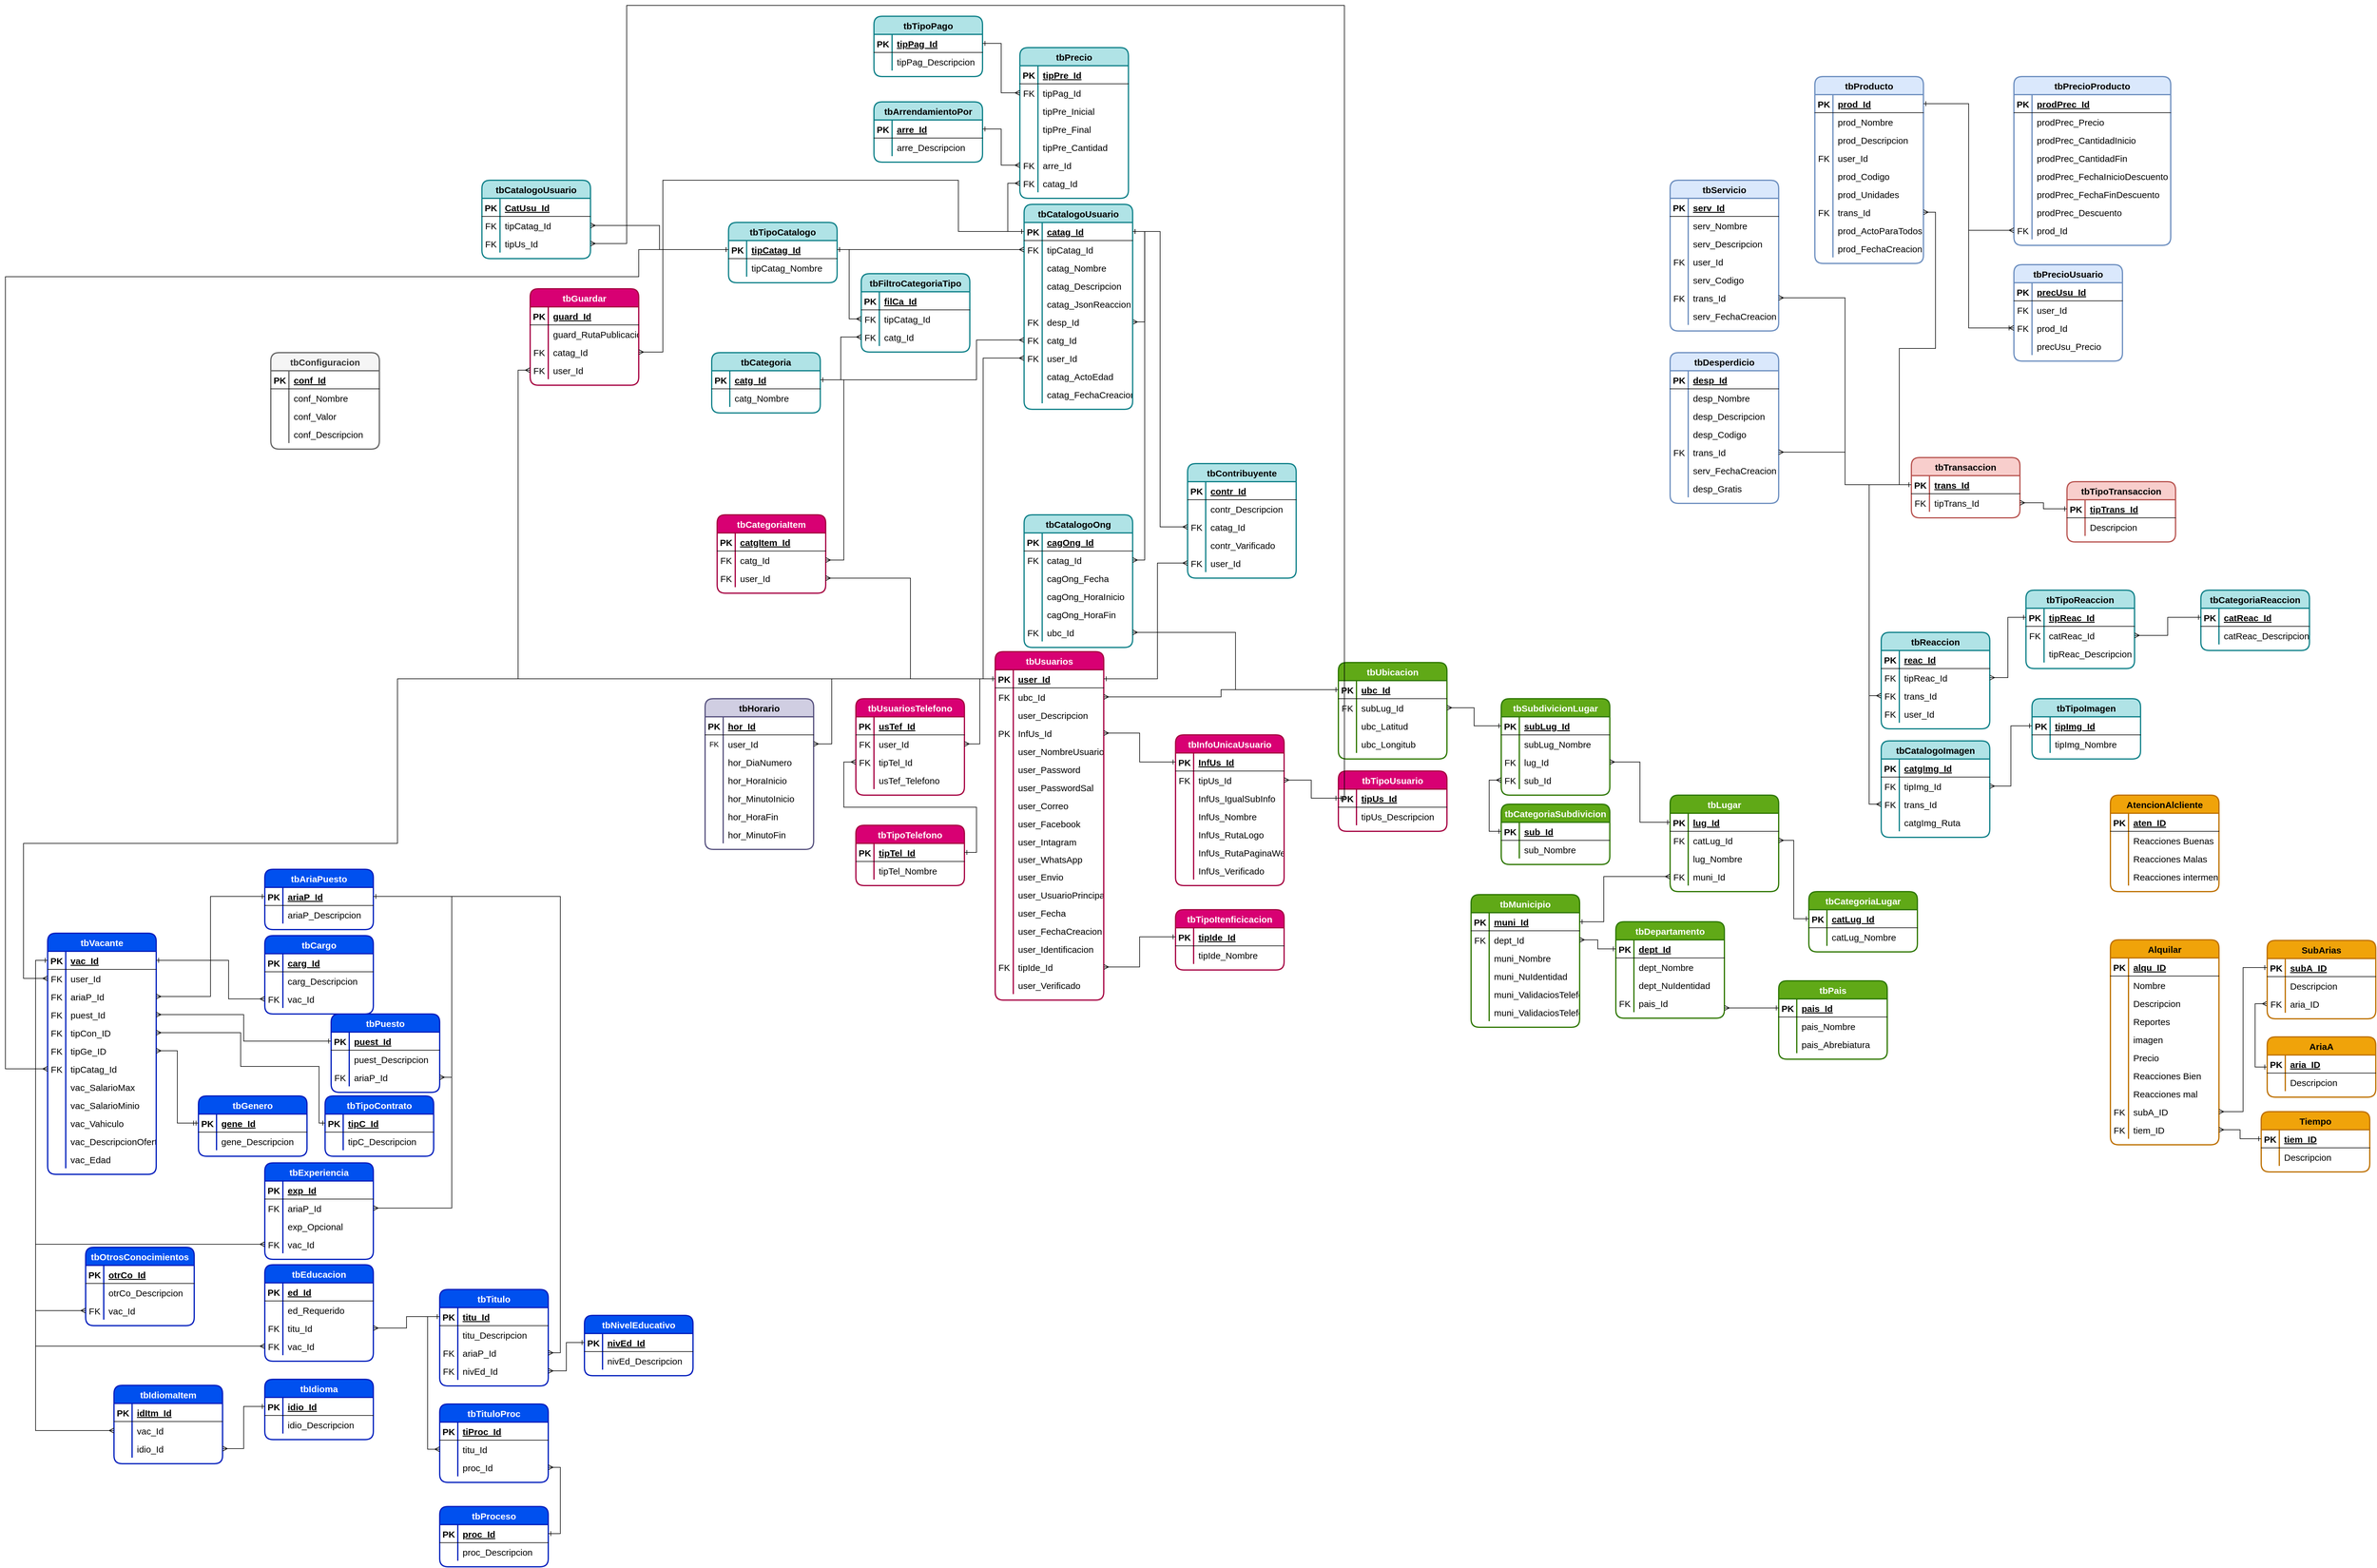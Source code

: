 <mxfile version="25.0.3">
  <diagram id="vkMoCJQyNwiZQnxsivGZ" name="Página-1">
    <mxGraphModel dx="2680" dy="2899" grid="1" gridSize="10" guides="1" tooltips="1" connect="1" arrows="1" fold="1" page="1" pageScale="1" pageWidth="827" pageHeight="1169" math="0" shadow="0">
      <root>
        <mxCell id="0" />
        <mxCell id="1" parent="0" />
        <mxCell id="Ac-sC2wyOwqrB0RrsUGT-152" style="edgeStyle=orthogonalEdgeStyle;rounded=0;orthogonalLoop=1;jettySize=auto;html=1;exitX=1;exitY=0.5;exitDx=0;exitDy=0;entryX=1;entryY=0.5;entryDx=0;entryDy=0;endArrow=ERmany;endFill=0;startArrow=ERone;startFill=0;" parent="1" source="9hsFUBjNlTctE-D5mxgu-16" target="Ac-sC2wyOwqrB0RrsUGT-123" edge="1">
          <mxGeometry relative="1" as="geometry" />
        </mxCell>
        <mxCell id="2LbCn6EhR5-M4MpbUdMc-35" value="tbTipoUsuario" style="shape=table;startSize=30;container=1;collapsible=1;childLayout=tableLayout;fixedRows=1;rowLines=0;fontStyle=1;align=center;resizeLast=1;rounded=1;shadow=0;labelBackgroundColor=none;sketch=0;fillStyle=solid;fontSize=15;strokeColor=#A50040;fillColor=#d80073;fontColor=#ffffff;strokeWidth=2;" parent="1" vertex="1">
          <mxGeometry x="1070" y="60" width="180" height="100" as="geometry" />
        </mxCell>
        <mxCell id="2LbCn6EhR5-M4MpbUdMc-36" value="" style="shape=tableRow;horizontal=0;startSize=0;swimlaneHead=0;swimlaneBody=0;fillColor=none;collapsible=0;dropTarget=0;points=[[0,0.5],[1,0.5]];portConstraint=eastwest;top=0;left=0;right=0;bottom=1;rounded=1;shadow=0;labelBackgroundColor=none;sketch=0;fillStyle=solid;fontSize=15;strokeColor=default;" parent="2LbCn6EhR5-M4MpbUdMc-35" vertex="1">
          <mxGeometry y="30" width="180" height="30" as="geometry" />
        </mxCell>
        <mxCell id="2LbCn6EhR5-M4MpbUdMc-37" value="PK" style="shape=partialRectangle;connectable=0;fillColor=none;top=0;left=0;bottom=0;right=0;fontStyle=1;overflow=hidden;rounded=1;shadow=0;labelBackgroundColor=none;sketch=0;fillStyle=solid;fontSize=15;strokeColor=default;" parent="2LbCn6EhR5-M4MpbUdMc-36" vertex="1">
          <mxGeometry width="30" height="30" as="geometry">
            <mxRectangle width="30" height="30" as="alternateBounds" />
          </mxGeometry>
        </mxCell>
        <mxCell id="2LbCn6EhR5-M4MpbUdMc-38" value="tipUs_Id" style="shape=partialRectangle;connectable=0;fillColor=none;top=0;left=0;bottom=0;right=0;align=left;spacingLeft=6;fontStyle=5;overflow=hidden;rounded=1;shadow=0;labelBackgroundColor=none;sketch=0;fillStyle=solid;fontSize=15;strokeColor=default;" parent="2LbCn6EhR5-M4MpbUdMc-36" vertex="1">
          <mxGeometry x="30" width="150" height="30" as="geometry">
            <mxRectangle width="150" height="30" as="alternateBounds" />
          </mxGeometry>
        </mxCell>
        <mxCell id="2LbCn6EhR5-M4MpbUdMc-42" value="" style="shape=tableRow;horizontal=0;startSize=0;swimlaneHead=0;swimlaneBody=0;fillColor=none;collapsible=0;dropTarget=0;points=[[0,0.5],[1,0.5]];portConstraint=eastwest;top=0;left=0;right=0;bottom=0;rounded=1;shadow=0;labelBackgroundColor=none;sketch=0;fillStyle=solid;fontSize=15;strokeColor=default;" parent="2LbCn6EhR5-M4MpbUdMc-35" vertex="1">
          <mxGeometry y="60" width="180" height="30" as="geometry" />
        </mxCell>
        <mxCell id="2LbCn6EhR5-M4MpbUdMc-43" value="" style="shape=partialRectangle;connectable=0;fillColor=none;top=0;left=0;bottom=0;right=0;editable=1;overflow=hidden;rounded=1;shadow=0;labelBackgroundColor=none;sketch=0;fillStyle=solid;fontSize=15;strokeColor=default;" parent="2LbCn6EhR5-M4MpbUdMc-42" vertex="1">
          <mxGeometry width="30" height="30" as="geometry">
            <mxRectangle width="30" height="30" as="alternateBounds" />
          </mxGeometry>
        </mxCell>
        <mxCell id="2LbCn6EhR5-M4MpbUdMc-44" value="tipUs_Descripcion" style="shape=partialRectangle;connectable=0;fillColor=none;top=0;left=0;bottom=0;right=0;align=left;spacingLeft=6;overflow=hidden;rounded=1;shadow=0;labelBackgroundColor=none;sketch=0;fillStyle=solid;fontSize=15;strokeColor=default;" parent="2LbCn6EhR5-M4MpbUdMc-42" vertex="1">
          <mxGeometry x="30" width="150" height="30" as="geometry">
            <mxRectangle width="150" height="30" as="alternateBounds" />
          </mxGeometry>
        </mxCell>
        <mxCell id="2LbCn6EhR5-M4MpbUdMc-122" value="tbHorario" style="shape=table;startSize=30;container=1;collapsible=1;childLayout=tableLayout;fixedRows=1;rowLines=0;fontStyle=1;align=center;resizeLast=1;rounded=1;shadow=0;labelBackgroundColor=none;sketch=0;fillStyle=solid;fontSize=15;strokeColor=#56517e;fillColor=#d0cee2;strokeWidth=2;" parent="1" vertex="1">
          <mxGeometry x="20" y="-60" width="180" height="250" as="geometry" />
        </mxCell>
        <mxCell id="2LbCn6EhR5-M4MpbUdMc-123" value="" style="shape=tableRow;horizontal=0;startSize=0;swimlaneHead=0;swimlaneBody=0;fillColor=none;collapsible=0;dropTarget=0;points=[[0,0.5],[1,0.5]];portConstraint=eastwest;top=0;left=0;right=0;bottom=1;rounded=1;shadow=0;labelBackgroundColor=none;sketch=0;fillStyle=solid;fontSize=15;strokeColor=default;" parent="2LbCn6EhR5-M4MpbUdMc-122" vertex="1">
          <mxGeometry y="30" width="180" height="30" as="geometry" />
        </mxCell>
        <mxCell id="2LbCn6EhR5-M4MpbUdMc-124" value="PK" style="shape=partialRectangle;connectable=0;fillColor=none;top=0;left=0;bottom=0;right=0;fontStyle=1;overflow=hidden;rounded=1;shadow=0;labelBackgroundColor=none;sketch=0;fillStyle=solid;fontSize=15;strokeColor=default;" parent="2LbCn6EhR5-M4MpbUdMc-123" vertex="1">
          <mxGeometry width="30" height="30" as="geometry">
            <mxRectangle width="30" height="30" as="alternateBounds" />
          </mxGeometry>
        </mxCell>
        <mxCell id="2LbCn6EhR5-M4MpbUdMc-125" value="hor_Id" style="shape=partialRectangle;connectable=0;fillColor=none;top=0;left=0;bottom=0;right=0;align=left;spacingLeft=6;fontStyle=5;overflow=hidden;rounded=1;shadow=0;labelBackgroundColor=none;sketch=0;fillStyle=solid;fontSize=15;strokeColor=default;" parent="2LbCn6EhR5-M4MpbUdMc-123" vertex="1">
          <mxGeometry x="30" width="150" height="30" as="geometry">
            <mxRectangle width="150" height="30" as="alternateBounds" />
          </mxGeometry>
        </mxCell>
        <mxCell id="rO9ES2lFSYUYryMiQwAF-24" value="" style="shape=tableRow;horizontal=0;startSize=0;swimlaneHead=0;swimlaneBody=0;fillColor=none;collapsible=0;dropTarget=0;points=[[0,0.5],[1,0.5]];portConstraint=eastwest;top=0;left=0;right=0;bottom=0;" parent="2LbCn6EhR5-M4MpbUdMc-122" vertex="1">
          <mxGeometry y="60" width="180" height="30" as="geometry" />
        </mxCell>
        <mxCell id="rO9ES2lFSYUYryMiQwAF-25" value="FK" style="shape=partialRectangle;connectable=0;fillColor=none;top=0;left=0;bottom=0;right=0;editable=1;overflow=hidden;" parent="rO9ES2lFSYUYryMiQwAF-24" vertex="1">
          <mxGeometry width="30" height="30" as="geometry">
            <mxRectangle width="30" height="30" as="alternateBounds" />
          </mxGeometry>
        </mxCell>
        <mxCell id="rO9ES2lFSYUYryMiQwAF-26" value="user_Id" style="shape=partialRectangle;connectable=0;fillColor=none;top=0;left=0;bottom=0;right=0;align=left;spacingLeft=6;overflow=hidden;fontSize=15;" parent="rO9ES2lFSYUYryMiQwAF-24" vertex="1">
          <mxGeometry x="30" width="150" height="30" as="geometry">
            <mxRectangle width="150" height="30" as="alternateBounds" />
          </mxGeometry>
        </mxCell>
        <mxCell id="2LbCn6EhR5-M4MpbUdMc-126" value="" style="shape=tableRow;horizontal=0;startSize=0;swimlaneHead=0;swimlaneBody=0;fillColor=none;collapsible=0;dropTarget=0;points=[[0,0.5],[1,0.5]];portConstraint=eastwest;top=0;left=0;right=0;bottom=0;rounded=1;shadow=0;labelBackgroundColor=none;sketch=0;fillStyle=solid;fontSize=15;strokeColor=default;" parent="2LbCn6EhR5-M4MpbUdMc-122" vertex="1">
          <mxGeometry y="90" width="180" height="30" as="geometry" />
        </mxCell>
        <mxCell id="2LbCn6EhR5-M4MpbUdMc-127" value="" style="shape=partialRectangle;connectable=0;fillColor=none;top=0;left=0;bottom=0;right=0;editable=1;overflow=hidden;rounded=1;shadow=0;labelBackgroundColor=none;sketch=0;fillStyle=solid;fontSize=15;strokeColor=default;" parent="2LbCn6EhR5-M4MpbUdMc-126" vertex="1">
          <mxGeometry width="30" height="30" as="geometry">
            <mxRectangle width="30" height="30" as="alternateBounds" />
          </mxGeometry>
        </mxCell>
        <mxCell id="2LbCn6EhR5-M4MpbUdMc-128" value="hor_DiaNumero" style="shape=partialRectangle;connectable=0;fillColor=none;top=0;left=0;bottom=0;right=0;align=left;spacingLeft=6;overflow=hidden;rounded=1;shadow=0;labelBackgroundColor=none;sketch=0;fillStyle=solid;fontSize=15;strokeColor=default;" parent="2LbCn6EhR5-M4MpbUdMc-126" vertex="1">
          <mxGeometry x="30" width="150" height="30" as="geometry">
            <mxRectangle width="150" height="30" as="alternateBounds" />
          </mxGeometry>
        </mxCell>
        <mxCell id="2LbCn6EhR5-M4MpbUdMc-132" value="" style="shape=tableRow;horizontal=0;startSize=0;swimlaneHead=0;swimlaneBody=0;fillColor=none;collapsible=0;dropTarget=0;points=[[0,0.5],[1,0.5]];portConstraint=eastwest;top=0;left=0;right=0;bottom=0;rounded=1;shadow=0;labelBackgroundColor=none;sketch=0;fillStyle=solid;fontSize=15;fontColor=#FFFFFF;strokeColor=#808080;strokeWidth=2;" parent="2LbCn6EhR5-M4MpbUdMc-122" vertex="1">
          <mxGeometry y="120" width="180" height="30" as="geometry" />
        </mxCell>
        <mxCell id="2LbCn6EhR5-M4MpbUdMc-133" value="" style="shape=partialRectangle;connectable=0;fillColor=none;top=0;left=0;bottom=0;right=0;editable=1;overflow=hidden;rounded=1;shadow=0;labelBackgroundColor=none;sketch=0;fillStyle=solid;fontSize=15;fontColor=#FFFFFF;strokeColor=#808080;strokeWidth=2;" parent="2LbCn6EhR5-M4MpbUdMc-132" vertex="1">
          <mxGeometry width="30" height="30" as="geometry">
            <mxRectangle width="30" height="30" as="alternateBounds" />
          </mxGeometry>
        </mxCell>
        <mxCell id="2LbCn6EhR5-M4MpbUdMc-134" value="hor_HoraInicio" style="shape=partialRectangle;connectable=0;fillColor=none;top=0;left=0;bottom=0;right=0;align=left;spacingLeft=6;overflow=hidden;rounded=1;shadow=0;labelBackgroundColor=none;sketch=0;fillStyle=solid;fontSize=15;fontColor=default;strokeColor=#808080;strokeWidth=2;" parent="2LbCn6EhR5-M4MpbUdMc-132" vertex="1">
          <mxGeometry x="30" width="150" height="30" as="geometry">
            <mxRectangle width="150" height="30" as="alternateBounds" />
          </mxGeometry>
        </mxCell>
        <mxCell id="rO9ES2lFSYUYryMiQwAF-18" value="" style="shape=tableRow;horizontal=0;startSize=0;swimlaneHead=0;swimlaneBody=0;fillColor=none;collapsible=0;dropTarget=0;points=[[0,0.5],[1,0.5]];portConstraint=eastwest;top=0;left=0;right=0;bottom=0;" parent="2LbCn6EhR5-M4MpbUdMc-122" vertex="1">
          <mxGeometry y="150" width="180" height="30" as="geometry" />
        </mxCell>
        <mxCell id="rO9ES2lFSYUYryMiQwAF-19" value="" style="shape=partialRectangle;connectable=0;fillColor=none;top=0;left=0;bottom=0;right=0;editable=1;overflow=hidden;" parent="rO9ES2lFSYUYryMiQwAF-18" vertex="1">
          <mxGeometry width="30" height="30" as="geometry">
            <mxRectangle width="30" height="30" as="alternateBounds" />
          </mxGeometry>
        </mxCell>
        <mxCell id="rO9ES2lFSYUYryMiQwAF-20" value="hor_MinutoInicio" style="shape=partialRectangle;connectable=0;fillColor=none;top=0;left=0;bottom=0;right=0;align=left;spacingLeft=6;overflow=hidden;fontSize=15;" parent="rO9ES2lFSYUYryMiQwAF-18" vertex="1">
          <mxGeometry x="30" width="150" height="30" as="geometry">
            <mxRectangle width="150" height="30" as="alternateBounds" />
          </mxGeometry>
        </mxCell>
        <mxCell id="2LbCn6EhR5-M4MpbUdMc-135" value="" style="shape=tableRow;horizontal=0;startSize=0;swimlaneHead=0;swimlaneBody=0;fillColor=none;collapsible=0;dropTarget=0;points=[[0,0.5],[1,0.5]];portConstraint=eastwest;top=0;left=0;right=0;bottom=0;rounded=1;shadow=0;labelBackgroundColor=none;sketch=0;fillStyle=solid;fontSize=15;fontColor=#FFFFFF;strokeColor=#808080;strokeWidth=2;" parent="2LbCn6EhR5-M4MpbUdMc-122" vertex="1">
          <mxGeometry y="180" width="180" height="30" as="geometry" />
        </mxCell>
        <mxCell id="2LbCn6EhR5-M4MpbUdMc-136" value="" style="shape=partialRectangle;connectable=0;fillColor=none;top=0;left=0;bottom=0;right=0;editable=1;overflow=hidden;rounded=1;shadow=0;labelBackgroundColor=none;sketch=0;fillStyle=solid;fontSize=15;fontColor=#FFFFFF;strokeColor=#808080;strokeWidth=2;" parent="2LbCn6EhR5-M4MpbUdMc-135" vertex="1">
          <mxGeometry width="30" height="30" as="geometry">
            <mxRectangle width="30" height="30" as="alternateBounds" />
          </mxGeometry>
        </mxCell>
        <mxCell id="2LbCn6EhR5-M4MpbUdMc-137" value="hor_HoraFin" style="shape=partialRectangle;connectable=0;fillColor=none;top=0;left=0;bottom=0;right=0;align=left;spacingLeft=6;overflow=hidden;rounded=1;shadow=0;labelBackgroundColor=none;sketch=0;fillStyle=solid;fontSize=15;fontColor=default;strokeColor=#808080;strokeWidth=2;" parent="2LbCn6EhR5-M4MpbUdMc-135" vertex="1">
          <mxGeometry x="30" width="150" height="30" as="geometry">
            <mxRectangle width="150" height="30" as="alternateBounds" />
          </mxGeometry>
        </mxCell>
        <mxCell id="rO9ES2lFSYUYryMiQwAF-21" value="" style="shape=tableRow;horizontal=0;startSize=0;swimlaneHead=0;swimlaneBody=0;fillColor=none;collapsible=0;dropTarget=0;points=[[0,0.5],[1,0.5]];portConstraint=eastwest;top=0;left=0;right=0;bottom=0;" parent="2LbCn6EhR5-M4MpbUdMc-122" vertex="1">
          <mxGeometry y="210" width="180" height="30" as="geometry" />
        </mxCell>
        <mxCell id="rO9ES2lFSYUYryMiQwAF-22" value="" style="shape=partialRectangle;connectable=0;fillColor=none;top=0;left=0;bottom=0;right=0;editable=1;overflow=hidden;" parent="rO9ES2lFSYUYryMiQwAF-21" vertex="1">
          <mxGeometry width="30" height="30" as="geometry">
            <mxRectangle width="30" height="30" as="alternateBounds" />
          </mxGeometry>
        </mxCell>
        <mxCell id="rO9ES2lFSYUYryMiQwAF-23" value="hor_MinutoFin" style="shape=partialRectangle;connectable=0;fillColor=none;top=0;left=0;bottom=0;right=0;align=left;spacingLeft=6;overflow=hidden;fontSize=15;" parent="rO9ES2lFSYUYryMiQwAF-21" vertex="1">
          <mxGeometry x="30" width="150" height="30" as="geometry">
            <mxRectangle width="150" height="30" as="alternateBounds" />
          </mxGeometry>
        </mxCell>
        <mxCell id="2LbCn6EhR5-M4MpbUdMc-140" value="tbDepartamento" style="shape=table;startSize=30;container=1;collapsible=1;childLayout=tableLayout;fixedRows=1;rowLines=0;fontStyle=1;align=center;resizeLast=1;rounded=1;shadow=0;labelBackgroundColor=none;sketch=0;fillStyle=solid;fontSize=15;strokeColor=#2D7600;fillColor=#60a917;fontColor=#ffffff;strokeWidth=2;" parent="1" vertex="1">
          <mxGeometry x="1530.0" y="310" width="180" height="160" as="geometry" />
        </mxCell>
        <mxCell id="2LbCn6EhR5-M4MpbUdMc-141" value="" style="shape=tableRow;horizontal=0;startSize=0;swimlaneHead=0;swimlaneBody=0;fillColor=none;collapsible=0;dropTarget=0;points=[[0,0.5],[1,0.5]];portConstraint=eastwest;top=0;left=0;right=0;bottom=1;rounded=1;shadow=0;labelBackgroundColor=none;sketch=0;fillStyle=solid;fontSize=15;strokeColor=default;" parent="2LbCn6EhR5-M4MpbUdMc-140" vertex="1">
          <mxGeometry y="30" width="180" height="30" as="geometry" />
        </mxCell>
        <mxCell id="2LbCn6EhR5-M4MpbUdMc-142" value="PK" style="shape=partialRectangle;connectable=0;fillColor=none;top=0;left=0;bottom=0;right=0;fontStyle=1;overflow=hidden;rounded=1;shadow=0;labelBackgroundColor=none;sketch=0;fillStyle=solid;fontSize=15;strokeColor=default;" parent="2LbCn6EhR5-M4MpbUdMc-141" vertex="1">
          <mxGeometry width="30" height="30" as="geometry">
            <mxRectangle width="30" height="30" as="alternateBounds" />
          </mxGeometry>
        </mxCell>
        <mxCell id="2LbCn6EhR5-M4MpbUdMc-143" value="dept_Id" style="shape=partialRectangle;connectable=0;fillColor=none;top=0;left=0;bottom=0;right=0;align=left;spacingLeft=6;fontStyle=5;overflow=hidden;rounded=1;shadow=0;labelBackgroundColor=none;sketch=0;fillStyle=solid;fontSize=15;strokeColor=default;" parent="2LbCn6EhR5-M4MpbUdMc-141" vertex="1">
          <mxGeometry x="30" width="150" height="30" as="geometry">
            <mxRectangle width="150" height="30" as="alternateBounds" />
          </mxGeometry>
        </mxCell>
        <mxCell id="2LbCn6EhR5-M4MpbUdMc-144" value="" style="shape=tableRow;horizontal=0;startSize=0;swimlaneHead=0;swimlaneBody=0;fillColor=none;collapsible=0;dropTarget=0;points=[[0,0.5],[1,0.5]];portConstraint=eastwest;top=0;left=0;right=0;bottom=0;rounded=1;shadow=0;labelBackgroundColor=none;sketch=0;fillStyle=solid;fontSize=15;strokeColor=default;" parent="2LbCn6EhR5-M4MpbUdMc-140" vertex="1">
          <mxGeometry y="60" width="180" height="30" as="geometry" />
        </mxCell>
        <mxCell id="2LbCn6EhR5-M4MpbUdMc-145" value="" style="shape=partialRectangle;connectable=0;fillColor=none;top=0;left=0;bottom=0;right=0;editable=1;overflow=hidden;rounded=1;shadow=0;labelBackgroundColor=none;sketch=0;fillStyle=solid;fontSize=15;strokeColor=default;" parent="2LbCn6EhR5-M4MpbUdMc-144" vertex="1">
          <mxGeometry width="30" height="30" as="geometry">
            <mxRectangle width="30" height="30" as="alternateBounds" />
          </mxGeometry>
        </mxCell>
        <mxCell id="2LbCn6EhR5-M4MpbUdMc-146" value="dept_Nombre" style="shape=partialRectangle;connectable=0;fillColor=none;top=0;left=0;bottom=0;right=0;align=left;spacingLeft=6;overflow=hidden;rounded=1;shadow=0;labelBackgroundColor=none;sketch=0;fillStyle=solid;fontSize=15;strokeColor=default;" parent="2LbCn6EhR5-M4MpbUdMc-144" vertex="1">
          <mxGeometry x="30" width="150" height="30" as="geometry">
            <mxRectangle width="150" height="30" as="alternateBounds" />
          </mxGeometry>
        </mxCell>
        <mxCell id="2LbCn6EhR5-M4MpbUdMc-147" value="" style="shape=tableRow;horizontal=0;startSize=0;swimlaneHead=0;swimlaneBody=0;fillColor=none;collapsible=0;dropTarget=0;points=[[0,0.5],[1,0.5]];portConstraint=eastwest;top=0;left=0;right=0;bottom=0;rounded=1;shadow=0;labelBackgroundColor=none;sketch=0;fillStyle=solid;fontSize=15;strokeColor=default;" parent="2LbCn6EhR5-M4MpbUdMc-140" vertex="1">
          <mxGeometry y="90" width="180" height="30" as="geometry" />
        </mxCell>
        <mxCell id="2LbCn6EhR5-M4MpbUdMc-148" value="" style="shape=partialRectangle;connectable=0;fillColor=none;top=0;left=0;bottom=0;right=0;editable=1;overflow=hidden;rounded=1;shadow=0;labelBackgroundColor=none;sketch=0;fillStyle=solid;fontSize=15;strokeColor=default;" parent="2LbCn6EhR5-M4MpbUdMc-147" vertex="1">
          <mxGeometry width="30" height="30" as="geometry">
            <mxRectangle width="30" height="30" as="alternateBounds" />
          </mxGeometry>
        </mxCell>
        <mxCell id="2LbCn6EhR5-M4MpbUdMc-149" value="dept_NuIdentidad" style="shape=partialRectangle;connectable=0;fillColor=none;top=0;left=0;bottom=0;right=0;align=left;spacingLeft=6;overflow=hidden;rounded=1;shadow=0;labelBackgroundColor=none;sketch=0;fillStyle=solid;fontSize=15;strokeColor=default;" parent="2LbCn6EhR5-M4MpbUdMc-147" vertex="1">
          <mxGeometry x="30" width="150" height="30" as="geometry">
            <mxRectangle width="150" height="30" as="alternateBounds" />
          </mxGeometry>
        </mxCell>
        <mxCell id="CO4k0q7hWNUsmQfGwcJX-40" value="" style="shape=tableRow;horizontal=0;startSize=0;swimlaneHead=0;swimlaneBody=0;fillColor=none;collapsible=0;dropTarget=0;points=[[0,0.5],[1,0.5]];portConstraint=eastwest;top=0;left=0;right=0;bottom=0;fontSize=15;" parent="2LbCn6EhR5-M4MpbUdMc-140" vertex="1">
          <mxGeometry y="120" width="180" height="30" as="geometry" />
        </mxCell>
        <mxCell id="CO4k0q7hWNUsmQfGwcJX-41" value="FK" style="shape=partialRectangle;connectable=0;fillColor=none;top=0;left=0;bottom=0;right=0;editable=1;overflow=hidden;fontSize=15;" parent="CO4k0q7hWNUsmQfGwcJX-40" vertex="1">
          <mxGeometry width="30" height="30" as="geometry">
            <mxRectangle width="30" height="30" as="alternateBounds" />
          </mxGeometry>
        </mxCell>
        <mxCell id="CO4k0q7hWNUsmQfGwcJX-42" value="pais_Id" style="shape=partialRectangle;connectable=0;fillColor=none;top=0;left=0;bottom=0;right=0;align=left;spacingLeft=6;overflow=hidden;fontSize=15;" parent="CO4k0q7hWNUsmQfGwcJX-40" vertex="1">
          <mxGeometry x="30" width="150" height="30" as="geometry">
            <mxRectangle width="150" height="30" as="alternateBounds" />
          </mxGeometry>
        </mxCell>
        <mxCell id="2LbCn6EhR5-M4MpbUdMc-156" value="tbMunicipio" style="shape=table;startSize=30;container=1;collapsible=1;childLayout=tableLayout;fixedRows=1;rowLines=0;fontStyle=1;align=center;resizeLast=1;rounded=1;shadow=0;labelBackgroundColor=none;sketch=0;fillStyle=solid;fontSize=15;strokeColor=#2D7600;fillColor=#60a917;fontColor=#ffffff;strokeWidth=2;" parent="1" vertex="1">
          <mxGeometry x="1290.0" y="265" width="180" height="220" as="geometry" />
        </mxCell>
        <mxCell id="2LbCn6EhR5-M4MpbUdMc-157" value="" style="shape=tableRow;horizontal=0;startSize=0;swimlaneHead=0;swimlaneBody=0;fillColor=none;collapsible=0;dropTarget=0;points=[[0,0.5],[1,0.5]];portConstraint=eastwest;top=0;left=0;right=0;bottom=1;rounded=1;shadow=0;labelBackgroundColor=none;sketch=0;fillStyle=solid;fontSize=15;strokeColor=default;" parent="2LbCn6EhR5-M4MpbUdMc-156" vertex="1">
          <mxGeometry y="30" width="180" height="30" as="geometry" />
        </mxCell>
        <mxCell id="2LbCn6EhR5-M4MpbUdMc-158" value="PK" style="shape=partialRectangle;connectable=0;fillColor=none;top=0;left=0;bottom=0;right=0;fontStyle=1;overflow=hidden;rounded=1;shadow=0;labelBackgroundColor=none;sketch=0;fillStyle=solid;fontSize=15;strokeColor=default;" parent="2LbCn6EhR5-M4MpbUdMc-157" vertex="1">
          <mxGeometry width="30" height="30" as="geometry">
            <mxRectangle width="30" height="30" as="alternateBounds" />
          </mxGeometry>
        </mxCell>
        <mxCell id="2LbCn6EhR5-M4MpbUdMc-159" value="muni_Id" style="shape=partialRectangle;connectable=0;fillColor=none;top=0;left=0;bottom=0;right=0;align=left;spacingLeft=6;fontStyle=5;overflow=hidden;rounded=1;shadow=0;labelBackgroundColor=none;sketch=0;fillStyle=solid;fontSize=15;strokeColor=default;" parent="2LbCn6EhR5-M4MpbUdMc-157" vertex="1">
          <mxGeometry x="30" width="150" height="30" as="geometry">
            <mxRectangle width="150" height="30" as="alternateBounds" />
          </mxGeometry>
        </mxCell>
        <mxCell id="2LbCn6EhR5-M4MpbUdMc-160" value="" style="shape=tableRow;horizontal=0;startSize=0;swimlaneHead=0;swimlaneBody=0;fillColor=none;collapsible=0;dropTarget=0;points=[[0,0.5],[1,0.5]];portConstraint=eastwest;top=0;left=0;right=0;bottom=0;rounded=1;shadow=0;labelBackgroundColor=none;sketch=0;fillStyle=solid;fontSize=15;strokeColor=default;" parent="2LbCn6EhR5-M4MpbUdMc-156" vertex="1">
          <mxGeometry y="60" width="180" height="30" as="geometry" />
        </mxCell>
        <mxCell id="2LbCn6EhR5-M4MpbUdMc-161" value="FK" style="shape=partialRectangle;connectable=0;fillColor=none;top=0;left=0;bottom=0;right=0;editable=1;overflow=hidden;rounded=1;shadow=0;labelBackgroundColor=none;sketch=0;fillStyle=solid;fontSize=15;strokeColor=default;" parent="2LbCn6EhR5-M4MpbUdMc-160" vertex="1">
          <mxGeometry width="30" height="30" as="geometry">
            <mxRectangle width="30" height="30" as="alternateBounds" />
          </mxGeometry>
        </mxCell>
        <mxCell id="2LbCn6EhR5-M4MpbUdMc-162" value="dept_Id" style="shape=partialRectangle;connectable=0;fillColor=none;top=0;left=0;bottom=0;right=0;align=left;spacingLeft=6;overflow=hidden;rounded=1;shadow=0;labelBackgroundColor=none;sketch=0;fillStyle=solid;fontSize=15;strokeColor=default;" parent="2LbCn6EhR5-M4MpbUdMc-160" vertex="1">
          <mxGeometry x="30" width="150" height="30" as="geometry">
            <mxRectangle width="150" height="30" as="alternateBounds" />
          </mxGeometry>
        </mxCell>
        <mxCell id="2LbCn6EhR5-M4MpbUdMc-163" value="" style="shape=tableRow;horizontal=0;startSize=0;swimlaneHead=0;swimlaneBody=0;fillColor=none;collapsible=0;dropTarget=0;points=[[0,0.5],[1,0.5]];portConstraint=eastwest;top=0;left=0;right=0;bottom=0;rounded=1;shadow=0;labelBackgroundColor=none;sketch=0;fillStyle=solid;fontSize=15;strokeColor=default;" parent="2LbCn6EhR5-M4MpbUdMc-156" vertex="1">
          <mxGeometry y="90" width="180" height="30" as="geometry" />
        </mxCell>
        <mxCell id="2LbCn6EhR5-M4MpbUdMc-164" value="" style="shape=partialRectangle;connectable=0;fillColor=none;top=0;left=0;bottom=0;right=0;editable=1;overflow=hidden;rounded=1;shadow=0;labelBackgroundColor=none;sketch=0;fillStyle=solid;fontSize=15;strokeColor=default;" parent="2LbCn6EhR5-M4MpbUdMc-163" vertex="1">
          <mxGeometry width="30" height="30" as="geometry">
            <mxRectangle width="30" height="30" as="alternateBounds" />
          </mxGeometry>
        </mxCell>
        <mxCell id="2LbCn6EhR5-M4MpbUdMc-165" value="muni_Nombre" style="shape=partialRectangle;connectable=0;fillColor=none;top=0;left=0;bottom=0;right=0;align=left;spacingLeft=6;overflow=hidden;rounded=1;shadow=0;labelBackgroundColor=none;sketch=0;fillStyle=solid;fontSize=15;strokeColor=default;" parent="2LbCn6EhR5-M4MpbUdMc-163" vertex="1">
          <mxGeometry x="30" width="150" height="30" as="geometry">
            <mxRectangle width="150" height="30" as="alternateBounds" />
          </mxGeometry>
        </mxCell>
        <mxCell id="2LbCn6EhR5-M4MpbUdMc-166" value="" style="shape=tableRow;horizontal=0;startSize=0;swimlaneHead=0;swimlaneBody=0;fillColor=none;collapsible=0;dropTarget=0;points=[[0,0.5],[1,0.5]];portConstraint=eastwest;top=0;left=0;right=0;bottom=0;rounded=1;shadow=0;labelBackgroundColor=none;sketch=0;fillStyle=solid;fontSize=15;fontColor=#FFFFFF;strokeColor=#808080;strokeWidth=2;" parent="2LbCn6EhR5-M4MpbUdMc-156" vertex="1">
          <mxGeometry y="120" width="180" height="30" as="geometry" />
        </mxCell>
        <mxCell id="2LbCn6EhR5-M4MpbUdMc-167" value="" style="shape=partialRectangle;connectable=0;fillColor=none;top=0;left=0;bottom=0;right=0;editable=1;overflow=hidden;rounded=1;shadow=0;labelBackgroundColor=none;sketch=0;fillStyle=solid;fontSize=15;fontColor=#FFFFFF;strokeColor=#808080;strokeWidth=2;" parent="2LbCn6EhR5-M4MpbUdMc-166" vertex="1">
          <mxGeometry width="30" height="30" as="geometry">
            <mxRectangle width="30" height="30" as="alternateBounds" />
          </mxGeometry>
        </mxCell>
        <mxCell id="2LbCn6EhR5-M4MpbUdMc-168" value="muni_NuIdentidad" style="shape=partialRectangle;connectable=0;fillColor=none;top=0;left=0;bottom=0;right=0;align=left;spacingLeft=6;overflow=hidden;rounded=1;shadow=0;labelBackgroundColor=none;sketch=0;fillStyle=solid;fontSize=15;fontColor=default;strokeColor=#808080;strokeWidth=2;" parent="2LbCn6EhR5-M4MpbUdMc-166" vertex="1">
          <mxGeometry x="30" width="150" height="30" as="geometry">
            <mxRectangle width="150" height="30" as="alternateBounds" />
          </mxGeometry>
        </mxCell>
        <mxCell id="ntTCj74oeNhbD4YACbAT-4" value="" style="shape=tableRow;horizontal=0;startSize=0;swimlaneHead=0;swimlaneBody=0;fillColor=none;collapsible=0;dropTarget=0;points=[[0,0.5],[1,0.5]];portConstraint=eastwest;top=0;left=0;right=0;bottom=0;rounded=1;shadow=0;labelBackgroundColor=none;sketch=0;fillStyle=solid;fontSize=15;fontColor=#FFFFFF;strokeColor=#808080;strokeWidth=2;" parent="2LbCn6EhR5-M4MpbUdMc-156" vertex="1">
          <mxGeometry y="150" width="180" height="30" as="geometry" />
        </mxCell>
        <mxCell id="ntTCj74oeNhbD4YACbAT-5" value="" style="shape=partialRectangle;connectable=0;fillColor=none;top=0;left=0;bottom=0;right=0;editable=1;overflow=hidden;rounded=1;shadow=0;labelBackgroundColor=none;sketch=0;fillStyle=solid;fontSize=15;fontColor=#FFFFFF;strokeColor=#808080;strokeWidth=2;" parent="ntTCj74oeNhbD4YACbAT-4" vertex="1">
          <mxGeometry width="30" height="30" as="geometry">
            <mxRectangle width="30" height="30" as="alternateBounds" />
          </mxGeometry>
        </mxCell>
        <mxCell id="ntTCj74oeNhbD4YACbAT-6" value="muni_ValidaciosTelefono" style="shape=partialRectangle;connectable=0;fillColor=none;top=0;left=0;bottom=0;right=0;align=left;spacingLeft=6;overflow=hidden;rounded=1;shadow=0;labelBackgroundColor=none;sketch=0;fillStyle=solid;fontSize=15;fontColor=default;strokeColor=#808080;strokeWidth=2;" parent="ntTCj74oeNhbD4YACbAT-4" vertex="1">
          <mxGeometry x="30" width="150" height="30" as="geometry">
            <mxRectangle width="150" height="30" as="alternateBounds" />
          </mxGeometry>
        </mxCell>
        <mxCell id="ntTCj74oeNhbD4YACbAT-7" value="" style="shape=tableRow;horizontal=0;startSize=0;swimlaneHead=0;swimlaneBody=0;fillColor=none;collapsible=0;dropTarget=0;points=[[0,0.5],[1,0.5]];portConstraint=eastwest;top=0;left=0;right=0;bottom=0;rounded=1;shadow=0;labelBackgroundColor=none;sketch=0;fillStyle=solid;fontSize=15;fontColor=#FFFFFF;strokeColor=#808080;strokeWidth=2;" parent="2LbCn6EhR5-M4MpbUdMc-156" vertex="1">
          <mxGeometry y="180" width="180" height="30" as="geometry" />
        </mxCell>
        <mxCell id="ntTCj74oeNhbD4YACbAT-8" value="" style="shape=partialRectangle;connectable=0;fillColor=none;top=0;left=0;bottom=0;right=0;editable=1;overflow=hidden;rounded=1;shadow=0;labelBackgroundColor=none;sketch=0;fillStyle=solid;fontSize=15;fontColor=#FFFFFF;strokeColor=#808080;strokeWidth=2;" parent="ntTCj74oeNhbD4YACbAT-7" vertex="1">
          <mxGeometry width="30" height="30" as="geometry">
            <mxRectangle width="30" height="30" as="alternateBounds" />
          </mxGeometry>
        </mxCell>
        <mxCell id="ntTCj74oeNhbD4YACbAT-9" value="muni_ValidaciosTelefonoFijo" style="shape=partialRectangle;connectable=0;fillColor=none;top=0;left=0;bottom=0;right=0;align=left;spacingLeft=6;overflow=hidden;rounded=1;shadow=0;labelBackgroundColor=none;sketch=0;fillStyle=solid;fontSize=15;fontColor=default;strokeColor=#808080;strokeWidth=2;" parent="ntTCj74oeNhbD4YACbAT-7" vertex="1">
          <mxGeometry x="30" width="150" height="30" as="geometry">
            <mxRectangle width="150" height="30" as="alternateBounds" />
          </mxGeometry>
        </mxCell>
        <mxCell id="2LbCn6EhR5-M4MpbUdMc-169" style="edgeStyle=orthogonalEdgeStyle;rounded=0;orthogonalLoop=1;jettySize=auto;html=1;exitX=0;exitY=0.5;exitDx=0;exitDy=0;entryX=1;entryY=0.5;entryDx=0;entryDy=0;fontSize=15;fontColor=#FFFFFF;startArrow=ERone;startFill=0;endArrow=ERmany;endFill=0;" parent="1" source="2LbCn6EhR5-M4MpbUdMc-141" target="2LbCn6EhR5-M4MpbUdMc-160" edge="1">
          <mxGeometry relative="1" as="geometry" />
        </mxCell>
        <mxCell id="2LbCn6EhR5-M4MpbUdMc-170" value="tbUbicacion" style="shape=table;startSize=30;container=1;collapsible=1;childLayout=tableLayout;fixedRows=1;rowLines=0;fontStyle=1;align=center;resizeLast=1;rounded=1;shadow=0;labelBackgroundColor=none;sketch=0;fillStyle=solid;fontSize=15;strokeColor=#2D7600;fillColor=#60a917;fontColor=#ffffff;strokeWidth=2;" parent="1" vertex="1">
          <mxGeometry x="1070.0" y="-120" width="180" height="160" as="geometry" />
        </mxCell>
        <mxCell id="2LbCn6EhR5-M4MpbUdMc-171" value="" style="shape=tableRow;horizontal=0;startSize=0;swimlaneHead=0;swimlaneBody=0;fillColor=none;collapsible=0;dropTarget=0;points=[[0,0.5],[1,0.5]];portConstraint=eastwest;top=0;left=0;right=0;bottom=1;rounded=1;shadow=0;labelBackgroundColor=none;sketch=0;fillStyle=solid;fontSize=15;strokeColor=default;" parent="2LbCn6EhR5-M4MpbUdMc-170" vertex="1">
          <mxGeometry y="30" width="180" height="30" as="geometry" />
        </mxCell>
        <mxCell id="2LbCn6EhR5-M4MpbUdMc-172" value="PK" style="shape=partialRectangle;connectable=0;fillColor=none;top=0;left=0;bottom=0;right=0;fontStyle=1;overflow=hidden;rounded=1;shadow=0;labelBackgroundColor=none;sketch=0;fillStyle=solid;fontSize=15;strokeColor=default;" parent="2LbCn6EhR5-M4MpbUdMc-171" vertex="1">
          <mxGeometry width="30" height="30" as="geometry">
            <mxRectangle width="30" height="30" as="alternateBounds" />
          </mxGeometry>
        </mxCell>
        <mxCell id="2LbCn6EhR5-M4MpbUdMc-173" value="ubc_Id" style="shape=partialRectangle;connectable=0;fillColor=none;top=0;left=0;bottom=0;right=0;align=left;spacingLeft=6;fontStyle=5;overflow=hidden;rounded=1;shadow=0;labelBackgroundColor=none;sketch=0;fillStyle=solid;fontSize=15;strokeColor=default;" parent="2LbCn6EhR5-M4MpbUdMc-171" vertex="1">
          <mxGeometry x="30" width="150" height="30" as="geometry">
            <mxRectangle width="150" height="30" as="alternateBounds" />
          </mxGeometry>
        </mxCell>
        <mxCell id="2LbCn6EhR5-M4MpbUdMc-174" value="" style="shape=tableRow;horizontal=0;startSize=0;swimlaneHead=0;swimlaneBody=0;fillColor=none;collapsible=0;dropTarget=0;points=[[0,0.5],[1,0.5]];portConstraint=eastwest;top=0;left=0;right=0;bottom=0;rounded=1;shadow=0;labelBackgroundColor=none;sketch=0;fillStyle=solid;fontSize=15;strokeColor=default;" parent="2LbCn6EhR5-M4MpbUdMc-170" vertex="1">
          <mxGeometry y="60" width="180" height="30" as="geometry" />
        </mxCell>
        <mxCell id="2LbCn6EhR5-M4MpbUdMc-175" value="FK" style="shape=partialRectangle;connectable=0;fillColor=none;top=0;left=0;bottom=0;right=0;editable=1;overflow=hidden;rounded=1;shadow=0;labelBackgroundColor=none;sketch=0;fillStyle=solid;fontSize=15;strokeColor=default;" parent="2LbCn6EhR5-M4MpbUdMc-174" vertex="1">
          <mxGeometry width="30" height="30" as="geometry">
            <mxRectangle width="30" height="30" as="alternateBounds" />
          </mxGeometry>
        </mxCell>
        <mxCell id="2LbCn6EhR5-M4MpbUdMc-176" value="subLug_Id" style="shape=partialRectangle;connectable=0;fillColor=none;top=0;left=0;bottom=0;right=0;align=left;spacingLeft=6;overflow=hidden;rounded=1;shadow=0;labelBackgroundColor=none;sketch=0;fillStyle=solid;fontSize=15;strokeColor=default;" parent="2LbCn6EhR5-M4MpbUdMc-174" vertex="1">
          <mxGeometry x="30" width="150" height="30" as="geometry">
            <mxRectangle width="150" height="30" as="alternateBounds" />
          </mxGeometry>
        </mxCell>
        <mxCell id="2LbCn6EhR5-M4MpbUdMc-180" value="" style="shape=tableRow;horizontal=0;startSize=0;swimlaneHead=0;swimlaneBody=0;fillColor=none;collapsible=0;dropTarget=0;points=[[0,0.5],[1,0.5]];portConstraint=eastwest;top=0;left=0;right=0;bottom=0;rounded=1;shadow=0;labelBackgroundColor=none;sketch=0;fillStyle=solid;fontSize=15;fontColor=#FFFFFF;strokeColor=#808080;strokeWidth=2;" parent="2LbCn6EhR5-M4MpbUdMc-170" vertex="1">
          <mxGeometry y="90" width="180" height="30" as="geometry" />
        </mxCell>
        <mxCell id="2LbCn6EhR5-M4MpbUdMc-181" value="" style="shape=partialRectangle;connectable=0;fillColor=none;top=0;left=0;bottom=0;right=0;editable=1;overflow=hidden;rounded=1;shadow=0;labelBackgroundColor=none;sketch=0;fillStyle=solid;fontSize=15;fontColor=#FFFFFF;strokeColor=#808080;strokeWidth=2;" parent="2LbCn6EhR5-M4MpbUdMc-180" vertex="1">
          <mxGeometry width="30" height="30" as="geometry">
            <mxRectangle width="30" height="30" as="alternateBounds" />
          </mxGeometry>
        </mxCell>
        <mxCell id="2LbCn6EhR5-M4MpbUdMc-182" value="ubc_Latitud" style="shape=partialRectangle;connectable=0;fillColor=none;top=0;left=0;bottom=0;right=0;align=left;spacingLeft=6;overflow=hidden;rounded=1;shadow=0;labelBackgroundColor=none;sketch=0;fillStyle=solid;fontSize=15;fontColor=default;strokeColor=#808080;strokeWidth=2;" parent="2LbCn6EhR5-M4MpbUdMc-180" vertex="1">
          <mxGeometry x="30" width="150" height="30" as="geometry">
            <mxRectangle width="150" height="30" as="alternateBounds" />
          </mxGeometry>
        </mxCell>
        <mxCell id="2LbCn6EhR5-M4MpbUdMc-183" value="" style="shape=tableRow;horizontal=0;startSize=0;swimlaneHead=0;swimlaneBody=0;fillColor=none;collapsible=0;dropTarget=0;points=[[0,0.5],[1,0.5]];portConstraint=eastwest;top=0;left=0;right=0;bottom=0;rounded=1;shadow=0;labelBackgroundColor=none;sketch=0;fillStyle=solid;fontSize=15;fontColor=#FFFFFF;strokeColor=#808080;strokeWidth=2;" parent="2LbCn6EhR5-M4MpbUdMc-170" vertex="1">
          <mxGeometry y="120" width="180" height="30" as="geometry" />
        </mxCell>
        <mxCell id="2LbCn6EhR5-M4MpbUdMc-184" value="" style="shape=partialRectangle;connectable=0;fillColor=none;top=0;left=0;bottom=0;right=0;editable=1;overflow=hidden;rounded=1;shadow=0;labelBackgroundColor=none;sketch=0;fillStyle=solid;fontSize=15;fontColor=#FFFFFF;strokeColor=#808080;strokeWidth=2;" parent="2LbCn6EhR5-M4MpbUdMc-183" vertex="1">
          <mxGeometry width="30" height="30" as="geometry">
            <mxRectangle width="30" height="30" as="alternateBounds" />
          </mxGeometry>
        </mxCell>
        <mxCell id="2LbCn6EhR5-M4MpbUdMc-185" value="ubc_Longitub" style="shape=partialRectangle;connectable=0;fillColor=none;top=0;left=0;bottom=0;right=0;align=left;spacingLeft=6;overflow=hidden;rounded=1;shadow=0;labelBackgroundColor=none;sketch=0;fillStyle=solid;fontSize=15;fontColor=default;strokeColor=#808080;strokeWidth=2;" parent="2LbCn6EhR5-M4MpbUdMc-183" vertex="1">
          <mxGeometry x="30" width="150" height="30" as="geometry">
            <mxRectangle width="150" height="30" as="alternateBounds" />
          </mxGeometry>
        </mxCell>
        <mxCell id="2LbCn6EhR5-M4MpbUdMc-521" value="tbVacante" style="shape=table;startSize=30;container=1;collapsible=1;childLayout=tableLayout;fixedRows=1;rowLines=0;fontStyle=1;align=center;resizeLast=1;rounded=1;shadow=0;labelBackgroundColor=none;sketch=0;fillStyle=solid;fontSize=15;strokeColor=#001DBC;fillColor=#0050ef;fontColor=#ffffff;strokeWidth=2;" parent="1" vertex="1">
          <mxGeometry x="-1070" y="329" width="180" height="400" as="geometry" />
        </mxCell>
        <mxCell id="2LbCn6EhR5-M4MpbUdMc-522" value="" style="shape=tableRow;horizontal=0;startSize=0;swimlaneHead=0;swimlaneBody=0;fillColor=none;collapsible=0;dropTarget=0;points=[[0,0.5],[1,0.5]];portConstraint=eastwest;top=0;left=0;right=0;bottom=1;rounded=1;shadow=0;labelBackgroundColor=none;sketch=0;fillStyle=solid;fontSize=15;strokeColor=default;" parent="2LbCn6EhR5-M4MpbUdMc-521" vertex="1">
          <mxGeometry y="30" width="180" height="30" as="geometry" />
        </mxCell>
        <mxCell id="2LbCn6EhR5-M4MpbUdMc-523" value="PK" style="shape=partialRectangle;connectable=0;fillColor=none;top=0;left=0;bottom=0;right=0;fontStyle=1;overflow=hidden;rounded=1;shadow=0;labelBackgroundColor=none;sketch=0;fillStyle=solid;fontSize=15;strokeColor=default;" parent="2LbCn6EhR5-M4MpbUdMc-522" vertex="1">
          <mxGeometry width="30" height="30" as="geometry">
            <mxRectangle width="30" height="30" as="alternateBounds" />
          </mxGeometry>
        </mxCell>
        <mxCell id="2LbCn6EhR5-M4MpbUdMc-524" value="vac_Id" style="shape=partialRectangle;connectable=0;fillColor=none;top=0;left=0;bottom=0;right=0;align=left;spacingLeft=6;fontStyle=5;overflow=hidden;rounded=1;shadow=0;labelBackgroundColor=none;sketch=0;fillStyle=solid;fontSize=15;strokeColor=default;" parent="2LbCn6EhR5-M4MpbUdMc-522" vertex="1">
          <mxGeometry x="30" width="150" height="30" as="geometry">
            <mxRectangle width="150" height="30" as="alternateBounds" />
          </mxGeometry>
        </mxCell>
        <mxCell id="MnbD_iVi34Cao_6TcGkH-63" value="" style="shape=tableRow;horizontal=0;startSize=0;swimlaneHead=0;swimlaneBody=0;fillColor=none;collapsible=0;dropTarget=0;points=[[0,0.5],[1,0.5]];portConstraint=eastwest;top=0;left=0;right=0;bottom=0;" parent="2LbCn6EhR5-M4MpbUdMc-521" vertex="1">
          <mxGeometry y="60" width="180" height="30" as="geometry" />
        </mxCell>
        <mxCell id="MnbD_iVi34Cao_6TcGkH-64" value="FK" style="shape=partialRectangle;connectable=0;fillColor=none;top=0;left=0;bottom=0;right=0;editable=1;overflow=hidden;fontSize=15;" parent="MnbD_iVi34Cao_6TcGkH-63" vertex="1">
          <mxGeometry width="30" height="30" as="geometry">
            <mxRectangle width="30" height="30" as="alternateBounds" />
          </mxGeometry>
        </mxCell>
        <mxCell id="MnbD_iVi34Cao_6TcGkH-65" value="user_Id" style="shape=partialRectangle;connectable=0;fillColor=none;top=0;left=0;bottom=0;right=0;align=left;spacingLeft=6;overflow=hidden;fontSize=15;" parent="MnbD_iVi34Cao_6TcGkH-63" vertex="1">
          <mxGeometry x="30" width="150" height="30" as="geometry">
            <mxRectangle width="150" height="30" as="alternateBounds" />
          </mxGeometry>
        </mxCell>
        <mxCell id="2LbCn6EhR5-M4MpbUdMc-525" value="" style="shape=tableRow;horizontal=0;startSize=0;swimlaneHead=0;swimlaneBody=0;fillColor=none;collapsible=0;dropTarget=0;points=[[0,0.5],[1,0.5]];portConstraint=eastwest;top=0;left=0;right=0;bottom=0;rounded=1;shadow=0;labelBackgroundColor=none;sketch=0;fillStyle=solid;fontSize=15;strokeColor=default;" parent="2LbCn6EhR5-M4MpbUdMc-521" vertex="1">
          <mxGeometry y="90" width="180" height="30" as="geometry" />
        </mxCell>
        <mxCell id="2LbCn6EhR5-M4MpbUdMc-526" value="FK" style="shape=partialRectangle;connectable=0;fillColor=none;top=0;left=0;bottom=0;right=0;editable=1;overflow=hidden;rounded=1;shadow=0;labelBackgroundColor=none;sketch=0;fillStyle=solid;fontSize=15;strokeColor=default;" parent="2LbCn6EhR5-M4MpbUdMc-525" vertex="1">
          <mxGeometry width="30" height="30" as="geometry">
            <mxRectangle width="30" height="30" as="alternateBounds" />
          </mxGeometry>
        </mxCell>
        <mxCell id="2LbCn6EhR5-M4MpbUdMc-527" value="ariaP_Id" style="shape=partialRectangle;connectable=0;fillColor=none;top=0;left=0;bottom=0;right=0;align=left;spacingLeft=6;overflow=hidden;rounded=1;shadow=0;labelBackgroundColor=none;sketch=0;fillStyle=solid;fontSize=15;strokeColor=default;" parent="2LbCn6EhR5-M4MpbUdMc-525" vertex="1">
          <mxGeometry x="30" width="150" height="30" as="geometry">
            <mxRectangle width="150" height="30" as="alternateBounds" />
          </mxGeometry>
        </mxCell>
        <mxCell id="2LbCn6EhR5-M4MpbUdMc-534" value="" style="shape=tableRow;horizontal=0;startSize=0;swimlaneHead=0;swimlaneBody=0;fillColor=none;collapsible=0;dropTarget=0;points=[[0,0.5],[1,0.5]];portConstraint=eastwest;top=0;left=0;right=0;bottom=0;rounded=1;shadow=0;labelBackgroundColor=none;sketch=0;fillStyle=solid;fontSize=15;fontColor=#FFFFFF;strokeColor=#808080;strokeWidth=2;" parent="2LbCn6EhR5-M4MpbUdMc-521" vertex="1">
          <mxGeometry y="120" width="180" height="30" as="geometry" />
        </mxCell>
        <mxCell id="2LbCn6EhR5-M4MpbUdMc-535" value="FK" style="shape=partialRectangle;connectable=0;fillColor=none;top=0;left=0;bottom=0;right=0;editable=1;overflow=hidden;rounded=1;shadow=0;labelBackgroundColor=none;sketch=0;fillStyle=solid;fontSize=15;fontColor=default;strokeColor=#808080;strokeWidth=2;" parent="2LbCn6EhR5-M4MpbUdMc-534" vertex="1">
          <mxGeometry width="30" height="30" as="geometry">
            <mxRectangle width="30" height="30" as="alternateBounds" />
          </mxGeometry>
        </mxCell>
        <mxCell id="2LbCn6EhR5-M4MpbUdMc-536" value="puest_Id" style="shape=partialRectangle;connectable=0;fillColor=none;top=0;left=0;bottom=0;right=0;align=left;spacingLeft=6;overflow=hidden;rounded=1;shadow=0;labelBackgroundColor=none;sketch=0;fillStyle=solid;fontSize=15;fontColor=default;strokeColor=#808080;strokeWidth=2;" parent="2LbCn6EhR5-M4MpbUdMc-534" vertex="1">
          <mxGeometry x="30" width="150" height="30" as="geometry">
            <mxRectangle width="150" height="30" as="alternateBounds" />
          </mxGeometry>
        </mxCell>
        <mxCell id="2LbCn6EhR5-M4MpbUdMc-537" value="" style="shape=tableRow;horizontal=0;startSize=0;swimlaneHead=0;swimlaneBody=0;fillColor=none;collapsible=0;dropTarget=0;points=[[0,0.5],[1,0.5]];portConstraint=eastwest;top=0;left=0;right=0;bottom=0;rounded=1;shadow=0;labelBackgroundColor=none;sketch=0;fillStyle=solid;fontSize=15;fontColor=#FFFFFF;strokeColor=#808080;strokeWidth=2;" parent="2LbCn6EhR5-M4MpbUdMc-521" vertex="1">
          <mxGeometry y="150" width="180" height="30" as="geometry" />
        </mxCell>
        <mxCell id="2LbCn6EhR5-M4MpbUdMc-538" value="FK" style="shape=partialRectangle;connectable=0;fillColor=none;top=0;left=0;bottom=0;right=0;editable=1;overflow=hidden;rounded=1;shadow=0;labelBackgroundColor=none;sketch=0;fillStyle=solid;fontSize=15;fontColor=default;strokeColor=#808080;strokeWidth=2;" parent="2LbCn6EhR5-M4MpbUdMc-537" vertex="1">
          <mxGeometry width="30" height="30" as="geometry">
            <mxRectangle width="30" height="30" as="alternateBounds" />
          </mxGeometry>
        </mxCell>
        <mxCell id="2LbCn6EhR5-M4MpbUdMc-539" value="tipCon_ID" style="shape=partialRectangle;connectable=0;fillColor=none;top=0;left=0;bottom=0;right=0;align=left;spacingLeft=6;overflow=hidden;rounded=1;shadow=0;labelBackgroundColor=none;sketch=0;fillStyle=solid;fontSize=15;fontColor=default;strokeColor=#808080;strokeWidth=2;" parent="2LbCn6EhR5-M4MpbUdMc-537" vertex="1">
          <mxGeometry x="30" width="150" height="30" as="geometry">
            <mxRectangle width="150" height="30" as="alternateBounds" />
          </mxGeometry>
        </mxCell>
        <mxCell id="2LbCn6EhR5-M4MpbUdMc-543" value="" style="shape=tableRow;horizontal=0;startSize=0;swimlaneHead=0;swimlaneBody=0;fillColor=none;collapsible=0;dropTarget=0;points=[[0,0.5],[1,0.5]];portConstraint=eastwest;top=0;left=0;right=0;bottom=0;rounded=1;shadow=0;labelBackgroundColor=none;sketch=0;fillStyle=solid;fontSize=15;fontColor=#FFFFFF;strokeColor=#808080;strokeWidth=2;" parent="2LbCn6EhR5-M4MpbUdMc-521" vertex="1">
          <mxGeometry y="180" width="180" height="30" as="geometry" />
        </mxCell>
        <mxCell id="2LbCn6EhR5-M4MpbUdMc-544" value="FK" style="shape=partialRectangle;connectable=0;fillColor=none;top=0;left=0;bottom=0;right=0;editable=1;overflow=hidden;rounded=1;shadow=0;labelBackgroundColor=none;sketch=0;fillStyle=solid;fontSize=15;fontColor=default;strokeColor=#808080;strokeWidth=2;" parent="2LbCn6EhR5-M4MpbUdMc-543" vertex="1">
          <mxGeometry width="30" height="30" as="geometry">
            <mxRectangle width="30" height="30" as="alternateBounds" />
          </mxGeometry>
        </mxCell>
        <mxCell id="2LbCn6EhR5-M4MpbUdMc-545" value="tipGe_ID" style="shape=partialRectangle;connectable=0;fillColor=none;top=0;left=0;bottom=0;right=0;align=left;spacingLeft=6;overflow=hidden;rounded=1;shadow=0;labelBackgroundColor=none;sketch=0;fillStyle=solid;fontSize=15;fontColor=default;strokeColor=#808080;strokeWidth=2;" parent="2LbCn6EhR5-M4MpbUdMc-543" vertex="1">
          <mxGeometry x="30" width="150" height="30" as="geometry">
            <mxRectangle width="150" height="30" as="alternateBounds" />
          </mxGeometry>
        </mxCell>
        <mxCell id="2LbCn6EhR5-M4MpbUdMc-546" value="" style="shape=tableRow;horizontal=0;startSize=0;swimlaneHead=0;swimlaneBody=0;fillColor=none;collapsible=0;dropTarget=0;points=[[0,0.5],[1,0.5]];portConstraint=eastwest;top=0;left=0;right=0;bottom=0;rounded=1;shadow=0;labelBackgroundColor=none;sketch=0;fillStyle=solid;fontSize=15;fontColor=#FFFFFF;strokeColor=#808080;strokeWidth=2;" parent="2LbCn6EhR5-M4MpbUdMc-521" vertex="1">
          <mxGeometry y="210" width="180" height="30" as="geometry" />
        </mxCell>
        <mxCell id="2LbCn6EhR5-M4MpbUdMc-547" value="FK" style="shape=partialRectangle;connectable=0;fillColor=none;top=0;left=0;bottom=0;right=0;editable=1;overflow=hidden;rounded=1;shadow=0;labelBackgroundColor=none;sketch=0;fillStyle=solid;fontSize=15;fontColor=default;strokeColor=#808080;strokeWidth=2;" parent="2LbCn6EhR5-M4MpbUdMc-546" vertex="1">
          <mxGeometry width="30" height="30" as="geometry">
            <mxRectangle width="30" height="30" as="alternateBounds" />
          </mxGeometry>
        </mxCell>
        <mxCell id="2LbCn6EhR5-M4MpbUdMc-548" value="tipCatag_Id" style="shape=partialRectangle;connectable=0;fillColor=none;top=0;left=0;bottom=0;right=0;align=left;spacingLeft=6;overflow=hidden;rounded=1;shadow=0;labelBackgroundColor=none;sketch=0;fillStyle=solid;fontSize=15;fontColor=default;strokeColor=#808080;strokeWidth=2;" parent="2LbCn6EhR5-M4MpbUdMc-546" vertex="1">
          <mxGeometry x="30" width="150" height="30" as="geometry">
            <mxRectangle width="150" height="30" as="alternateBounds" />
          </mxGeometry>
        </mxCell>
        <mxCell id="2LbCn6EhR5-M4MpbUdMc-549" value="" style="shape=tableRow;horizontal=0;startSize=0;swimlaneHead=0;swimlaneBody=0;fillColor=none;collapsible=0;dropTarget=0;points=[[0,0.5],[1,0.5]];portConstraint=eastwest;top=0;left=0;right=0;bottom=0;rounded=1;shadow=0;labelBackgroundColor=none;sketch=0;fillStyle=solid;fontSize=15;fontColor=#FFFFFF;strokeColor=#808080;strokeWidth=2;" parent="2LbCn6EhR5-M4MpbUdMc-521" vertex="1">
          <mxGeometry y="240" width="180" height="30" as="geometry" />
        </mxCell>
        <mxCell id="2LbCn6EhR5-M4MpbUdMc-550" value="" style="shape=partialRectangle;connectable=0;fillColor=none;top=0;left=0;bottom=0;right=0;editable=1;overflow=hidden;rounded=1;shadow=0;labelBackgroundColor=none;sketch=0;fillStyle=solid;fontSize=15;fontColor=#FFFFFF;strokeColor=#808080;strokeWidth=2;" parent="2LbCn6EhR5-M4MpbUdMc-549" vertex="1">
          <mxGeometry width="30" height="30" as="geometry">
            <mxRectangle width="30" height="30" as="alternateBounds" />
          </mxGeometry>
        </mxCell>
        <mxCell id="2LbCn6EhR5-M4MpbUdMc-551" value="vac_SalarioMax" style="shape=partialRectangle;connectable=0;fillColor=none;top=0;left=0;bottom=0;right=0;align=left;spacingLeft=6;overflow=hidden;rounded=1;shadow=0;labelBackgroundColor=none;sketch=0;fillStyle=solid;fontSize=15;fontColor=default;strokeColor=#808080;strokeWidth=2;" parent="2LbCn6EhR5-M4MpbUdMc-549" vertex="1">
          <mxGeometry x="30" width="150" height="30" as="geometry">
            <mxRectangle width="150" height="30" as="alternateBounds" />
          </mxGeometry>
        </mxCell>
        <mxCell id="2LbCn6EhR5-M4MpbUdMc-552" value="" style="shape=tableRow;horizontal=0;startSize=0;swimlaneHead=0;swimlaneBody=0;fillColor=none;collapsible=0;dropTarget=0;points=[[0,0.5],[1,0.5]];portConstraint=eastwest;top=0;left=0;right=0;bottom=0;rounded=1;shadow=0;labelBackgroundColor=none;sketch=0;fillStyle=solid;fontSize=15;fontColor=#FFFFFF;strokeColor=#808080;strokeWidth=2;" parent="2LbCn6EhR5-M4MpbUdMc-521" vertex="1">
          <mxGeometry y="270" width="180" height="30" as="geometry" />
        </mxCell>
        <mxCell id="2LbCn6EhR5-M4MpbUdMc-553" value="" style="shape=partialRectangle;connectable=0;fillColor=none;top=0;left=0;bottom=0;right=0;editable=1;overflow=hidden;rounded=1;shadow=0;labelBackgroundColor=none;sketch=0;fillStyle=solid;fontSize=15;fontColor=#FFFFFF;strokeColor=#808080;strokeWidth=2;" parent="2LbCn6EhR5-M4MpbUdMc-552" vertex="1">
          <mxGeometry width="30" height="30" as="geometry">
            <mxRectangle width="30" height="30" as="alternateBounds" />
          </mxGeometry>
        </mxCell>
        <mxCell id="2LbCn6EhR5-M4MpbUdMc-554" value="vac_SalarioMinio" style="shape=partialRectangle;connectable=0;fillColor=none;top=0;left=0;bottom=0;right=0;align=left;spacingLeft=6;overflow=hidden;rounded=1;shadow=0;labelBackgroundColor=none;sketch=0;fillStyle=solid;fontSize=15;fontColor=default;strokeColor=#808080;strokeWidth=2;" parent="2LbCn6EhR5-M4MpbUdMc-552" vertex="1">
          <mxGeometry x="30" width="150" height="30" as="geometry">
            <mxRectangle width="150" height="30" as="alternateBounds" />
          </mxGeometry>
        </mxCell>
        <mxCell id="2LbCn6EhR5-M4MpbUdMc-555" value="" style="shape=tableRow;horizontal=0;startSize=0;swimlaneHead=0;swimlaneBody=0;fillColor=none;collapsible=0;dropTarget=0;points=[[0,0.5],[1,0.5]];portConstraint=eastwest;top=0;left=0;right=0;bottom=0;rounded=1;shadow=0;labelBackgroundColor=none;sketch=0;fillStyle=solid;fontSize=15;fontColor=#FFFFFF;strokeColor=#808080;strokeWidth=2;" parent="2LbCn6EhR5-M4MpbUdMc-521" vertex="1">
          <mxGeometry y="300" width="180" height="30" as="geometry" />
        </mxCell>
        <mxCell id="2LbCn6EhR5-M4MpbUdMc-556" value="" style="shape=partialRectangle;connectable=0;fillColor=none;top=0;left=0;bottom=0;right=0;editable=1;overflow=hidden;rounded=1;shadow=0;labelBackgroundColor=none;sketch=0;fillStyle=solid;fontSize=15;fontColor=#FFFFFF;strokeColor=#808080;strokeWidth=2;" parent="2LbCn6EhR5-M4MpbUdMc-555" vertex="1">
          <mxGeometry width="30" height="30" as="geometry">
            <mxRectangle width="30" height="30" as="alternateBounds" />
          </mxGeometry>
        </mxCell>
        <mxCell id="2LbCn6EhR5-M4MpbUdMc-557" value="vac_Vahiculo" style="shape=partialRectangle;connectable=0;fillColor=none;top=0;left=0;bottom=0;right=0;align=left;spacingLeft=6;overflow=hidden;rounded=1;shadow=0;labelBackgroundColor=none;sketch=0;fillStyle=solid;fontSize=15;fontColor=default;strokeColor=#808080;strokeWidth=2;" parent="2LbCn6EhR5-M4MpbUdMc-555" vertex="1">
          <mxGeometry x="30" width="150" height="30" as="geometry">
            <mxRectangle width="150" height="30" as="alternateBounds" />
          </mxGeometry>
        </mxCell>
        <mxCell id="2LbCn6EhR5-M4MpbUdMc-558" value="" style="shape=tableRow;horizontal=0;startSize=0;swimlaneHead=0;swimlaneBody=0;fillColor=none;collapsible=0;dropTarget=0;points=[[0,0.5],[1,0.5]];portConstraint=eastwest;top=0;left=0;right=0;bottom=0;rounded=1;shadow=0;labelBackgroundColor=none;sketch=0;fillStyle=solid;fontSize=15;fontColor=#FFFFFF;strokeColor=#808080;strokeWidth=2;" parent="2LbCn6EhR5-M4MpbUdMc-521" vertex="1">
          <mxGeometry y="330" width="180" height="30" as="geometry" />
        </mxCell>
        <mxCell id="2LbCn6EhR5-M4MpbUdMc-559" value="" style="shape=partialRectangle;connectable=0;fillColor=none;top=0;left=0;bottom=0;right=0;editable=1;overflow=hidden;rounded=1;shadow=0;labelBackgroundColor=none;sketch=0;fillStyle=solid;fontSize=15;fontColor=#FFFFFF;strokeColor=#808080;strokeWidth=2;" parent="2LbCn6EhR5-M4MpbUdMc-558" vertex="1">
          <mxGeometry width="30" height="30" as="geometry">
            <mxRectangle width="30" height="30" as="alternateBounds" />
          </mxGeometry>
        </mxCell>
        <mxCell id="2LbCn6EhR5-M4MpbUdMc-560" value="vac_DescripcionOferta" style="shape=partialRectangle;connectable=0;fillColor=none;top=0;left=0;bottom=0;right=0;align=left;spacingLeft=6;overflow=hidden;rounded=1;shadow=0;labelBackgroundColor=none;sketch=0;fillStyle=solid;fontSize=15;fontColor=default;strokeColor=#808080;strokeWidth=2;" parent="2LbCn6EhR5-M4MpbUdMc-558" vertex="1">
          <mxGeometry x="30" width="150" height="30" as="geometry">
            <mxRectangle width="150" height="30" as="alternateBounds" />
          </mxGeometry>
        </mxCell>
        <mxCell id="p4MpYQmFJNVaSYGRYHV8-22" value="" style="shape=tableRow;horizontal=0;startSize=0;swimlaneHead=0;swimlaneBody=0;fillColor=none;collapsible=0;dropTarget=0;points=[[0,0.5],[1,0.5]];portConstraint=eastwest;top=0;left=0;right=0;bottom=0;rounded=1;shadow=0;labelBackgroundColor=none;sketch=0;fillStyle=solid;fontSize=15;fontColor=#FFFFFF;strokeColor=#808080;strokeWidth=2;" parent="2LbCn6EhR5-M4MpbUdMc-521" vertex="1">
          <mxGeometry y="360" width="180" height="30" as="geometry" />
        </mxCell>
        <mxCell id="p4MpYQmFJNVaSYGRYHV8-23" value="" style="shape=partialRectangle;connectable=0;fillColor=none;top=0;left=0;bottom=0;right=0;editable=1;overflow=hidden;rounded=1;shadow=0;labelBackgroundColor=none;sketch=0;fillStyle=solid;fontSize=15;fontColor=#FFFFFF;strokeColor=#808080;strokeWidth=2;" parent="p4MpYQmFJNVaSYGRYHV8-22" vertex="1">
          <mxGeometry width="30" height="30" as="geometry">
            <mxRectangle width="30" height="30" as="alternateBounds" />
          </mxGeometry>
        </mxCell>
        <mxCell id="p4MpYQmFJNVaSYGRYHV8-24" value="vac_Edad" style="shape=partialRectangle;connectable=0;fillColor=none;top=0;left=0;bottom=0;right=0;align=left;spacingLeft=6;overflow=hidden;rounded=1;shadow=0;labelBackgroundColor=none;sketch=0;fillStyle=solid;fontSize=15;fontColor=default;strokeColor=#808080;strokeWidth=2;" parent="p4MpYQmFJNVaSYGRYHV8-22" vertex="1">
          <mxGeometry x="30" width="150" height="30" as="geometry">
            <mxRectangle width="150" height="30" as="alternateBounds" />
          </mxGeometry>
        </mxCell>
        <mxCell id="2LbCn6EhR5-M4MpbUdMc-576" value="tbAriaPuesto" style="shape=table;startSize=30;container=1;collapsible=1;childLayout=tableLayout;fixedRows=1;rowLines=0;fontStyle=1;align=center;resizeLast=1;rounded=1;shadow=0;labelBackgroundColor=none;sketch=0;fillStyle=solid;fontSize=15;strokeColor=#001DBC;fillColor=#0050ef;fontColor=#ffffff;strokeWidth=2;" parent="1" vertex="1">
          <mxGeometry x="-710" y="223" width="180" height="100" as="geometry" />
        </mxCell>
        <mxCell id="2LbCn6EhR5-M4MpbUdMc-577" value="" style="shape=tableRow;horizontal=0;startSize=0;swimlaneHead=0;swimlaneBody=0;fillColor=none;collapsible=0;dropTarget=0;points=[[0,0.5],[1,0.5]];portConstraint=eastwest;top=0;left=0;right=0;bottom=1;rounded=1;shadow=0;labelBackgroundColor=none;sketch=0;fillStyle=solid;fontSize=15;strokeColor=default;" parent="2LbCn6EhR5-M4MpbUdMc-576" vertex="1">
          <mxGeometry y="30" width="180" height="30" as="geometry" />
        </mxCell>
        <mxCell id="2LbCn6EhR5-M4MpbUdMc-578" value="PK" style="shape=partialRectangle;connectable=0;fillColor=none;top=0;left=0;bottom=0;right=0;fontStyle=1;overflow=hidden;rounded=1;shadow=0;labelBackgroundColor=none;sketch=0;fillStyle=solid;fontSize=15;strokeColor=default;" parent="2LbCn6EhR5-M4MpbUdMc-577" vertex="1">
          <mxGeometry width="30" height="30" as="geometry">
            <mxRectangle width="30" height="30" as="alternateBounds" />
          </mxGeometry>
        </mxCell>
        <mxCell id="2LbCn6EhR5-M4MpbUdMc-579" value="ariaP_Id" style="shape=partialRectangle;connectable=0;fillColor=none;top=0;left=0;bottom=0;right=0;align=left;spacingLeft=6;fontStyle=5;overflow=hidden;rounded=1;shadow=0;labelBackgroundColor=none;sketch=0;fillStyle=solid;fontSize=15;strokeColor=default;" parent="2LbCn6EhR5-M4MpbUdMc-577" vertex="1">
          <mxGeometry x="30" width="150" height="30" as="geometry">
            <mxRectangle width="150" height="30" as="alternateBounds" />
          </mxGeometry>
        </mxCell>
        <mxCell id="2LbCn6EhR5-M4MpbUdMc-580" value="" style="shape=tableRow;horizontal=0;startSize=0;swimlaneHead=0;swimlaneBody=0;fillColor=none;collapsible=0;dropTarget=0;points=[[0,0.5],[1,0.5]];portConstraint=eastwest;top=0;left=0;right=0;bottom=0;rounded=1;shadow=0;labelBackgroundColor=none;sketch=0;fillStyle=solid;fontSize=15;strokeColor=default;" parent="2LbCn6EhR5-M4MpbUdMc-576" vertex="1">
          <mxGeometry y="60" width="180" height="30" as="geometry" />
        </mxCell>
        <mxCell id="2LbCn6EhR5-M4MpbUdMc-581" value="" style="shape=partialRectangle;connectable=0;fillColor=none;top=0;left=0;bottom=0;right=0;editable=1;overflow=hidden;rounded=1;shadow=0;labelBackgroundColor=none;sketch=0;fillStyle=solid;fontSize=15;strokeColor=default;" parent="2LbCn6EhR5-M4MpbUdMc-580" vertex="1">
          <mxGeometry width="30" height="30" as="geometry">
            <mxRectangle width="30" height="30" as="alternateBounds" />
          </mxGeometry>
        </mxCell>
        <mxCell id="2LbCn6EhR5-M4MpbUdMc-582" value="ariaP_Descripcion" style="shape=partialRectangle;connectable=0;fillColor=none;top=0;left=0;bottom=0;right=0;align=left;spacingLeft=6;overflow=hidden;rounded=1;shadow=0;labelBackgroundColor=none;sketch=0;fillStyle=solid;fontSize=15;strokeColor=default;" parent="2LbCn6EhR5-M4MpbUdMc-580" vertex="1">
          <mxGeometry x="30" width="150" height="30" as="geometry">
            <mxRectangle width="150" height="30" as="alternateBounds" />
          </mxGeometry>
        </mxCell>
        <mxCell id="2LbCn6EhR5-M4MpbUdMc-583" style="edgeStyle=orthogonalEdgeStyle;rounded=0;orthogonalLoop=1;jettySize=auto;html=1;exitX=0;exitY=0.5;exitDx=0;exitDy=0;entryX=1;entryY=0.5;entryDx=0;entryDy=0;fontSize=15;fontColor=#FFFFFF;startArrow=ERone;startFill=0;endArrow=ERmany;endFill=0;" parent="1" source="2LbCn6EhR5-M4MpbUdMc-577" target="2LbCn6EhR5-M4MpbUdMc-525" edge="1">
          <mxGeometry relative="1" as="geometry" />
        </mxCell>
        <mxCell id="2LbCn6EhR5-M4MpbUdMc-584" value="tbCargo" style="shape=table;startSize=30;container=1;collapsible=1;childLayout=tableLayout;fixedRows=1;rowLines=0;fontStyle=1;align=center;resizeLast=1;rounded=1;shadow=0;labelBackgroundColor=none;sketch=0;fillStyle=solid;fontSize=15;strokeColor=#001DBC;fillColor=#0050ef;fontColor=#ffffff;strokeWidth=2;" parent="1" vertex="1">
          <mxGeometry x="-710" y="333" width="180" height="130" as="geometry" />
        </mxCell>
        <mxCell id="2LbCn6EhR5-M4MpbUdMc-585" value="" style="shape=tableRow;horizontal=0;startSize=0;swimlaneHead=0;swimlaneBody=0;fillColor=none;collapsible=0;dropTarget=0;points=[[0,0.5],[1,0.5]];portConstraint=eastwest;top=0;left=0;right=0;bottom=1;rounded=1;shadow=0;labelBackgroundColor=none;sketch=0;fillStyle=solid;fontSize=15;strokeColor=default;" parent="2LbCn6EhR5-M4MpbUdMc-584" vertex="1">
          <mxGeometry y="30" width="180" height="30" as="geometry" />
        </mxCell>
        <mxCell id="2LbCn6EhR5-M4MpbUdMc-586" value="PK" style="shape=partialRectangle;connectable=0;fillColor=none;top=0;left=0;bottom=0;right=0;fontStyle=1;overflow=hidden;rounded=1;shadow=0;labelBackgroundColor=none;sketch=0;fillStyle=solid;fontSize=15;strokeColor=default;" parent="2LbCn6EhR5-M4MpbUdMc-585" vertex="1">
          <mxGeometry width="30" height="30" as="geometry">
            <mxRectangle width="30" height="30" as="alternateBounds" />
          </mxGeometry>
        </mxCell>
        <mxCell id="2LbCn6EhR5-M4MpbUdMc-587" value="carg_Id" style="shape=partialRectangle;connectable=0;fillColor=none;top=0;left=0;bottom=0;right=0;align=left;spacingLeft=6;fontStyle=5;overflow=hidden;rounded=1;shadow=0;labelBackgroundColor=none;sketch=0;fillStyle=solid;fontSize=15;strokeColor=default;" parent="2LbCn6EhR5-M4MpbUdMc-585" vertex="1">
          <mxGeometry x="30" width="150" height="30" as="geometry">
            <mxRectangle width="150" height="30" as="alternateBounds" />
          </mxGeometry>
        </mxCell>
        <mxCell id="2LbCn6EhR5-M4MpbUdMc-588" value="" style="shape=tableRow;horizontal=0;startSize=0;swimlaneHead=0;swimlaneBody=0;fillColor=none;collapsible=0;dropTarget=0;points=[[0,0.5],[1,0.5]];portConstraint=eastwest;top=0;left=0;right=0;bottom=0;rounded=1;shadow=0;labelBackgroundColor=none;sketch=0;fillStyle=solid;fontSize=15;strokeColor=default;" parent="2LbCn6EhR5-M4MpbUdMc-584" vertex="1">
          <mxGeometry y="60" width="180" height="30" as="geometry" />
        </mxCell>
        <mxCell id="2LbCn6EhR5-M4MpbUdMc-589" value="" style="shape=partialRectangle;connectable=0;fillColor=none;top=0;left=0;bottom=0;right=0;editable=1;overflow=hidden;rounded=1;shadow=0;labelBackgroundColor=none;sketch=0;fillStyle=solid;fontSize=15;strokeColor=default;" parent="2LbCn6EhR5-M4MpbUdMc-588" vertex="1">
          <mxGeometry width="30" height="30" as="geometry">
            <mxRectangle width="30" height="30" as="alternateBounds" />
          </mxGeometry>
        </mxCell>
        <mxCell id="2LbCn6EhR5-M4MpbUdMc-590" value="carg_Descripcion" style="shape=partialRectangle;connectable=0;fillColor=none;top=0;left=0;bottom=0;right=0;align=left;spacingLeft=6;overflow=hidden;rounded=1;shadow=0;labelBackgroundColor=none;sketch=0;fillStyle=solid;fontSize=15;strokeColor=default;" parent="2LbCn6EhR5-M4MpbUdMc-588" vertex="1">
          <mxGeometry x="30" width="150" height="30" as="geometry">
            <mxRectangle width="150" height="30" as="alternateBounds" />
          </mxGeometry>
        </mxCell>
        <mxCell id="MnbD_iVi34Cao_6TcGkH-51" value="" style="shape=tableRow;horizontal=0;startSize=0;swimlaneHead=0;swimlaneBody=0;fillColor=none;collapsible=0;dropTarget=0;points=[[0,0.5],[1,0.5]];portConstraint=eastwest;top=0;left=0;right=0;bottom=0;rounded=1;shadow=0;labelBackgroundColor=none;sketch=0;fillStyle=solid;fontSize=15;strokeColor=default;" parent="2LbCn6EhR5-M4MpbUdMc-584" vertex="1">
          <mxGeometry y="90" width="180" height="30" as="geometry" />
        </mxCell>
        <mxCell id="MnbD_iVi34Cao_6TcGkH-52" value="FK" style="shape=partialRectangle;connectable=0;fillColor=none;top=0;left=0;bottom=0;right=0;editable=1;overflow=hidden;rounded=1;shadow=0;labelBackgroundColor=none;sketch=0;fillStyle=solid;fontSize=15;strokeColor=default;" parent="MnbD_iVi34Cao_6TcGkH-51" vertex="1">
          <mxGeometry width="30" height="30" as="geometry">
            <mxRectangle width="30" height="30" as="alternateBounds" />
          </mxGeometry>
        </mxCell>
        <mxCell id="MnbD_iVi34Cao_6TcGkH-53" value="vac_Id" style="shape=partialRectangle;connectable=0;fillColor=none;top=0;left=0;bottom=0;right=0;align=left;spacingLeft=6;overflow=hidden;rounded=1;shadow=0;labelBackgroundColor=none;sketch=0;fillStyle=solid;fontSize=15;strokeColor=default;" parent="MnbD_iVi34Cao_6TcGkH-51" vertex="1">
          <mxGeometry x="30" width="150" height="30" as="geometry">
            <mxRectangle width="150" height="30" as="alternateBounds" />
          </mxGeometry>
        </mxCell>
        <mxCell id="2LbCn6EhR5-M4MpbUdMc-591" value="tbExperiencia" style="shape=table;startSize=30;container=1;collapsible=1;childLayout=tableLayout;fixedRows=1;rowLines=0;fontStyle=1;align=center;resizeLast=1;rounded=1;shadow=0;labelBackgroundColor=none;sketch=0;fillStyle=solid;fontSize=15;strokeColor=#001DBC;fillColor=#0050ef;fontColor=#ffffff;strokeWidth=2;" parent="1" vertex="1">
          <mxGeometry x="-710" y="710" width="180" height="160" as="geometry" />
        </mxCell>
        <mxCell id="2LbCn6EhR5-M4MpbUdMc-592" value="" style="shape=tableRow;horizontal=0;startSize=0;swimlaneHead=0;swimlaneBody=0;fillColor=none;collapsible=0;dropTarget=0;points=[[0,0.5],[1,0.5]];portConstraint=eastwest;top=0;left=0;right=0;bottom=1;rounded=1;shadow=0;labelBackgroundColor=none;sketch=0;fillStyle=solid;fontSize=15;strokeColor=default;" parent="2LbCn6EhR5-M4MpbUdMc-591" vertex="1">
          <mxGeometry y="30" width="180" height="30" as="geometry" />
        </mxCell>
        <mxCell id="2LbCn6EhR5-M4MpbUdMc-593" value="PK" style="shape=partialRectangle;connectable=0;fillColor=none;top=0;left=0;bottom=0;right=0;fontStyle=1;overflow=hidden;rounded=1;shadow=0;labelBackgroundColor=none;sketch=0;fillStyle=solid;fontSize=15;strokeColor=default;" parent="2LbCn6EhR5-M4MpbUdMc-592" vertex="1">
          <mxGeometry width="30" height="30" as="geometry">
            <mxRectangle width="30" height="30" as="alternateBounds" />
          </mxGeometry>
        </mxCell>
        <mxCell id="2LbCn6EhR5-M4MpbUdMc-594" value="exp_Id" style="shape=partialRectangle;connectable=0;fillColor=none;top=0;left=0;bottom=0;right=0;align=left;spacingLeft=6;fontStyle=5;overflow=hidden;rounded=1;shadow=0;labelBackgroundColor=none;sketch=0;fillStyle=solid;fontSize=15;strokeColor=default;" parent="2LbCn6EhR5-M4MpbUdMc-592" vertex="1">
          <mxGeometry x="30" width="150" height="30" as="geometry">
            <mxRectangle width="150" height="30" as="alternateBounds" />
          </mxGeometry>
        </mxCell>
        <mxCell id="2LbCn6EhR5-M4MpbUdMc-595" value="" style="shape=tableRow;horizontal=0;startSize=0;swimlaneHead=0;swimlaneBody=0;fillColor=none;collapsible=0;dropTarget=0;points=[[0,0.5],[1,0.5]];portConstraint=eastwest;top=0;left=0;right=0;bottom=0;rounded=1;shadow=0;labelBackgroundColor=none;sketch=0;fillStyle=solid;fontSize=15;strokeColor=default;" parent="2LbCn6EhR5-M4MpbUdMc-591" vertex="1">
          <mxGeometry y="60" width="180" height="30" as="geometry" />
        </mxCell>
        <mxCell id="2LbCn6EhR5-M4MpbUdMc-596" value="FK" style="shape=partialRectangle;connectable=0;fillColor=none;top=0;left=0;bottom=0;right=0;editable=1;overflow=hidden;rounded=1;shadow=0;labelBackgroundColor=none;sketch=0;fillStyle=solid;fontSize=15;strokeColor=default;" parent="2LbCn6EhR5-M4MpbUdMc-595" vertex="1">
          <mxGeometry width="30" height="30" as="geometry">
            <mxRectangle width="30" height="30" as="alternateBounds" />
          </mxGeometry>
        </mxCell>
        <mxCell id="2LbCn6EhR5-M4MpbUdMc-597" value="ariaP_Id" style="shape=partialRectangle;connectable=0;fillColor=none;top=0;left=0;bottom=0;right=0;align=left;spacingLeft=6;overflow=hidden;rounded=1;shadow=0;labelBackgroundColor=none;sketch=0;fillStyle=solid;fontSize=15;strokeColor=default;" parent="2LbCn6EhR5-M4MpbUdMc-595" vertex="1">
          <mxGeometry x="30" width="150" height="30" as="geometry">
            <mxRectangle width="150" height="30" as="alternateBounds" />
          </mxGeometry>
        </mxCell>
        <mxCell id="2LbCn6EhR5-M4MpbUdMc-598" value="" style="shape=tableRow;horizontal=0;startSize=0;swimlaneHead=0;swimlaneBody=0;fillColor=none;collapsible=0;dropTarget=0;points=[[0,0.5],[1,0.5]];portConstraint=eastwest;top=0;left=0;right=0;bottom=0;rounded=1;shadow=0;labelBackgroundColor=none;sketch=0;fillStyle=solid;fontSize=15;fontColor=#FFFFFF;strokeColor=#808080;strokeWidth=2;" parent="2LbCn6EhR5-M4MpbUdMc-591" vertex="1">
          <mxGeometry y="90" width="180" height="30" as="geometry" />
        </mxCell>
        <mxCell id="2LbCn6EhR5-M4MpbUdMc-599" value="" style="shape=partialRectangle;connectable=0;fillColor=none;top=0;left=0;bottom=0;right=0;editable=1;overflow=hidden;rounded=1;shadow=0;labelBackgroundColor=none;sketch=0;fillStyle=solid;fontSize=15;fontColor=#FFFFFF;strokeColor=#808080;strokeWidth=2;" parent="2LbCn6EhR5-M4MpbUdMc-598" vertex="1">
          <mxGeometry width="30" height="30" as="geometry">
            <mxRectangle width="30" height="30" as="alternateBounds" />
          </mxGeometry>
        </mxCell>
        <mxCell id="2LbCn6EhR5-M4MpbUdMc-600" value="exp_Opcional" style="shape=partialRectangle;connectable=0;fillColor=none;top=0;left=0;bottom=0;right=0;align=left;spacingLeft=6;overflow=hidden;rounded=1;shadow=0;labelBackgroundColor=none;sketch=0;fillStyle=solid;fontSize=15;fontColor=default;strokeColor=#808080;strokeWidth=2;" parent="2LbCn6EhR5-M4MpbUdMc-598" vertex="1">
          <mxGeometry x="30" width="150" height="30" as="geometry">
            <mxRectangle width="150" height="30" as="alternateBounds" />
          </mxGeometry>
        </mxCell>
        <mxCell id="MnbD_iVi34Cao_6TcGkH-56" value="" style="shape=tableRow;horizontal=0;startSize=0;swimlaneHead=0;swimlaneBody=0;fillColor=none;collapsible=0;dropTarget=0;points=[[0,0.5],[1,0.5]];portConstraint=eastwest;top=0;left=0;right=0;bottom=0;rounded=1;shadow=0;labelBackgroundColor=none;sketch=0;fillStyle=solid;fontSize=15;fontColor=#FFFFFF;strokeColor=#808080;strokeWidth=2;" parent="2LbCn6EhR5-M4MpbUdMc-591" vertex="1">
          <mxGeometry y="120" width="180" height="30" as="geometry" />
        </mxCell>
        <mxCell id="MnbD_iVi34Cao_6TcGkH-57" value="FK" style="shape=partialRectangle;connectable=0;fillColor=none;top=0;left=0;bottom=0;right=0;editable=1;overflow=hidden;rounded=1;shadow=0;labelBackgroundColor=none;sketch=0;fillStyle=solid;fontSize=15;fontColor=default;strokeColor=#808080;strokeWidth=2;" parent="MnbD_iVi34Cao_6TcGkH-56" vertex="1">
          <mxGeometry width="30" height="30" as="geometry">
            <mxRectangle width="30" height="30" as="alternateBounds" />
          </mxGeometry>
        </mxCell>
        <mxCell id="MnbD_iVi34Cao_6TcGkH-58" value="vac_Id" style="shape=partialRectangle;connectable=0;fillColor=none;top=0;left=0;bottom=0;right=0;align=left;spacingLeft=6;overflow=hidden;rounded=1;shadow=0;labelBackgroundColor=none;sketch=0;fillStyle=solid;fontSize=15;fontColor=default;strokeColor=#808080;strokeWidth=2;" parent="MnbD_iVi34Cao_6TcGkH-56" vertex="1">
          <mxGeometry x="30" width="150" height="30" as="geometry">
            <mxRectangle width="150" height="30" as="alternateBounds" />
          </mxGeometry>
        </mxCell>
        <mxCell id="2LbCn6EhR5-M4MpbUdMc-607" value="tbEducacion" style="shape=table;startSize=30;container=1;collapsible=1;childLayout=tableLayout;fixedRows=1;rowLines=0;fontStyle=1;align=center;resizeLast=1;rounded=1;shadow=0;labelBackgroundColor=none;sketch=0;fillStyle=solid;fontSize=15;strokeColor=#001DBC;fillColor=#0050ef;fontColor=#ffffff;strokeWidth=2;" parent="1" vertex="1">
          <mxGeometry x="-710" y="879" width="180" height="160" as="geometry" />
        </mxCell>
        <mxCell id="2LbCn6EhR5-M4MpbUdMc-608" value="" style="shape=tableRow;horizontal=0;startSize=0;swimlaneHead=0;swimlaneBody=0;fillColor=none;collapsible=0;dropTarget=0;points=[[0,0.5],[1,0.5]];portConstraint=eastwest;top=0;left=0;right=0;bottom=1;rounded=1;shadow=0;labelBackgroundColor=none;sketch=0;fillStyle=solid;fontSize=15;strokeColor=default;" parent="2LbCn6EhR5-M4MpbUdMc-607" vertex="1">
          <mxGeometry y="30" width="180" height="30" as="geometry" />
        </mxCell>
        <mxCell id="2LbCn6EhR5-M4MpbUdMc-609" value="PK" style="shape=partialRectangle;connectable=0;fillColor=none;top=0;left=0;bottom=0;right=0;fontStyle=1;overflow=hidden;rounded=1;shadow=0;labelBackgroundColor=none;sketch=0;fillStyle=solid;fontSize=15;strokeColor=default;" parent="2LbCn6EhR5-M4MpbUdMc-608" vertex="1">
          <mxGeometry width="30" height="30" as="geometry">
            <mxRectangle width="30" height="30" as="alternateBounds" />
          </mxGeometry>
        </mxCell>
        <mxCell id="2LbCn6EhR5-M4MpbUdMc-610" value="ed_Id" style="shape=partialRectangle;connectable=0;fillColor=none;top=0;left=0;bottom=0;right=0;align=left;spacingLeft=6;fontStyle=5;overflow=hidden;rounded=1;shadow=0;labelBackgroundColor=none;sketch=0;fillStyle=solid;fontSize=15;strokeColor=default;" parent="2LbCn6EhR5-M4MpbUdMc-608" vertex="1">
          <mxGeometry x="30" width="150" height="30" as="geometry">
            <mxRectangle width="150" height="30" as="alternateBounds" />
          </mxGeometry>
        </mxCell>
        <mxCell id="2LbCn6EhR5-M4MpbUdMc-614" value="" style="shape=tableRow;horizontal=0;startSize=0;swimlaneHead=0;swimlaneBody=0;fillColor=none;collapsible=0;dropTarget=0;points=[[0,0.5],[1,0.5]];portConstraint=eastwest;top=0;left=0;right=0;bottom=0;rounded=1;shadow=0;labelBackgroundColor=none;sketch=0;fillStyle=solid;fontSize=15;fontColor=#FFFFFF;strokeColor=#808080;strokeWidth=2;" parent="2LbCn6EhR5-M4MpbUdMc-607" vertex="1">
          <mxGeometry y="60" width="180" height="30" as="geometry" />
        </mxCell>
        <mxCell id="2LbCn6EhR5-M4MpbUdMc-615" value="" style="shape=partialRectangle;connectable=0;fillColor=none;top=0;left=0;bottom=0;right=0;editable=1;overflow=hidden;rounded=1;shadow=0;labelBackgroundColor=none;sketch=0;fillStyle=solid;fontSize=15;fontColor=#FFFFFF;strokeColor=#808080;strokeWidth=2;" parent="2LbCn6EhR5-M4MpbUdMc-614" vertex="1">
          <mxGeometry width="30" height="30" as="geometry">
            <mxRectangle width="30" height="30" as="alternateBounds" />
          </mxGeometry>
        </mxCell>
        <mxCell id="2LbCn6EhR5-M4MpbUdMc-616" value="ed_Requerido" style="shape=partialRectangle;connectable=0;fillColor=none;top=0;left=0;bottom=0;right=0;align=left;spacingLeft=6;overflow=hidden;rounded=1;shadow=0;labelBackgroundColor=none;sketch=0;fillStyle=solid;fontSize=15;fontColor=default;strokeColor=#808080;strokeWidth=2;" parent="2LbCn6EhR5-M4MpbUdMc-614" vertex="1">
          <mxGeometry x="30" width="150" height="30" as="geometry">
            <mxRectangle width="150" height="30" as="alternateBounds" />
          </mxGeometry>
        </mxCell>
        <mxCell id="2LbCn6EhR5-M4MpbUdMc-617" value="" style="shape=tableRow;horizontal=0;startSize=0;swimlaneHead=0;swimlaneBody=0;fillColor=none;collapsible=0;dropTarget=0;points=[[0,0.5],[1,0.5]];portConstraint=eastwest;top=0;left=0;right=0;bottom=0;rounded=1;shadow=0;labelBackgroundColor=none;sketch=0;fillStyle=solid;fontSize=15;fontColor=#FFFFFF;strokeColor=#808080;strokeWidth=2;" parent="2LbCn6EhR5-M4MpbUdMc-607" vertex="1">
          <mxGeometry y="90" width="180" height="30" as="geometry" />
        </mxCell>
        <mxCell id="2LbCn6EhR5-M4MpbUdMc-618" value="FK" style="shape=partialRectangle;connectable=0;fillColor=none;top=0;left=0;bottom=0;right=0;editable=1;overflow=hidden;rounded=1;shadow=0;labelBackgroundColor=none;sketch=0;fillStyle=solid;fontSize=15;fontColor=default;strokeColor=#808080;strokeWidth=2;" parent="2LbCn6EhR5-M4MpbUdMc-617" vertex="1">
          <mxGeometry width="30" height="30" as="geometry">
            <mxRectangle width="30" height="30" as="alternateBounds" />
          </mxGeometry>
        </mxCell>
        <mxCell id="2LbCn6EhR5-M4MpbUdMc-619" value="titu_Id" style="shape=partialRectangle;connectable=0;fillColor=none;top=0;left=0;bottom=0;right=0;align=left;spacingLeft=6;overflow=hidden;rounded=1;shadow=0;labelBackgroundColor=none;sketch=0;fillStyle=solid;fontSize=15;fontColor=default;strokeColor=#808080;strokeWidth=2;" parent="2LbCn6EhR5-M4MpbUdMc-617" vertex="1">
          <mxGeometry x="30" width="150" height="30" as="geometry">
            <mxRectangle width="150" height="30" as="alternateBounds" />
          </mxGeometry>
        </mxCell>
        <mxCell id="MnbD_iVi34Cao_6TcGkH-18" value="" style="shape=tableRow;horizontal=0;startSize=0;swimlaneHead=0;swimlaneBody=0;fillColor=none;collapsible=0;dropTarget=0;points=[[0,0.5],[1,0.5]];portConstraint=eastwest;top=0;left=0;right=0;bottom=0;rounded=1;shadow=0;labelBackgroundColor=none;sketch=0;fillStyle=solid;fontSize=15;fontColor=#FFFFFF;strokeColor=#808080;strokeWidth=2;" parent="2LbCn6EhR5-M4MpbUdMc-607" vertex="1">
          <mxGeometry y="120" width="180" height="30" as="geometry" />
        </mxCell>
        <mxCell id="MnbD_iVi34Cao_6TcGkH-19" value="FK" style="shape=partialRectangle;connectable=0;fillColor=none;top=0;left=0;bottom=0;right=0;editable=1;overflow=hidden;rounded=1;shadow=0;labelBackgroundColor=none;sketch=0;fillStyle=solid;fontSize=15;fontColor=default;strokeColor=#808080;strokeWidth=2;" parent="MnbD_iVi34Cao_6TcGkH-18" vertex="1">
          <mxGeometry width="30" height="30" as="geometry">
            <mxRectangle width="30" height="30" as="alternateBounds" />
          </mxGeometry>
        </mxCell>
        <mxCell id="MnbD_iVi34Cao_6TcGkH-20" value="vac_Id" style="shape=partialRectangle;connectable=0;fillColor=none;top=0;left=0;bottom=0;right=0;align=left;spacingLeft=6;overflow=hidden;rounded=1;shadow=0;labelBackgroundColor=none;sketch=0;fillStyle=solid;fontSize=15;fontColor=default;strokeColor=#808080;strokeWidth=2;" parent="MnbD_iVi34Cao_6TcGkH-18" vertex="1">
          <mxGeometry x="30" width="150" height="30" as="geometry">
            <mxRectangle width="150" height="30" as="alternateBounds" />
          </mxGeometry>
        </mxCell>
        <mxCell id="2LbCn6EhR5-M4MpbUdMc-620" value="tbTitulo" style="shape=table;startSize=30;container=1;collapsible=1;childLayout=tableLayout;fixedRows=1;rowLines=0;fontStyle=1;align=center;resizeLast=1;rounded=1;shadow=0;labelBackgroundColor=none;sketch=0;fillStyle=solid;fontSize=15;strokeColor=#001DBC;fillColor=#0050ef;fontColor=#ffffff;strokeWidth=2;" parent="1" vertex="1">
          <mxGeometry x="-420" y="920" width="180" height="160" as="geometry" />
        </mxCell>
        <mxCell id="2LbCn6EhR5-M4MpbUdMc-621" value="" style="shape=tableRow;horizontal=0;startSize=0;swimlaneHead=0;swimlaneBody=0;fillColor=none;collapsible=0;dropTarget=0;points=[[0,0.5],[1,0.5]];portConstraint=eastwest;top=0;left=0;right=0;bottom=1;rounded=1;shadow=0;labelBackgroundColor=none;sketch=0;fillStyle=solid;fontSize=15;strokeColor=default;" parent="2LbCn6EhR5-M4MpbUdMc-620" vertex="1">
          <mxGeometry y="30" width="180" height="30" as="geometry" />
        </mxCell>
        <mxCell id="2LbCn6EhR5-M4MpbUdMc-622" value="PK" style="shape=partialRectangle;connectable=0;fillColor=none;top=0;left=0;bottom=0;right=0;fontStyle=1;overflow=hidden;rounded=1;shadow=0;labelBackgroundColor=none;sketch=0;fillStyle=solid;fontSize=15;strokeColor=default;" parent="2LbCn6EhR5-M4MpbUdMc-621" vertex="1">
          <mxGeometry width="30" height="30" as="geometry">
            <mxRectangle width="30" height="30" as="alternateBounds" />
          </mxGeometry>
        </mxCell>
        <mxCell id="2LbCn6EhR5-M4MpbUdMc-623" value="titu_Id" style="shape=partialRectangle;connectable=0;fillColor=none;top=0;left=0;bottom=0;right=0;align=left;spacingLeft=6;fontStyle=5;overflow=hidden;rounded=1;shadow=0;labelBackgroundColor=none;sketch=0;fillStyle=solid;fontSize=15;strokeColor=default;" parent="2LbCn6EhR5-M4MpbUdMc-621" vertex="1">
          <mxGeometry x="30" width="150" height="30" as="geometry">
            <mxRectangle width="150" height="30" as="alternateBounds" />
          </mxGeometry>
        </mxCell>
        <mxCell id="2LbCn6EhR5-M4MpbUdMc-624" value="" style="shape=tableRow;horizontal=0;startSize=0;swimlaneHead=0;swimlaneBody=0;fillColor=none;collapsible=0;dropTarget=0;points=[[0,0.5],[1,0.5]];portConstraint=eastwest;top=0;left=0;right=0;bottom=0;rounded=1;shadow=0;labelBackgroundColor=none;sketch=0;fillStyle=solid;fontSize=15;strokeColor=default;" parent="2LbCn6EhR5-M4MpbUdMc-620" vertex="1">
          <mxGeometry y="60" width="180" height="30" as="geometry" />
        </mxCell>
        <mxCell id="2LbCn6EhR5-M4MpbUdMc-625" value="" style="shape=partialRectangle;connectable=0;fillColor=none;top=0;left=0;bottom=0;right=0;editable=1;overflow=hidden;rounded=1;shadow=0;labelBackgroundColor=none;sketch=0;fillStyle=solid;fontSize=15;strokeColor=default;" parent="2LbCn6EhR5-M4MpbUdMc-624" vertex="1">
          <mxGeometry width="30" height="30" as="geometry">
            <mxRectangle width="30" height="30" as="alternateBounds" />
          </mxGeometry>
        </mxCell>
        <mxCell id="2LbCn6EhR5-M4MpbUdMc-626" value="titu_Descripcion" style="shape=partialRectangle;connectable=0;fillColor=none;top=0;left=0;bottom=0;right=0;align=left;spacingLeft=6;overflow=hidden;rounded=1;shadow=0;labelBackgroundColor=none;sketch=0;fillStyle=solid;fontSize=15;strokeColor=default;" parent="2LbCn6EhR5-M4MpbUdMc-624" vertex="1">
          <mxGeometry x="30" width="150" height="30" as="geometry">
            <mxRectangle width="150" height="30" as="alternateBounds" />
          </mxGeometry>
        </mxCell>
        <mxCell id="MnbD_iVi34Cao_6TcGkH-8" value="" style="shape=tableRow;horizontal=0;startSize=0;swimlaneHead=0;swimlaneBody=0;fillColor=none;collapsible=0;dropTarget=0;points=[[0,0.5],[1,0.5]];portConstraint=eastwest;top=0;left=0;right=0;bottom=0;rounded=1;shadow=0;labelBackgroundColor=none;sketch=0;fillStyle=solid;fontSize=15;strokeColor=default;" parent="2LbCn6EhR5-M4MpbUdMc-620" vertex="1">
          <mxGeometry y="90" width="180" height="30" as="geometry" />
        </mxCell>
        <mxCell id="MnbD_iVi34Cao_6TcGkH-9" value="FK" style="shape=partialRectangle;connectable=0;fillColor=none;top=0;left=0;bottom=0;right=0;editable=1;overflow=hidden;rounded=1;shadow=0;labelBackgroundColor=none;sketch=0;fillStyle=solid;fontSize=15;strokeColor=default;" parent="MnbD_iVi34Cao_6TcGkH-8" vertex="1">
          <mxGeometry width="30" height="30" as="geometry">
            <mxRectangle width="30" height="30" as="alternateBounds" />
          </mxGeometry>
        </mxCell>
        <mxCell id="MnbD_iVi34Cao_6TcGkH-10" value="ariaP_Id" style="shape=partialRectangle;connectable=0;fillColor=none;top=0;left=0;bottom=0;right=0;align=left;spacingLeft=6;overflow=hidden;rounded=1;shadow=0;labelBackgroundColor=none;sketch=0;fillStyle=solid;fontSize=15;strokeColor=default;" parent="MnbD_iVi34Cao_6TcGkH-8" vertex="1">
          <mxGeometry x="30" width="150" height="30" as="geometry">
            <mxRectangle width="150" height="30" as="alternateBounds" />
          </mxGeometry>
        </mxCell>
        <mxCell id="MnbD_iVi34Cao_6TcGkH-12" value="" style="shape=tableRow;horizontal=0;startSize=0;swimlaneHead=0;swimlaneBody=0;fillColor=none;collapsible=0;dropTarget=0;points=[[0,0.5],[1,0.5]];portConstraint=eastwest;top=0;left=0;right=0;bottom=0;rounded=1;shadow=0;labelBackgroundColor=none;sketch=0;fillStyle=solid;fontSize=15;strokeColor=default;" parent="2LbCn6EhR5-M4MpbUdMc-620" vertex="1">
          <mxGeometry y="120" width="180" height="30" as="geometry" />
        </mxCell>
        <mxCell id="MnbD_iVi34Cao_6TcGkH-13" value="FK" style="shape=partialRectangle;connectable=0;fillColor=none;top=0;left=0;bottom=0;right=0;editable=1;overflow=hidden;rounded=1;shadow=0;labelBackgroundColor=none;sketch=0;fillStyle=solid;fontSize=15;strokeColor=default;" parent="MnbD_iVi34Cao_6TcGkH-12" vertex="1">
          <mxGeometry width="30" height="30" as="geometry">
            <mxRectangle width="30" height="30" as="alternateBounds" />
          </mxGeometry>
        </mxCell>
        <mxCell id="MnbD_iVi34Cao_6TcGkH-14" value="nivEd_Id" style="shape=partialRectangle;connectable=0;fillColor=none;top=0;left=0;bottom=0;right=0;align=left;spacingLeft=6;overflow=hidden;rounded=1;shadow=0;labelBackgroundColor=none;sketch=0;fillStyle=solid;fontSize=15;strokeColor=default;" parent="MnbD_iVi34Cao_6TcGkH-12" vertex="1">
          <mxGeometry x="30" width="150" height="30" as="geometry">
            <mxRectangle width="150" height="30" as="alternateBounds" />
          </mxGeometry>
        </mxCell>
        <mxCell id="2LbCn6EhR5-M4MpbUdMc-628" value="tbTituloProc" style="shape=table;startSize=30;container=1;collapsible=1;childLayout=tableLayout;fixedRows=1;rowLines=0;fontStyle=1;align=center;resizeLast=1;rounded=1;shadow=0;labelBackgroundColor=none;sketch=0;fillStyle=solid;fontSize=15;strokeColor=#001DBC;fillColor=#0050ef;fontColor=#ffffff;strokeWidth=2;" parent="1" vertex="1">
          <mxGeometry x="-420" y="1110" width="180" height="130" as="geometry" />
        </mxCell>
        <mxCell id="2LbCn6EhR5-M4MpbUdMc-629" value="" style="shape=tableRow;horizontal=0;startSize=0;swimlaneHead=0;swimlaneBody=0;fillColor=none;collapsible=0;dropTarget=0;points=[[0,0.5],[1,0.5]];portConstraint=eastwest;top=0;left=0;right=0;bottom=1;rounded=1;shadow=0;labelBackgroundColor=none;sketch=0;fillStyle=solid;fontSize=15;strokeColor=default;" parent="2LbCn6EhR5-M4MpbUdMc-628" vertex="1">
          <mxGeometry y="30" width="180" height="30" as="geometry" />
        </mxCell>
        <mxCell id="2LbCn6EhR5-M4MpbUdMc-630" value="PK" style="shape=partialRectangle;connectable=0;fillColor=none;top=0;left=0;bottom=0;right=0;fontStyle=1;overflow=hidden;rounded=1;shadow=0;labelBackgroundColor=none;sketch=0;fillStyle=solid;fontSize=15;strokeColor=default;" parent="2LbCn6EhR5-M4MpbUdMc-629" vertex="1">
          <mxGeometry width="30" height="30" as="geometry">
            <mxRectangle width="30" height="30" as="alternateBounds" />
          </mxGeometry>
        </mxCell>
        <mxCell id="2LbCn6EhR5-M4MpbUdMc-631" value="tiProc_Id" style="shape=partialRectangle;connectable=0;fillColor=none;top=0;left=0;bottom=0;right=0;align=left;spacingLeft=6;fontStyle=5;overflow=hidden;rounded=1;shadow=0;labelBackgroundColor=none;sketch=0;fillStyle=solid;fontSize=15;strokeColor=default;" parent="2LbCn6EhR5-M4MpbUdMc-629" vertex="1">
          <mxGeometry x="30" width="150" height="30" as="geometry">
            <mxRectangle width="150" height="30" as="alternateBounds" />
          </mxGeometry>
        </mxCell>
        <mxCell id="2LbCn6EhR5-M4MpbUdMc-632" value="" style="shape=tableRow;horizontal=0;startSize=0;swimlaneHead=0;swimlaneBody=0;fillColor=none;collapsible=0;dropTarget=0;points=[[0,0.5],[1,0.5]];portConstraint=eastwest;top=0;left=0;right=0;bottom=0;rounded=1;shadow=0;labelBackgroundColor=none;sketch=0;fillStyle=solid;fontSize=15;strokeColor=default;" parent="2LbCn6EhR5-M4MpbUdMc-628" vertex="1">
          <mxGeometry y="60" width="180" height="30" as="geometry" />
        </mxCell>
        <mxCell id="2LbCn6EhR5-M4MpbUdMc-633" value="" style="shape=partialRectangle;connectable=0;fillColor=none;top=0;left=0;bottom=0;right=0;editable=1;overflow=hidden;rounded=1;shadow=0;labelBackgroundColor=none;sketch=0;fillStyle=solid;fontSize=15;strokeColor=default;" parent="2LbCn6EhR5-M4MpbUdMc-632" vertex="1">
          <mxGeometry width="30" height="30" as="geometry">
            <mxRectangle width="30" height="30" as="alternateBounds" />
          </mxGeometry>
        </mxCell>
        <mxCell id="2LbCn6EhR5-M4MpbUdMc-634" value="titu_Id" style="shape=partialRectangle;connectable=0;fillColor=none;top=0;left=0;bottom=0;right=0;align=left;spacingLeft=6;overflow=hidden;rounded=1;shadow=0;labelBackgroundColor=none;sketch=0;fillStyle=solid;fontSize=15;strokeColor=default;" parent="2LbCn6EhR5-M4MpbUdMc-632" vertex="1">
          <mxGeometry x="30" width="150" height="30" as="geometry">
            <mxRectangle width="150" height="30" as="alternateBounds" />
          </mxGeometry>
        </mxCell>
        <mxCell id="Fr8SEu5pggrs5IFa-wYC-21" value="" style="shape=tableRow;horizontal=0;startSize=0;swimlaneHead=0;swimlaneBody=0;fillColor=none;collapsible=0;dropTarget=0;points=[[0,0.5],[1,0.5]];portConstraint=eastwest;top=0;left=0;right=0;bottom=0;rounded=1;shadow=0;labelBackgroundColor=none;sketch=0;fillStyle=solid;fontSize=15;strokeColor=default;" parent="2LbCn6EhR5-M4MpbUdMc-628" vertex="1">
          <mxGeometry y="90" width="180" height="30" as="geometry" />
        </mxCell>
        <mxCell id="Fr8SEu5pggrs5IFa-wYC-22" value="" style="shape=partialRectangle;connectable=0;fillColor=none;top=0;left=0;bottom=0;right=0;editable=1;overflow=hidden;rounded=1;shadow=0;labelBackgroundColor=none;sketch=0;fillStyle=solid;fontSize=15;strokeColor=default;" parent="Fr8SEu5pggrs5IFa-wYC-21" vertex="1">
          <mxGeometry width="30" height="30" as="geometry">
            <mxRectangle width="30" height="30" as="alternateBounds" />
          </mxGeometry>
        </mxCell>
        <mxCell id="Fr8SEu5pggrs5IFa-wYC-23" value="proc_Id" style="shape=partialRectangle;connectable=0;fillColor=none;top=0;left=0;bottom=0;right=0;align=left;spacingLeft=6;overflow=hidden;rounded=1;shadow=0;labelBackgroundColor=none;sketch=0;fillStyle=solid;fontSize=15;strokeColor=default;" parent="Fr8SEu5pggrs5IFa-wYC-21" vertex="1">
          <mxGeometry x="30" width="150" height="30" as="geometry">
            <mxRectangle width="150" height="30" as="alternateBounds" />
          </mxGeometry>
        </mxCell>
        <mxCell id="2LbCn6EhR5-M4MpbUdMc-640" value="tbIdioma" style="shape=table;startSize=30;container=1;collapsible=1;childLayout=tableLayout;fixedRows=1;rowLines=0;fontStyle=1;align=center;resizeLast=1;rounded=1;shadow=0;labelBackgroundColor=none;sketch=0;fillStyle=solid;fontSize=15;strokeColor=#001DBC;fillColor=#0050ef;fontColor=#ffffff;strokeWidth=2;" parent="1" vertex="1">
          <mxGeometry x="-710" y="1069" width="180" height="100" as="geometry" />
        </mxCell>
        <mxCell id="2LbCn6EhR5-M4MpbUdMc-641" value="" style="shape=tableRow;horizontal=0;startSize=0;swimlaneHead=0;swimlaneBody=0;fillColor=none;collapsible=0;dropTarget=0;points=[[0,0.5],[1,0.5]];portConstraint=eastwest;top=0;left=0;right=0;bottom=1;rounded=1;shadow=0;labelBackgroundColor=none;sketch=0;fillStyle=solid;fontSize=15;strokeColor=default;" parent="2LbCn6EhR5-M4MpbUdMc-640" vertex="1">
          <mxGeometry y="30" width="180" height="30" as="geometry" />
        </mxCell>
        <mxCell id="2LbCn6EhR5-M4MpbUdMc-642" value="PK" style="shape=partialRectangle;connectable=0;fillColor=none;top=0;left=0;bottom=0;right=0;fontStyle=1;overflow=hidden;rounded=1;shadow=0;labelBackgroundColor=none;sketch=0;fillStyle=solid;fontSize=15;strokeColor=default;" parent="2LbCn6EhR5-M4MpbUdMc-641" vertex="1">
          <mxGeometry width="30" height="30" as="geometry">
            <mxRectangle width="30" height="30" as="alternateBounds" />
          </mxGeometry>
        </mxCell>
        <mxCell id="2LbCn6EhR5-M4MpbUdMc-643" value="idio_Id" style="shape=partialRectangle;connectable=0;fillColor=none;top=0;left=0;bottom=0;right=0;align=left;spacingLeft=6;fontStyle=5;overflow=hidden;rounded=1;shadow=0;labelBackgroundColor=none;sketch=0;fillStyle=solid;fontSize=15;strokeColor=default;" parent="2LbCn6EhR5-M4MpbUdMc-641" vertex="1">
          <mxGeometry x="30" width="150" height="30" as="geometry">
            <mxRectangle width="150" height="30" as="alternateBounds" />
          </mxGeometry>
        </mxCell>
        <mxCell id="2LbCn6EhR5-M4MpbUdMc-644" value="" style="shape=tableRow;horizontal=0;startSize=0;swimlaneHead=0;swimlaneBody=0;fillColor=none;collapsible=0;dropTarget=0;points=[[0,0.5],[1,0.5]];portConstraint=eastwest;top=0;left=0;right=0;bottom=0;rounded=1;shadow=0;labelBackgroundColor=none;sketch=0;fillStyle=solid;fontSize=15;strokeColor=default;" parent="2LbCn6EhR5-M4MpbUdMc-640" vertex="1">
          <mxGeometry y="60" width="180" height="30" as="geometry" />
        </mxCell>
        <mxCell id="2LbCn6EhR5-M4MpbUdMc-645" value="" style="shape=partialRectangle;connectable=0;fillColor=none;top=0;left=0;bottom=0;right=0;editable=1;overflow=hidden;rounded=1;shadow=0;labelBackgroundColor=none;sketch=0;fillStyle=solid;fontSize=15;strokeColor=default;" parent="2LbCn6EhR5-M4MpbUdMc-644" vertex="1">
          <mxGeometry width="30" height="30" as="geometry">
            <mxRectangle width="30" height="30" as="alternateBounds" />
          </mxGeometry>
        </mxCell>
        <mxCell id="2LbCn6EhR5-M4MpbUdMc-646" value="idio_Descripcion" style="shape=partialRectangle;connectable=0;fillColor=none;top=0;left=0;bottom=0;right=0;align=left;spacingLeft=6;overflow=hidden;rounded=1;shadow=0;labelBackgroundColor=none;sketch=0;fillStyle=solid;fontSize=15;strokeColor=default;" parent="2LbCn6EhR5-M4MpbUdMc-644" vertex="1">
          <mxGeometry x="30" width="150" height="30" as="geometry">
            <mxRectangle width="150" height="30" as="alternateBounds" />
          </mxGeometry>
        </mxCell>
        <mxCell id="mOB3vq-6GppTOgcyjjb3-145" value="Alquilar" style="shape=table;startSize=30;container=1;collapsible=1;childLayout=tableLayout;fixedRows=1;rowLines=0;fontStyle=1;align=center;resizeLast=1;rounded=1;shadow=0;labelBackgroundColor=none;sketch=0;fillStyle=solid;fontSize=15;strokeColor=#BD7000;fillColor=#f0a30a;strokeWidth=2;fontColor=#000000;" parent="1" vertex="1">
          <mxGeometry x="2350" y="340" width="180" height="340" as="geometry" />
        </mxCell>
        <mxCell id="mOB3vq-6GppTOgcyjjb3-146" value="" style="shape=tableRow;horizontal=0;startSize=0;swimlaneHead=0;swimlaneBody=0;fillColor=none;collapsible=0;dropTarget=0;points=[[0,0.5],[1,0.5]];portConstraint=eastwest;top=0;left=0;right=0;bottom=1;rounded=1;shadow=0;labelBackgroundColor=none;sketch=0;fillStyle=solid;fontSize=15;strokeColor=default;" parent="mOB3vq-6GppTOgcyjjb3-145" vertex="1">
          <mxGeometry y="30" width="180" height="30" as="geometry" />
        </mxCell>
        <mxCell id="mOB3vq-6GppTOgcyjjb3-147" value="PK" style="shape=partialRectangle;connectable=0;fillColor=none;top=0;left=0;bottom=0;right=0;fontStyle=1;overflow=hidden;rounded=1;shadow=0;labelBackgroundColor=none;sketch=0;fillStyle=solid;fontSize=15;strokeColor=default;" parent="mOB3vq-6GppTOgcyjjb3-146" vertex="1">
          <mxGeometry width="30" height="30" as="geometry">
            <mxRectangle width="30" height="30" as="alternateBounds" />
          </mxGeometry>
        </mxCell>
        <mxCell id="mOB3vq-6GppTOgcyjjb3-148" value="alqu_ID" style="shape=partialRectangle;connectable=0;fillColor=none;top=0;left=0;bottom=0;right=0;align=left;spacingLeft=6;fontStyle=5;overflow=hidden;rounded=1;shadow=0;labelBackgroundColor=none;sketch=0;fillStyle=solid;fontSize=15;strokeColor=default;" parent="mOB3vq-6GppTOgcyjjb3-146" vertex="1">
          <mxGeometry x="30" width="150" height="30" as="geometry">
            <mxRectangle width="150" height="30" as="alternateBounds" />
          </mxGeometry>
        </mxCell>
        <mxCell id="mOB3vq-6GppTOgcyjjb3-149" value="" style="shape=tableRow;horizontal=0;startSize=0;swimlaneHead=0;swimlaneBody=0;fillColor=none;collapsible=0;dropTarget=0;points=[[0,0.5],[1,0.5]];portConstraint=eastwest;top=0;left=0;right=0;bottom=0;rounded=1;shadow=0;labelBackgroundColor=none;sketch=0;fillStyle=solid;fontSize=15;strokeColor=default;" parent="mOB3vq-6GppTOgcyjjb3-145" vertex="1">
          <mxGeometry y="60" width="180" height="30" as="geometry" />
        </mxCell>
        <mxCell id="mOB3vq-6GppTOgcyjjb3-150" value="" style="shape=partialRectangle;connectable=0;fillColor=none;top=0;left=0;bottom=0;right=0;editable=1;overflow=hidden;rounded=1;shadow=0;labelBackgroundColor=none;sketch=0;fillStyle=solid;fontSize=15;strokeColor=default;" parent="mOB3vq-6GppTOgcyjjb3-149" vertex="1">
          <mxGeometry width="30" height="30" as="geometry">
            <mxRectangle width="30" height="30" as="alternateBounds" />
          </mxGeometry>
        </mxCell>
        <mxCell id="mOB3vq-6GppTOgcyjjb3-151" value="Nombre" style="shape=partialRectangle;connectable=0;fillColor=none;top=0;left=0;bottom=0;right=0;align=left;spacingLeft=6;overflow=hidden;rounded=1;shadow=0;labelBackgroundColor=none;sketch=0;fillStyle=solid;fontSize=15;strokeColor=default;" parent="mOB3vq-6GppTOgcyjjb3-149" vertex="1">
          <mxGeometry x="30" width="150" height="30" as="geometry">
            <mxRectangle width="150" height="30" as="alternateBounds" />
          </mxGeometry>
        </mxCell>
        <mxCell id="mOB3vq-6GppTOgcyjjb3-152" value="" style="shape=tableRow;horizontal=0;startSize=0;swimlaneHead=0;swimlaneBody=0;fillColor=none;collapsible=0;dropTarget=0;points=[[0,0.5],[1,0.5]];portConstraint=eastwest;top=0;left=0;right=0;bottom=0;rounded=1;shadow=0;labelBackgroundColor=none;sketch=0;fillStyle=solid;fontSize=15;strokeColor=default;" parent="mOB3vq-6GppTOgcyjjb3-145" vertex="1">
          <mxGeometry y="90" width="180" height="30" as="geometry" />
        </mxCell>
        <mxCell id="mOB3vq-6GppTOgcyjjb3-153" value="" style="shape=partialRectangle;connectable=0;fillColor=none;top=0;left=0;bottom=0;right=0;editable=1;overflow=hidden;rounded=1;shadow=0;labelBackgroundColor=none;sketch=0;fillStyle=solid;fontSize=15;strokeColor=default;" parent="mOB3vq-6GppTOgcyjjb3-152" vertex="1">
          <mxGeometry width="30" height="30" as="geometry">
            <mxRectangle width="30" height="30" as="alternateBounds" />
          </mxGeometry>
        </mxCell>
        <mxCell id="mOB3vq-6GppTOgcyjjb3-154" value="Descripcion" style="shape=partialRectangle;connectable=0;fillColor=none;top=0;left=0;bottom=0;right=0;align=left;spacingLeft=6;overflow=hidden;rounded=1;shadow=0;labelBackgroundColor=none;sketch=0;fillStyle=solid;fontSize=15;strokeColor=default;" parent="mOB3vq-6GppTOgcyjjb3-152" vertex="1">
          <mxGeometry x="30" width="150" height="30" as="geometry">
            <mxRectangle width="150" height="30" as="alternateBounds" />
          </mxGeometry>
        </mxCell>
        <mxCell id="mOB3vq-6GppTOgcyjjb3-155" value="" style="shape=tableRow;horizontal=0;startSize=0;swimlaneHead=0;swimlaneBody=0;fillColor=none;collapsible=0;dropTarget=0;points=[[0,0.5],[1,0.5]];portConstraint=eastwest;top=0;left=0;right=0;bottom=0;rounded=1;shadow=0;labelBackgroundColor=none;sketch=0;fillStyle=solid;fontSize=15;fontColor=#191919;strokeColor=#808080;strokeWidth=2;" parent="mOB3vq-6GppTOgcyjjb3-145" vertex="1">
          <mxGeometry y="120" width="180" height="30" as="geometry" />
        </mxCell>
        <mxCell id="mOB3vq-6GppTOgcyjjb3-156" value="" style="shape=partialRectangle;connectable=0;fillColor=none;top=0;left=0;bottom=0;right=0;editable=1;overflow=hidden;rounded=1;shadow=0;labelBackgroundColor=none;sketch=0;fillStyle=solid;fontSize=15;fontColor=#191919;strokeColor=#808080;strokeWidth=2;" parent="mOB3vq-6GppTOgcyjjb3-155" vertex="1">
          <mxGeometry width="30" height="30" as="geometry">
            <mxRectangle width="30" height="30" as="alternateBounds" />
          </mxGeometry>
        </mxCell>
        <mxCell id="mOB3vq-6GppTOgcyjjb3-157" value="Reportes" style="shape=partialRectangle;connectable=0;fillColor=none;top=0;left=0;bottom=0;right=0;align=left;spacingLeft=6;overflow=hidden;rounded=1;shadow=0;labelBackgroundColor=none;sketch=0;fillStyle=solid;fontSize=15;fontColor=default;strokeColor=#808080;strokeWidth=2;" parent="mOB3vq-6GppTOgcyjjb3-155" vertex="1">
          <mxGeometry x="30" width="150" height="30" as="geometry">
            <mxRectangle width="150" height="30" as="alternateBounds" />
          </mxGeometry>
        </mxCell>
        <mxCell id="mOB3vq-6GppTOgcyjjb3-158" value="" style="shape=tableRow;horizontal=0;startSize=0;swimlaneHead=0;swimlaneBody=0;fillColor=none;collapsible=0;dropTarget=0;points=[[0,0.5],[1,0.5]];portConstraint=eastwest;top=0;left=0;right=0;bottom=0;rounded=1;shadow=0;labelBackgroundColor=none;sketch=0;fillStyle=solid;fontSize=15;fontColor=#FFFFFF;strokeColor=#808080;strokeWidth=2;" parent="mOB3vq-6GppTOgcyjjb3-145" vertex="1">
          <mxGeometry y="150" width="180" height="30" as="geometry" />
        </mxCell>
        <mxCell id="mOB3vq-6GppTOgcyjjb3-159" value="" style="shape=partialRectangle;connectable=0;fillColor=none;top=0;left=0;bottom=0;right=0;editable=1;overflow=hidden;rounded=1;shadow=0;labelBackgroundColor=none;sketch=0;fillStyle=solid;fontSize=15;fontColor=#FFFFFF;strokeColor=#808080;strokeWidth=2;" parent="mOB3vq-6GppTOgcyjjb3-158" vertex="1">
          <mxGeometry width="30" height="30" as="geometry">
            <mxRectangle width="30" height="30" as="alternateBounds" />
          </mxGeometry>
        </mxCell>
        <mxCell id="mOB3vq-6GppTOgcyjjb3-160" value="imagen" style="shape=partialRectangle;connectable=0;fillColor=none;top=0;left=0;bottom=0;right=0;align=left;spacingLeft=6;overflow=hidden;rounded=1;shadow=0;labelBackgroundColor=none;sketch=0;fillStyle=solid;fontSize=15;fontColor=default;strokeColor=#808080;strokeWidth=2;" parent="mOB3vq-6GppTOgcyjjb3-158" vertex="1">
          <mxGeometry x="30" width="150" height="30" as="geometry">
            <mxRectangle width="150" height="30" as="alternateBounds" />
          </mxGeometry>
        </mxCell>
        <mxCell id="mOB3vq-6GppTOgcyjjb3-167" value="" style="shape=tableRow;horizontal=0;startSize=0;swimlaneHead=0;swimlaneBody=0;fillColor=none;collapsible=0;dropTarget=0;points=[[0,0.5],[1,0.5]];portConstraint=eastwest;top=0;left=0;right=0;bottom=0;rounded=1;shadow=0;labelBackgroundColor=none;sketch=0;fillStyle=solid;fontSize=15;fontColor=#FFFFFF;strokeColor=#808080;strokeWidth=2;" parent="mOB3vq-6GppTOgcyjjb3-145" vertex="1">
          <mxGeometry y="180" width="180" height="30" as="geometry" />
        </mxCell>
        <mxCell id="mOB3vq-6GppTOgcyjjb3-168" value="" style="shape=partialRectangle;connectable=0;fillColor=none;top=0;left=0;bottom=0;right=0;editable=1;overflow=hidden;rounded=1;shadow=0;labelBackgroundColor=none;sketch=0;fillStyle=solid;fontSize=15;fontColor=#FFFFFF;strokeColor=#808080;strokeWidth=2;" parent="mOB3vq-6GppTOgcyjjb3-167" vertex="1">
          <mxGeometry width="30" height="30" as="geometry">
            <mxRectangle width="30" height="30" as="alternateBounds" />
          </mxGeometry>
        </mxCell>
        <mxCell id="mOB3vq-6GppTOgcyjjb3-169" value="Precio" style="shape=partialRectangle;connectable=0;fillColor=none;top=0;left=0;bottom=0;right=0;align=left;spacingLeft=6;overflow=hidden;rounded=1;shadow=0;labelBackgroundColor=none;sketch=0;fillStyle=solid;fontSize=15;fontColor=default;strokeColor=#808080;strokeWidth=2;" parent="mOB3vq-6GppTOgcyjjb3-167" vertex="1">
          <mxGeometry x="30" width="150" height="30" as="geometry">
            <mxRectangle width="150" height="30" as="alternateBounds" />
          </mxGeometry>
        </mxCell>
        <mxCell id="mOB3vq-6GppTOgcyjjb3-170" value="" style="shape=tableRow;horizontal=0;startSize=0;swimlaneHead=0;swimlaneBody=0;fillColor=none;collapsible=0;dropTarget=0;points=[[0,0.5],[1,0.5]];portConstraint=eastwest;top=0;left=0;right=0;bottom=0;fontSize=15;" parent="mOB3vq-6GppTOgcyjjb3-145" vertex="1">
          <mxGeometry y="210" width="180" height="30" as="geometry" />
        </mxCell>
        <mxCell id="mOB3vq-6GppTOgcyjjb3-171" value="" style="shape=partialRectangle;connectable=0;fillColor=none;top=0;left=0;bottom=0;right=0;editable=1;overflow=hidden;fontSize=15;" parent="mOB3vq-6GppTOgcyjjb3-170" vertex="1">
          <mxGeometry width="30" height="30" as="geometry">
            <mxRectangle width="30" height="30" as="alternateBounds" />
          </mxGeometry>
        </mxCell>
        <mxCell id="mOB3vq-6GppTOgcyjjb3-172" value="Reacciones Bien" style="shape=partialRectangle;connectable=0;fillColor=none;top=0;left=0;bottom=0;right=0;align=left;spacingLeft=6;overflow=hidden;fontSize=15;" parent="mOB3vq-6GppTOgcyjjb3-170" vertex="1">
          <mxGeometry x="30" width="150" height="30" as="geometry">
            <mxRectangle width="150" height="30" as="alternateBounds" />
          </mxGeometry>
        </mxCell>
        <mxCell id="mOB3vq-6GppTOgcyjjb3-173" value="" style="shape=tableRow;horizontal=0;startSize=0;swimlaneHead=0;swimlaneBody=0;fillColor=none;collapsible=0;dropTarget=0;points=[[0,0.5],[1,0.5]];portConstraint=eastwest;top=0;left=0;right=0;bottom=0;" parent="mOB3vq-6GppTOgcyjjb3-145" vertex="1">
          <mxGeometry y="240" width="180" height="30" as="geometry" />
        </mxCell>
        <mxCell id="mOB3vq-6GppTOgcyjjb3-174" value="" style="shape=partialRectangle;connectable=0;fillColor=none;top=0;left=0;bottom=0;right=0;editable=1;overflow=hidden;fontSize=15;" parent="mOB3vq-6GppTOgcyjjb3-173" vertex="1">
          <mxGeometry width="30" height="30" as="geometry">
            <mxRectangle width="30" height="30" as="alternateBounds" />
          </mxGeometry>
        </mxCell>
        <mxCell id="mOB3vq-6GppTOgcyjjb3-175" value="Reacciones mal" style="shape=partialRectangle;connectable=0;fillColor=none;top=0;left=0;bottom=0;right=0;align=left;spacingLeft=6;overflow=hidden;fontSize=15;" parent="mOB3vq-6GppTOgcyjjb3-173" vertex="1">
          <mxGeometry x="30" width="150" height="30" as="geometry">
            <mxRectangle width="150" height="30" as="alternateBounds" />
          </mxGeometry>
        </mxCell>
        <mxCell id="mOB3vq-6GppTOgcyjjb3-176" value="" style="shape=tableRow;horizontal=0;startSize=0;swimlaneHead=0;swimlaneBody=0;fillColor=none;collapsible=0;dropTarget=0;points=[[0,0.5],[1,0.5]];portConstraint=eastwest;top=0;left=0;right=0;bottom=0;fontSize=15;" parent="mOB3vq-6GppTOgcyjjb3-145" vertex="1">
          <mxGeometry y="270" width="180" height="30" as="geometry" />
        </mxCell>
        <mxCell id="mOB3vq-6GppTOgcyjjb3-177" value="FK" style="shape=partialRectangle;connectable=0;fillColor=none;top=0;left=0;bottom=0;right=0;editable=1;overflow=hidden;fontSize=15;" parent="mOB3vq-6GppTOgcyjjb3-176" vertex="1">
          <mxGeometry width="30" height="30" as="geometry">
            <mxRectangle width="30" height="30" as="alternateBounds" />
          </mxGeometry>
        </mxCell>
        <mxCell id="mOB3vq-6GppTOgcyjjb3-178" value="subA_ID" style="shape=partialRectangle;connectable=0;fillColor=none;top=0;left=0;bottom=0;right=0;align=left;spacingLeft=6;overflow=hidden;fontSize=15;" parent="mOB3vq-6GppTOgcyjjb3-176" vertex="1">
          <mxGeometry x="30" width="150" height="30" as="geometry">
            <mxRectangle width="150" height="30" as="alternateBounds" />
          </mxGeometry>
        </mxCell>
        <mxCell id="FwBHYaRou2eBX2mS7sYO-25" value="" style="shape=tableRow;horizontal=0;startSize=0;swimlaneHead=0;swimlaneBody=0;fillColor=none;collapsible=0;dropTarget=0;points=[[0,0.5],[1,0.5]];portConstraint=eastwest;top=0;left=0;right=0;bottom=0;" parent="mOB3vq-6GppTOgcyjjb3-145" vertex="1">
          <mxGeometry y="300" width="180" height="30" as="geometry" />
        </mxCell>
        <mxCell id="FwBHYaRou2eBX2mS7sYO-26" value="FK" style="shape=partialRectangle;connectable=0;fillColor=none;top=0;left=0;bottom=0;right=0;editable=1;overflow=hidden;fontSize=15;" parent="FwBHYaRou2eBX2mS7sYO-25" vertex="1">
          <mxGeometry width="30" height="30" as="geometry">
            <mxRectangle width="30" height="30" as="alternateBounds" />
          </mxGeometry>
        </mxCell>
        <mxCell id="FwBHYaRou2eBX2mS7sYO-27" value="tiem_ID" style="shape=partialRectangle;connectable=0;fillColor=none;top=0;left=0;bottom=0;right=0;align=left;spacingLeft=6;overflow=hidden;fontSize=15;" parent="FwBHYaRou2eBX2mS7sYO-25" vertex="1">
          <mxGeometry x="30" width="150" height="30" as="geometry">
            <mxRectangle width="150" height="30" as="alternateBounds" />
          </mxGeometry>
        </mxCell>
        <mxCell id="FwBHYaRou2eBX2mS7sYO-14" style="edgeStyle=orthogonalEdgeStyle;rounded=0;orthogonalLoop=1;jettySize=auto;html=1;exitX=0;exitY=0.5;exitDx=0;exitDy=0;entryX=0;entryY=0.5;entryDx=0;entryDy=0;endArrow=ERmany;endFill=0;startArrow=ERone;startFill=0;" parent="1" source="mOB3vq-6GppTOgcyjjb3-179" target="FwBHYaRou2eBX2mS7sYO-8" edge="1">
          <mxGeometry relative="1" as="geometry" />
        </mxCell>
        <mxCell id="mOB3vq-6GppTOgcyjjb3-179" value="AriaA" style="shape=table;startSize=30;container=1;collapsible=1;childLayout=tableLayout;fixedRows=1;rowLines=0;fontStyle=1;align=center;resizeLast=1;rounded=1;shadow=0;labelBackgroundColor=none;sketch=0;fillStyle=solid;fontSize=15;strokeColor=#BD7000;fillColor=#f0a30a;fontColor=#000000;strokeWidth=2;" parent="1" vertex="1">
          <mxGeometry x="2609.94" y="501" width="180" height="100" as="geometry" />
        </mxCell>
        <mxCell id="mOB3vq-6GppTOgcyjjb3-180" value="" style="shape=tableRow;horizontal=0;startSize=0;swimlaneHead=0;swimlaneBody=0;fillColor=none;collapsible=0;dropTarget=0;points=[[0,0.5],[1,0.5]];portConstraint=eastwest;top=0;left=0;right=0;bottom=1;rounded=1;shadow=0;labelBackgroundColor=none;sketch=0;fillStyle=solid;fontSize=15;strokeColor=default;" parent="mOB3vq-6GppTOgcyjjb3-179" vertex="1">
          <mxGeometry y="30" width="180" height="30" as="geometry" />
        </mxCell>
        <mxCell id="mOB3vq-6GppTOgcyjjb3-181" value="PK" style="shape=partialRectangle;connectable=0;fillColor=none;top=0;left=0;bottom=0;right=0;fontStyle=1;overflow=hidden;rounded=1;shadow=0;labelBackgroundColor=none;sketch=0;fillStyle=solid;fontSize=15;strokeColor=default;" parent="mOB3vq-6GppTOgcyjjb3-180" vertex="1">
          <mxGeometry width="30" height="30" as="geometry">
            <mxRectangle width="30" height="30" as="alternateBounds" />
          </mxGeometry>
        </mxCell>
        <mxCell id="mOB3vq-6GppTOgcyjjb3-182" value="aria_ID" style="shape=partialRectangle;connectable=0;fillColor=none;top=0;left=0;bottom=0;right=0;align=left;spacingLeft=6;fontStyle=5;overflow=hidden;rounded=1;shadow=0;labelBackgroundColor=none;sketch=0;fillStyle=solid;fontSize=15;strokeColor=default;" parent="mOB3vq-6GppTOgcyjjb3-180" vertex="1">
          <mxGeometry x="30" width="150" height="30" as="geometry">
            <mxRectangle width="150" height="30" as="alternateBounds" />
          </mxGeometry>
        </mxCell>
        <mxCell id="mOB3vq-6GppTOgcyjjb3-183" value="" style="shape=tableRow;horizontal=0;startSize=0;swimlaneHead=0;swimlaneBody=0;fillColor=none;collapsible=0;dropTarget=0;points=[[0,0.5],[1,0.5]];portConstraint=eastwest;top=0;left=0;right=0;bottom=0;rounded=1;shadow=0;labelBackgroundColor=none;sketch=0;fillStyle=solid;fontSize=15;strokeColor=default;" parent="mOB3vq-6GppTOgcyjjb3-179" vertex="1">
          <mxGeometry y="60" width="180" height="30" as="geometry" />
        </mxCell>
        <mxCell id="mOB3vq-6GppTOgcyjjb3-184" value="" style="shape=partialRectangle;connectable=0;fillColor=none;top=0;left=0;bottom=0;right=0;editable=1;overflow=hidden;rounded=1;shadow=0;labelBackgroundColor=none;sketch=0;fillStyle=solid;fontSize=15;strokeColor=default;" parent="mOB3vq-6GppTOgcyjjb3-183" vertex="1">
          <mxGeometry width="30" height="30" as="geometry">
            <mxRectangle width="30" height="30" as="alternateBounds" />
          </mxGeometry>
        </mxCell>
        <mxCell id="mOB3vq-6GppTOgcyjjb3-185" value="Descripcion" style="shape=partialRectangle;connectable=0;fillColor=none;top=0;left=0;bottom=0;right=0;align=left;spacingLeft=6;overflow=hidden;rounded=1;shadow=0;labelBackgroundColor=none;sketch=0;fillStyle=solid;fontSize=15;strokeColor=default;" parent="mOB3vq-6GppTOgcyjjb3-183" vertex="1">
          <mxGeometry x="30" width="150" height="30" as="geometry">
            <mxRectangle width="150" height="30" as="alternateBounds" />
          </mxGeometry>
        </mxCell>
        <mxCell id="FwBHYaRou2eBX2mS7sYO-1" value="SubArias" style="shape=table;startSize=30;container=1;collapsible=1;childLayout=tableLayout;fixedRows=1;rowLines=0;fontStyle=1;align=center;resizeLast=1;rounded=1;shadow=0;labelBackgroundColor=none;sketch=0;fillStyle=solid;fontSize=15;strokeColor=#BD7000;fillColor=#f0a30a;fontColor=#000000;strokeWidth=2;" parent="1" vertex="1">
          <mxGeometry x="2609.94" y="341" width="180" height="130" as="geometry" />
        </mxCell>
        <mxCell id="FwBHYaRou2eBX2mS7sYO-2" value="" style="shape=tableRow;horizontal=0;startSize=0;swimlaneHead=0;swimlaneBody=0;fillColor=none;collapsible=0;dropTarget=0;points=[[0,0.5],[1,0.5]];portConstraint=eastwest;top=0;left=0;right=0;bottom=1;rounded=1;shadow=0;labelBackgroundColor=none;sketch=0;fillStyle=solid;fontSize=15;strokeColor=default;" parent="FwBHYaRou2eBX2mS7sYO-1" vertex="1">
          <mxGeometry y="30" width="180" height="30" as="geometry" />
        </mxCell>
        <mxCell id="FwBHYaRou2eBX2mS7sYO-3" value="PK" style="shape=partialRectangle;connectable=0;fillColor=none;top=0;left=0;bottom=0;right=0;fontStyle=1;overflow=hidden;rounded=1;shadow=0;labelBackgroundColor=none;sketch=0;fillStyle=solid;fontSize=15;strokeColor=default;" parent="FwBHYaRou2eBX2mS7sYO-2" vertex="1">
          <mxGeometry width="30" height="30" as="geometry">
            <mxRectangle width="30" height="30" as="alternateBounds" />
          </mxGeometry>
        </mxCell>
        <mxCell id="FwBHYaRou2eBX2mS7sYO-4" value="subA_ID" style="shape=partialRectangle;connectable=0;fillColor=none;top=0;left=0;bottom=0;right=0;align=left;spacingLeft=6;fontStyle=5;overflow=hidden;rounded=1;shadow=0;labelBackgroundColor=none;sketch=0;fillStyle=solid;fontSize=15;strokeColor=default;" parent="FwBHYaRou2eBX2mS7sYO-2" vertex="1">
          <mxGeometry x="30" width="150" height="30" as="geometry">
            <mxRectangle width="150" height="30" as="alternateBounds" />
          </mxGeometry>
        </mxCell>
        <mxCell id="FwBHYaRou2eBX2mS7sYO-5" value="" style="shape=tableRow;horizontal=0;startSize=0;swimlaneHead=0;swimlaneBody=0;fillColor=none;collapsible=0;dropTarget=0;points=[[0,0.5],[1,0.5]];portConstraint=eastwest;top=0;left=0;right=0;bottom=0;rounded=1;shadow=0;labelBackgroundColor=none;sketch=0;fillStyle=solid;fontSize=15;strokeColor=default;" parent="FwBHYaRou2eBX2mS7sYO-1" vertex="1">
          <mxGeometry y="60" width="180" height="30" as="geometry" />
        </mxCell>
        <mxCell id="FwBHYaRou2eBX2mS7sYO-6" value="" style="shape=partialRectangle;connectable=0;fillColor=none;top=0;left=0;bottom=0;right=0;editable=1;overflow=hidden;rounded=1;shadow=0;labelBackgroundColor=none;sketch=0;fillStyle=solid;fontSize=15;strokeColor=default;" parent="FwBHYaRou2eBX2mS7sYO-5" vertex="1">
          <mxGeometry width="30" height="30" as="geometry">
            <mxRectangle width="30" height="30" as="alternateBounds" />
          </mxGeometry>
        </mxCell>
        <mxCell id="FwBHYaRou2eBX2mS7sYO-7" value="Descripcion" style="shape=partialRectangle;connectable=0;fillColor=none;top=0;left=0;bottom=0;right=0;align=left;spacingLeft=6;overflow=hidden;rounded=1;shadow=0;labelBackgroundColor=none;sketch=0;fillStyle=solid;fontSize=15;strokeColor=default;" parent="FwBHYaRou2eBX2mS7sYO-5" vertex="1">
          <mxGeometry x="30" width="150" height="30" as="geometry">
            <mxRectangle width="150" height="30" as="alternateBounds" />
          </mxGeometry>
        </mxCell>
        <mxCell id="FwBHYaRou2eBX2mS7sYO-8" value="" style="shape=tableRow;horizontal=0;startSize=0;swimlaneHead=0;swimlaneBody=0;fillColor=none;collapsible=0;dropTarget=0;points=[[0,0.5],[1,0.5]];portConstraint=eastwest;top=0;left=0;right=0;bottom=0;fontSize=15;" parent="FwBHYaRou2eBX2mS7sYO-1" vertex="1">
          <mxGeometry y="90" width="180" height="30" as="geometry" />
        </mxCell>
        <mxCell id="FwBHYaRou2eBX2mS7sYO-9" value="FK" style="shape=partialRectangle;connectable=0;fillColor=none;top=0;left=0;bottom=0;right=0;editable=1;overflow=hidden;fontSize=15;" parent="FwBHYaRou2eBX2mS7sYO-8" vertex="1">
          <mxGeometry width="30" height="30" as="geometry">
            <mxRectangle width="30" height="30" as="alternateBounds" />
          </mxGeometry>
        </mxCell>
        <mxCell id="FwBHYaRou2eBX2mS7sYO-10" value="aria_ID" style="shape=partialRectangle;connectable=0;fillColor=none;top=0;left=0;bottom=0;right=0;align=left;spacingLeft=6;overflow=hidden;fontSize=15;" parent="FwBHYaRou2eBX2mS7sYO-8" vertex="1">
          <mxGeometry x="30" width="150" height="30" as="geometry">
            <mxRectangle width="150" height="30" as="alternateBounds" />
          </mxGeometry>
        </mxCell>
        <mxCell id="FwBHYaRou2eBX2mS7sYO-15" value="Tiempo" style="shape=table;startSize=30;container=1;collapsible=1;childLayout=tableLayout;fixedRows=1;rowLines=0;fontStyle=1;align=center;resizeLast=1;rounded=1;shadow=0;labelBackgroundColor=none;sketch=0;fillStyle=solid;fontSize=15;strokeColor=#BD7000;fillColor=#f0a30a;fontColor=#000000;strokeWidth=2;" parent="1" vertex="1">
          <mxGeometry x="2600" y="625" width="180" height="100" as="geometry" />
        </mxCell>
        <mxCell id="FwBHYaRou2eBX2mS7sYO-16" value="" style="shape=tableRow;horizontal=0;startSize=0;swimlaneHead=0;swimlaneBody=0;fillColor=none;collapsible=0;dropTarget=0;points=[[0,0.5],[1,0.5]];portConstraint=eastwest;top=0;left=0;right=0;bottom=1;rounded=1;shadow=0;labelBackgroundColor=none;sketch=0;fillStyle=solid;fontSize=15;strokeColor=default;" parent="FwBHYaRou2eBX2mS7sYO-15" vertex="1">
          <mxGeometry y="30" width="180" height="30" as="geometry" />
        </mxCell>
        <mxCell id="FwBHYaRou2eBX2mS7sYO-17" value="PK" style="shape=partialRectangle;connectable=0;fillColor=none;top=0;left=0;bottom=0;right=0;fontStyle=1;overflow=hidden;rounded=1;shadow=0;labelBackgroundColor=none;sketch=0;fillStyle=solid;fontSize=15;strokeColor=default;" parent="FwBHYaRou2eBX2mS7sYO-16" vertex="1">
          <mxGeometry width="30" height="30" as="geometry">
            <mxRectangle width="30" height="30" as="alternateBounds" />
          </mxGeometry>
        </mxCell>
        <mxCell id="FwBHYaRou2eBX2mS7sYO-18" value="tiem_ID" style="shape=partialRectangle;connectable=0;fillColor=none;top=0;left=0;bottom=0;right=0;align=left;spacingLeft=6;fontStyle=5;overflow=hidden;rounded=1;shadow=0;labelBackgroundColor=none;sketch=0;fillStyle=solid;fontSize=15;strokeColor=default;" parent="FwBHYaRou2eBX2mS7sYO-16" vertex="1">
          <mxGeometry x="30" width="150" height="30" as="geometry">
            <mxRectangle width="150" height="30" as="alternateBounds" />
          </mxGeometry>
        </mxCell>
        <mxCell id="FwBHYaRou2eBX2mS7sYO-19" value="" style="shape=tableRow;horizontal=0;startSize=0;swimlaneHead=0;swimlaneBody=0;fillColor=none;collapsible=0;dropTarget=0;points=[[0,0.5],[1,0.5]];portConstraint=eastwest;top=0;left=0;right=0;bottom=0;rounded=1;shadow=0;labelBackgroundColor=none;sketch=0;fillStyle=solid;fontSize=15;strokeColor=default;" parent="FwBHYaRou2eBX2mS7sYO-15" vertex="1">
          <mxGeometry y="60" width="180" height="30" as="geometry" />
        </mxCell>
        <mxCell id="FwBHYaRou2eBX2mS7sYO-20" value="" style="shape=partialRectangle;connectable=0;fillColor=none;top=0;left=0;bottom=0;right=0;editable=1;overflow=hidden;rounded=1;shadow=0;labelBackgroundColor=none;sketch=0;fillStyle=solid;fontSize=15;strokeColor=default;" parent="FwBHYaRou2eBX2mS7sYO-19" vertex="1">
          <mxGeometry width="30" height="30" as="geometry">
            <mxRectangle width="30" height="30" as="alternateBounds" />
          </mxGeometry>
        </mxCell>
        <mxCell id="FwBHYaRou2eBX2mS7sYO-21" value="Descripcion" style="shape=partialRectangle;connectable=0;fillColor=none;top=0;left=0;bottom=0;right=0;align=left;spacingLeft=6;overflow=hidden;rounded=1;shadow=0;labelBackgroundColor=none;sketch=0;fillStyle=solid;fontSize=15;strokeColor=default;" parent="FwBHYaRou2eBX2mS7sYO-19" vertex="1">
          <mxGeometry x="30" width="150" height="30" as="geometry">
            <mxRectangle width="150" height="30" as="alternateBounds" />
          </mxGeometry>
        </mxCell>
        <mxCell id="FwBHYaRou2eBX2mS7sYO-29" style="edgeStyle=orthogonalEdgeStyle;rounded=0;orthogonalLoop=1;jettySize=auto;html=1;exitX=0;exitY=0.5;exitDx=0;exitDy=0;entryX=1;entryY=0.5;entryDx=0;entryDy=0;fontSize=15;startArrow=ERone;startFill=0;endArrow=ERmany;endFill=0;" parent="1" source="FwBHYaRou2eBX2mS7sYO-2" target="mOB3vq-6GppTOgcyjjb3-176" edge="1">
          <mxGeometry relative="1" as="geometry" />
        </mxCell>
        <mxCell id="FwBHYaRou2eBX2mS7sYO-30" style="edgeStyle=orthogonalEdgeStyle;rounded=0;orthogonalLoop=1;jettySize=auto;html=1;exitX=0;exitY=0.5;exitDx=0;exitDy=0;entryX=1;entryY=0.5;entryDx=0;entryDy=0;fontSize=15;startArrow=ERone;startFill=0;endArrow=ERmany;endFill=0;" parent="1" source="FwBHYaRou2eBX2mS7sYO-16" target="FwBHYaRou2eBX2mS7sYO-25" edge="1">
          <mxGeometry relative="1" as="geometry" />
        </mxCell>
        <mxCell id="FwBHYaRou2eBX2mS7sYO-31" value="AtencionAlcliente" style="shape=table;startSize=30;container=1;collapsible=1;childLayout=tableLayout;fixedRows=1;rowLines=0;fontStyle=1;align=center;resizeLast=1;rounded=1;shadow=0;labelBackgroundColor=none;sketch=0;fillStyle=solid;fontSize=15;strokeColor=#BD7000;fillColor=#f0a30a;fontColor=#000000;strokeWidth=2;" parent="1" vertex="1">
          <mxGeometry x="2350" y="100" width="180" height="160" as="geometry" />
        </mxCell>
        <mxCell id="FwBHYaRou2eBX2mS7sYO-32" value="" style="shape=tableRow;horizontal=0;startSize=0;swimlaneHead=0;swimlaneBody=0;fillColor=none;collapsible=0;dropTarget=0;points=[[0,0.5],[1,0.5]];portConstraint=eastwest;top=0;left=0;right=0;bottom=1;rounded=1;shadow=0;labelBackgroundColor=none;sketch=0;fillStyle=solid;fontSize=15;strokeColor=default;" parent="FwBHYaRou2eBX2mS7sYO-31" vertex="1">
          <mxGeometry y="30" width="180" height="30" as="geometry" />
        </mxCell>
        <mxCell id="FwBHYaRou2eBX2mS7sYO-33" value="PK" style="shape=partialRectangle;connectable=0;fillColor=none;top=0;left=0;bottom=0;right=0;fontStyle=1;overflow=hidden;rounded=1;shadow=0;labelBackgroundColor=none;sketch=0;fillStyle=solid;fontSize=15;strokeColor=default;" parent="FwBHYaRou2eBX2mS7sYO-32" vertex="1">
          <mxGeometry width="30" height="30" as="geometry">
            <mxRectangle width="30" height="30" as="alternateBounds" />
          </mxGeometry>
        </mxCell>
        <mxCell id="FwBHYaRou2eBX2mS7sYO-34" value="aten_ID" style="shape=partialRectangle;connectable=0;fillColor=none;top=0;left=0;bottom=0;right=0;align=left;spacingLeft=6;fontStyle=5;overflow=hidden;rounded=1;shadow=0;labelBackgroundColor=none;sketch=0;fillStyle=solid;fontSize=15;strokeColor=default;" parent="FwBHYaRou2eBX2mS7sYO-32" vertex="1">
          <mxGeometry x="30" width="150" height="30" as="geometry">
            <mxRectangle width="150" height="30" as="alternateBounds" />
          </mxGeometry>
        </mxCell>
        <mxCell id="FwBHYaRou2eBX2mS7sYO-35" value="" style="shape=tableRow;horizontal=0;startSize=0;swimlaneHead=0;swimlaneBody=0;fillColor=none;collapsible=0;dropTarget=0;points=[[0,0.5],[1,0.5]];portConstraint=eastwest;top=0;left=0;right=0;bottom=0;rounded=1;shadow=0;labelBackgroundColor=none;sketch=0;fillStyle=solid;fontSize=15;strokeColor=default;" parent="FwBHYaRou2eBX2mS7sYO-31" vertex="1">
          <mxGeometry y="60" width="180" height="30" as="geometry" />
        </mxCell>
        <mxCell id="FwBHYaRou2eBX2mS7sYO-36" value="" style="shape=partialRectangle;connectable=0;fillColor=none;top=0;left=0;bottom=0;right=0;editable=1;overflow=hidden;rounded=1;shadow=0;labelBackgroundColor=none;sketch=0;fillStyle=solid;fontSize=15;strokeColor=default;" parent="FwBHYaRou2eBX2mS7sYO-35" vertex="1">
          <mxGeometry width="30" height="30" as="geometry">
            <mxRectangle width="30" height="30" as="alternateBounds" />
          </mxGeometry>
        </mxCell>
        <mxCell id="FwBHYaRou2eBX2mS7sYO-37" value="Reacciones Buenas" style="shape=partialRectangle;connectable=0;fillColor=none;top=0;left=0;bottom=0;right=0;align=left;spacingLeft=6;overflow=hidden;rounded=1;shadow=0;labelBackgroundColor=none;sketch=0;fillStyle=solid;fontSize=15;strokeColor=default;" parent="FwBHYaRou2eBX2mS7sYO-35" vertex="1">
          <mxGeometry x="30" width="150" height="30" as="geometry">
            <mxRectangle width="150" height="30" as="alternateBounds" />
          </mxGeometry>
        </mxCell>
        <mxCell id="FwBHYaRou2eBX2mS7sYO-38" value="" style="shape=tableRow;horizontal=0;startSize=0;swimlaneHead=0;swimlaneBody=0;fillColor=none;collapsible=0;dropTarget=0;points=[[0,0.5],[1,0.5]];portConstraint=eastwest;top=0;left=0;right=0;bottom=0;fontSize=15;" parent="FwBHYaRou2eBX2mS7sYO-31" vertex="1">
          <mxGeometry y="90" width="180" height="30" as="geometry" />
        </mxCell>
        <mxCell id="FwBHYaRou2eBX2mS7sYO-39" value="" style="shape=partialRectangle;connectable=0;fillColor=none;top=0;left=0;bottom=0;right=0;editable=1;overflow=hidden;fontSize=15;" parent="FwBHYaRou2eBX2mS7sYO-38" vertex="1">
          <mxGeometry width="30" height="30" as="geometry">
            <mxRectangle width="30" height="30" as="alternateBounds" />
          </mxGeometry>
        </mxCell>
        <mxCell id="FwBHYaRou2eBX2mS7sYO-40" value="Reacciones Malas" style="shape=partialRectangle;connectable=0;fillColor=none;top=0;left=0;bottom=0;right=0;align=left;spacingLeft=6;overflow=hidden;fontSize=15;" parent="FwBHYaRou2eBX2mS7sYO-38" vertex="1">
          <mxGeometry x="30" width="150" height="30" as="geometry">
            <mxRectangle width="150" height="30" as="alternateBounds" />
          </mxGeometry>
        </mxCell>
        <mxCell id="FwBHYaRou2eBX2mS7sYO-41" value="" style="shape=tableRow;horizontal=0;startSize=0;swimlaneHead=0;swimlaneBody=0;fillColor=none;collapsible=0;dropTarget=0;points=[[0,0.5],[1,0.5]];portConstraint=eastwest;top=0;left=0;right=0;bottom=0;fontSize=15;" parent="FwBHYaRou2eBX2mS7sYO-31" vertex="1">
          <mxGeometry y="120" width="180" height="30" as="geometry" />
        </mxCell>
        <mxCell id="FwBHYaRou2eBX2mS7sYO-42" value="" style="shape=partialRectangle;connectable=0;fillColor=none;top=0;left=0;bottom=0;right=0;editable=1;overflow=hidden;fontSize=15;" parent="FwBHYaRou2eBX2mS7sYO-41" vertex="1">
          <mxGeometry width="30" height="30" as="geometry">
            <mxRectangle width="30" height="30" as="alternateBounds" />
          </mxGeometry>
        </mxCell>
        <mxCell id="FwBHYaRou2eBX2mS7sYO-43" value="Reacciones intermen" style="shape=partialRectangle;connectable=0;fillColor=none;top=0;left=0;bottom=0;right=0;align=left;spacingLeft=6;overflow=hidden;fontSize=15;" parent="FwBHYaRou2eBX2mS7sYO-41" vertex="1">
          <mxGeometry x="30" width="150" height="30" as="geometry">
            <mxRectangle width="150" height="30" as="alternateBounds" />
          </mxGeometry>
        </mxCell>
        <mxCell id="CO4k0q7hWNUsmQfGwcJX-1" value="tbCategoriaItem" style="shape=table;startSize=30;container=1;collapsible=1;childLayout=tableLayout;fixedRows=1;rowLines=0;fontStyle=1;align=center;resizeLast=1;rounded=1;shadow=0;labelBackgroundColor=none;sketch=0;fillStyle=solid;fontSize=15;strokeColor=#A50040;fillColor=#d80073;fontColor=#ffffff;strokeWidth=2;" parent="1" vertex="1">
          <mxGeometry x="40" y="-365" width="180" height="130" as="geometry" />
        </mxCell>
        <mxCell id="CO4k0q7hWNUsmQfGwcJX-2" value="" style="shape=tableRow;horizontal=0;startSize=0;swimlaneHead=0;swimlaneBody=0;fillColor=none;collapsible=0;dropTarget=0;points=[[0,0.5],[1,0.5]];portConstraint=eastwest;top=0;left=0;right=0;bottom=1;rounded=1;shadow=0;labelBackgroundColor=none;sketch=0;fillStyle=solid;fontSize=15;strokeColor=default;" parent="CO4k0q7hWNUsmQfGwcJX-1" vertex="1">
          <mxGeometry y="30" width="180" height="30" as="geometry" />
        </mxCell>
        <mxCell id="CO4k0q7hWNUsmQfGwcJX-3" value="PK" style="shape=partialRectangle;connectable=0;fillColor=none;top=0;left=0;bottom=0;right=0;fontStyle=1;overflow=hidden;rounded=1;shadow=0;labelBackgroundColor=none;sketch=0;fillStyle=solid;fontSize=15;strokeColor=default;" parent="CO4k0q7hWNUsmQfGwcJX-2" vertex="1">
          <mxGeometry width="30" height="30" as="geometry">
            <mxRectangle width="30" height="30" as="alternateBounds" />
          </mxGeometry>
        </mxCell>
        <mxCell id="CO4k0q7hWNUsmQfGwcJX-4" value="catgItem_Id" style="shape=partialRectangle;connectable=0;fillColor=none;top=0;left=0;bottom=0;right=0;align=left;spacingLeft=6;fontStyle=5;overflow=hidden;rounded=1;shadow=0;labelBackgroundColor=none;sketch=0;fillStyle=solid;fontSize=15;strokeColor=default;" parent="CO4k0q7hWNUsmQfGwcJX-2" vertex="1">
          <mxGeometry x="30" width="150" height="30" as="geometry">
            <mxRectangle width="150" height="30" as="alternateBounds" />
          </mxGeometry>
        </mxCell>
        <mxCell id="CO4k0q7hWNUsmQfGwcJX-5" value="" style="shape=tableRow;horizontal=0;startSize=0;swimlaneHead=0;swimlaneBody=0;fillColor=none;collapsible=0;dropTarget=0;points=[[0,0.5],[1,0.5]];portConstraint=eastwest;top=0;left=0;right=0;bottom=0;rounded=1;shadow=0;labelBackgroundColor=none;sketch=0;fillStyle=solid;fontSize=15;strokeColor=default;" parent="CO4k0q7hWNUsmQfGwcJX-1" vertex="1">
          <mxGeometry y="60" width="180" height="30" as="geometry" />
        </mxCell>
        <mxCell id="CO4k0q7hWNUsmQfGwcJX-6" value="FK" style="shape=partialRectangle;connectable=0;fillColor=none;top=0;left=0;bottom=0;right=0;editable=1;overflow=hidden;rounded=1;shadow=0;labelBackgroundColor=none;sketch=0;fillStyle=solid;fontSize=15;strokeColor=default;" parent="CO4k0q7hWNUsmQfGwcJX-5" vertex="1">
          <mxGeometry width="30" height="30" as="geometry">
            <mxRectangle width="30" height="30" as="alternateBounds" />
          </mxGeometry>
        </mxCell>
        <mxCell id="CO4k0q7hWNUsmQfGwcJX-7" value="catg_Id" style="shape=partialRectangle;connectable=0;fillColor=none;top=0;left=0;bottom=0;right=0;align=left;spacingLeft=6;overflow=hidden;rounded=1;shadow=0;labelBackgroundColor=none;sketch=0;fillStyle=solid;fontSize=15;strokeColor=default;" parent="CO4k0q7hWNUsmQfGwcJX-5" vertex="1">
          <mxGeometry x="30" width="150" height="30" as="geometry">
            <mxRectangle width="150" height="30" as="alternateBounds" />
          </mxGeometry>
        </mxCell>
        <mxCell id="vegH7xX-R1BWsDFRbgE--1" value="" style="shape=tableRow;horizontal=0;startSize=0;swimlaneHead=0;swimlaneBody=0;fillColor=none;collapsible=0;dropTarget=0;points=[[0,0.5],[1,0.5]];portConstraint=eastwest;top=0;left=0;right=0;bottom=0;" parent="CO4k0q7hWNUsmQfGwcJX-1" vertex="1">
          <mxGeometry y="90" width="180" height="30" as="geometry" />
        </mxCell>
        <mxCell id="vegH7xX-R1BWsDFRbgE--2" value="FK" style="shape=partialRectangle;connectable=0;fillColor=none;top=0;left=0;bottom=0;right=0;editable=1;overflow=hidden;fontSize=15;" parent="vegH7xX-R1BWsDFRbgE--1" vertex="1">
          <mxGeometry width="30" height="30" as="geometry">
            <mxRectangle width="30" height="30" as="alternateBounds" />
          </mxGeometry>
        </mxCell>
        <mxCell id="vegH7xX-R1BWsDFRbgE--3" value="user_Id" style="shape=partialRectangle;connectable=0;fillColor=none;top=0;left=0;bottom=0;right=0;align=left;spacingLeft=6;overflow=hidden;fontSize=15;" parent="vegH7xX-R1BWsDFRbgE--1" vertex="1">
          <mxGeometry x="30" width="150" height="30" as="geometry">
            <mxRectangle width="150" height="30" as="alternateBounds" />
          </mxGeometry>
        </mxCell>
        <mxCell id="CO4k0q7hWNUsmQfGwcJX-30" value="tbPais" style="shape=table;startSize=30;container=1;collapsible=1;childLayout=tableLayout;fixedRows=1;rowLines=0;fontStyle=1;align=center;resizeLast=1;rounded=1;shadow=0;labelBackgroundColor=none;sketch=0;fillStyle=solid;fontSize=15;strokeColor=#2D7600;fillColor=#60a917;fontColor=#ffffff;strokeWidth=2;" parent="1" vertex="1">
          <mxGeometry x="1800.0" y="408" width="180" height="130" as="geometry" />
        </mxCell>
        <mxCell id="CO4k0q7hWNUsmQfGwcJX-31" value="" style="shape=tableRow;horizontal=0;startSize=0;swimlaneHead=0;swimlaneBody=0;fillColor=none;collapsible=0;dropTarget=0;points=[[0,0.5],[1,0.5]];portConstraint=eastwest;top=0;left=0;right=0;bottom=1;rounded=1;shadow=0;labelBackgroundColor=none;sketch=0;fillStyle=solid;fontSize=15;strokeColor=default;" parent="CO4k0q7hWNUsmQfGwcJX-30" vertex="1">
          <mxGeometry y="30" width="180" height="30" as="geometry" />
        </mxCell>
        <mxCell id="CO4k0q7hWNUsmQfGwcJX-32" value="PK" style="shape=partialRectangle;connectable=0;fillColor=none;top=0;left=0;bottom=0;right=0;fontStyle=1;overflow=hidden;rounded=1;shadow=0;labelBackgroundColor=none;sketch=0;fillStyle=solid;fontSize=15;strokeColor=default;" parent="CO4k0q7hWNUsmQfGwcJX-31" vertex="1">
          <mxGeometry width="30" height="30" as="geometry">
            <mxRectangle width="30" height="30" as="alternateBounds" />
          </mxGeometry>
        </mxCell>
        <mxCell id="CO4k0q7hWNUsmQfGwcJX-33" value="pais_Id" style="shape=partialRectangle;connectable=0;fillColor=none;top=0;left=0;bottom=0;right=0;align=left;spacingLeft=6;fontStyle=5;overflow=hidden;rounded=1;shadow=0;labelBackgroundColor=none;sketch=0;fillStyle=solid;fontSize=15;strokeColor=default;" parent="CO4k0q7hWNUsmQfGwcJX-31" vertex="1">
          <mxGeometry x="30" width="150" height="30" as="geometry">
            <mxRectangle width="150" height="30" as="alternateBounds" />
          </mxGeometry>
        </mxCell>
        <mxCell id="CO4k0q7hWNUsmQfGwcJX-34" value="" style="shape=tableRow;horizontal=0;startSize=0;swimlaneHead=0;swimlaneBody=0;fillColor=none;collapsible=0;dropTarget=0;points=[[0,0.5],[1,0.5]];portConstraint=eastwest;top=0;left=0;right=0;bottom=0;rounded=1;shadow=0;labelBackgroundColor=none;sketch=0;fillStyle=solid;fontSize=15;strokeColor=default;" parent="CO4k0q7hWNUsmQfGwcJX-30" vertex="1">
          <mxGeometry y="60" width="180" height="30" as="geometry" />
        </mxCell>
        <mxCell id="CO4k0q7hWNUsmQfGwcJX-35" value="" style="shape=partialRectangle;connectable=0;fillColor=none;top=0;left=0;bottom=0;right=0;editable=1;overflow=hidden;rounded=1;shadow=0;labelBackgroundColor=none;sketch=0;fillStyle=solid;fontSize=15;strokeColor=default;" parent="CO4k0q7hWNUsmQfGwcJX-34" vertex="1">
          <mxGeometry width="30" height="30" as="geometry">
            <mxRectangle width="30" height="30" as="alternateBounds" />
          </mxGeometry>
        </mxCell>
        <mxCell id="CO4k0q7hWNUsmQfGwcJX-36" value="pais_Nombre" style="shape=partialRectangle;connectable=0;fillColor=none;top=0;left=0;bottom=0;right=0;align=left;spacingLeft=6;overflow=hidden;rounded=1;shadow=0;labelBackgroundColor=none;sketch=0;fillStyle=solid;fontSize=15;strokeColor=default;" parent="CO4k0q7hWNUsmQfGwcJX-34" vertex="1">
          <mxGeometry x="30" width="150" height="30" as="geometry">
            <mxRectangle width="150" height="30" as="alternateBounds" />
          </mxGeometry>
        </mxCell>
        <mxCell id="ntTCj74oeNhbD4YACbAT-1" value="" style="shape=tableRow;horizontal=0;startSize=0;swimlaneHead=0;swimlaneBody=0;fillColor=none;collapsible=0;dropTarget=0;points=[[0,0.5],[1,0.5]];portConstraint=eastwest;top=0;left=0;right=0;bottom=0;rounded=1;shadow=0;labelBackgroundColor=none;sketch=0;fillStyle=solid;fontSize=15;strokeColor=default;" parent="CO4k0q7hWNUsmQfGwcJX-30" vertex="1">
          <mxGeometry y="90" width="180" height="30" as="geometry" />
        </mxCell>
        <mxCell id="ntTCj74oeNhbD4YACbAT-2" value="" style="shape=partialRectangle;connectable=0;fillColor=none;top=0;left=0;bottom=0;right=0;editable=1;overflow=hidden;rounded=1;shadow=0;labelBackgroundColor=none;sketch=0;fillStyle=solid;fontSize=15;strokeColor=default;" parent="ntTCj74oeNhbD4YACbAT-1" vertex="1">
          <mxGeometry width="30" height="30" as="geometry">
            <mxRectangle width="30" height="30" as="alternateBounds" />
          </mxGeometry>
        </mxCell>
        <mxCell id="ntTCj74oeNhbD4YACbAT-3" value="pais_Abrebiatura" style="shape=partialRectangle;connectable=0;fillColor=none;top=0;left=0;bottom=0;right=0;align=left;spacingLeft=6;overflow=hidden;rounded=1;shadow=0;labelBackgroundColor=none;sketch=0;fillStyle=solid;fontSize=15;strokeColor=default;" parent="ntTCj74oeNhbD4YACbAT-1" vertex="1">
          <mxGeometry x="30" width="150" height="30" as="geometry">
            <mxRectangle width="150" height="30" as="alternateBounds" />
          </mxGeometry>
        </mxCell>
        <mxCell id="CO4k0q7hWNUsmQfGwcJX-43" style="edgeStyle=orthogonalEdgeStyle;rounded=0;orthogonalLoop=1;jettySize=auto;html=1;exitX=0;exitY=0.5;exitDx=0;exitDy=0;entryX=1.001;entryY=0.765;entryDx=0;entryDy=0;entryPerimeter=0;fontSize=15;startArrow=ERone;startFill=0;endArrow=ERmany;endFill=0;" parent="1" source="CO4k0q7hWNUsmQfGwcJX-31" target="CO4k0q7hWNUsmQfGwcJX-40" edge="1">
          <mxGeometry relative="1" as="geometry" />
        </mxCell>
        <mxCell id="1IbGDAzPxZu_LbDcc17Z-2" value="tbTipoContrato" style="shape=table;startSize=30;container=1;collapsible=1;childLayout=tableLayout;fixedRows=1;rowLines=0;fontStyle=1;align=center;resizeLast=1;rounded=1;shadow=0;labelBackgroundColor=none;sketch=0;fillStyle=solid;fontSize=15;strokeColor=#001DBC;fillColor=#0050ef;fontColor=#ffffff;strokeWidth=2;" parent="1" vertex="1">
          <mxGeometry x="-610" y="599" width="180" height="100" as="geometry" />
        </mxCell>
        <mxCell id="1IbGDAzPxZu_LbDcc17Z-3" value="" style="shape=tableRow;horizontal=0;startSize=0;swimlaneHead=0;swimlaneBody=0;fillColor=none;collapsible=0;dropTarget=0;points=[[0,0.5],[1,0.5]];portConstraint=eastwest;top=0;left=0;right=0;bottom=1;rounded=1;shadow=0;labelBackgroundColor=none;sketch=0;fillStyle=solid;fontSize=15;strokeColor=default;" parent="1IbGDAzPxZu_LbDcc17Z-2" vertex="1">
          <mxGeometry y="30" width="180" height="30" as="geometry" />
        </mxCell>
        <mxCell id="1IbGDAzPxZu_LbDcc17Z-4" value="PK" style="shape=partialRectangle;connectable=0;fillColor=none;top=0;left=0;bottom=0;right=0;fontStyle=1;overflow=hidden;rounded=1;shadow=0;labelBackgroundColor=none;sketch=0;fillStyle=solid;fontSize=15;strokeColor=default;" parent="1IbGDAzPxZu_LbDcc17Z-3" vertex="1">
          <mxGeometry width="30" height="30" as="geometry">
            <mxRectangle width="30" height="30" as="alternateBounds" />
          </mxGeometry>
        </mxCell>
        <mxCell id="1IbGDAzPxZu_LbDcc17Z-5" value="tipC_Id" style="shape=partialRectangle;connectable=0;fillColor=none;top=0;left=0;bottom=0;right=0;align=left;spacingLeft=6;fontStyle=5;overflow=hidden;rounded=1;shadow=0;labelBackgroundColor=none;sketch=0;fillStyle=solid;fontSize=15;strokeColor=default;" parent="1IbGDAzPxZu_LbDcc17Z-3" vertex="1">
          <mxGeometry x="30" width="150" height="30" as="geometry">
            <mxRectangle width="150" height="30" as="alternateBounds" />
          </mxGeometry>
        </mxCell>
        <mxCell id="1IbGDAzPxZu_LbDcc17Z-6" value="" style="shape=tableRow;horizontal=0;startSize=0;swimlaneHead=0;swimlaneBody=0;fillColor=none;collapsible=0;dropTarget=0;points=[[0,0.5],[1,0.5]];portConstraint=eastwest;top=0;left=0;right=0;bottom=0;rounded=1;shadow=0;labelBackgroundColor=none;sketch=0;fillStyle=solid;fontSize=15;strokeColor=default;" parent="1IbGDAzPxZu_LbDcc17Z-2" vertex="1">
          <mxGeometry y="60" width="180" height="30" as="geometry" />
        </mxCell>
        <mxCell id="1IbGDAzPxZu_LbDcc17Z-7" value="" style="shape=partialRectangle;connectable=0;fillColor=none;top=0;left=0;bottom=0;right=0;editable=1;overflow=hidden;rounded=1;shadow=0;labelBackgroundColor=none;sketch=0;fillStyle=solid;fontSize=15;strokeColor=default;" parent="1IbGDAzPxZu_LbDcc17Z-6" vertex="1">
          <mxGeometry width="30" height="30" as="geometry">
            <mxRectangle width="30" height="30" as="alternateBounds" />
          </mxGeometry>
        </mxCell>
        <mxCell id="1IbGDAzPxZu_LbDcc17Z-8" value="tipC_Descripcion" style="shape=partialRectangle;connectable=0;fillColor=none;top=0;left=0;bottom=0;right=0;align=left;spacingLeft=6;overflow=hidden;rounded=1;shadow=0;labelBackgroundColor=none;sketch=0;fillStyle=solid;fontSize=15;strokeColor=default;" parent="1IbGDAzPxZu_LbDcc17Z-6" vertex="1">
          <mxGeometry x="30" width="150" height="30" as="geometry">
            <mxRectangle width="150" height="30" as="alternateBounds" />
          </mxGeometry>
        </mxCell>
        <mxCell id="1IbGDAzPxZu_LbDcc17Z-9" style="edgeStyle=orthogonalEdgeStyle;rounded=0;orthogonalLoop=1;jettySize=auto;html=1;endArrow=ERmany;endFill=0;startArrow=ERone;startFill=0;" parent="1" source="1IbGDAzPxZu_LbDcc17Z-3" target="2LbCn6EhR5-M4MpbUdMc-537" edge="1">
          <mxGeometry relative="1" as="geometry">
            <Array as="points">
              <mxPoint x="-620" y="644" />
              <mxPoint x="-620" y="550" />
              <mxPoint x="-750" y="550" />
              <mxPoint x="-750" y="494" />
            </Array>
          </mxGeometry>
        </mxCell>
        <mxCell id="XeCFMsrvtPb37eziS-WZ-115" value="tbUsuarios" style="shape=table;startSize=30;container=1;collapsible=1;childLayout=tableLayout;fixedRows=1;rowLines=0;fontStyle=1;align=center;resizeLast=1;rounded=1;shadow=0;labelBackgroundColor=none;sketch=0;fillStyle=solid;fontSize=15;strokeColor=#A50040;fillColor=#d80073;fontColor=#ffffff;strokeWidth=2;" parent="1" vertex="1">
          <mxGeometry x="501" y="-138" width="180" height="578" as="geometry" />
        </mxCell>
        <mxCell id="XeCFMsrvtPb37eziS-WZ-116" value="" style="shape=tableRow;horizontal=0;startSize=0;swimlaneHead=0;swimlaneBody=0;fillColor=none;collapsible=0;dropTarget=0;points=[[0,0.5],[1,0.5]];portConstraint=eastwest;top=0;left=0;right=0;bottom=1;rounded=1;shadow=0;labelBackgroundColor=none;sketch=0;fillStyle=solid;fontSize=15;strokeColor=default;" parent="XeCFMsrvtPb37eziS-WZ-115" vertex="1">
          <mxGeometry y="30" width="180" height="30" as="geometry" />
        </mxCell>
        <mxCell id="XeCFMsrvtPb37eziS-WZ-117" value="PK" style="shape=partialRectangle;connectable=0;fillColor=none;top=0;left=0;bottom=0;right=0;fontStyle=1;overflow=hidden;rounded=1;shadow=0;labelBackgroundColor=none;sketch=0;fillStyle=solid;fontSize=15;strokeColor=default;" parent="XeCFMsrvtPb37eziS-WZ-116" vertex="1">
          <mxGeometry width="30" height="30" as="geometry">
            <mxRectangle width="30" height="30" as="alternateBounds" />
          </mxGeometry>
        </mxCell>
        <mxCell id="XeCFMsrvtPb37eziS-WZ-118" value="user_Id" style="shape=partialRectangle;connectable=0;fillColor=none;top=0;left=0;bottom=0;right=0;align=left;spacingLeft=6;fontStyle=5;overflow=hidden;rounded=1;shadow=0;labelBackgroundColor=none;sketch=0;fillStyle=solid;fontSize=15;strokeColor=default;" parent="XeCFMsrvtPb37eziS-WZ-116" vertex="1">
          <mxGeometry x="30" width="150" height="30" as="geometry">
            <mxRectangle width="150" height="30" as="alternateBounds" />
          </mxGeometry>
        </mxCell>
        <mxCell id="XeCFMsrvtPb37eziS-WZ-147" value="" style="shape=tableRow;horizontal=0;startSize=0;swimlaneHead=0;swimlaneBody=0;fillColor=none;collapsible=0;dropTarget=0;points=[[0,0.5],[1,0.5]];portConstraint=eastwest;top=0;left=0;right=0;bottom=0;" parent="XeCFMsrvtPb37eziS-WZ-115" vertex="1">
          <mxGeometry y="60" width="180" height="30" as="geometry" />
        </mxCell>
        <mxCell id="XeCFMsrvtPb37eziS-WZ-148" value="FK" style="shape=partialRectangle;connectable=0;fillColor=none;top=0;left=0;bottom=0;right=0;editable=1;overflow=hidden;strokeWidth=2;fontSize=15;" parent="XeCFMsrvtPb37eziS-WZ-147" vertex="1">
          <mxGeometry width="30" height="30" as="geometry">
            <mxRectangle width="30" height="30" as="alternateBounds" />
          </mxGeometry>
        </mxCell>
        <mxCell id="XeCFMsrvtPb37eziS-WZ-149" value="ubc_Id" style="shape=partialRectangle;connectable=0;fillColor=none;top=0;left=0;bottom=0;right=0;align=left;spacingLeft=6;overflow=hidden;fontSize=15;" parent="XeCFMsrvtPb37eziS-WZ-147" vertex="1">
          <mxGeometry x="30" width="150" height="30" as="geometry">
            <mxRectangle width="150" height="30" as="alternateBounds" />
          </mxGeometry>
        </mxCell>
        <mxCell id="XeCFMsrvtPb37eziS-WZ-125" value="" style="shape=tableRow;horizontal=0;startSize=0;swimlaneHead=0;swimlaneBody=0;fillColor=none;collapsible=0;dropTarget=0;points=[[0,0.5],[1,0.5]];portConstraint=eastwest;top=0;left=0;right=0;bottom=0;rounded=1;shadow=0;labelBackgroundColor=none;sketch=0;fillStyle=solid;fontSize=15;fontColor=#191919;strokeColor=#808080;strokeWidth=2;" parent="XeCFMsrvtPb37eziS-WZ-115" vertex="1">
          <mxGeometry y="90" width="180" height="30" as="geometry" />
        </mxCell>
        <mxCell id="XeCFMsrvtPb37eziS-WZ-126" value="" style="shape=partialRectangle;connectable=0;fillColor=none;top=0;left=0;bottom=0;right=0;editable=1;overflow=hidden;rounded=1;shadow=0;labelBackgroundColor=none;sketch=0;fillStyle=solid;fontSize=15;fontColor=#FFFFFF;strokeColor=#808080;strokeWidth=2;" parent="XeCFMsrvtPb37eziS-WZ-125" vertex="1">
          <mxGeometry width="30" height="30" as="geometry">
            <mxRectangle width="30" height="30" as="alternateBounds" />
          </mxGeometry>
        </mxCell>
        <mxCell id="XeCFMsrvtPb37eziS-WZ-127" value="user_Descripcion" style="shape=partialRectangle;connectable=0;fillColor=none;top=0;left=0;bottom=0;right=0;align=left;spacingLeft=6;overflow=hidden;rounded=1;shadow=0;labelBackgroundColor=none;sketch=0;fillStyle=solid;fontSize=15;fontColor=default;strokeColor=#808080;strokeWidth=2;" parent="XeCFMsrvtPb37eziS-WZ-125" vertex="1">
          <mxGeometry x="30" width="150" height="30" as="geometry">
            <mxRectangle width="150" height="30" as="alternateBounds" />
          </mxGeometry>
        </mxCell>
        <mxCell id="XeCFMsrvtPb37eziS-WZ-153" value="" style="shape=tableRow;horizontal=0;startSize=0;swimlaneHead=0;swimlaneBody=0;fillColor=none;collapsible=0;dropTarget=0;points=[[0,0.5],[1,0.5]];portConstraint=eastwest;top=0;left=0;right=0;bottom=0;fontSize=15;" parent="XeCFMsrvtPb37eziS-WZ-115" vertex="1">
          <mxGeometry y="120" width="180" height="30" as="geometry" />
        </mxCell>
        <mxCell id="XeCFMsrvtPb37eziS-WZ-154" value="PK" style="shape=partialRectangle;connectable=0;fillColor=none;top=0;left=0;bottom=0;right=0;editable=1;overflow=hidden;fontSize=15;" parent="XeCFMsrvtPb37eziS-WZ-153" vertex="1">
          <mxGeometry width="30" height="30" as="geometry">
            <mxRectangle width="30" height="30" as="alternateBounds" />
          </mxGeometry>
        </mxCell>
        <mxCell id="XeCFMsrvtPb37eziS-WZ-155" value="InfUs_Id" style="shape=partialRectangle;connectable=0;fillColor=none;top=0;left=0;bottom=0;right=0;align=left;spacingLeft=6;overflow=hidden;fontSize=15;" parent="XeCFMsrvtPb37eziS-WZ-153" vertex="1">
          <mxGeometry x="30" width="150" height="30" as="geometry">
            <mxRectangle width="150" height="30" as="alternateBounds" />
          </mxGeometry>
        </mxCell>
        <mxCell id="acQ_CU8oeV5Akv1Abf5J-1" value="" style="shape=tableRow;horizontal=0;startSize=0;swimlaneHead=0;swimlaneBody=0;fillColor=none;collapsible=0;dropTarget=0;points=[[0,0.5],[1,0.5]];portConstraint=eastwest;top=0;left=0;right=0;bottom=0;" parent="XeCFMsrvtPb37eziS-WZ-115" vertex="1">
          <mxGeometry y="150" width="180" height="30" as="geometry" />
        </mxCell>
        <mxCell id="acQ_CU8oeV5Akv1Abf5J-2" value="" style="shape=partialRectangle;connectable=0;fillColor=none;top=0;left=0;bottom=0;right=0;editable=1;overflow=hidden;" parent="acQ_CU8oeV5Akv1Abf5J-1" vertex="1">
          <mxGeometry width="30" height="30" as="geometry">
            <mxRectangle width="30" height="30" as="alternateBounds" />
          </mxGeometry>
        </mxCell>
        <mxCell id="acQ_CU8oeV5Akv1Abf5J-3" value="user_NombreUsuario" style="shape=partialRectangle;connectable=0;fillColor=none;top=0;left=0;bottom=0;right=0;align=left;spacingLeft=6;overflow=hidden;fontSize=15;" parent="acQ_CU8oeV5Akv1Abf5J-1" vertex="1">
          <mxGeometry x="30" width="150" height="30" as="geometry">
            <mxRectangle width="150" height="30" as="alternateBounds" />
          </mxGeometry>
        </mxCell>
        <mxCell id="acQ_CU8oeV5Akv1Abf5J-7" value="" style="shape=tableRow;horizontal=0;startSize=0;swimlaneHead=0;swimlaneBody=0;fillColor=none;collapsible=0;dropTarget=0;points=[[0,0.5],[1,0.5]];portConstraint=eastwest;top=0;left=0;right=0;bottom=0;" parent="XeCFMsrvtPb37eziS-WZ-115" vertex="1">
          <mxGeometry y="180" width="180" height="30" as="geometry" />
        </mxCell>
        <mxCell id="acQ_CU8oeV5Akv1Abf5J-8" value="" style="shape=partialRectangle;connectable=0;fillColor=none;top=0;left=0;bottom=0;right=0;editable=1;overflow=hidden;" parent="acQ_CU8oeV5Akv1Abf5J-7" vertex="1">
          <mxGeometry width="30" height="30" as="geometry">
            <mxRectangle width="30" height="30" as="alternateBounds" />
          </mxGeometry>
        </mxCell>
        <mxCell id="acQ_CU8oeV5Akv1Abf5J-9" value="user_Password" style="shape=partialRectangle;connectable=0;fillColor=none;top=0;left=0;bottom=0;right=0;align=left;spacingLeft=6;overflow=hidden;fontSize=15;" parent="acQ_CU8oeV5Akv1Abf5J-7" vertex="1">
          <mxGeometry x="30" width="150" height="30" as="geometry">
            <mxRectangle width="150" height="30" as="alternateBounds" />
          </mxGeometry>
        </mxCell>
        <mxCell id="acQ_CU8oeV5Akv1Abf5J-10" value="" style="shape=tableRow;horizontal=0;startSize=0;swimlaneHead=0;swimlaneBody=0;fillColor=none;collapsible=0;dropTarget=0;points=[[0,0.5],[1,0.5]];portConstraint=eastwest;top=0;left=0;right=0;bottom=0;" parent="XeCFMsrvtPb37eziS-WZ-115" vertex="1">
          <mxGeometry y="210" width="180" height="30" as="geometry" />
        </mxCell>
        <mxCell id="acQ_CU8oeV5Akv1Abf5J-11" value="" style="shape=partialRectangle;connectable=0;fillColor=none;top=0;left=0;bottom=0;right=0;editable=1;overflow=hidden;" parent="acQ_CU8oeV5Akv1Abf5J-10" vertex="1">
          <mxGeometry width="30" height="30" as="geometry">
            <mxRectangle width="30" height="30" as="alternateBounds" />
          </mxGeometry>
        </mxCell>
        <mxCell id="acQ_CU8oeV5Akv1Abf5J-12" value="user_PasswordSal" style="shape=partialRectangle;connectable=0;fillColor=none;top=0;left=0;bottom=0;right=0;align=left;spacingLeft=6;overflow=hidden;fontSize=15;" parent="acQ_CU8oeV5Akv1Abf5J-10" vertex="1">
          <mxGeometry x="30" width="150" height="30" as="geometry">
            <mxRectangle width="150" height="30" as="alternateBounds" />
          </mxGeometry>
        </mxCell>
        <mxCell id="acQ_CU8oeV5Akv1Abf5J-16" value="" style="shape=tableRow;horizontal=0;startSize=0;swimlaneHead=0;swimlaneBody=0;fillColor=none;collapsible=0;dropTarget=0;points=[[0,0.5],[1,0.5]];portConstraint=eastwest;top=0;left=0;right=0;bottom=0;" parent="XeCFMsrvtPb37eziS-WZ-115" vertex="1">
          <mxGeometry y="240" width="180" height="30" as="geometry" />
        </mxCell>
        <mxCell id="acQ_CU8oeV5Akv1Abf5J-17" value="" style="shape=partialRectangle;connectable=0;fillColor=none;top=0;left=0;bottom=0;right=0;editable=1;overflow=hidden;" parent="acQ_CU8oeV5Akv1Abf5J-16" vertex="1">
          <mxGeometry width="30" height="30" as="geometry">
            <mxRectangle width="30" height="30" as="alternateBounds" />
          </mxGeometry>
        </mxCell>
        <mxCell id="acQ_CU8oeV5Akv1Abf5J-18" value="user_Correo" style="shape=partialRectangle;connectable=0;fillColor=none;top=0;left=0;bottom=0;right=0;align=left;spacingLeft=6;overflow=hidden;fontSize=15;" parent="acQ_CU8oeV5Akv1Abf5J-16" vertex="1">
          <mxGeometry x="30" width="150" height="30" as="geometry">
            <mxRectangle width="150" height="30" as="alternateBounds" />
          </mxGeometry>
        </mxCell>
        <mxCell id="ntTCj74oeNhbD4YACbAT-22" value="" style="shape=tableRow;horizontal=0;startSize=0;swimlaneHead=0;swimlaneBody=0;fillColor=none;collapsible=0;dropTarget=0;points=[[0,0.5],[1,0.5]];portConstraint=eastwest;top=0;left=0;right=0;bottom=0;" parent="XeCFMsrvtPb37eziS-WZ-115" vertex="1">
          <mxGeometry y="270" width="180" height="30" as="geometry" />
        </mxCell>
        <mxCell id="ntTCj74oeNhbD4YACbAT-23" value="" style="shape=partialRectangle;connectable=0;fillColor=none;top=0;left=0;bottom=0;right=0;editable=1;overflow=hidden;fontSize=15;" parent="ntTCj74oeNhbD4YACbAT-22" vertex="1">
          <mxGeometry width="30" height="30" as="geometry">
            <mxRectangle width="30" height="30" as="alternateBounds" />
          </mxGeometry>
        </mxCell>
        <mxCell id="ntTCj74oeNhbD4YACbAT-24" value="user_Facebook" style="shape=partialRectangle;connectable=0;fillColor=none;top=0;left=0;bottom=0;right=0;align=left;spacingLeft=6;overflow=hidden;fontSize=15;" parent="ntTCj74oeNhbD4YACbAT-22" vertex="1">
          <mxGeometry x="30" width="150" height="30" as="geometry">
            <mxRectangle width="150" height="30" as="alternateBounds" />
          </mxGeometry>
        </mxCell>
        <mxCell id="JkQpQFv8jeD645owE0eR-7" value="" style="shape=tableRow;horizontal=0;startSize=0;swimlaneHead=0;swimlaneBody=0;fillColor=none;collapsible=0;dropTarget=0;points=[[0,0.5],[1,0.5]];portConstraint=eastwest;top=0;left=0;right=0;bottom=0;" parent="XeCFMsrvtPb37eziS-WZ-115" vertex="1">
          <mxGeometry y="300" width="180" height="30" as="geometry" />
        </mxCell>
        <mxCell id="JkQpQFv8jeD645owE0eR-8" value="" style="shape=partialRectangle;connectable=0;fillColor=none;top=0;left=0;bottom=0;right=0;editable=1;overflow=hidden;fontSize=15;" parent="JkQpQFv8jeD645owE0eR-7" vertex="1">
          <mxGeometry width="30" height="30" as="geometry">
            <mxRectangle width="30" height="30" as="alternateBounds" />
          </mxGeometry>
        </mxCell>
        <mxCell id="JkQpQFv8jeD645owE0eR-9" value="user_Intagram" style="shape=partialRectangle;connectable=0;fillColor=none;top=0;left=0;bottom=0;right=0;align=left;spacingLeft=6;overflow=hidden;fontSize=15;" parent="JkQpQFv8jeD645owE0eR-7" vertex="1">
          <mxGeometry x="30" width="150" height="30" as="geometry">
            <mxRectangle width="150" height="30" as="alternateBounds" />
          </mxGeometry>
        </mxCell>
        <mxCell id="JkQpQFv8jeD645owE0eR-10" value="" style="shape=tableRow;horizontal=0;startSize=0;swimlaneHead=0;swimlaneBody=0;fillColor=none;collapsible=0;dropTarget=0;points=[[0,0.5],[1,0.5]];portConstraint=eastwest;top=0;left=0;right=0;bottom=0;" parent="XeCFMsrvtPb37eziS-WZ-115" vertex="1">
          <mxGeometry y="330" width="180" height="28" as="geometry" />
        </mxCell>
        <mxCell id="JkQpQFv8jeD645owE0eR-11" value="" style="shape=partialRectangle;connectable=0;fillColor=none;top=0;left=0;bottom=0;right=0;editable=1;overflow=hidden;fontSize=15;" parent="JkQpQFv8jeD645owE0eR-10" vertex="1">
          <mxGeometry width="30" height="28" as="geometry">
            <mxRectangle width="30" height="28" as="alternateBounds" />
          </mxGeometry>
        </mxCell>
        <mxCell id="JkQpQFv8jeD645owE0eR-12" value="user_WhatsApp" style="shape=partialRectangle;connectable=0;fillColor=none;top=0;left=0;bottom=0;right=0;align=left;spacingLeft=6;overflow=hidden;fontSize=15;" parent="JkQpQFv8jeD645owE0eR-10" vertex="1">
          <mxGeometry x="30" width="150" height="28" as="geometry">
            <mxRectangle width="150" height="28" as="alternateBounds" />
          </mxGeometry>
        </mxCell>
        <mxCell id="nscwNj3TmyigpMClj7rB-1" value="" style="shape=tableRow;horizontal=0;startSize=0;swimlaneHead=0;swimlaneBody=0;fillColor=none;collapsible=0;dropTarget=0;points=[[0,0.5],[1,0.5]];portConstraint=eastwest;top=0;left=0;right=0;bottom=0;" parent="XeCFMsrvtPb37eziS-WZ-115" vertex="1">
          <mxGeometry y="358" width="180" height="30" as="geometry" />
        </mxCell>
        <mxCell id="nscwNj3TmyigpMClj7rB-2" value="" style="shape=partialRectangle;connectable=0;fillColor=none;top=0;left=0;bottom=0;right=0;editable=1;overflow=hidden;fontSize=15;" parent="nscwNj3TmyigpMClj7rB-1" vertex="1">
          <mxGeometry width="30" height="30" as="geometry">
            <mxRectangle width="30" height="30" as="alternateBounds" />
          </mxGeometry>
        </mxCell>
        <mxCell id="nscwNj3TmyigpMClj7rB-3" value="user_Envio" style="shape=partialRectangle;connectable=0;fillColor=none;top=0;left=0;bottom=0;right=0;align=left;spacingLeft=6;overflow=hidden;fontSize=15;" parent="nscwNj3TmyigpMClj7rB-1" vertex="1">
          <mxGeometry x="30" width="150" height="30" as="geometry">
            <mxRectangle width="150" height="30" as="alternateBounds" />
          </mxGeometry>
        </mxCell>
        <mxCell id="wpPl1BcIvbp9bTg-m0EP-2" value="" style="shape=tableRow;horizontal=0;startSize=0;swimlaneHead=0;swimlaneBody=0;fillColor=none;collapsible=0;dropTarget=0;points=[[0,0.5],[1,0.5]];portConstraint=eastwest;top=0;left=0;right=0;bottom=0;" parent="XeCFMsrvtPb37eziS-WZ-115" vertex="1">
          <mxGeometry y="388" width="180" height="30" as="geometry" />
        </mxCell>
        <mxCell id="wpPl1BcIvbp9bTg-m0EP-3" value="" style="shape=partialRectangle;connectable=0;fillColor=none;top=0;left=0;bottom=0;right=0;editable=1;overflow=hidden;fontSize=15;" parent="wpPl1BcIvbp9bTg-m0EP-2" vertex="1">
          <mxGeometry width="30" height="30" as="geometry">
            <mxRectangle width="30" height="30" as="alternateBounds" />
          </mxGeometry>
        </mxCell>
        <mxCell id="wpPl1BcIvbp9bTg-m0EP-4" value="user_UsuarioPrincipal" style="shape=partialRectangle;connectable=0;fillColor=none;top=0;left=0;bottom=0;right=0;align=left;spacingLeft=6;overflow=hidden;fontSize=15;" parent="wpPl1BcIvbp9bTg-m0EP-2" vertex="1">
          <mxGeometry x="30" width="150" height="30" as="geometry">
            <mxRectangle width="150" height="30" as="alternateBounds" />
          </mxGeometry>
        </mxCell>
        <mxCell id="Ac-sC2wyOwqrB0RrsUGT-267" value="" style="shape=tableRow;horizontal=0;startSize=0;swimlaneHead=0;swimlaneBody=0;fillColor=none;collapsible=0;dropTarget=0;points=[[0,0.5],[1,0.5]];portConstraint=eastwest;top=0;left=0;right=0;bottom=0;" parent="XeCFMsrvtPb37eziS-WZ-115" vertex="1">
          <mxGeometry y="418" width="180" height="30" as="geometry" />
        </mxCell>
        <mxCell id="Ac-sC2wyOwqrB0RrsUGT-268" value="" style="shape=partialRectangle;connectable=0;fillColor=none;top=0;left=0;bottom=0;right=0;editable=1;overflow=hidden;fontSize=15;" parent="Ac-sC2wyOwqrB0RrsUGT-267" vertex="1">
          <mxGeometry width="30" height="30" as="geometry">
            <mxRectangle width="30" height="30" as="alternateBounds" />
          </mxGeometry>
        </mxCell>
        <mxCell id="Ac-sC2wyOwqrB0RrsUGT-269" value="user_Fecha" style="shape=partialRectangle;connectable=0;fillColor=none;top=0;left=0;bottom=0;right=0;align=left;spacingLeft=6;overflow=hidden;fontSize=15;" parent="Ac-sC2wyOwqrB0RrsUGT-267" vertex="1">
          <mxGeometry x="30" width="150" height="30" as="geometry">
            <mxRectangle width="150" height="30" as="alternateBounds" />
          </mxGeometry>
        </mxCell>
        <mxCell id="p4MpYQmFJNVaSYGRYHV8-9" value="" style="shape=tableRow;horizontal=0;startSize=0;swimlaneHead=0;swimlaneBody=0;fillColor=none;collapsible=0;dropTarget=0;points=[[0,0.5],[1,0.5]];portConstraint=eastwest;top=0;left=0;right=0;bottom=0;" parent="XeCFMsrvtPb37eziS-WZ-115" vertex="1">
          <mxGeometry y="448" width="180" height="30" as="geometry" />
        </mxCell>
        <mxCell id="p4MpYQmFJNVaSYGRYHV8-10" value="" style="shape=partialRectangle;connectable=0;fillColor=none;top=0;left=0;bottom=0;right=0;editable=1;overflow=hidden;fontSize=15;" parent="p4MpYQmFJNVaSYGRYHV8-9" vertex="1">
          <mxGeometry width="30" height="30" as="geometry">
            <mxRectangle width="30" height="30" as="alternateBounds" />
          </mxGeometry>
        </mxCell>
        <mxCell id="p4MpYQmFJNVaSYGRYHV8-11" value="user_FechaCreacion" style="shape=partialRectangle;connectable=0;fillColor=none;top=0;left=0;bottom=0;right=0;align=left;spacingLeft=6;overflow=hidden;fontSize=15;" parent="p4MpYQmFJNVaSYGRYHV8-9" vertex="1">
          <mxGeometry x="30" width="150" height="30" as="geometry">
            <mxRectangle width="150" height="30" as="alternateBounds" />
          </mxGeometry>
        </mxCell>
        <mxCell id="p4MpYQmFJNVaSYGRYHV8-40" value="" style="shape=tableRow;horizontal=0;startSize=0;swimlaneHead=0;swimlaneBody=0;fillColor=none;collapsible=0;dropTarget=0;points=[[0,0.5],[1,0.5]];portConstraint=eastwest;top=0;left=0;right=0;bottom=0;" parent="XeCFMsrvtPb37eziS-WZ-115" vertex="1">
          <mxGeometry y="478" width="180" height="30" as="geometry" />
        </mxCell>
        <mxCell id="p4MpYQmFJNVaSYGRYHV8-41" value="" style="shape=partialRectangle;connectable=0;fillColor=none;top=0;left=0;bottom=0;right=0;editable=1;overflow=hidden;fontSize=15;" parent="p4MpYQmFJNVaSYGRYHV8-40" vertex="1">
          <mxGeometry width="30" height="30" as="geometry">
            <mxRectangle width="30" height="30" as="alternateBounds" />
          </mxGeometry>
        </mxCell>
        <mxCell id="p4MpYQmFJNVaSYGRYHV8-42" value="user_Identificacion" style="shape=partialRectangle;connectable=0;fillColor=none;top=0;left=0;bottom=0;right=0;align=left;spacingLeft=6;overflow=hidden;fontSize=15;" parent="p4MpYQmFJNVaSYGRYHV8-40" vertex="1">
          <mxGeometry x="30" width="150" height="30" as="geometry">
            <mxRectangle width="150" height="30" as="alternateBounds" />
          </mxGeometry>
        </mxCell>
        <mxCell id="p4MpYQmFJNVaSYGRYHV8-43" value="" style="shape=tableRow;horizontal=0;startSize=0;swimlaneHead=0;swimlaneBody=0;fillColor=none;collapsible=0;dropTarget=0;points=[[0,0.5],[1,0.5]];portConstraint=eastwest;top=0;left=0;right=0;bottom=0;" parent="XeCFMsrvtPb37eziS-WZ-115" vertex="1">
          <mxGeometry y="508" width="180" height="30" as="geometry" />
        </mxCell>
        <mxCell id="p4MpYQmFJNVaSYGRYHV8-44" value="FK" style="shape=partialRectangle;connectable=0;fillColor=none;top=0;left=0;bottom=0;right=0;editable=1;overflow=hidden;fontSize=15;" parent="p4MpYQmFJNVaSYGRYHV8-43" vertex="1">
          <mxGeometry width="30" height="30" as="geometry">
            <mxRectangle width="30" height="30" as="alternateBounds" />
          </mxGeometry>
        </mxCell>
        <mxCell id="p4MpYQmFJNVaSYGRYHV8-45" value="tipIde_Id" style="shape=partialRectangle;connectable=0;fillColor=none;top=0;left=0;bottom=0;right=0;align=left;spacingLeft=6;overflow=hidden;fontSize=15;" parent="p4MpYQmFJNVaSYGRYHV8-43" vertex="1">
          <mxGeometry x="30" width="150" height="30" as="geometry">
            <mxRectangle width="150" height="30" as="alternateBounds" />
          </mxGeometry>
        </mxCell>
        <mxCell id="N-wi7MYuEKWZ6BmI7qhk-1" value="" style="shape=tableRow;horizontal=0;startSize=0;swimlaneHead=0;swimlaneBody=0;fillColor=none;collapsible=0;dropTarget=0;points=[[0,0.5],[1,0.5]];portConstraint=eastwest;top=0;left=0;right=0;bottom=0;" parent="XeCFMsrvtPb37eziS-WZ-115" vertex="1">
          <mxGeometry y="538" width="180" height="30" as="geometry" />
        </mxCell>
        <mxCell id="N-wi7MYuEKWZ6BmI7qhk-2" value="" style="shape=partialRectangle;connectable=0;fillColor=none;top=0;left=0;bottom=0;right=0;editable=1;overflow=hidden;fontSize=15;" parent="N-wi7MYuEKWZ6BmI7qhk-1" vertex="1">
          <mxGeometry width="30" height="30" as="geometry">
            <mxRectangle width="30" height="30" as="alternateBounds" />
          </mxGeometry>
        </mxCell>
        <mxCell id="N-wi7MYuEKWZ6BmI7qhk-3" value="user_Verificado" style="shape=partialRectangle;connectable=0;fillColor=none;top=0;left=0;bottom=0;right=0;align=left;spacingLeft=6;overflow=hidden;fontSize=15;" parent="N-wi7MYuEKWZ6BmI7qhk-1" vertex="1">
          <mxGeometry x="30" width="150" height="30" as="geometry">
            <mxRectangle width="150" height="30" as="alternateBounds" />
          </mxGeometry>
        </mxCell>
        <mxCell id="F1mRxUepHDPaE5eOufdv-1" value="tbGuardar" style="shape=table;startSize=30;container=1;collapsible=1;childLayout=tableLayout;fixedRows=1;rowLines=0;fontStyle=1;align=center;resizeLast=1;rounded=1;shadow=0;labelBackgroundColor=none;sketch=0;fillStyle=solid;fontSize=15;strokeColor=#A50040;fillColor=#d80073;fontColor=#ffffff;strokeWidth=2;" parent="1" vertex="1">
          <mxGeometry x="-270" y="-740" width="180" height="160" as="geometry" />
        </mxCell>
        <mxCell id="F1mRxUepHDPaE5eOufdv-2" value="" style="shape=tableRow;horizontal=0;startSize=0;swimlaneHead=0;swimlaneBody=0;fillColor=none;collapsible=0;dropTarget=0;points=[[0,0.5],[1,0.5]];portConstraint=eastwest;top=0;left=0;right=0;bottom=1;rounded=1;shadow=0;labelBackgroundColor=none;sketch=0;fillStyle=solid;fontSize=15;strokeColor=default;" parent="F1mRxUepHDPaE5eOufdv-1" vertex="1">
          <mxGeometry y="30" width="180" height="30" as="geometry" />
        </mxCell>
        <mxCell id="F1mRxUepHDPaE5eOufdv-3" value="PK" style="shape=partialRectangle;connectable=0;fillColor=none;top=0;left=0;bottom=0;right=0;fontStyle=1;overflow=hidden;rounded=1;shadow=0;labelBackgroundColor=none;sketch=0;fillStyle=solid;fontSize=15;strokeColor=default;" parent="F1mRxUepHDPaE5eOufdv-2" vertex="1">
          <mxGeometry width="30" height="30" as="geometry">
            <mxRectangle width="30" height="30" as="alternateBounds" />
          </mxGeometry>
        </mxCell>
        <mxCell id="F1mRxUepHDPaE5eOufdv-4" value="guard_Id" style="shape=partialRectangle;connectable=0;fillColor=none;top=0;left=0;bottom=0;right=0;align=left;spacingLeft=6;fontStyle=5;overflow=hidden;rounded=1;shadow=0;labelBackgroundColor=none;sketch=0;fillStyle=solid;fontSize=15;strokeColor=default;" parent="F1mRxUepHDPaE5eOufdv-2" vertex="1">
          <mxGeometry x="30" width="150" height="30" as="geometry">
            <mxRectangle width="150" height="30" as="alternateBounds" />
          </mxGeometry>
        </mxCell>
        <mxCell id="F1mRxUepHDPaE5eOufdv-5" value="" style="shape=tableRow;horizontal=0;startSize=0;swimlaneHead=0;swimlaneBody=0;fillColor=none;collapsible=0;dropTarget=0;points=[[0,0.5],[1,0.5]];portConstraint=eastwest;top=0;left=0;right=0;bottom=0;rounded=1;shadow=0;labelBackgroundColor=none;sketch=0;fillStyle=solid;fontSize=15;strokeColor=default;" parent="F1mRxUepHDPaE5eOufdv-1" vertex="1">
          <mxGeometry y="60" width="180" height="30" as="geometry" />
        </mxCell>
        <mxCell id="F1mRxUepHDPaE5eOufdv-6" value="" style="shape=partialRectangle;connectable=0;fillColor=none;top=0;left=0;bottom=0;right=0;editable=1;overflow=hidden;rounded=1;shadow=0;labelBackgroundColor=none;sketch=0;fillStyle=solid;fontSize=15;strokeColor=default;" parent="F1mRxUepHDPaE5eOufdv-5" vertex="1">
          <mxGeometry width="30" height="30" as="geometry">
            <mxRectangle width="30" height="30" as="alternateBounds" />
          </mxGeometry>
        </mxCell>
        <mxCell id="F1mRxUepHDPaE5eOufdv-7" value="guard_RutaPublicacion" style="shape=partialRectangle;connectable=0;fillColor=none;top=0;left=0;bottom=0;right=0;align=left;spacingLeft=6;overflow=hidden;rounded=1;shadow=0;labelBackgroundColor=none;sketch=0;fillStyle=solid;fontSize=15;strokeColor=default;" parent="F1mRxUepHDPaE5eOufdv-5" vertex="1">
          <mxGeometry x="30" width="150" height="30" as="geometry">
            <mxRectangle width="150" height="30" as="alternateBounds" />
          </mxGeometry>
        </mxCell>
        <mxCell id="F1mRxUepHDPaE5eOufdv-12" value="" style="shape=tableRow;horizontal=0;startSize=0;swimlaneHead=0;swimlaneBody=0;fillColor=none;collapsible=0;dropTarget=0;points=[[0,0.5],[1,0.5]];portConstraint=eastwest;top=0;left=0;right=0;bottom=0;" parent="F1mRxUepHDPaE5eOufdv-1" vertex="1">
          <mxGeometry y="90" width="180" height="30" as="geometry" />
        </mxCell>
        <mxCell id="F1mRxUepHDPaE5eOufdv-13" value="FK" style="shape=partialRectangle;connectable=0;fillColor=none;top=0;left=0;bottom=0;right=0;editable=1;overflow=hidden;fontSize=15;" parent="F1mRxUepHDPaE5eOufdv-12" vertex="1">
          <mxGeometry width="30" height="30" as="geometry">
            <mxRectangle width="30" height="30" as="alternateBounds" />
          </mxGeometry>
        </mxCell>
        <mxCell id="F1mRxUepHDPaE5eOufdv-14" value="catag_Id" style="shape=partialRectangle;connectable=0;fillColor=none;top=0;left=0;bottom=0;right=0;align=left;spacingLeft=6;overflow=hidden;fontSize=15;" parent="F1mRxUepHDPaE5eOufdv-12" vertex="1">
          <mxGeometry x="30" width="150" height="30" as="geometry">
            <mxRectangle width="150" height="30" as="alternateBounds" />
          </mxGeometry>
        </mxCell>
        <mxCell id="F1mRxUepHDPaE5eOufdv-16" value="" style="shape=tableRow;horizontal=0;startSize=0;swimlaneHead=0;swimlaneBody=0;fillColor=none;collapsible=0;dropTarget=0;points=[[0,0.5],[1,0.5]];portConstraint=eastwest;top=0;left=0;right=0;bottom=0;" parent="F1mRxUepHDPaE5eOufdv-1" vertex="1">
          <mxGeometry y="120" width="180" height="30" as="geometry" />
        </mxCell>
        <mxCell id="F1mRxUepHDPaE5eOufdv-17" value="FK" style="shape=partialRectangle;connectable=0;fillColor=none;top=0;left=0;bottom=0;right=0;editable=1;overflow=hidden;fontSize=15;" parent="F1mRxUepHDPaE5eOufdv-16" vertex="1">
          <mxGeometry width="30" height="30" as="geometry">
            <mxRectangle width="30" height="30" as="alternateBounds" />
          </mxGeometry>
        </mxCell>
        <mxCell id="F1mRxUepHDPaE5eOufdv-18" value="user_Id" style="shape=partialRectangle;connectable=0;fillColor=none;top=0;left=0;bottom=0;right=0;align=left;spacingLeft=6;overflow=hidden;fontSize=15;" parent="F1mRxUepHDPaE5eOufdv-16" vertex="1">
          <mxGeometry x="30" width="150" height="30" as="geometry">
            <mxRectangle width="150" height="30" as="alternateBounds" />
          </mxGeometry>
        </mxCell>
        <mxCell id="KzrPFS_yok-awJ6kts7p-1" value="tbLugar" style="shape=table;startSize=30;container=1;collapsible=1;childLayout=tableLayout;fixedRows=1;rowLines=0;fontStyle=1;align=center;resizeLast=1;rounded=1;shadow=0;labelBackgroundColor=none;sketch=0;fillStyle=solid;fontSize=15;strokeColor=#2D7600;fillColor=#60a917;fontColor=#ffffff;strokeWidth=2;" parent="1" vertex="1">
          <mxGeometry x="1620.0" y="100" width="180" height="160" as="geometry" />
        </mxCell>
        <mxCell id="KzrPFS_yok-awJ6kts7p-2" value="" style="shape=tableRow;horizontal=0;startSize=0;swimlaneHead=0;swimlaneBody=0;fillColor=none;collapsible=0;dropTarget=0;points=[[0,0.5],[1,0.5]];portConstraint=eastwest;top=0;left=0;right=0;bottom=1;rounded=1;shadow=0;labelBackgroundColor=none;sketch=0;fillStyle=solid;fontSize=15;strokeColor=default;" parent="KzrPFS_yok-awJ6kts7p-1" vertex="1">
          <mxGeometry y="30" width="180" height="30" as="geometry" />
        </mxCell>
        <mxCell id="KzrPFS_yok-awJ6kts7p-3" value="PK" style="shape=partialRectangle;connectable=0;fillColor=none;top=0;left=0;bottom=0;right=0;fontStyle=1;overflow=hidden;rounded=1;shadow=0;labelBackgroundColor=none;sketch=0;fillStyle=solid;fontSize=15;strokeColor=default;" parent="KzrPFS_yok-awJ6kts7p-2" vertex="1">
          <mxGeometry width="30" height="30" as="geometry">
            <mxRectangle width="30" height="30" as="alternateBounds" />
          </mxGeometry>
        </mxCell>
        <mxCell id="KzrPFS_yok-awJ6kts7p-4" value="lug_Id" style="shape=partialRectangle;connectable=0;fillColor=none;top=0;left=0;bottom=0;right=0;align=left;spacingLeft=6;fontStyle=5;overflow=hidden;rounded=1;shadow=0;labelBackgroundColor=none;sketch=0;fillStyle=solid;fontSize=15;strokeColor=default;" parent="KzrPFS_yok-awJ6kts7p-2" vertex="1">
          <mxGeometry x="30" width="150" height="30" as="geometry">
            <mxRectangle width="150" height="30" as="alternateBounds" />
          </mxGeometry>
        </mxCell>
        <mxCell id="KzrPFS_yok-awJ6kts7p-5" value="" style="shape=tableRow;horizontal=0;startSize=0;swimlaneHead=0;swimlaneBody=0;fillColor=none;collapsible=0;dropTarget=0;points=[[0,0.5],[1,0.5]];portConstraint=eastwest;top=0;left=0;right=0;bottom=0;rounded=1;shadow=0;labelBackgroundColor=none;sketch=0;fillStyle=solid;fontSize=15;strokeColor=default;" parent="KzrPFS_yok-awJ6kts7p-1" vertex="1">
          <mxGeometry y="60" width="180" height="30" as="geometry" />
        </mxCell>
        <mxCell id="KzrPFS_yok-awJ6kts7p-6" value="FK" style="shape=partialRectangle;connectable=0;fillColor=none;top=0;left=0;bottom=0;right=0;editable=1;overflow=hidden;rounded=1;shadow=0;labelBackgroundColor=none;sketch=0;fillStyle=solid;fontSize=15;strokeColor=default;" parent="KzrPFS_yok-awJ6kts7p-5" vertex="1">
          <mxGeometry width="30" height="30" as="geometry">
            <mxRectangle width="30" height="30" as="alternateBounds" />
          </mxGeometry>
        </mxCell>
        <mxCell id="KzrPFS_yok-awJ6kts7p-7" value="catLug_Id" style="shape=partialRectangle;connectable=0;fillColor=none;top=0;left=0;bottom=0;right=0;align=left;spacingLeft=6;overflow=hidden;rounded=1;shadow=0;labelBackgroundColor=none;sketch=0;fillStyle=solid;fontSize=15;strokeColor=default;" parent="KzrPFS_yok-awJ6kts7p-5" vertex="1">
          <mxGeometry x="30" width="150" height="30" as="geometry">
            <mxRectangle width="150" height="30" as="alternateBounds" />
          </mxGeometry>
        </mxCell>
        <mxCell id="KzrPFS_yok-awJ6kts7p-8" value="" style="shape=tableRow;horizontal=0;startSize=0;swimlaneHead=0;swimlaneBody=0;fillColor=none;collapsible=0;dropTarget=0;points=[[0,0.5],[1,0.5]];portConstraint=eastwest;top=0;left=0;right=0;bottom=0;rounded=1;shadow=0;labelBackgroundColor=none;sketch=0;fillStyle=solid;fontSize=15;strokeColor=default;" parent="KzrPFS_yok-awJ6kts7p-1" vertex="1">
          <mxGeometry y="90" width="180" height="30" as="geometry" />
        </mxCell>
        <mxCell id="KzrPFS_yok-awJ6kts7p-9" value="" style="shape=partialRectangle;connectable=0;fillColor=none;top=0;left=0;bottom=0;right=0;editable=1;overflow=hidden;rounded=1;shadow=0;labelBackgroundColor=none;sketch=0;fillStyle=solid;fontSize=15;strokeColor=default;" parent="KzrPFS_yok-awJ6kts7p-8" vertex="1">
          <mxGeometry width="30" height="30" as="geometry">
            <mxRectangle width="30" height="30" as="alternateBounds" />
          </mxGeometry>
        </mxCell>
        <mxCell id="KzrPFS_yok-awJ6kts7p-10" value="lug_Nombre" style="shape=partialRectangle;connectable=0;fillColor=none;top=0;left=0;bottom=0;right=0;align=left;spacingLeft=6;overflow=hidden;rounded=1;shadow=0;labelBackgroundColor=none;sketch=0;fillStyle=solid;fontSize=15;strokeColor=default;" parent="KzrPFS_yok-awJ6kts7p-8" vertex="1">
          <mxGeometry x="30" width="150" height="30" as="geometry">
            <mxRectangle width="150" height="30" as="alternateBounds" />
          </mxGeometry>
        </mxCell>
        <mxCell id="KzrPFS_yok-awJ6kts7p-11" value="" style="shape=tableRow;horizontal=0;startSize=0;swimlaneHead=0;swimlaneBody=0;fillColor=none;collapsible=0;dropTarget=0;points=[[0,0.5],[1,0.5]];portConstraint=eastwest;top=0;left=0;right=0;bottom=0;rounded=1;shadow=0;labelBackgroundColor=none;sketch=0;fillStyle=solid;fontSize=15;fontColor=#FFFFFF;strokeColor=#808080;strokeWidth=2;" parent="KzrPFS_yok-awJ6kts7p-1" vertex="1">
          <mxGeometry y="120" width="180" height="30" as="geometry" />
        </mxCell>
        <mxCell id="KzrPFS_yok-awJ6kts7p-12" value="FK" style="shape=partialRectangle;connectable=0;fillColor=none;top=0;left=0;bottom=0;right=0;editable=1;overflow=hidden;rounded=1;shadow=0;labelBackgroundColor=none;sketch=0;fillStyle=solid;fontSize=15;fontColor=default;strokeColor=#808080;strokeWidth=2;" parent="KzrPFS_yok-awJ6kts7p-11" vertex="1">
          <mxGeometry width="30" height="30" as="geometry">
            <mxRectangle width="30" height="30" as="alternateBounds" />
          </mxGeometry>
        </mxCell>
        <mxCell id="KzrPFS_yok-awJ6kts7p-13" value="muni_Id" style="shape=partialRectangle;connectable=0;fillColor=none;top=0;left=0;bottom=0;right=0;align=left;spacingLeft=6;overflow=hidden;rounded=1;shadow=0;labelBackgroundColor=none;sketch=0;fillStyle=solid;fontSize=15;fontColor=default;strokeColor=#808080;strokeWidth=2;" parent="KzrPFS_yok-awJ6kts7p-11" vertex="1">
          <mxGeometry x="30" width="150" height="30" as="geometry">
            <mxRectangle width="150" height="30" as="alternateBounds" />
          </mxGeometry>
        </mxCell>
        <mxCell id="KzrPFS_yok-awJ6kts7p-17" value="tbCategoriaLugar" style="shape=table;startSize=30;container=1;collapsible=1;childLayout=tableLayout;fixedRows=1;rowLines=0;fontStyle=1;align=center;resizeLast=1;rounded=1;shadow=0;labelBackgroundColor=none;sketch=0;fillStyle=solid;fontSize=15;strokeColor=#2D7600;fillColor=#60a917;fontColor=#ffffff;strokeWidth=2;" parent="1" vertex="1">
          <mxGeometry x="1850.0" y="260" width="180" height="100" as="geometry" />
        </mxCell>
        <mxCell id="KzrPFS_yok-awJ6kts7p-18" value="" style="shape=tableRow;horizontal=0;startSize=0;swimlaneHead=0;swimlaneBody=0;fillColor=none;collapsible=0;dropTarget=0;points=[[0,0.5],[1,0.5]];portConstraint=eastwest;top=0;left=0;right=0;bottom=1;rounded=1;shadow=0;labelBackgroundColor=none;sketch=0;fillStyle=solid;fontSize=15;strokeColor=default;" parent="KzrPFS_yok-awJ6kts7p-17" vertex="1">
          <mxGeometry y="30" width="180" height="30" as="geometry" />
        </mxCell>
        <mxCell id="KzrPFS_yok-awJ6kts7p-19" value="PK" style="shape=partialRectangle;connectable=0;fillColor=none;top=0;left=0;bottom=0;right=0;fontStyle=1;overflow=hidden;rounded=1;shadow=0;labelBackgroundColor=none;sketch=0;fillStyle=solid;fontSize=15;strokeColor=default;" parent="KzrPFS_yok-awJ6kts7p-18" vertex="1">
          <mxGeometry width="30" height="30" as="geometry">
            <mxRectangle width="30" height="30" as="alternateBounds" />
          </mxGeometry>
        </mxCell>
        <mxCell id="KzrPFS_yok-awJ6kts7p-20" value="catLug_Id" style="shape=partialRectangle;connectable=0;fillColor=none;top=0;left=0;bottom=0;right=0;align=left;spacingLeft=6;fontStyle=5;overflow=hidden;rounded=1;shadow=0;labelBackgroundColor=none;sketch=0;fillStyle=solid;fontSize=15;strokeColor=default;" parent="KzrPFS_yok-awJ6kts7p-18" vertex="1">
          <mxGeometry x="30" width="150" height="30" as="geometry">
            <mxRectangle width="150" height="30" as="alternateBounds" />
          </mxGeometry>
        </mxCell>
        <mxCell id="KzrPFS_yok-awJ6kts7p-21" value="" style="shape=tableRow;horizontal=0;startSize=0;swimlaneHead=0;swimlaneBody=0;fillColor=none;collapsible=0;dropTarget=0;points=[[0,0.5],[1,0.5]];portConstraint=eastwest;top=0;left=0;right=0;bottom=0;rounded=1;shadow=0;labelBackgroundColor=none;sketch=0;fillStyle=solid;fontSize=15;strokeColor=default;" parent="KzrPFS_yok-awJ6kts7p-17" vertex="1">
          <mxGeometry y="60" width="180" height="30" as="geometry" />
        </mxCell>
        <mxCell id="KzrPFS_yok-awJ6kts7p-22" value="" style="shape=partialRectangle;connectable=0;fillColor=none;top=0;left=0;bottom=0;right=0;editable=1;overflow=hidden;rounded=1;shadow=0;labelBackgroundColor=none;sketch=0;fillStyle=solid;fontSize=15;strokeColor=default;" parent="KzrPFS_yok-awJ6kts7p-21" vertex="1">
          <mxGeometry width="30" height="30" as="geometry">
            <mxRectangle width="30" height="30" as="alternateBounds" />
          </mxGeometry>
        </mxCell>
        <mxCell id="KzrPFS_yok-awJ6kts7p-23" value="catLug_Nombre" style="shape=partialRectangle;connectable=0;fillColor=none;top=0;left=0;bottom=0;right=0;align=left;spacingLeft=6;overflow=hidden;rounded=1;shadow=0;labelBackgroundColor=none;sketch=0;fillStyle=solid;fontSize=15;strokeColor=default;" parent="KzrPFS_yok-awJ6kts7p-21" vertex="1">
          <mxGeometry x="30" width="150" height="30" as="geometry">
            <mxRectangle width="150" height="30" as="alternateBounds" />
          </mxGeometry>
        </mxCell>
        <mxCell id="KzrPFS_yok-awJ6kts7p-33" style="edgeStyle=orthogonalEdgeStyle;rounded=0;orthogonalLoop=1;jettySize=auto;html=1;exitX=0;exitY=0.5;exitDx=0;exitDy=0;entryX=1;entryY=0.5;entryDx=0;entryDy=0;endArrow=ERmany;endFill=0;startArrow=ERone;startFill=0;" parent="1" source="KzrPFS_yok-awJ6kts7p-18" target="KzrPFS_yok-awJ6kts7p-5" edge="1">
          <mxGeometry relative="1" as="geometry" />
        </mxCell>
        <mxCell id="rO9ES2lFSYUYryMiQwAF-1" value="tbSubdivicionLugar" style="shape=table;startSize=30;container=1;collapsible=1;childLayout=tableLayout;fixedRows=1;rowLines=0;fontStyle=1;align=center;resizeLast=1;rounded=1;shadow=0;labelBackgroundColor=none;sketch=0;fillStyle=solid;fontSize=15;strokeColor=#2D7600;fillColor=#60a917;fontColor=#ffffff;strokeWidth=2;" parent="1" vertex="1">
          <mxGeometry x="1340.0" y="-60" width="180" height="160" as="geometry" />
        </mxCell>
        <mxCell id="rO9ES2lFSYUYryMiQwAF-2" value="" style="shape=tableRow;horizontal=0;startSize=0;swimlaneHead=0;swimlaneBody=0;fillColor=none;collapsible=0;dropTarget=0;points=[[0,0.5],[1,0.5]];portConstraint=eastwest;top=0;left=0;right=0;bottom=1;rounded=1;shadow=0;labelBackgroundColor=none;sketch=0;fillStyle=solid;fontSize=15;strokeColor=default;" parent="rO9ES2lFSYUYryMiQwAF-1" vertex="1">
          <mxGeometry y="30" width="180" height="30" as="geometry" />
        </mxCell>
        <mxCell id="rO9ES2lFSYUYryMiQwAF-3" value="PK" style="shape=partialRectangle;connectable=0;fillColor=none;top=0;left=0;bottom=0;right=0;fontStyle=1;overflow=hidden;rounded=1;shadow=0;labelBackgroundColor=none;sketch=0;fillStyle=solid;fontSize=15;strokeColor=default;" parent="rO9ES2lFSYUYryMiQwAF-2" vertex="1">
          <mxGeometry width="30" height="30" as="geometry">
            <mxRectangle width="30" height="30" as="alternateBounds" />
          </mxGeometry>
        </mxCell>
        <mxCell id="rO9ES2lFSYUYryMiQwAF-4" value="subLug_Id" style="shape=partialRectangle;connectable=0;fillColor=none;top=0;left=0;bottom=0;right=0;align=left;spacingLeft=6;fontStyle=5;overflow=hidden;rounded=1;shadow=0;labelBackgroundColor=none;sketch=0;fillStyle=solid;fontSize=15;strokeColor=default;" parent="rO9ES2lFSYUYryMiQwAF-2" vertex="1">
          <mxGeometry x="30" width="150" height="30" as="geometry">
            <mxRectangle width="150" height="30" as="alternateBounds" />
          </mxGeometry>
        </mxCell>
        <mxCell id="rO9ES2lFSYUYryMiQwAF-8" value="" style="shape=tableRow;horizontal=0;startSize=0;swimlaneHead=0;swimlaneBody=0;fillColor=none;collapsible=0;dropTarget=0;points=[[0,0.5],[1,0.5]];portConstraint=eastwest;top=0;left=0;right=0;bottom=0;rounded=1;shadow=0;labelBackgroundColor=none;sketch=0;fillStyle=solid;fontSize=15;strokeColor=default;" parent="rO9ES2lFSYUYryMiQwAF-1" vertex="1">
          <mxGeometry y="60" width="180" height="30" as="geometry" />
        </mxCell>
        <mxCell id="rO9ES2lFSYUYryMiQwAF-9" value="" style="shape=partialRectangle;connectable=0;fillColor=none;top=0;left=0;bottom=0;right=0;editable=1;overflow=hidden;rounded=1;shadow=0;labelBackgroundColor=none;sketch=0;fillStyle=solid;fontSize=15;strokeColor=default;" parent="rO9ES2lFSYUYryMiQwAF-8" vertex="1">
          <mxGeometry width="30" height="30" as="geometry">
            <mxRectangle width="30" height="30" as="alternateBounds" />
          </mxGeometry>
        </mxCell>
        <mxCell id="rO9ES2lFSYUYryMiQwAF-10" value="subLug_Nombre" style="shape=partialRectangle;connectable=0;fillColor=none;top=0;left=0;bottom=0;right=0;align=left;spacingLeft=6;overflow=hidden;rounded=1;shadow=0;labelBackgroundColor=none;sketch=0;fillStyle=solid;fontSize=15;strokeColor=default;" parent="rO9ES2lFSYUYryMiQwAF-8" vertex="1">
          <mxGeometry x="30" width="150" height="30" as="geometry">
            <mxRectangle width="150" height="30" as="alternateBounds" />
          </mxGeometry>
        </mxCell>
        <mxCell id="rO9ES2lFSYUYryMiQwAF-11" value="" style="shape=tableRow;horizontal=0;startSize=0;swimlaneHead=0;swimlaneBody=0;fillColor=none;collapsible=0;dropTarget=0;points=[[0,0.5],[1,0.5]];portConstraint=eastwest;top=0;left=0;right=0;bottom=0;rounded=1;shadow=0;labelBackgroundColor=none;sketch=0;fillStyle=solid;fontSize=15;fontColor=#FFFFFF;strokeColor=#808080;strokeWidth=2;" parent="rO9ES2lFSYUYryMiQwAF-1" vertex="1">
          <mxGeometry y="90" width="180" height="30" as="geometry" />
        </mxCell>
        <mxCell id="rO9ES2lFSYUYryMiQwAF-12" value="FK" style="shape=partialRectangle;connectable=0;fillColor=none;top=0;left=0;bottom=0;right=0;editable=1;overflow=hidden;rounded=1;shadow=0;labelBackgroundColor=none;sketch=0;fillStyle=solid;fontSize=15;fontColor=default;strokeColor=#808080;strokeWidth=2;" parent="rO9ES2lFSYUYryMiQwAF-11" vertex="1">
          <mxGeometry width="30" height="30" as="geometry">
            <mxRectangle width="30" height="30" as="alternateBounds" />
          </mxGeometry>
        </mxCell>
        <mxCell id="rO9ES2lFSYUYryMiQwAF-13" value="lug_Id" style="shape=partialRectangle;connectable=0;fillColor=none;top=0;left=0;bottom=0;right=0;align=left;spacingLeft=6;overflow=hidden;rounded=1;shadow=0;labelBackgroundColor=none;sketch=0;fillStyle=solid;fontSize=15;fontColor=default;strokeColor=#808080;strokeWidth=2;" parent="rO9ES2lFSYUYryMiQwAF-11" vertex="1">
          <mxGeometry x="30" width="150" height="30" as="geometry">
            <mxRectangle width="150" height="30" as="alternateBounds" />
          </mxGeometry>
        </mxCell>
        <mxCell id="ntTCj74oeNhbD4YACbAT-18" value="" style="shape=tableRow;horizontal=0;startSize=0;swimlaneHead=0;swimlaneBody=0;fillColor=none;collapsible=0;dropTarget=0;points=[[0,0.5],[1,0.5]];portConstraint=eastwest;top=0;left=0;right=0;bottom=0;rounded=1;shadow=0;labelBackgroundColor=none;sketch=0;fillStyle=solid;fontSize=15;fontColor=#FFFFFF;strokeColor=#808080;strokeWidth=2;" parent="rO9ES2lFSYUYryMiQwAF-1" vertex="1">
          <mxGeometry y="120" width="180" height="30" as="geometry" />
        </mxCell>
        <mxCell id="ntTCj74oeNhbD4YACbAT-19" value="FK" style="shape=partialRectangle;connectable=0;fillColor=none;top=0;left=0;bottom=0;right=0;editable=1;overflow=hidden;rounded=1;shadow=0;labelBackgroundColor=none;sketch=0;fillStyle=solid;fontSize=15;fontColor=default;strokeColor=#808080;strokeWidth=2;" parent="ntTCj74oeNhbD4YACbAT-18" vertex="1">
          <mxGeometry width="30" height="30" as="geometry">
            <mxRectangle width="30" height="30" as="alternateBounds" />
          </mxGeometry>
        </mxCell>
        <mxCell id="ntTCj74oeNhbD4YACbAT-20" value="sub_Id" style="shape=partialRectangle;connectable=0;fillColor=none;top=0;left=0;bottom=0;right=0;align=left;spacingLeft=6;overflow=hidden;rounded=1;shadow=0;labelBackgroundColor=none;sketch=0;fillStyle=solid;fontSize=15;fontColor=default;strokeColor=#808080;strokeWidth=2;" parent="ntTCj74oeNhbD4YACbAT-18" vertex="1">
          <mxGeometry x="30" width="150" height="30" as="geometry">
            <mxRectangle width="150" height="30" as="alternateBounds" />
          </mxGeometry>
        </mxCell>
        <mxCell id="rO9ES2lFSYUYryMiQwAF-15" style="edgeStyle=orthogonalEdgeStyle;rounded=0;orthogonalLoop=1;jettySize=auto;html=1;exitX=0;exitY=0.5;exitDx=0;exitDy=0;entryX=1;entryY=0.5;entryDx=0;entryDy=0;endArrow=ERmany;endFill=0;startArrow=ERone;startFill=0;" parent="1" source="KzrPFS_yok-awJ6kts7p-2" target="rO9ES2lFSYUYryMiQwAF-11" edge="1">
          <mxGeometry relative="1" as="geometry" />
        </mxCell>
        <mxCell id="rO9ES2lFSYUYryMiQwAF-16" style="edgeStyle=orthogonalEdgeStyle;rounded=0;orthogonalLoop=1;jettySize=auto;html=1;exitX=0;exitY=0.5;exitDx=0;exitDy=0;endArrow=ERmany;endFill=0;startArrow=ERone;startFill=0;" parent="1" source="rO9ES2lFSYUYryMiQwAF-2" target="2LbCn6EhR5-M4MpbUdMc-174" edge="1">
          <mxGeometry relative="1" as="geometry" />
        </mxCell>
        <mxCell id="MnbD_iVi34Cao_6TcGkH-1" value="tbNivelEducativo" style="shape=table;startSize=30;container=1;collapsible=1;childLayout=tableLayout;fixedRows=1;rowLines=0;fontStyle=1;align=center;resizeLast=1;rounded=1;shadow=0;labelBackgroundColor=none;sketch=0;fillStyle=solid;fontSize=15;strokeColor=#001DBC;fillColor=#0050ef;fontColor=#ffffff;strokeWidth=2;" parent="1" vertex="1">
          <mxGeometry x="-180" y="963" width="180" height="100" as="geometry" />
        </mxCell>
        <mxCell id="MnbD_iVi34Cao_6TcGkH-2" value="" style="shape=tableRow;horizontal=0;startSize=0;swimlaneHead=0;swimlaneBody=0;fillColor=none;collapsible=0;dropTarget=0;points=[[0,0.5],[1,0.5]];portConstraint=eastwest;top=0;left=0;right=0;bottom=1;rounded=1;shadow=0;labelBackgroundColor=none;sketch=0;fillStyle=solid;fontSize=15;strokeColor=default;" parent="MnbD_iVi34Cao_6TcGkH-1" vertex="1">
          <mxGeometry y="30" width="180" height="30" as="geometry" />
        </mxCell>
        <mxCell id="MnbD_iVi34Cao_6TcGkH-3" value="PK" style="shape=partialRectangle;connectable=0;fillColor=none;top=0;left=0;bottom=0;right=0;fontStyle=1;overflow=hidden;rounded=1;shadow=0;labelBackgroundColor=none;sketch=0;fillStyle=solid;fontSize=15;strokeColor=default;" parent="MnbD_iVi34Cao_6TcGkH-2" vertex="1">
          <mxGeometry width="30" height="30" as="geometry">
            <mxRectangle width="30" height="30" as="alternateBounds" />
          </mxGeometry>
        </mxCell>
        <mxCell id="MnbD_iVi34Cao_6TcGkH-4" value="nivEd_Id" style="shape=partialRectangle;connectable=0;fillColor=none;top=0;left=0;bottom=0;right=0;align=left;spacingLeft=6;fontStyle=5;overflow=hidden;rounded=1;shadow=0;labelBackgroundColor=none;sketch=0;fillStyle=solid;fontSize=15;strokeColor=default;" parent="MnbD_iVi34Cao_6TcGkH-2" vertex="1">
          <mxGeometry x="30" width="150" height="30" as="geometry">
            <mxRectangle width="150" height="30" as="alternateBounds" />
          </mxGeometry>
        </mxCell>
        <mxCell id="MnbD_iVi34Cao_6TcGkH-5" value="" style="shape=tableRow;horizontal=0;startSize=0;swimlaneHead=0;swimlaneBody=0;fillColor=none;collapsible=0;dropTarget=0;points=[[0,0.5],[1,0.5]];portConstraint=eastwest;top=0;left=0;right=0;bottom=0;rounded=1;shadow=0;labelBackgroundColor=none;sketch=0;fillStyle=solid;fontSize=15;strokeColor=default;" parent="MnbD_iVi34Cao_6TcGkH-1" vertex="1">
          <mxGeometry y="60" width="180" height="30" as="geometry" />
        </mxCell>
        <mxCell id="MnbD_iVi34Cao_6TcGkH-6" value="" style="shape=partialRectangle;connectable=0;fillColor=none;top=0;left=0;bottom=0;right=0;editable=1;overflow=hidden;rounded=1;shadow=0;labelBackgroundColor=none;sketch=0;fillStyle=solid;fontSize=15;strokeColor=default;" parent="MnbD_iVi34Cao_6TcGkH-5" vertex="1">
          <mxGeometry width="30" height="30" as="geometry">
            <mxRectangle width="30" height="30" as="alternateBounds" />
          </mxGeometry>
        </mxCell>
        <mxCell id="MnbD_iVi34Cao_6TcGkH-7" value="nivEd_Descripcion" style="shape=partialRectangle;connectable=0;fillColor=none;top=0;left=0;bottom=0;right=0;align=left;spacingLeft=6;overflow=hidden;rounded=1;shadow=0;labelBackgroundColor=none;sketch=0;fillStyle=solid;fontSize=15;strokeColor=default;" parent="MnbD_iVi34Cao_6TcGkH-5" vertex="1">
          <mxGeometry x="30" width="150" height="30" as="geometry">
            <mxRectangle width="150" height="30" as="alternateBounds" />
          </mxGeometry>
        </mxCell>
        <mxCell id="MnbD_iVi34Cao_6TcGkH-15" style="edgeStyle=orthogonalEdgeStyle;rounded=0;orthogonalLoop=1;jettySize=auto;html=1;exitX=0;exitY=0.5;exitDx=0;exitDy=0;entryX=1;entryY=0.5;entryDx=0;entryDy=0;endArrow=ERmany;endFill=0;startArrow=ERone;startFill=0;" parent="1" source="MnbD_iVi34Cao_6TcGkH-2" target="MnbD_iVi34Cao_6TcGkH-12" edge="1">
          <mxGeometry relative="1" as="geometry" />
        </mxCell>
        <mxCell id="MnbD_iVi34Cao_6TcGkH-16" style="edgeStyle=orthogonalEdgeStyle;rounded=0;orthogonalLoop=1;jettySize=auto;html=1;exitX=1;exitY=0.5;exitDx=0;exitDy=0;entryX=1;entryY=0.5;entryDx=0;entryDy=0;endArrow=ERmany;endFill=0;startArrow=ERone;startFill=0;" parent="1" source="2LbCn6EhR5-M4MpbUdMc-577" target="MnbD_iVi34Cao_6TcGkH-8" edge="1">
          <mxGeometry relative="1" as="geometry" />
        </mxCell>
        <mxCell id="MnbD_iVi34Cao_6TcGkH-29" value="tbIdiomaItem" style="shape=table;startSize=30;container=1;collapsible=1;childLayout=tableLayout;fixedRows=1;rowLines=0;fontStyle=1;align=center;resizeLast=1;rounded=1;shadow=0;labelBackgroundColor=none;sketch=0;fillStyle=solid;fontSize=15;strokeColor=#001DBC;fillColor=#0050ef;fontColor=#ffffff;strokeWidth=2;" parent="1" vertex="1">
          <mxGeometry x="-960" y="1079" width="180" height="130" as="geometry" />
        </mxCell>
        <mxCell id="MnbD_iVi34Cao_6TcGkH-30" value="" style="shape=tableRow;horizontal=0;startSize=0;swimlaneHead=0;swimlaneBody=0;fillColor=none;collapsible=0;dropTarget=0;points=[[0,0.5],[1,0.5]];portConstraint=eastwest;top=0;left=0;right=0;bottom=1;rounded=1;shadow=0;labelBackgroundColor=none;sketch=0;fillStyle=solid;fontSize=15;strokeColor=default;" parent="MnbD_iVi34Cao_6TcGkH-29" vertex="1">
          <mxGeometry y="30" width="180" height="30" as="geometry" />
        </mxCell>
        <mxCell id="MnbD_iVi34Cao_6TcGkH-31" value="PK" style="shape=partialRectangle;connectable=0;fillColor=none;top=0;left=0;bottom=0;right=0;fontStyle=1;overflow=hidden;rounded=1;shadow=0;labelBackgroundColor=none;sketch=0;fillStyle=solid;fontSize=15;strokeColor=default;" parent="MnbD_iVi34Cao_6TcGkH-30" vertex="1">
          <mxGeometry width="30" height="30" as="geometry">
            <mxRectangle width="30" height="30" as="alternateBounds" />
          </mxGeometry>
        </mxCell>
        <mxCell id="MnbD_iVi34Cao_6TcGkH-32" value="idItm_Id" style="shape=partialRectangle;connectable=0;fillColor=none;top=0;left=0;bottom=0;right=0;align=left;spacingLeft=6;fontStyle=5;overflow=hidden;rounded=1;shadow=0;labelBackgroundColor=none;sketch=0;fillStyle=solid;fontSize=15;strokeColor=default;" parent="MnbD_iVi34Cao_6TcGkH-30" vertex="1">
          <mxGeometry x="30" width="150" height="30" as="geometry">
            <mxRectangle width="150" height="30" as="alternateBounds" />
          </mxGeometry>
        </mxCell>
        <mxCell id="MnbD_iVi34Cao_6TcGkH-33" value="" style="shape=tableRow;horizontal=0;startSize=0;swimlaneHead=0;swimlaneBody=0;fillColor=none;collapsible=0;dropTarget=0;points=[[0,0.5],[1,0.5]];portConstraint=eastwest;top=0;left=0;right=0;bottom=0;rounded=1;shadow=0;labelBackgroundColor=none;sketch=0;fillStyle=solid;fontSize=15;strokeColor=default;" parent="MnbD_iVi34Cao_6TcGkH-29" vertex="1">
          <mxGeometry y="60" width="180" height="30" as="geometry" />
        </mxCell>
        <mxCell id="MnbD_iVi34Cao_6TcGkH-34" value="" style="shape=partialRectangle;connectable=0;fillColor=none;top=0;left=0;bottom=0;right=0;editable=1;overflow=hidden;rounded=1;shadow=0;labelBackgroundColor=none;sketch=0;fillStyle=solid;fontSize=15;strokeColor=default;" parent="MnbD_iVi34Cao_6TcGkH-33" vertex="1">
          <mxGeometry width="30" height="30" as="geometry">
            <mxRectangle width="30" height="30" as="alternateBounds" />
          </mxGeometry>
        </mxCell>
        <mxCell id="MnbD_iVi34Cao_6TcGkH-35" value="vac_Id" style="shape=partialRectangle;connectable=0;fillColor=none;top=0;left=0;bottom=0;right=0;align=left;spacingLeft=6;overflow=hidden;rounded=1;shadow=0;labelBackgroundColor=none;sketch=0;fillStyle=solid;fontSize=15;strokeColor=default;" parent="MnbD_iVi34Cao_6TcGkH-33" vertex="1">
          <mxGeometry x="30" width="150" height="30" as="geometry">
            <mxRectangle width="150" height="30" as="alternateBounds" />
          </mxGeometry>
        </mxCell>
        <mxCell id="MnbD_iVi34Cao_6TcGkH-36" value="" style="shape=tableRow;horizontal=0;startSize=0;swimlaneHead=0;swimlaneBody=0;fillColor=none;collapsible=0;dropTarget=0;points=[[0,0.5],[1,0.5]];portConstraint=eastwest;top=0;left=0;right=0;bottom=0;rounded=1;shadow=0;labelBackgroundColor=none;sketch=0;fillStyle=solid;fontSize=15;strokeColor=default;" parent="MnbD_iVi34Cao_6TcGkH-29" vertex="1">
          <mxGeometry y="90" width="180" height="30" as="geometry" />
        </mxCell>
        <mxCell id="MnbD_iVi34Cao_6TcGkH-37" value="" style="shape=partialRectangle;connectable=0;fillColor=none;top=0;left=0;bottom=0;right=0;editable=1;overflow=hidden;rounded=1;shadow=0;labelBackgroundColor=none;sketch=0;fillStyle=solid;fontSize=15;strokeColor=default;" parent="MnbD_iVi34Cao_6TcGkH-36" vertex="1">
          <mxGeometry width="30" height="30" as="geometry">
            <mxRectangle width="30" height="30" as="alternateBounds" />
          </mxGeometry>
        </mxCell>
        <mxCell id="MnbD_iVi34Cao_6TcGkH-38" value="idio_Id" style="shape=partialRectangle;connectable=0;fillColor=none;top=0;left=0;bottom=0;right=0;align=left;spacingLeft=6;overflow=hidden;rounded=1;shadow=0;labelBackgroundColor=none;sketch=0;fillStyle=solid;fontSize=15;strokeColor=default;" parent="MnbD_iVi34Cao_6TcGkH-36" vertex="1">
          <mxGeometry x="30" width="150" height="30" as="geometry">
            <mxRectangle width="150" height="30" as="alternateBounds" />
          </mxGeometry>
        </mxCell>
        <mxCell id="MnbD_iVi34Cao_6TcGkH-39" style="edgeStyle=orthogonalEdgeStyle;rounded=0;orthogonalLoop=1;jettySize=auto;html=1;exitX=0;exitY=0.5;exitDx=0;exitDy=0;entryX=0;entryY=0.5;entryDx=0;entryDy=0;endArrow=ERmany;endFill=0;startArrow=ERone;startFill=0;" parent="1" source="2LbCn6EhR5-M4MpbUdMc-522" target="MnbD_iVi34Cao_6TcGkH-33" edge="1">
          <mxGeometry relative="1" as="geometry" />
        </mxCell>
        <mxCell id="MnbD_iVi34Cao_6TcGkH-40" style="edgeStyle=orthogonalEdgeStyle;rounded=0;orthogonalLoop=1;jettySize=auto;html=1;exitX=0;exitY=0.5;exitDx=0;exitDy=0;entryX=1;entryY=0.5;entryDx=0;entryDy=0;endArrow=ERmany;endFill=0;startArrow=ERone;startFill=0;" parent="1" source="2LbCn6EhR5-M4MpbUdMc-641" target="MnbD_iVi34Cao_6TcGkH-36" edge="1">
          <mxGeometry relative="1" as="geometry" />
        </mxCell>
        <mxCell id="MnbD_iVi34Cao_6TcGkH-42" style="edgeStyle=orthogonalEdgeStyle;rounded=0;orthogonalLoop=1;jettySize=auto;html=1;exitX=0;exitY=0.5;exitDx=0;exitDy=0;entryX=0;entryY=0.5;entryDx=0;entryDy=0;endArrow=ERmany;endFill=0;startArrow=ERone;startFill=0;" parent="1" source="2LbCn6EhR5-M4MpbUdMc-522" target="MnbD_iVi34Cao_6TcGkH-18" edge="1">
          <mxGeometry relative="1" as="geometry" />
        </mxCell>
        <mxCell id="MnbD_iVi34Cao_6TcGkH-55" style="edgeStyle=orthogonalEdgeStyle;rounded=0;orthogonalLoop=1;jettySize=auto;html=1;exitX=1;exitY=0.5;exitDx=0;exitDy=0;entryX=0;entryY=0.5;entryDx=0;entryDy=0;endArrow=ERmany;endFill=0;startArrow=ERone;startFill=0;" parent="1" source="2LbCn6EhR5-M4MpbUdMc-522" target="MnbD_iVi34Cao_6TcGkH-51" edge="1">
          <mxGeometry relative="1" as="geometry">
            <Array as="points">
              <mxPoint x="-770" y="374" />
              <mxPoint x="-770" y="438" />
            </Array>
          </mxGeometry>
        </mxCell>
        <mxCell id="MnbD_iVi34Cao_6TcGkH-59" style="edgeStyle=orthogonalEdgeStyle;rounded=0;orthogonalLoop=1;jettySize=auto;html=1;exitX=0;exitY=0.5;exitDx=0;exitDy=0;entryX=0;entryY=0.5;entryDx=0;entryDy=0;endArrow=ERmany;endFill=0;startArrow=ERone;startFill=0;" parent="1" source="2LbCn6EhR5-M4MpbUdMc-522" target="MnbD_iVi34Cao_6TcGkH-56" edge="1">
          <mxGeometry relative="1" as="geometry" />
        </mxCell>
        <mxCell id="MnbD_iVi34Cao_6TcGkH-66" style="edgeStyle=orthogonalEdgeStyle;rounded=0;orthogonalLoop=1;jettySize=auto;html=1;exitX=0;exitY=0.5;exitDx=0;exitDy=0;entryX=0;entryY=0.5;entryDx=0;entryDy=0;endArrow=ERmany;endFill=0;startArrow=ERone;startFill=0;" parent="1" source="XeCFMsrvtPb37eziS-WZ-116" target="MnbD_iVi34Cao_6TcGkH-63" edge="1">
          <mxGeometry relative="1" as="geometry">
            <Array as="points">
              <mxPoint x="-490" y="-93" />
              <mxPoint x="-490" y="180" />
              <mxPoint x="-1110" y="180" />
              <mxPoint x="-1110" y="404" />
            </Array>
          </mxGeometry>
        </mxCell>
        <mxCell id="bAYEgG61ZK_HmrkJ2Heh-5" style="edgeStyle=orthogonalEdgeStyle;rounded=0;orthogonalLoop=1;jettySize=auto;html=1;exitX=0;exitY=0.5;exitDx=0;exitDy=0;entryX=1;entryY=0.5;entryDx=0;entryDy=0;endArrow=ERmany;endFill=0;startArrow=ERone;startFill=0;" parent="1" source="2LbCn6EhR5-M4MpbUdMc-621" target="2LbCn6EhR5-M4MpbUdMc-617" edge="1">
          <mxGeometry relative="1" as="geometry" />
        </mxCell>
        <mxCell id="bAYEgG61ZK_HmrkJ2Heh-6" value="tbGenero" style="shape=table;startSize=30;container=1;collapsible=1;childLayout=tableLayout;fixedRows=1;rowLines=0;fontStyle=1;align=center;resizeLast=1;rounded=1;shadow=0;labelBackgroundColor=none;sketch=0;fillStyle=solid;fontSize=15;strokeColor=#001DBC;fillColor=#0050ef;fontColor=#ffffff;strokeWidth=2;" parent="1" vertex="1">
          <mxGeometry x="-820" y="599" width="180" height="100" as="geometry" />
        </mxCell>
        <mxCell id="bAYEgG61ZK_HmrkJ2Heh-7" value="" style="shape=tableRow;horizontal=0;startSize=0;swimlaneHead=0;swimlaneBody=0;fillColor=none;collapsible=0;dropTarget=0;points=[[0,0.5],[1,0.5]];portConstraint=eastwest;top=0;left=0;right=0;bottom=1;rounded=1;shadow=0;labelBackgroundColor=none;sketch=0;fillStyle=solid;fontSize=15;strokeColor=default;" parent="bAYEgG61ZK_HmrkJ2Heh-6" vertex="1">
          <mxGeometry y="30" width="180" height="30" as="geometry" />
        </mxCell>
        <mxCell id="bAYEgG61ZK_HmrkJ2Heh-8" value="PK" style="shape=partialRectangle;connectable=0;fillColor=none;top=0;left=0;bottom=0;right=0;fontStyle=1;overflow=hidden;rounded=1;shadow=0;labelBackgroundColor=none;sketch=0;fillStyle=solid;fontSize=15;strokeColor=default;" parent="bAYEgG61ZK_HmrkJ2Heh-7" vertex="1">
          <mxGeometry width="30" height="30" as="geometry">
            <mxRectangle width="30" height="30" as="alternateBounds" />
          </mxGeometry>
        </mxCell>
        <mxCell id="bAYEgG61ZK_HmrkJ2Heh-9" value="gene_Id" style="shape=partialRectangle;connectable=0;fillColor=none;top=0;left=0;bottom=0;right=0;align=left;spacingLeft=6;fontStyle=5;overflow=hidden;rounded=1;shadow=0;labelBackgroundColor=none;sketch=0;fillStyle=solid;fontSize=15;strokeColor=default;" parent="bAYEgG61ZK_HmrkJ2Heh-7" vertex="1">
          <mxGeometry x="30" width="150" height="30" as="geometry">
            <mxRectangle width="150" height="30" as="alternateBounds" />
          </mxGeometry>
        </mxCell>
        <mxCell id="bAYEgG61ZK_HmrkJ2Heh-10" value="" style="shape=tableRow;horizontal=0;startSize=0;swimlaneHead=0;swimlaneBody=0;fillColor=none;collapsible=0;dropTarget=0;points=[[0,0.5],[1,0.5]];portConstraint=eastwest;top=0;left=0;right=0;bottom=0;rounded=1;shadow=0;labelBackgroundColor=none;sketch=0;fillStyle=solid;fontSize=15;strokeColor=default;" parent="bAYEgG61ZK_HmrkJ2Heh-6" vertex="1">
          <mxGeometry y="60" width="180" height="30" as="geometry" />
        </mxCell>
        <mxCell id="bAYEgG61ZK_HmrkJ2Heh-11" value="" style="shape=partialRectangle;connectable=0;fillColor=none;top=0;left=0;bottom=0;right=0;editable=1;overflow=hidden;rounded=1;shadow=0;labelBackgroundColor=none;sketch=0;fillStyle=solid;fontSize=15;strokeColor=default;" parent="bAYEgG61ZK_HmrkJ2Heh-10" vertex="1">
          <mxGeometry width="30" height="30" as="geometry">
            <mxRectangle width="30" height="30" as="alternateBounds" />
          </mxGeometry>
        </mxCell>
        <mxCell id="bAYEgG61ZK_HmrkJ2Heh-12" value="gene_Descripcion" style="shape=partialRectangle;connectable=0;fillColor=none;top=0;left=0;bottom=0;right=0;align=left;spacingLeft=6;overflow=hidden;rounded=1;shadow=0;labelBackgroundColor=none;sketch=0;fillStyle=solid;fontSize=15;strokeColor=default;" parent="bAYEgG61ZK_HmrkJ2Heh-10" vertex="1">
          <mxGeometry x="30" width="150" height="30" as="geometry">
            <mxRectangle width="150" height="30" as="alternateBounds" />
          </mxGeometry>
        </mxCell>
        <mxCell id="bAYEgG61ZK_HmrkJ2Heh-13" style="edgeStyle=orthogonalEdgeStyle;rounded=0;orthogonalLoop=1;jettySize=auto;html=1;exitX=0;exitY=0.5;exitDx=0;exitDy=0;entryX=1;entryY=0.5;entryDx=0;entryDy=0;endArrow=ERmany;endFill=0;startArrow=ERmandOne;startFill=0;" parent="1" source="bAYEgG61ZK_HmrkJ2Heh-7" target="2LbCn6EhR5-M4MpbUdMc-543" edge="1">
          <mxGeometry relative="1" as="geometry" />
        </mxCell>
        <mxCell id="bAYEgG61ZK_HmrkJ2Heh-14" value="tbOtrosConocimientos" style="shape=table;startSize=30;container=1;collapsible=1;childLayout=tableLayout;fixedRows=1;rowLines=0;fontStyle=1;align=center;resizeLast=1;rounded=1;shadow=0;labelBackgroundColor=none;sketch=0;fillStyle=solid;fontSize=15;strokeColor=#001DBC;fillColor=#0050ef;fontColor=#ffffff;strokeWidth=2;" parent="1" vertex="1">
          <mxGeometry x="-1007" y="850" width="180" height="130" as="geometry" />
        </mxCell>
        <mxCell id="bAYEgG61ZK_HmrkJ2Heh-15" value="" style="shape=tableRow;horizontal=0;startSize=0;swimlaneHead=0;swimlaneBody=0;fillColor=none;collapsible=0;dropTarget=0;points=[[0,0.5],[1,0.5]];portConstraint=eastwest;top=0;left=0;right=0;bottom=1;rounded=1;shadow=0;labelBackgroundColor=none;sketch=0;fillStyle=solid;fontSize=15;strokeColor=default;" parent="bAYEgG61ZK_HmrkJ2Heh-14" vertex="1">
          <mxGeometry y="30" width="180" height="30" as="geometry" />
        </mxCell>
        <mxCell id="bAYEgG61ZK_HmrkJ2Heh-16" value="PK" style="shape=partialRectangle;connectable=0;fillColor=none;top=0;left=0;bottom=0;right=0;fontStyle=1;overflow=hidden;rounded=1;shadow=0;labelBackgroundColor=none;sketch=0;fillStyle=solid;fontSize=15;strokeColor=default;" parent="bAYEgG61ZK_HmrkJ2Heh-15" vertex="1">
          <mxGeometry width="30" height="30" as="geometry">
            <mxRectangle width="30" height="30" as="alternateBounds" />
          </mxGeometry>
        </mxCell>
        <mxCell id="bAYEgG61ZK_HmrkJ2Heh-17" value="otrCo_Id" style="shape=partialRectangle;connectable=0;fillColor=none;top=0;left=0;bottom=0;right=0;align=left;spacingLeft=6;fontStyle=5;overflow=hidden;rounded=1;shadow=0;labelBackgroundColor=none;sketch=0;fillStyle=solid;fontSize=15;strokeColor=default;" parent="bAYEgG61ZK_HmrkJ2Heh-15" vertex="1">
          <mxGeometry x="30" width="150" height="30" as="geometry">
            <mxRectangle width="150" height="30" as="alternateBounds" />
          </mxGeometry>
        </mxCell>
        <mxCell id="bAYEgG61ZK_HmrkJ2Heh-18" value="" style="shape=tableRow;horizontal=0;startSize=0;swimlaneHead=0;swimlaneBody=0;fillColor=none;collapsible=0;dropTarget=0;points=[[0,0.5],[1,0.5]];portConstraint=eastwest;top=0;left=0;right=0;bottom=0;rounded=1;shadow=0;labelBackgroundColor=none;sketch=0;fillStyle=solid;fontSize=15;strokeColor=default;" parent="bAYEgG61ZK_HmrkJ2Heh-14" vertex="1">
          <mxGeometry y="60" width="180" height="30" as="geometry" />
        </mxCell>
        <mxCell id="bAYEgG61ZK_HmrkJ2Heh-19" value="" style="shape=partialRectangle;connectable=0;fillColor=none;top=0;left=0;bottom=0;right=0;editable=1;overflow=hidden;rounded=1;shadow=0;labelBackgroundColor=none;sketch=0;fillStyle=solid;fontSize=15;strokeColor=default;" parent="bAYEgG61ZK_HmrkJ2Heh-18" vertex="1">
          <mxGeometry width="30" height="30" as="geometry">
            <mxRectangle width="30" height="30" as="alternateBounds" />
          </mxGeometry>
        </mxCell>
        <mxCell id="bAYEgG61ZK_HmrkJ2Heh-20" value="otrCo_Descripcion" style="shape=partialRectangle;connectable=0;fillColor=none;top=0;left=0;bottom=0;right=0;align=left;spacingLeft=6;overflow=hidden;rounded=1;shadow=0;labelBackgroundColor=none;sketch=0;fillStyle=solid;fontSize=15;strokeColor=default;" parent="bAYEgG61ZK_HmrkJ2Heh-18" vertex="1">
          <mxGeometry x="30" width="150" height="30" as="geometry">
            <mxRectangle width="150" height="30" as="alternateBounds" />
          </mxGeometry>
        </mxCell>
        <mxCell id="bAYEgG61ZK_HmrkJ2Heh-21" value="" style="shape=tableRow;horizontal=0;startSize=0;swimlaneHead=0;swimlaneBody=0;fillColor=none;collapsible=0;dropTarget=0;points=[[0,0.5],[1,0.5]];portConstraint=eastwest;top=0;left=0;right=0;bottom=0;rounded=1;shadow=0;labelBackgroundColor=none;sketch=0;fillStyle=solid;fontSize=15;strokeColor=default;" parent="bAYEgG61ZK_HmrkJ2Heh-14" vertex="1">
          <mxGeometry y="90" width="180" height="30" as="geometry" />
        </mxCell>
        <mxCell id="bAYEgG61ZK_HmrkJ2Heh-22" value="FK" style="shape=partialRectangle;connectable=0;fillColor=none;top=0;left=0;bottom=0;right=0;editable=1;overflow=hidden;rounded=1;shadow=0;labelBackgroundColor=none;sketch=0;fillStyle=solid;fontSize=15;strokeColor=default;" parent="bAYEgG61ZK_HmrkJ2Heh-21" vertex="1">
          <mxGeometry width="30" height="30" as="geometry">
            <mxRectangle width="30" height="30" as="alternateBounds" />
          </mxGeometry>
        </mxCell>
        <mxCell id="bAYEgG61ZK_HmrkJ2Heh-23" value="vac_Id" style="shape=partialRectangle;connectable=0;fillColor=none;top=0;left=0;bottom=0;right=0;align=left;spacingLeft=6;overflow=hidden;rounded=1;shadow=0;labelBackgroundColor=none;sketch=0;fillStyle=solid;fontSize=15;strokeColor=default;" parent="bAYEgG61ZK_HmrkJ2Heh-21" vertex="1">
          <mxGeometry x="30" width="150" height="30" as="geometry">
            <mxRectangle width="150" height="30" as="alternateBounds" />
          </mxGeometry>
        </mxCell>
        <mxCell id="bAYEgG61ZK_HmrkJ2Heh-24" style="edgeStyle=orthogonalEdgeStyle;rounded=0;orthogonalLoop=1;jettySize=auto;html=1;exitX=0;exitY=0.5;exitDx=0;exitDy=0;entryX=0;entryY=0.5;entryDx=0;entryDy=0;endArrow=ERmany;endFill=0;startArrow=ERone;startFill=0;" parent="1" source="2LbCn6EhR5-M4MpbUdMc-522" target="bAYEgG61ZK_HmrkJ2Heh-21" edge="1">
          <mxGeometry relative="1" as="geometry" />
        </mxCell>
        <mxCell id="ntTCj74oeNhbD4YACbAT-10" value="tbCategoriaSubdivicion" style="shape=table;startSize=30;container=1;collapsible=1;childLayout=tableLayout;fixedRows=1;rowLines=0;fontStyle=1;align=center;resizeLast=1;rounded=1;shadow=0;labelBackgroundColor=none;sketch=0;fillStyle=solid;fontSize=15;strokeColor=#2D7600;fillColor=#60a917;fontColor=#ffffff;strokeWidth=2;" parent="1" vertex="1">
          <mxGeometry x="1340.0" y="115" width="180" height="100" as="geometry" />
        </mxCell>
        <mxCell id="ntTCj74oeNhbD4YACbAT-11" value="" style="shape=tableRow;horizontal=0;startSize=0;swimlaneHead=0;swimlaneBody=0;fillColor=none;collapsible=0;dropTarget=0;points=[[0,0.5],[1,0.5]];portConstraint=eastwest;top=0;left=0;right=0;bottom=1;rounded=1;shadow=0;labelBackgroundColor=none;sketch=0;fillStyle=solid;fontSize=15;strokeColor=default;" parent="ntTCj74oeNhbD4YACbAT-10" vertex="1">
          <mxGeometry y="30" width="180" height="30" as="geometry" />
        </mxCell>
        <mxCell id="ntTCj74oeNhbD4YACbAT-12" value="PK" style="shape=partialRectangle;connectable=0;fillColor=none;top=0;left=0;bottom=0;right=0;fontStyle=1;overflow=hidden;rounded=1;shadow=0;labelBackgroundColor=none;sketch=0;fillStyle=solid;fontSize=15;strokeColor=default;" parent="ntTCj74oeNhbD4YACbAT-11" vertex="1">
          <mxGeometry width="30" height="30" as="geometry">
            <mxRectangle width="30" height="30" as="alternateBounds" />
          </mxGeometry>
        </mxCell>
        <mxCell id="ntTCj74oeNhbD4YACbAT-13" value="sub_Id" style="shape=partialRectangle;connectable=0;fillColor=none;top=0;left=0;bottom=0;right=0;align=left;spacingLeft=6;fontStyle=5;overflow=hidden;rounded=1;shadow=0;labelBackgroundColor=none;sketch=0;fillStyle=solid;fontSize=15;strokeColor=default;" parent="ntTCj74oeNhbD4YACbAT-11" vertex="1">
          <mxGeometry x="30" width="150" height="30" as="geometry">
            <mxRectangle width="150" height="30" as="alternateBounds" />
          </mxGeometry>
        </mxCell>
        <mxCell id="ntTCj74oeNhbD4YACbAT-14" value="" style="shape=tableRow;horizontal=0;startSize=0;swimlaneHead=0;swimlaneBody=0;fillColor=none;collapsible=0;dropTarget=0;points=[[0,0.5],[1,0.5]];portConstraint=eastwest;top=0;left=0;right=0;bottom=0;rounded=1;shadow=0;labelBackgroundColor=none;sketch=0;fillStyle=solid;fontSize=15;strokeColor=default;" parent="ntTCj74oeNhbD4YACbAT-10" vertex="1">
          <mxGeometry y="60" width="180" height="30" as="geometry" />
        </mxCell>
        <mxCell id="ntTCj74oeNhbD4YACbAT-15" value="" style="shape=partialRectangle;connectable=0;fillColor=none;top=0;left=0;bottom=0;right=0;editable=1;overflow=hidden;rounded=1;shadow=0;labelBackgroundColor=none;sketch=0;fillStyle=solid;fontSize=15;strokeColor=default;" parent="ntTCj74oeNhbD4YACbAT-14" vertex="1">
          <mxGeometry width="30" height="30" as="geometry">
            <mxRectangle width="30" height="30" as="alternateBounds" />
          </mxGeometry>
        </mxCell>
        <mxCell id="ntTCj74oeNhbD4YACbAT-16" value="sub_Nombre" style="shape=partialRectangle;connectable=0;fillColor=none;top=0;left=0;bottom=0;right=0;align=left;spacingLeft=6;overflow=hidden;rounded=1;shadow=0;labelBackgroundColor=none;sketch=0;fillStyle=solid;fontSize=15;strokeColor=default;" parent="ntTCj74oeNhbD4YACbAT-14" vertex="1">
          <mxGeometry x="30" width="150" height="30" as="geometry">
            <mxRectangle width="150" height="30" as="alternateBounds" />
          </mxGeometry>
        </mxCell>
        <mxCell id="ntTCj74oeNhbD4YACbAT-17" style="edgeStyle=orthogonalEdgeStyle;rounded=0;orthogonalLoop=1;jettySize=auto;html=1;exitX=1;exitY=0.5;exitDx=0;exitDy=0;entryX=0;entryY=0.5;entryDx=0;entryDy=0;endArrow=ERmany;endFill=0;startArrow=ERone;startFill=0;" parent="1" source="2LbCn6EhR5-M4MpbUdMc-157" target="KzrPFS_yok-awJ6kts7p-11" edge="1">
          <mxGeometry relative="1" as="geometry">
            <Array as="points">
              <mxPoint x="1510.0" y="310" />
              <mxPoint x="1510.0" y="235" />
            </Array>
          </mxGeometry>
        </mxCell>
        <mxCell id="ntTCj74oeNhbD4YACbAT-21" style="edgeStyle=orthogonalEdgeStyle;rounded=0;orthogonalLoop=1;jettySize=auto;html=1;exitX=0;exitY=0.5;exitDx=0;exitDy=0;entryX=0;entryY=0.5;entryDx=0;entryDy=0;endArrow=ERmany;endFill=0;startArrow=ERone;startFill=0;" parent="1" source="ntTCj74oeNhbD4YACbAT-11" target="ntTCj74oeNhbD4YACbAT-18" edge="1">
          <mxGeometry relative="1" as="geometry" />
        </mxCell>
        <mxCell id="Fr8SEu5pggrs5IFa-wYC-1" style="edgeStyle=orthogonalEdgeStyle;rounded=0;orthogonalLoop=1;jettySize=auto;html=1;exitX=1;exitY=0.5;exitDx=0;exitDy=0;entryX=1;entryY=0.5;entryDx=0;entryDy=0;endArrow=ERmany;endFill=0;startArrow=ERone;startFill=0;" parent="1" source="2LbCn6EhR5-M4MpbUdMc-577" target="2LbCn6EhR5-M4MpbUdMc-595" edge="1">
          <mxGeometry relative="1" as="geometry">
            <Array as="points">
              <mxPoint x="-400" y="268" />
              <mxPoint x="-400" y="785" />
            </Array>
          </mxGeometry>
        </mxCell>
        <mxCell id="Fr8SEu5pggrs5IFa-wYC-2" value="tbPuesto" style="shape=table;startSize=30;container=1;collapsible=1;childLayout=tableLayout;fixedRows=1;rowLines=0;fontStyle=1;align=center;resizeLast=1;rounded=1;shadow=0;labelBackgroundColor=none;sketch=0;fillStyle=solid;fontSize=15;strokeColor=#001DBC;fillColor=#0050ef;fontColor=#ffffff;strokeWidth=2;" parent="1" vertex="1">
          <mxGeometry x="-600" y="463" width="180" height="130" as="geometry" />
        </mxCell>
        <mxCell id="Fr8SEu5pggrs5IFa-wYC-3" value="" style="shape=tableRow;horizontal=0;startSize=0;swimlaneHead=0;swimlaneBody=0;fillColor=none;collapsible=0;dropTarget=0;points=[[0,0.5],[1,0.5]];portConstraint=eastwest;top=0;left=0;right=0;bottom=1;rounded=1;shadow=0;labelBackgroundColor=none;sketch=0;fillStyle=solid;fontSize=15;strokeColor=default;" parent="Fr8SEu5pggrs5IFa-wYC-2" vertex="1">
          <mxGeometry y="30" width="180" height="30" as="geometry" />
        </mxCell>
        <mxCell id="Fr8SEu5pggrs5IFa-wYC-4" value="PK" style="shape=partialRectangle;connectable=0;fillColor=none;top=0;left=0;bottom=0;right=0;fontStyle=1;overflow=hidden;rounded=1;shadow=0;labelBackgroundColor=none;sketch=0;fillStyle=solid;fontSize=15;strokeColor=default;" parent="Fr8SEu5pggrs5IFa-wYC-3" vertex="1">
          <mxGeometry width="30" height="30" as="geometry">
            <mxRectangle width="30" height="30" as="alternateBounds" />
          </mxGeometry>
        </mxCell>
        <mxCell id="Fr8SEu5pggrs5IFa-wYC-5" value="puest_Id" style="shape=partialRectangle;connectable=0;fillColor=none;top=0;left=0;bottom=0;right=0;align=left;spacingLeft=6;fontStyle=5;overflow=hidden;rounded=1;shadow=0;labelBackgroundColor=none;sketch=0;fillStyle=solid;fontSize=15;strokeColor=default;" parent="Fr8SEu5pggrs5IFa-wYC-3" vertex="1">
          <mxGeometry x="30" width="150" height="30" as="geometry">
            <mxRectangle width="150" height="30" as="alternateBounds" />
          </mxGeometry>
        </mxCell>
        <mxCell id="Fr8SEu5pggrs5IFa-wYC-6" value="" style="shape=tableRow;horizontal=0;startSize=0;swimlaneHead=0;swimlaneBody=0;fillColor=none;collapsible=0;dropTarget=0;points=[[0,0.5],[1,0.5]];portConstraint=eastwest;top=0;left=0;right=0;bottom=0;rounded=1;shadow=0;labelBackgroundColor=none;sketch=0;fillStyle=solid;fontSize=15;strokeColor=default;" parent="Fr8SEu5pggrs5IFa-wYC-2" vertex="1">
          <mxGeometry y="60" width="180" height="30" as="geometry" />
        </mxCell>
        <mxCell id="Fr8SEu5pggrs5IFa-wYC-7" value="" style="shape=partialRectangle;connectable=0;fillColor=none;top=0;left=0;bottom=0;right=0;editable=1;overflow=hidden;rounded=1;shadow=0;labelBackgroundColor=none;sketch=0;fillStyle=solid;fontSize=15;strokeColor=default;" parent="Fr8SEu5pggrs5IFa-wYC-6" vertex="1">
          <mxGeometry width="30" height="30" as="geometry">
            <mxRectangle width="30" height="30" as="alternateBounds" />
          </mxGeometry>
        </mxCell>
        <mxCell id="Fr8SEu5pggrs5IFa-wYC-8" value="puest_Descripcion" style="shape=partialRectangle;connectable=0;fillColor=none;top=0;left=0;bottom=0;right=0;align=left;spacingLeft=6;overflow=hidden;rounded=1;shadow=0;labelBackgroundColor=none;sketch=0;fillStyle=solid;fontSize=15;strokeColor=default;" parent="Fr8SEu5pggrs5IFa-wYC-6" vertex="1">
          <mxGeometry x="30" width="150" height="30" as="geometry">
            <mxRectangle width="150" height="30" as="alternateBounds" />
          </mxGeometry>
        </mxCell>
        <mxCell id="Fr8SEu5pggrs5IFa-wYC-10" value="" style="shape=tableRow;horizontal=0;startSize=0;swimlaneHead=0;swimlaneBody=0;fillColor=none;collapsible=0;dropTarget=0;points=[[0,0.5],[1,0.5]];portConstraint=eastwest;top=0;left=0;right=0;bottom=0;rounded=1;shadow=0;labelBackgroundColor=none;sketch=0;fillStyle=solid;fontSize=15;strokeColor=default;" parent="Fr8SEu5pggrs5IFa-wYC-2" vertex="1">
          <mxGeometry y="90" width="180" height="30" as="geometry" />
        </mxCell>
        <mxCell id="Fr8SEu5pggrs5IFa-wYC-11" value="FK" style="shape=partialRectangle;connectable=0;fillColor=none;top=0;left=0;bottom=0;right=0;editable=1;overflow=hidden;rounded=1;shadow=0;labelBackgroundColor=none;sketch=0;fillStyle=solid;fontSize=15;strokeColor=default;" parent="Fr8SEu5pggrs5IFa-wYC-10" vertex="1">
          <mxGeometry width="30" height="30" as="geometry">
            <mxRectangle width="30" height="30" as="alternateBounds" />
          </mxGeometry>
        </mxCell>
        <mxCell id="Fr8SEu5pggrs5IFa-wYC-12" value="ariaP_Id" style="shape=partialRectangle;connectable=0;fillColor=none;top=0;left=0;bottom=0;right=0;align=left;spacingLeft=6;overflow=hidden;rounded=1;shadow=0;labelBackgroundColor=none;sketch=0;fillStyle=solid;fontSize=15;strokeColor=default;" parent="Fr8SEu5pggrs5IFa-wYC-10" vertex="1">
          <mxGeometry x="30" width="150" height="30" as="geometry">
            <mxRectangle width="150" height="30" as="alternateBounds" />
          </mxGeometry>
        </mxCell>
        <mxCell id="Fr8SEu5pggrs5IFa-wYC-9" style="edgeStyle=orthogonalEdgeStyle;rounded=0;orthogonalLoop=1;jettySize=auto;html=1;exitX=0;exitY=0.5;exitDx=0;exitDy=0;entryX=1;entryY=0.5;entryDx=0;entryDy=0;endArrow=ERmany;endFill=0;startArrow=ERone;startFill=0;" parent="1" source="Fr8SEu5pggrs5IFa-wYC-3" target="2LbCn6EhR5-M4MpbUdMc-534" edge="1">
          <mxGeometry relative="1" as="geometry" />
        </mxCell>
        <mxCell id="Fr8SEu5pggrs5IFa-wYC-13" style="edgeStyle=orthogonalEdgeStyle;rounded=0;orthogonalLoop=1;jettySize=auto;html=1;exitX=1;exitY=0.5;exitDx=0;exitDy=0;entryX=1;entryY=0.5;entryDx=0;entryDy=0;endArrow=ERmany;endFill=0;startArrow=ERone;startFill=0;" parent="1" source="2LbCn6EhR5-M4MpbUdMc-577" target="Fr8SEu5pggrs5IFa-wYC-10" edge="1">
          <mxGeometry relative="1" as="geometry" />
        </mxCell>
        <mxCell id="Fr8SEu5pggrs5IFa-wYC-14" value="tbProceso" style="shape=table;startSize=30;container=1;collapsible=1;childLayout=tableLayout;fixedRows=1;rowLines=0;fontStyle=1;align=center;resizeLast=1;rounded=1;shadow=0;labelBackgroundColor=none;sketch=0;fillStyle=solid;fontSize=15;strokeColor=#001DBC;fillColor=#0050ef;fontColor=#ffffff;strokeWidth=2;" parent="1" vertex="1">
          <mxGeometry x="-420" y="1280" width="180" height="100" as="geometry" />
        </mxCell>
        <mxCell id="Fr8SEu5pggrs5IFa-wYC-15" value="" style="shape=tableRow;horizontal=0;startSize=0;swimlaneHead=0;swimlaneBody=0;fillColor=none;collapsible=0;dropTarget=0;points=[[0,0.5],[1,0.5]];portConstraint=eastwest;top=0;left=0;right=0;bottom=1;rounded=1;shadow=0;labelBackgroundColor=none;sketch=0;fillStyle=solid;fontSize=15;strokeColor=default;" parent="Fr8SEu5pggrs5IFa-wYC-14" vertex="1">
          <mxGeometry y="30" width="180" height="30" as="geometry" />
        </mxCell>
        <mxCell id="Fr8SEu5pggrs5IFa-wYC-16" value="PK" style="shape=partialRectangle;connectable=0;fillColor=none;top=0;left=0;bottom=0;right=0;fontStyle=1;overflow=hidden;rounded=1;shadow=0;labelBackgroundColor=none;sketch=0;fillStyle=solid;fontSize=15;strokeColor=default;" parent="Fr8SEu5pggrs5IFa-wYC-15" vertex="1">
          <mxGeometry width="30" height="30" as="geometry">
            <mxRectangle width="30" height="30" as="alternateBounds" />
          </mxGeometry>
        </mxCell>
        <mxCell id="Fr8SEu5pggrs5IFa-wYC-17" value="proc_Id" style="shape=partialRectangle;connectable=0;fillColor=none;top=0;left=0;bottom=0;right=0;align=left;spacingLeft=6;fontStyle=5;overflow=hidden;rounded=1;shadow=0;labelBackgroundColor=none;sketch=0;fillStyle=solid;fontSize=15;strokeColor=default;" parent="Fr8SEu5pggrs5IFa-wYC-15" vertex="1">
          <mxGeometry x="30" width="150" height="30" as="geometry">
            <mxRectangle width="150" height="30" as="alternateBounds" />
          </mxGeometry>
        </mxCell>
        <mxCell id="Fr8SEu5pggrs5IFa-wYC-18" value="" style="shape=tableRow;horizontal=0;startSize=0;swimlaneHead=0;swimlaneBody=0;fillColor=none;collapsible=0;dropTarget=0;points=[[0,0.5],[1,0.5]];portConstraint=eastwest;top=0;left=0;right=0;bottom=0;rounded=1;shadow=0;labelBackgroundColor=none;sketch=0;fillStyle=solid;fontSize=15;strokeColor=default;" parent="Fr8SEu5pggrs5IFa-wYC-14" vertex="1">
          <mxGeometry y="60" width="180" height="30" as="geometry" />
        </mxCell>
        <mxCell id="Fr8SEu5pggrs5IFa-wYC-19" value="" style="shape=partialRectangle;connectable=0;fillColor=none;top=0;left=0;bottom=0;right=0;editable=1;overflow=hidden;rounded=1;shadow=0;labelBackgroundColor=none;sketch=0;fillStyle=solid;fontSize=15;strokeColor=default;" parent="Fr8SEu5pggrs5IFa-wYC-18" vertex="1">
          <mxGeometry width="30" height="30" as="geometry">
            <mxRectangle width="30" height="30" as="alternateBounds" />
          </mxGeometry>
        </mxCell>
        <mxCell id="Fr8SEu5pggrs5IFa-wYC-20" value="proc_Descripcion" style="shape=partialRectangle;connectable=0;fillColor=none;top=0;left=0;bottom=0;right=0;align=left;spacingLeft=6;overflow=hidden;rounded=1;shadow=0;labelBackgroundColor=none;sketch=0;fillStyle=solid;fontSize=15;strokeColor=default;" parent="Fr8SEu5pggrs5IFa-wYC-18" vertex="1">
          <mxGeometry x="30" width="150" height="30" as="geometry">
            <mxRectangle width="150" height="30" as="alternateBounds" />
          </mxGeometry>
        </mxCell>
        <mxCell id="Fr8SEu5pggrs5IFa-wYC-24" style="edgeStyle=orthogonalEdgeStyle;rounded=0;orthogonalLoop=1;jettySize=auto;html=1;exitX=0;exitY=0.5;exitDx=0;exitDy=0;entryX=0;entryY=0.5;entryDx=0;entryDy=0;endArrow=ERmany;endFill=0;startArrow=ERone;startFill=0;" parent="1" source="2LbCn6EhR5-M4MpbUdMc-621" target="2LbCn6EhR5-M4MpbUdMc-632" edge="1">
          <mxGeometry relative="1" as="geometry" />
        </mxCell>
        <mxCell id="Fr8SEu5pggrs5IFa-wYC-25" style="edgeStyle=orthogonalEdgeStyle;rounded=0;orthogonalLoop=1;jettySize=auto;html=1;exitX=1;exitY=0.5;exitDx=0;exitDy=0;entryX=1;entryY=0.5;entryDx=0;entryDy=0;endArrow=ERmany;endFill=0;startArrow=ERone;startFill=0;" parent="1" source="Fr8SEu5pggrs5IFa-wYC-15" target="Fr8SEu5pggrs5IFa-wYC-21" edge="1">
          <mxGeometry relative="1" as="geometry" />
        </mxCell>
        <mxCell id="iiGBBlr-QUbqY8uGnNP0-1" value="tbConfiguracion" style="shape=table;startSize=30;container=1;collapsible=1;childLayout=tableLayout;fixedRows=1;rowLines=0;fontStyle=1;align=center;resizeLast=1;rounded=1;shadow=0;labelBackgroundColor=none;sketch=0;fillStyle=solid;fontSize=15;strokeColor=#666666;fillColor=#f5f5f5;strokeWidth=2;fontColor=#333333;" parent="1" vertex="1">
          <mxGeometry x="-700" y="-634" width="180" height="160" as="geometry" />
        </mxCell>
        <mxCell id="iiGBBlr-QUbqY8uGnNP0-2" value="" style="shape=tableRow;horizontal=0;startSize=0;swimlaneHead=0;swimlaneBody=0;fillColor=none;collapsible=0;dropTarget=0;points=[[0,0.5],[1,0.5]];portConstraint=eastwest;top=0;left=0;right=0;bottom=1;rounded=1;shadow=0;labelBackgroundColor=none;sketch=0;fillStyle=solid;fontSize=15;strokeColor=default;" parent="iiGBBlr-QUbqY8uGnNP0-1" vertex="1">
          <mxGeometry y="30" width="180" height="30" as="geometry" />
        </mxCell>
        <mxCell id="iiGBBlr-QUbqY8uGnNP0-3" value="PK" style="shape=partialRectangle;connectable=0;fillColor=none;top=0;left=0;bottom=0;right=0;fontStyle=1;overflow=hidden;rounded=1;shadow=0;labelBackgroundColor=none;sketch=0;fillStyle=solid;fontSize=15;strokeColor=default;" parent="iiGBBlr-QUbqY8uGnNP0-2" vertex="1">
          <mxGeometry width="30" height="30" as="geometry">
            <mxRectangle width="30" height="30" as="alternateBounds" />
          </mxGeometry>
        </mxCell>
        <mxCell id="iiGBBlr-QUbqY8uGnNP0-4" value="conf_Id" style="shape=partialRectangle;connectable=0;fillColor=none;top=0;left=0;bottom=0;right=0;align=left;spacingLeft=6;fontStyle=5;overflow=hidden;rounded=1;shadow=0;labelBackgroundColor=none;sketch=0;fillStyle=solid;fontSize=15;strokeColor=default;" parent="iiGBBlr-QUbqY8uGnNP0-2" vertex="1">
          <mxGeometry x="30" width="150" height="30" as="geometry">
            <mxRectangle width="150" height="30" as="alternateBounds" />
          </mxGeometry>
        </mxCell>
        <mxCell id="iiGBBlr-QUbqY8uGnNP0-5" value="" style="shape=tableRow;horizontal=0;startSize=0;swimlaneHead=0;swimlaneBody=0;fillColor=none;collapsible=0;dropTarget=0;points=[[0,0.5],[1,0.5]];portConstraint=eastwest;top=0;left=0;right=0;bottom=0;rounded=1;shadow=0;labelBackgroundColor=none;sketch=0;fillStyle=solid;fontSize=15;strokeColor=default;" parent="iiGBBlr-QUbqY8uGnNP0-1" vertex="1">
          <mxGeometry y="60" width="180" height="30" as="geometry" />
        </mxCell>
        <mxCell id="iiGBBlr-QUbqY8uGnNP0-6" value="" style="shape=partialRectangle;connectable=0;fillColor=none;top=0;left=0;bottom=0;right=0;editable=1;overflow=hidden;rounded=1;shadow=0;labelBackgroundColor=none;sketch=0;fillStyle=solid;fontSize=15;strokeColor=default;" parent="iiGBBlr-QUbqY8uGnNP0-5" vertex="1">
          <mxGeometry width="30" height="30" as="geometry">
            <mxRectangle width="30" height="30" as="alternateBounds" />
          </mxGeometry>
        </mxCell>
        <mxCell id="iiGBBlr-QUbqY8uGnNP0-7" value="conf_Nombre" style="shape=partialRectangle;connectable=0;fillColor=none;top=0;left=0;bottom=0;right=0;align=left;spacingLeft=6;overflow=hidden;rounded=1;shadow=0;labelBackgroundColor=none;sketch=0;fillStyle=solid;fontSize=15;strokeColor=default;" parent="iiGBBlr-QUbqY8uGnNP0-5" vertex="1">
          <mxGeometry x="30" width="150" height="30" as="geometry">
            <mxRectangle width="150" height="30" as="alternateBounds" />
          </mxGeometry>
        </mxCell>
        <mxCell id="iiGBBlr-QUbqY8uGnNP0-8" value="" style="shape=tableRow;horizontal=0;startSize=0;swimlaneHead=0;swimlaneBody=0;fillColor=none;collapsible=0;dropTarget=0;points=[[0,0.5],[1,0.5]];portConstraint=eastwest;top=0;left=0;right=0;bottom=0;fontColor=#FFFFFF;fontSize=15;" parent="iiGBBlr-QUbqY8uGnNP0-1" vertex="1">
          <mxGeometry y="90" width="180" height="30" as="geometry" />
        </mxCell>
        <mxCell id="iiGBBlr-QUbqY8uGnNP0-9" value="FK" style="shape=partialRectangle;connectable=0;fillColor=none;top=0;left=0;bottom=0;right=0;editable=1;overflow=hidden;fontColor=#FFFFFF;fontSize=15;" parent="iiGBBlr-QUbqY8uGnNP0-8" vertex="1">
          <mxGeometry width="30" height="30" as="geometry">
            <mxRectangle width="30" height="30" as="alternateBounds" />
          </mxGeometry>
        </mxCell>
        <mxCell id="iiGBBlr-QUbqY8uGnNP0-10" value="conf_Valor" style="shape=partialRectangle;connectable=0;fillColor=none;top=0;left=0;bottom=0;right=0;align=left;spacingLeft=6;overflow=hidden;fontColor=default;fontSize=15;" parent="iiGBBlr-QUbqY8uGnNP0-8" vertex="1">
          <mxGeometry x="30" width="150" height="30" as="geometry">
            <mxRectangle width="150" height="30" as="alternateBounds" />
          </mxGeometry>
        </mxCell>
        <mxCell id="iiGBBlr-QUbqY8uGnNP0-11" value="" style="shape=tableRow;horizontal=0;startSize=0;swimlaneHead=0;swimlaneBody=0;fillColor=none;collapsible=0;dropTarget=0;points=[[0,0.5],[1,0.5]];portConstraint=eastwest;top=0;left=0;right=0;bottom=0;rounded=1;shadow=0;labelBackgroundColor=none;sketch=0;fillStyle=solid;fontSize=15;strokeColor=default;" parent="iiGBBlr-QUbqY8uGnNP0-1" vertex="1">
          <mxGeometry y="120" width="180" height="30" as="geometry" />
        </mxCell>
        <mxCell id="iiGBBlr-QUbqY8uGnNP0-12" value="" style="shape=partialRectangle;connectable=0;fillColor=none;top=0;left=0;bottom=0;right=0;editable=1;overflow=hidden;rounded=1;shadow=0;labelBackgroundColor=none;sketch=0;fillStyle=solid;fontSize=15;strokeColor=default;" parent="iiGBBlr-QUbqY8uGnNP0-11" vertex="1">
          <mxGeometry width="30" height="30" as="geometry">
            <mxRectangle width="30" height="30" as="alternateBounds" />
          </mxGeometry>
        </mxCell>
        <mxCell id="iiGBBlr-QUbqY8uGnNP0-13" value="conf_Descripcion" style="shape=partialRectangle;connectable=0;fillColor=none;top=0;left=0;bottom=0;right=0;align=left;spacingLeft=6;overflow=hidden;rounded=1;shadow=0;labelBackgroundColor=none;sketch=0;fillStyle=solid;fontSize=15;strokeColor=default;" parent="iiGBBlr-QUbqY8uGnNP0-11" vertex="1">
          <mxGeometry x="30" width="150" height="30" as="geometry">
            <mxRectangle width="150" height="30" as="alternateBounds" />
          </mxGeometry>
        </mxCell>
        <mxCell id="wpPl1BcIvbp9bTg-m0EP-5" value="tbTipoReaccion" style="shape=table;startSize=30;container=1;collapsible=1;childLayout=tableLayout;fixedRows=1;rowLines=0;fontStyle=1;align=center;resizeLast=1;rounded=1;shadow=0;labelBackgroundColor=none;sketch=0;fillStyle=solid;fontSize=15;strokeColor=#0e8088;fillColor=#b0e3e6;strokeWidth=2;" parent="1" vertex="1">
          <mxGeometry x="2210" y="-240" width="180" height="130" as="geometry" />
        </mxCell>
        <mxCell id="wpPl1BcIvbp9bTg-m0EP-6" value="" style="shape=tableRow;horizontal=0;startSize=0;swimlaneHead=0;swimlaneBody=0;fillColor=none;collapsible=0;dropTarget=0;points=[[0,0.5],[1,0.5]];portConstraint=eastwest;top=0;left=0;right=0;bottom=1;rounded=1;shadow=0;labelBackgroundColor=none;sketch=0;fillStyle=solid;fontSize=15;strokeColor=default;" parent="wpPl1BcIvbp9bTg-m0EP-5" vertex="1">
          <mxGeometry y="30" width="180" height="30" as="geometry" />
        </mxCell>
        <mxCell id="wpPl1BcIvbp9bTg-m0EP-7" value="PK" style="shape=partialRectangle;connectable=0;fillColor=none;top=0;left=0;bottom=0;right=0;fontStyle=1;overflow=hidden;rounded=1;shadow=0;labelBackgroundColor=none;sketch=0;fillStyle=solid;fontSize=15;strokeColor=default;" parent="wpPl1BcIvbp9bTg-m0EP-6" vertex="1">
          <mxGeometry width="30" height="30" as="geometry">
            <mxRectangle width="30" height="30" as="alternateBounds" />
          </mxGeometry>
        </mxCell>
        <mxCell id="wpPl1BcIvbp9bTg-m0EP-8" value="tipReac_Id" style="shape=partialRectangle;connectable=0;fillColor=none;top=0;left=0;bottom=0;right=0;align=left;spacingLeft=6;fontStyle=5;overflow=hidden;rounded=1;shadow=0;labelBackgroundColor=none;sketch=0;fillStyle=solid;fontSize=15;strokeColor=default;" parent="wpPl1BcIvbp9bTg-m0EP-6" vertex="1">
          <mxGeometry x="30" width="150" height="30" as="geometry">
            <mxRectangle width="150" height="30" as="alternateBounds" />
          </mxGeometry>
        </mxCell>
        <mxCell id="wpPl1BcIvbp9bTg-m0EP-9" value="" style="shape=tableRow;horizontal=0;startSize=0;swimlaneHead=0;swimlaneBody=0;fillColor=none;collapsible=0;dropTarget=0;points=[[0,0.5],[1,0.5]];portConstraint=eastwest;top=0;left=0;right=0;bottom=0;rounded=1;shadow=0;labelBackgroundColor=none;sketch=0;fillStyle=solid;fontSize=15;strokeColor=default;" parent="wpPl1BcIvbp9bTg-m0EP-5" vertex="1">
          <mxGeometry y="60" width="180" height="30" as="geometry" />
        </mxCell>
        <mxCell id="wpPl1BcIvbp9bTg-m0EP-10" value="FK" style="shape=partialRectangle;connectable=0;fillColor=none;top=0;left=0;bottom=0;right=0;editable=1;overflow=hidden;rounded=1;shadow=0;labelBackgroundColor=none;sketch=0;fillStyle=solid;fontSize=15;strokeColor=default;" parent="wpPl1BcIvbp9bTg-m0EP-9" vertex="1">
          <mxGeometry width="30" height="30" as="geometry">
            <mxRectangle width="30" height="30" as="alternateBounds" />
          </mxGeometry>
        </mxCell>
        <mxCell id="wpPl1BcIvbp9bTg-m0EP-11" value="catReac_Id" style="shape=partialRectangle;connectable=0;fillColor=none;top=0;left=0;bottom=0;right=0;align=left;spacingLeft=6;overflow=hidden;rounded=1;shadow=0;labelBackgroundColor=none;sketch=0;fillStyle=solid;fontSize=15;strokeColor=default;" parent="wpPl1BcIvbp9bTg-m0EP-9" vertex="1">
          <mxGeometry x="30" width="150" height="30" as="geometry">
            <mxRectangle width="150" height="30" as="alternateBounds" />
          </mxGeometry>
        </mxCell>
        <mxCell id="zpviA8z-JV30VfCH20UO-82" value="" style="shape=tableRow;horizontal=0;startSize=0;swimlaneHead=0;swimlaneBody=0;fillColor=none;collapsible=0;dropTarget=0;points=[[0,0.5],[1,0.5]];portConstraint=eastwest;top=0;left=0;right=0;bottom=0;rounded=1;shadow=0;labelBackgroundColor=none;sketch=0;fillStyle=solid;fontSize=15;strokeColor=default;" vertex="1" parent="wpPl1BcIvbp9bTg-m0EP-5">
          <mxGeometry y="90" width="180" height="30" as="geometry" />
        </mxCell>
        <mxCell id="zpviA8z-JV30VfCH20UO-83" value="" style="shape=partialRectangle;connectable=0;fillColor=none;top=0;left=0;bottom=0;right=0;editable=1;overflow=hidden;rounded=1;shadow=0;labelBackgroundColor=none;sketch=0;fillStyle=solid;fontSize=15;strokeColor=default;" vertex="1" parent="zpviA8z-JV30VfCH20UO-82">
          <mxGeometry width="30" height="30" as="geometry">
            <mxRectangle width="30" height="30" as="alternateBounds" />
          </mxGeometry>
        </mxCell>
        <mxCell id="zpviA8z-JV30VfCH20UO-84" value="tipReac_Descripcion" style="shape=partialRectangle;connectable=0;fillColor=none;top=0;left=0;bottom=0;right=0;align=left;spacingLeft=6;overflow=hidden;rounded=1;shadow=0;labelBackgroundColor=none;sketch=0;fillStyle=solid;fontSize=15;strokeColor=default;" vertex="1" parent="zpviA8z-JV30VfCH20UO-82">
          <mxGeometry x="30" width="150" height="30" as="geometry">
            <mxRectangle width="150" height="30" as="alternateBounds" />
          </mxGeometry>
        </mxCell>
        <mxCell id="wpPl1BcIvbp9bTg-m0EP-12" value="tbReaccion" style="shape=table;startSize=30;container=1;collapsible=1;childLayout=tableLayout;fixedRows=1;rowLines=0;fontStyle=1;align=center;resizeLast=1;rounded=1;shadow=0;labelBackgroundColor=none;sketch=0;fillStyle=solid;fontSize=15;strokeColor=#0e8088;fillColor=#b0e3e6;strokeWidth=2;" parent="1" vertex="1">
          <mxGeometry x="1970" y="-170" width="180" height="160" as="geometry" />
        </mxCell>
        <mxCell id="wpPl1BcIvbp9bTg-m0EP-13" value="" style="shape=tableRow;horizontal=0;startSize=0;swimlaneHead=0;swimlaneBody=0;fillColor=none;collapsible=0;dropTarget=0;points=[[0,0.5],[1,0.5]];portConstraint=eastwest;top=0;left=0;right=0;bottom=1;rounded=1;shadow=0;labelBackgroundColor=none;sketch=0;fillStyle=solid;fontSize=15;strokeColor=default;" parent="wpPl1BcIvbp9bTg-m0EP-12" vertex="1">
          <mxGeometry y="30" width="180" height="30" as="geometry" />
        </mxCell>
        <mxCell id="wpPl1BcIvbp9bTg-m0EP-14" value="PK" style="shape=partialRectangle;connectable=0;fillColor=none;top=0;left=0;bottom=0;right=0;fontStyle=1;overflow=hidden;rounded=1;shadow=0;labelBackgroundColor=none;sketch=0;fillStyle=solid;fontSize=15;strokeColor=default;" parent="wpPl1BcIvbp9bTg-m0EP-13" vertex="1">
          <mxGeometry width="30" height="30" as="geometry">
            <mxRectangle width="30" height="30" as="alternateBounds" />
          </mxGeometry>
        </mxCell>
        <mxCell id="wpPl1BcIvbp9bTg-m0EP-15" value="reac_Id" style="shape=partialRectangle;connectable=0;fillColor=none;top=0;left=0;bottom=0;right=0;align=left;spacingLeft=6;fontStyle=5;overflow=hidden;rounded=1;shadow=0;labelBackgroundColor=none;sketch=0;fillStyle=solid;fontSize=15;strokeColor=default;" parent="wpPl1BcIvbp9bTg-m0EP-13" vertex="1">
          <mxGeometry x="30" width="150" height="30" as="geometry">
            <mxRectangle width="150" height="30" as="alternateBounds" />
          </mxGeometry>
        </mxCell>
        <mxCell id="wpPl1BcIvbp9bTg-m0EP-16" value="" style="shape=tableRow;horizontal=0;startSize=0;swimlaneHead=0;swimlaneBody=0;fillColor=none;collapsible=0;dropTarget=0;points=[[0,0.5],[1,0.5]];portConstraint=eastwest;top=0;left=0;right=0;bottom=0;rounded=1;shadow=0;labelBackgroundColor=none;sketch=0;fillStyle=solid;fontSize=15;strokeColor=default;" parent="wpPl1BcIvbp9bTg-m0EP-12" vertex="1">
          <mxGeometry y="60" width="180" height="30" as="geometry" />
        </mxCell>
        <mxCell id="wpPl1BcIvbp9bTg-m0EP-17" value="FK" style="shape=partialRectangle;connectable=0;fillColor=none;top=0;left=0;bottom=0;right=0;editable=1;overflow=hidden;rounded=1;shadow=0;labelBackgroundColor=none;sketch=0;fillStyle=solid;fontSize=15;strokeColor=default;" parent="wpPl1BcIvbp9bTg-m0EP-16" vertex="1">
          <mxGeometry width="30" height="30" as="geometry">
            <mxRectangle width="30" height="30" as="alternateBounds" />
          </mxGeometry>
        </mxCell>
        <mxCell id="wpPl1BcIvbp9bTg-m0EP-18" value="tipReac_Id" style="shape=partialRectangle;connectable=0;fillColor=none;top=0;left=0;bottom=0;right=0;align=left;spacingLeft=6;overflow=hidden;rounded=1;shadow=0;labelBackgroundColor=none;sketch=0;fillStyle=solid;fontSize=15;strokeColor=default;" parent="wpPl1BcIvbp9bTg-m0EP-16" vertex="1">
          <mxGeometry x="30" width="150" height="30" as="geometry">
            <mxRectangle width="150" height="30" as="alternateBounds" />
          </mxGeometry>
        </mxCell>
        <mxCell id="wpPl1BcIvbp9bTg-m0EP-21" value="" style="shape=tableRow;horizontal=0;startSize=0;swimlaneHead=0;swimlaneBody=0;fillColor=none;collapsible=0;dropTarget=0;points=[[0,0.5],[1,0.5]];portConstraint=eastwest;top=0;left=0;right=0;bottom=0;rounded=1;shadow=0;labelBackgroundColor=none;sketch=0;fillStyle=solid;fontSize=15;strokeColor=default;" parent="wpPl1BcIvbp9bTg-m0EP-12" vertex="1">
          <mxGeometry y="90" width="180" height="30" as="geometry" />
        </mxCell>
        <mxCell id="wpPl1BcIvbp9bTg-m0EP-22" value="FK" style="shape=partialRectangle;connectable=0;fillColor=none;top=0;left=0;bottom=0;right=0;editable=1;overflow=hidden;rounded=1;shadow=0;labelBackgroundColor=none;sketch=0;fillStyle=solid;fontSize=15;strokeColor=default;" parent="wpPl1BcIvbp9bTg-m0EP-21" vertex="1">
          <mxGeometry width="30" height="30" as="geometry">
            <mxRectangle width="30" height="30" as="alternateBounds" />
          </mxGeometry>
        </mxCell>
        <mxCell id="wpPl1BcIvbp9bTg-m0EP-23" value="trans_Id" style="shape=partialRectangle;connectable=0;fillColor=none;top=0;left=0;bottom=0;right=0;align=left;spacingLeft=6;overflow=hidden;rounded=1;shadow=0;labelBackgroundColor=none;sketch=0;fillStyle=solid;fontSize=15;strokeColor=default;" parent="wpPl1BcIvbp9bTg-m0EP-21" vertex="1">
          <mxGeometry x="30" width="150" height="30" as="geometry">
            <mxRectangle width="150" height="30" as="alternateBounds" />
          </mxGeometry>
        </mxCell>
        <mxCell id="wpPl1BcIvbp9bTg-m0EP-26" value="" style="shape=tableRow;horizontal=0;startSize=0;swimlaneHead=0;swimlaneBody=0;fillColor=none;collapsible=0;dropTarget=0;points=[[0,0.5],[1,0.5]];portConstraint=eastwest;top=0;left=0;right=0;bottom=0;rounded=1;shadow=0;labelBackgroundColor=none;sketch=0;fillStyle=solid;fontSize=15;strokeColor=default;" parent="wpPl1BcIvbp9bTg-m0EP-12" vertex="1">
          <mxGeometry y="120" width="180" height="30" as="geometry" />
        </mxCell>
        <mxCell id="wpPl1BcIvbp9bTg-m0EP-27" value="FK" style="shape=partialRectangle;connectable=0;fillColor=none;top=0;left=0;bottom=0;right=0;editable=1;overflow=hidden;rounded=1;shadow=0;labelBackgroundColor=none;sketch=0;fillStyle=solid;fontSize=15;strokeColor=default;" parent="wpPl1BcIvbp9bTg-m0EP-26" vertex="1">
          <mxGeometry width="30" height="30" as="geometry">
            <mxRectangle width="30" height="30" as="alternateBounds" />
          </mxGeometry>
        </mxCell>
        <mxCell id="wpPl1BcIvbp9bTg-m0EP-28" value="user_Id" style="shape=partialRectangle;connectable=0;fillColor=none;top=0;left=0;bottom=0;right=0;align=left;spacingLeft=6;overflow=hidden;rounded=1;shadow=0;labelBackgroundColor=none;sketch=0;fillStyle=solid;fontSize=15;strokeColor=default;" parent="wpPl1BcIvbp9bTg-m0EP-26" vertex="1">
          <mxGeometry x="30" width="150" height="30" as="geometry">
            <mxRectangle width="150" height="30" as="alternateBounds" />
          </mxGeometry>
        </mxCell>
        <mxCell id="wpPl1BcIvbp9bTg-m0EP-19" style="edgeStyle=orthogonalEdgeStyle;rounded=0;orthogonalLoop=1;jettySize=auto;html=1;exitX=0;exitY=0.5;exitDx=0;exitDy=0;entryX=1;entryY=0.5;entryDx=0;entryDy=0;endArrow=ERmany;endFill=0;startArrow=ERone;startFill=0;" parent="1" source="wpPl1BcIvbp9bTg-m0EP-6" target="wpPl1BcIvbp9bTg-m0EP-16" edge="1">
          <mxGeometry relative="1" as="geometry" />
        </mxCell>
        <mxCell id="9hsFUBjNlTctE-D5mxgu-1" value="tbTipoCatalogo" style="shape=table;startSize=30;container=1;collapsible=1;childLayout=tableLayout;fixedRows=1;rowLines=0;fontStyle=1;align=center;resizeLast=1;rounded=1;shadow=0;labelBackgroundColor=none;sketch=0;fillStyle=solid;fontSize=15;strokeColor=#0e8088;fillColor=#b0e3e6;strokeWidth=2;" parent="1" vertex="1">
          <mxGeometry x="58.91" y="-850" width="180" height="100" as="geometry" />
        </mxCell>
        <mxCell id="9hsFUBjNlTctE-D5mxgu-2" value="" style="shape=tableRow;horizontal=0;startSize=0;swimlaneHead=0;swimlaneBody=0;fillColor=none;collapsible=0;dropTarget=0;points=[[0,0.5],[1,0.5]];portConstraint=eastwest;top=0;left=0;right=0;bottom=1;rounded=1;shadow=0;labelBackgroundColor=none;sketch=0;fillStyle=solid;fontSize=15;strokeColor=default;" parent="9hsFUBjNlTctE-D5mxgu-1" vertex="1">
          <mxGeometry y="30" width="180" height="30" as="geometry" />
        </mxCell>
        <mxCell id="9hsFUBjNlTctE-D5mxgu-3" value="PK" style="shape=partialRectangle;connectable=0;fillColor=none;top=0;left=0;bottom=0;right=0;fontStyle=1;overflow=hidden;rounded=1;shadow=0;labelBackgroundColor=none;sketch=0;fillStyle=solid;fontSize=15;strokeColor=default;" parent="9hsFUBjNlTctE-D5mxgu-2" vertex="1">
          <mxGeometry width="30" height="30" as="geometry">
            <mxRectangle width="30" height="30" as="alternateBounds" />
          </mxGeometry>
        </mxCell>
        <mxCell id="9hsFUBjNlTctE-D5mxgu-4" value="tipCatag_Id" style="shape=partialRectangle;connectable=0;fillColor=none;top=0;left=0;bottom=0;right=0;align=left;spacingLeft=6;fontStyle=5;overflow=hidden;rounded=1;shadow=0;labelBackgroundColor=none;sketch=0;fillStyle=solid;fontSize=15;strokeColor=default;" parent="9hsFUBjNlTctE-D5mxgu-2" vertex="1">
          <mxGeometry x="30" width="150" height="30" as="geometry">
            <mxRectangle width="150" height="30" as="alternateBounds" />
          </mxGeometry>
        </mxCell>
        <mxCell id="9hsFUBjNlTctE-D5mxgu-5" value="" style="shape=tableRow;horizontal=0;startSize=0;swimlaneHead=0;swimlaneBody=0;fillColor=none;collapsible=0;dropTarget=0;points=[[0,0.5],[1,0.5]];portConstraint=eastwest;top=0;left=0;right=0;bottom=0;rounded=1;shadow=0;labelBackgroundColor=none;sketch=0;fillStyle=solid;fontSize=15;strokeColor=default;" parent="9hsFUBjNlTctE-D5mxgu-1" vertex="1">
          <mxGeometry y="60" width="180" height="30" as="geometry" />
        </mxCell>
        <mxCell id="9hsFUBjNlTctE-D5mxgu-6" value="" style="shape=partialRectangle;connectable=0;fillColor=none;top=0;left=0;bottom=0;right=0;editable=1;overflow=hidden;rounded=1;shadow=0;labelBackgroundColor=none;sketch=0;fillStyle=solid;fontSize=15;strokeColor=default;" parent="9hsFUBjNlTctE-D5mxgu-5" vertex="1">
          <mxGeometry width="30" height="30" as="geometry">
            <mxRectangle width="30" height="30" as="alternateBounds" />
          </mxGeometry>
        </mxCell>
        <mxCell id="9hsFUBjNlTctE-D5mxgu-7" value="tipCatag_Nombre" style="shape=partialRectangle;connectable=0;fillColor=none;top=0;left=0;bottom=0;right=0;align=left;spacingLeft=6;overflow=hidden;rounded=1;shadow=0;labelBackgroundColor=none;sketch=0;fillStyle=solid;fontSize=15;strokeColor=default;" parent="9hsFUBjNlTctE-D5mxgu-5" vertex="1">
          <mxGeometry x="30" width="150" height="30" as="geometry">
            <mxRectangle width="150" height="30" as="alternateBounds" />
          </mxGeometry>
        </mxCell>
        <mxCell id="9hsFUBjNlTctE-D5mxgu-15" value="tbCatalogoUsuario" style="shape=table;startSize=30;container=1;collapsible=1;childLayout=tableLayout;fixedRows=1;rowLines=0;fontStyle=1;align=center;resizeLast=1;rounded=1;shadow=0;labelBackgroundColor=none;sketch=0;fillStyle=solid;fontSize=15;strokeColor=#0e8088;fillColor=#b0e3e6;strokeWidth=2;" parent="1" vertex="1">
          <mxGeometry x="548.91" y="-880" width="180" height="340" as="geometry" />
        </mxCell>
        <mxCell id="9hsFUBjNlTctE-D5mxgu-16" value="" style="shape=tableRow;horizontal=0;startSize=0;swimlaneHead=0;swimlaneBody=0;fillColor=none;collapsible=0;dropTarget=0;points=[[0,0.5],[1,0.5]];portConstraint=eastwest;top=0;left=0;right=0;bottom=1;rounded=1;shadow=0;labelBackgroundColor=none;sketch=0;fillStyle=solid;fontSize=15;strokeColor=default;" parent="9hsFUBjNlTctE-D5mxgu-15" vertex="1">
          <mxGeometry y="30" width="180" height="30" as="geometry" />
        </mxCell>
        <mxCell id="9hsFUBjNlTctE-D5mxgu-17" value="PK" style="shape=partialRectangle;connectable=0;fillColor=none;top=0;left=0;bottom=0;right=0;fontStyle=1;overflow=hidden;rounded=1;shadow=0;labelBackgroundColor=none;sketch=0;fillStyle=solid;fontSize=15;strokeColor=default;" parent="9hsFUBjNlTctE-D5mxgu-16" vertex="1">
          <mxGeometry width="30" height="30" as="geometry">
            <mxRectangle width="30" height="30" as="alternateBounds" />
          </mxGeometry>
        </mxCell>
        <mxCell id="9hsFUBjNlTctE-D5mxgu-18" value="catag_Id" style="shape=partialRectangle;connectable=0;fillColor=none;top=0;left=0;bottom=0;right=0;align=left;spacingLeft=6;fontStyle=5;overflow=hidden;rounded=1;shadow=0;labelBackgroundColor=none;sketch=0;fillStyle=solid;fontSize=15;strokeColor=default;" parent="9hsFUBjNlTctE-D5mxgu-16" vertex="1">
          <mxGeometry x="30" width="150" height="30" as="geometry">
            <mxRectangle width="150" height="30" as="alternateBounds" />
          </mxGeometry>
        </mxCell>
        <mxCell id="9hsFUBjNlTctE-D5mxgu-19" value="" style="shape=tableRow;horizontal=0;startSize=0;swimlaneHead=0;swimlaneBody=0;fillColor=none;collapsible=0;dropTarget=0;points=[[0,0.5],[1,0.5]];portConstraint=eastwest;top=0;left=0;right=0;bottom=0;rounded=1;shadow=0;labelBackgroundColor=none;sketch=0;fillStyle=solid;fontSize=15;strokeColor=default;" parent="9hsFUBjNlTctE-D5mxgu-15" vertex="1">
          <mxGeometry y="60" width="180" height="30" as="geometry" />
        </mxCell>
        <mxCell id="9hsFUBjNlTctE-D5mxgu-20" value="FK" style="shape=partialRectangle;connectable=0;fillColor=none;top=0;left=0;bottom=0;right=0;editable=1;overflow=hidden;rounded=1;shadow=0;labelBackgroundColor=none;sketch=0;fillStyle=solid;fontSize=15;strokeColor=default;" parent="9hsFUBjNlTctE-D5mxgu-19" vertex="1">
          <mxGeometry width="30" height="30" as="geometry">
            <mxRectangle width="30" height="30" as="alternateBounds" />
          </mxGeometry>
        </mxCell>
        <mxCell id="9hsFUBjNlTctE-D5mxgu-21" value="tipCatag_Id" style="shape=partialRectangle;connectable=0;fillColor=none;top=0;left=0;bottom=0;right=0;align=left;spacingLeft=6;overflow=hidden;rounded=1;shadow=0;labelBackgroundColor=none;sketch=0;fillStyle=solid;fontSize=15;strokeColor=default;" parent="9hsFUBjNlTctE-D5mxgu-19" vertex="1">
          <mxGeometry x="30" width="150" height="30" as="geometry">
            <mxRectangle width="150" height="30" as="alternateBounds" />
          </mxGeometry>
        </mxCell>
        <mxCell id="9hsFUBjNlTctE-D5mxgu-22" value="" style="shape=tableRow;horizontal=0;startSize=0;swimlaneHead=0;swimlaneBody=0;fillColor=none;collapsible=0;dropTarget=0;points=[[0,0.5],[1,0.5]];portConstraint=eastwest;top=0;left=0;right=0;bottom=0;rounded=1;shadow=0;labelBackgroundColor=none;sketch=0;fillStyle=solid;fontSize=15;strokeColor=default;" parent="9hsFUBjNlTctE-D5mxgu-15" vertex="1">
          <mxGeometry y="90" width="180" height="30" as="geometry" />
        </mxCell>
        <mxCell id="9hsFUBjNlTctE-D5mxgu-23" value="" style="shape=partialRectangle;connectable=0;fillColor=none;top=0;left=0;bottom=0;right=0;editable=1;overflow=hidden;rounded=1;shadow=0;labelBackgroundColor=none;sketch=0;fillStyle=solid;fontSize=15;strokeColor=default;" parent="9hsFUBjNlTctE-D5mxgu-22" vertex="1">
          <mxGeometry width="30" height="30" as="geometry">
            <mxRectangle width="30" height="30" as="alternateBounds" />
          </mxGeometry>
        </mxCell>
        <mxCell id="9hsFUBjNlTctE-D5mxgu-24" value="catag_Nombre" style="shape=partialRectangle;connectable=0;fillColor=none;top=0;left=0;bottom=0;right=0;align=left;spacingLeft=6;overflow=hidden;rounded=1;shadow=0;labelBackgroundColor=none;sketch=0;fillStyle=solid;fontSize=15;strokeColor=default;" parent="9hsFUBjNlTctE-D5mxgu-22" vertex="1">
          <mxGeometry x="30" width="150" height="30" as="geometry">
            <mxRectangle width="150" height="30" as="alternateBounds" />
          </mxGeometry>
        </mxCell>
        <mxCell id="9hsFUBjNlTctE-D5mxgu-25" value="" style="shape=tableRow;horizontal=0;startSize=0;swimlaneHead=0;swimlaneBody=0;fillColor=none;collapsible=0;dropTarget=0;points=[[0,0.5],[1,0.5]];portConstraint=eastwest;top=0;left=0;right=0;bottom=0;rounded=1;shadow=0;labelBackgroundColor=none;sketch=0;fillStyle=solid;fontSize=15;strokeColor=default;" parent="9hsFUBjNlTctE-D5mxgu-15" vertex="1">
          <mxGeometry y="120" width="180" height="30" as="geometry" />
        </mxCell>
        <mxCell id="9hsFUBjNlTctE-D5mxgu-26" value="" style="shape=partialRectangle;connectable=0;fillColor=none;top=0;left=0;bottom=0;right=0;editable=1;overflow=hidden;rounded=1;shadow=0;labelBackgroundColor=none;sketch=0;fillStyle=solid;fontSize=15;strokeColor=default;" parent="9hsFUBjNlTctE-D5mxgu-25" vertex="1">
          <mxGeometry width="30" height="30" as="geometry">
            <mxRectangle width="30" height="30" as="alternateBounds" />
          </mxGeometry>
        </mxCell>
        <mxCell id="9hsFUBjNlTctE-D5mxgu-27" value="catag_Descripcion" style="shape=partialRectangle;connectable=0;fillColor=none;top=0;left=0;bottom=0;right=0;align=left;spacingLeft=6;overflow=hidden;rounded=1;shadow=0;labelBackgroundColor=none;sketch=0;fillStyle=solid;fontSize=15;strokeColor=default;" parent="9hsFUBjNlTctE-D5mxgu-25" vertex="1">
          <mxGeometry x="30" width="150" height="30" as="geometry">
            <mxRectangle width="150" height="30" as="alternateBounds" />
          </mxGeometry>
        </mxCell>
        <mxCell id="9hsFUBjNlTctE-D5mxgu-37" value="" style="shape=tableRow;horizontal=0;startSize=0;swimlaneHead=0;swimlaneBody=0;fillColor=none;collapsible=0;dropTarget=0;points=[[0,0.5],[1,0.5]];portConstraint=eastwest;top=0;left=0;right=0;bottom=0;rounded=1;shadow=0;labelBackgroundColor=none;sketch=0;fillStyle=solid;fontSize=15;strokeColor=default;" parent="9hsFUBjNlTctE-D5mxgu-15" vertex="1">
          <mxGeometry y="150" width="180" height="30" as="geometry" />
        </mxCell>
        <mxCell id="9hsFUBjNlTctE-D5mxgu-38" value="" style="shape=partialRectangle;connectable=0;fillColor=none;top=0;left=0;bottom=0;right=0;editable=1;overflow=hidden;rounded=1;shadow=0;labelBackgroundColor=none;sketch=0;fillStyle=solid;fontSize=15;strokeColor=default;" parent="9hsFUBjNlTctE-D5mxgu-37" vertex="1">
          <mxGeometry width="30" height="30" as="geometry">
            <mxRectangle width="30" height="30" as="alternateBounds" />
          </mxGeometry>
        </mxCell>
        <mxCell id="9hsFUBjNlTctE-D5mxgu-39" value="catag_JsonReaccion" style="shape=partialRectangle;connectable=0;fillColor=none;top=0;left=0;bottom=0;right=0;align=left;spacingLeft=6;overflow=hidden;rounded=1;shadow=0;labelBackgroundColor=none;sketch=0;fillStyle=solid;fontSize=15;strokeColor=default;" parent="9hsFUBjNlTctE-D5mxgu-37" vertex="1">
          <mxGeometry x="30" width="150" height="30" as="geometry">
            <mxRectangle width="150" height="30" as="alternateBounds" />
          </mxGeometry>
        </mxCell>
        <mxCell id="Ac-sC2wyOwqrB0RrsUGT-123" value="" style="shape=tableRow;horizontal=0;startSize=0;swimlaneHead=0;swimlaneBody=0;fillColor=none;collapsible=0;dropTarget=0;points=[[0,0.5],[1,0.5]];portConstraint=eastwest;top=0;left=0;right=0;bottom=0;rounded=1;shadow=0;labelBackgroundColor=none;sketch=0;fillStyle=solid;fontSize=15;strokeColor=default;" parent="9hsFUBjNlTctE-D5mxgu-15" vertex="1">
          <mxGeometry y="180" width="180" height="30" as="geometry" />
        </mxCell>
        <mxCell id="Ac-sC2wyOwqrB0RrsUGT-124" value="FK" style="shape=partialRectangle;connectable=0;fillColor=none;top=0;left=0;bottom=0;right=0;editable=1;overflow=hidden;rounded=1;shadow=0;labelBackgroundColor=none;sketch=0;fillStyle=solid;fontSize=15;strokeColor=default;" parent="Ac-sC2wyOwqrB0RrsUGT-123" vertex="1">
          <mxGeometry width="30" height="30" as="geometry">
            <mxRectangle width="30" height="30" as="alternateBounds" />
          </mxGeometry>
        </mxCell>
        <mxCell id="Ac-sC2wyOwqrB0RrsUGT-125" value="desp_Id" style="shape=partialRectangle;connectable=0;fillColor=none;top=0;left=0;bottom=0;right=0;align=left;spacingLeft=6;overflow=hidden;rounded=1;shadow=0;labelBackgroundColor=none;sketch=0;fillStyle=solid;fontSize=15;strokeColor=default;" parent="Ac-sC2wyOwqrB0RrsUGT-123" vertex="1">
          <mxGeometry x="30" width="150" height="30" as="geometry">
            <mxRectangle width="150" height="30" as="alternateBounds" />
          </mxGeometry>
        </mxCell>
        <mxCell id="Ac-sC2wyOwqrB0RrsUGT-176" value="" style="shape=tableRow;horizontal=0;startSize=0;swimlaneHead=0;swimlaneBody=0;fillColor=none;collapsible=0;dropTarget=0;points=[[0,0.5],[1,0.5]];portConstraint=eastwest;top=0;left=0;right=0;bottom=0;rounded=1;shadow=0;labelBackgroundColor=none;sketch=0;fillStyle=solid;fontSize=15;strokeColor=default;" parent="9hsFUBjNlTctE-D5mxgu-15" vertex="1">
          <mxGeometry y="210" width="180" height="30" as="geometry" />
        </mxCell>
        <mxCell id="Ac-sC2wyOwqrB0RrsUGT-177" value="FK" style="shape=partialRectangle;connectable=0;fillColor=none;top=0;left=0;bottom=0;right=0;editable=1;overflow=hidden;rounded=1;shadow=0;labelBackgroundColor=none;sketch=0;fillStyle=solid;fontSize=15;strokeColor=default;" parent="Ac-sC2wyOwqrB0RrsUGT-176" vertex="1">
          <mxGeometry width="30" height="30" as="geometry">
            <mxRectangle width="30" height="30" as="alternateBounds" />
          </mxGeometry>
        </mxCell>
        <mxCell id="Ac-sC2wyOwqrB0RrsUGT-178" value="catg_Id" style="shape=partialRectangle;connectable=0;fillColor=none;top=0;left=0;bottom=0;right=0;align=left;spacingLeft=6;overflow=hidden;rounded=1;shadow=0;labelBackgroundColor=none;sketch=0;fillStyle=solid;fontSize=15;strokeColor=default;" parent="Ac-sC2wyOwqrB0RrsUGT-176" vertex="1">
          <mxGeometry x="30" width="150" height="30" as="geometry">
            <mxRectangle width="150" height="30" as="alternateBounds" />
          </mxGeometry>
        </mxCell>
        <mxCell id="Ac-sC2wyOwqrB0RrsUGT-224" value="" style="shape=tableRow;horizontal=0;startSize=0;swimlaneHead=0;swimlaneBody=0;fillColor=none;collapsible=0;dropTarget=0;points=[[0,0.5],[1,0.5]];portConstraint=eastwest;top=0;left=0;right=0;bottom=0;rounded=1;shadow=0;labelBackgroundColor=none;sketch=0;fillStyle=solid;fontSize=15;strokeColor=default;" parent="9hsFUBjNlTctE-D5mxgu-15" vertex="1">
          <mxGeometry y="240" width="180" height="30" as="geometry" />
        </mxCell>
        <mxCell id="Ac-sC2wyOwqrB0RrsUGT-225" value="FK" style="shape=partialRectangle;connectable=0;fillColor=none;top=0;left=0;bottom=0;right=0;editable=1;overflow=hidden;rounded=1;shadow=0;labelBackgroundColor=none;sketch=0;fillStyle=solid;fontSize=15;strokeColor=default;" parent="Ac-sC2wyOwqrB0RrsUGT-224" vertex="1">
          <mxGeometry width="30" height="30" as="geometry">
            <mxRectangle width="30" height="30" as="alternateBounds" />
          </mxGeometry>
        </mxCell>
        <mxCell id="Ac-sC2wyOwqrB0RrsUGT-226" value="user_Id" style="shape=partialRectangle;connectable=0;fillColor=none;top=0;left=0;bottom=0;right=0;align=left;spacingLeft=6;overflow=hidden;rounded=1;shadow=0;labelBackgroundColor=none;sketch=0;fillStyle=solid;fontSize=15;strokeColor=default;" parent="Ac-sC2wyOwqrB0RrsUGT-224" vertex="1">
          <mxGeometry x="30" width="150" height="30" as="geometry">
            <mxRectangle width="150" height="30" as="alternateBounds" />
          </mxGeometry>
        </mxCell>
        <mxCell id="Ac-sC2wyOwqrB0RrsUGT-263" value="" style="shape=tableRow;horizontal=0;startSize=0;swimlaneHead=0;swimlaneBody=0;fillColor=none;collapsible=0;dropTarget=0;points=[[0,0.5],[1,0.5]];portConstraint=eastwest;top=0;left=0;right=0;bottom=0;rounded=1;shadow=0;labelBackgroundColor=none;sketch=0;fillStyle=solid;fontSize=15;strokeColor=default;" parent="9hsFUBjNlTctE-D5mxgu-15" vertex="1">
          <mxGeometry y="270" width="180" height="30" as="geometry" />
        </mxCell>
        <mxCell id="Ac-sC2wyOwqrB0RrsUGT-264" value="" style="shape=partialRectangle;connectable=0;fillColor=none;top=0;left=0;bottom=0;right=0;editable=1;overflow=hidden;rounded=1;shadow=0;labelBackgroundColor=none;sketch=0;fillStyle=solid;fontSize=15;strokeColor=default;" parent="Ac-sC2wyOwqrB0RrsUGT-263" vertex="1">
          <mxGeometry width="30" height="30" as="geometry">
            <mxRectangle width="30" height="30" as="alternateBounds" />
          </mxGeometry>
        </mxCell>
        <mxCell id="Ac-sC2wyOwqrB0RrsUGT-265" value="catag_ActoEdad" style="shape=partialRectangle;connectable=0;fillColor=none;top=0;left=0;bottom=0;right=0;align=left;spacingLeft=6;overflow=hidden;rounded=1;shadow=0;labelBackgroundColor=none;sketch=0;fillStyle=solid;fontSize=15;strokeColor=default;" parent="Ac-sC2wyOwqrB0RrsUGT-263" vertex="1">
          <mxGeometry x="30" width="150" height="30" as="geometry">
            <mxRectangle width="150" height="30" as="alternateBounds" />
          </mxGeometry>
        </mxCell>
        <mxCell id="p4MpYQmFJNVaSYGRYHV8-6" value="" style="shape=tableRow;horizontal=0;startSize=0;swimlaneHead=0;swimlaneBody=0;fillColor=none;collapsible=0;dropTarget=0;points=[[0,0.5],[1,0.5]];portConstraint=eastwest;top=0;left=0;right=0;bottom=0;rounded=1;shadow=0;labelBackgroundColor=none;sketch=0;fillStyle=solid;fontSize=15;strokeColor=default;" parent="9hsFUBjNlTctE-D5mxgu-15" vertex="1">
          <mxGeometry y="300" width="180" height="30" as="geometry" />
        </mxCell>
        <mxCell id="p4MpYQmFJNVaSYGRYHV8-7" value="" style="shape=partialRectangle;connectable=0;fillColor=none;top=0;left=0;bottom=0;right=0;editable=1;overflow=hidden;rounded=1;shadow=0;labelBackgroundColor=none;sketch=0;fillStyle=solid;fontSize=15;strokeColor=default;" parent="p4MpYQmFJNVaSYGRYHV8-6" vertex="1">
          <mxGeometry width="30" height="30" as="geometry">
            <mxRectangle width="30" height="30" as="alternateBounds" />
          </mxGeometry>
        </mxCell>
        <mxCell id="p4MpYQmFJNVaSYGRYHV8-8" value="catag_FechaCreacion" style="shape=partialRectangle;connectable=0;fillColor=none;top=0;left=0;bottom=0;right=0;align=left;spacingLeft=6;overflow=hidden;rounded=1;shadow=0;labelBackgroundColor=none;sketch=0;fillStyle=solid;fontSize=15;strokeColor=default;" parent="p4MpYQmFJNVaSYGRYHV8-6" vertex="1">
          <mxGeometry x="30" width="150" height="30" as="geometry">
            <mxRectangle width="150" height="30" as="alternateBounds" />
          </mxGeometry>
        </mxCell>
        <mxCell id="Ac-sC2wyOwqrB0RrsUGT-25" value="tbUsuariosTelefono" style="shape=table;startSize=30;container=1;collapsible=1;childLayout=tableLayout;fixedRows=1;rowLines=0;fontStyle=1;align=center;resizeLast=1;rounded=1;shadow=0;labelBackgroundColor=none;sketch=0;fillStyle=solid;fontSize=15;strokeColor=#A50040;fillColor=#d80073;fontColor=#ffffff;strokeWidth=2;" parent="1" vertex="1">
          <mxGeometry x="270.0" y="-60" width="180" height="160" as="geometry" />
        </mxCell>
        <mxCell id="Ac-sC2wyOwqrB0RrsUGT-26" value="" style="shape=tableRow;horizontal=0;startSize=0;swimlaneHead=0;swimlaneBody=0;fillColor=none;collapsible=0;dropTarget=0;points=[[0,0.5],[1,0.5]];portConstraint=eastwest;top=0;left=0;right=0;bottom=1;rounded=1;shadow=0;labelBackgroundColor=none;sketch=0;fillStyle=solid;fontSize=15;strokeColor=default;" parent="Ac-sC2wyOwqrB0RrsUGT-25" vertex="1">
          <mxGeometry y="30" width="180" height="30" as="geometry" />
        </mxCell>
        <mxCell id="Ac-sC2wyOwqrB0RrsUGT-27" value="PK" style="shape=partialRectangle;connectable=0;fillColor=none;top=0;left=0;bottom=0;right=0;fontStyle=1;overflow=hidden;rounded=1;shadow=0;labelBackgroundColor=none;sketch=0;fillStyle=solid;fontSize=15;strokeColor=default;" parent="Ac-sC2wyOwqrB0RrsUGT-26" vertex="1">
          <mxGeometry width="30" height="30" as="geometry">
            <mxRectangle width="30" height="30" as="alternateBounds" />
          </mxGeometry>
        </mxCell>
        <mxCell id="Ac-sC2wyOwqrB0RrsUGT-28" value="usTef_Id" style="shape=partialRectangle;connectable=0;fillColor=none;top=0;left=0;bottom=0;right=0;align=left;spacingLeft=6;fontStyle=5;overflow=hidden;rounded=1;shadow=0;labelBackgroundColor=none;sketch=0;fillStyle=solid;fontSize=15;strokeColor=default;" parent="Ac-sC2wyOwqrB0RrsUGT-26" vertex="1">
          <mxGeometry x="30" width="150" height="30" as="geometry">
            <mxRectangle width="150" height="30" as="alternateBounds" />
          </mxGeometry>
        </mxCell>
        <mxCell id="Ac-sC2wyOwqrB0RrsUGT-29" value="" style="shape=tableRow;horizontal=0;startSize=0;swimlaneHead=0;swimlaneBody=0;fillColor=none;collapsible=0;dropTarget=0;points=[[0,0.5],[1,0.5]];portConstraint=eastwest;top=0;left=0;right=0;bottom=0;rounded=1;shadow=0;labelBackgroundColor=none;sketch=0;fillStyle=solid;fontSize=15;strokeColor=default;" parent="Ac-sC2wyOwqrB0RrsUGT-25" vertex="1">
          <mxGeometry y="60" width="180" height="30" as="geometry" />
        </mxCell>
        <mxCell id="Ac-sC2wyOwqrB0RrsUGT-30" value="FK" style="shape=partialRectangle;connectable=0;fillColor=none;top=0;left=0;bottom=0;right=0;editable=1;overflow=hidden;rounded=1;shadow=0;labelBackgroundColor=none;sketch=0;fillStyle=solid;fontSize=15;strokeColor=default;" parent="Ac-sC2wyOwqrB0RrsUGT-29" vertex="1">
          <mxGeometry width="30" height="30" as="geometry">
            <mxRectangle width="30" height="30" as="alternateBounds" />
          </mxGeometry>
        </mxCell>
        <mxCell id="Ac-sC2wyOwqrB0RrsUGT-31" value="user_Id" style="shape=partialRectangle;connectable=0;fillColor=none;top=0;left=0;bottom=0;right=0;align=left;spacingLeft=6;overflow=hidden;rounded=1;shadow=0;labelBackgroundColor=none;sketch=0;fillStyle=solid;fontSize=15;strokeColor=default;" parent="Ac-sC2wyOwqrB0RrsUGT-29" vertex="1">
          <mxGeometry x="30" width="150" height="30" as="geometry">
            <mxRectangle width="150" height="30" as="alternateBounds" />
          </mxGeometry>
        </mxCell>
        <mxCell id="Ac-sC2wyOwqrB0RrsUGT-32" value="" style="shape=tableRow;horizontal=0;startSize=0;swimlaneHead=0;swimlaneBody=0;fillColor=none;collapsible=0;dropTarget=0;points=[[0,0.5],[1,0.5]];portConstraint=eastwest;top=0;left=0;right=0;bottom=0;rounded=1;shadow=0;labelBackgroundColor=none;sketch=0;fillStyle=solid;fontSize=15;strokeColor=default;" parent="Ac-sC2wyOwqrB0RrsUGT-25" vertex="1">
          <mxGeometry y="90" width="180" height="30" as="geometry" />
        </mxCell>
        <mxCell id="Ac-sC2wyOwqrB0RrsUGT-33" value="FK" style="shape=partialRectangle;connectable=0;fillColor=none;top=0;left=0;bottom=0;right=0;editable=1;overflow=hidden;rounded=1;shadow=0;labelBackgroundColor=none;sketch=0;fillStyle=solid;fontSize=15;strokeColor=default;" parent="Ac-sC2wyOwqrB0RrsUGT-32" vertex="1">
          <mxGeometry width="30" height="30" as="geometry">
            <mxRectangle width="30" height="30" as="alternateBounds" />
          </mxGeometry>
        </mxCell>
        <mxCell id="Ac-sC2wyOwqrB0RrsUGT-34" value="tipTel_Id" style="shape=partialRectangle;connectable=0;fillColor=none;top=0;left=0;bottom=0;right=0;align=left;spacingLeft=6;overflow=hidden;rounded=1;shadow=0;labelBackgroundColor=none;sketch=0;fillStyle=solid;fontSize=15;strokeColor=default;" parent="Ac-sC2wyOwqrB0RrsUGT-32" vertex="1">
          <mxGeometry x="30" width="150" height="30" as="geometry">
            <mxRectangle width="150" height="30" as="alternateBounds" />
          </mxGeometry>
        </mxCell>
        <mxCell id="p4MpYQmFJNVaSYGRYHV8-36" value="" style="shape=tableRow;horizontal=0;startSize=0;swimlaneHead=0;swimlaneBody=0;fillColor=none;collapsible=0;dropTarget=0;points=[[0,0.5],[1,0.5]];portConstraint=eastwest;top=0;left=0;right=0;bottom=0;rounded=1;shadow=0;labelBackgroundColor=none;sketch=0;fillStyle=solid;fontSize=15;strokeColor=default;" parent="Ac-sC2wyOwqrB0RrsUGT-25" vertex="1">
          <mxGeometry y="120" width="180" height="30" as="geometry" />
        </mxCell>
        <mxCell id="p4MpYQmFJNVaSYGRYHV8-37" value="" style="shape=partialRectangle;connectable=0;fillColor=none;top=0;left=0;bottom=0;right=0;editable=1;overflow=hidden;rounded=1;shadow=0;labelBackgroundColor=none;sketch=0;fillStyle=solid;fontSize=15;strokeColor=default;" parent="p4MpYQmFJNVaSYGRYHV8-36" vertex="1">
          <mxGeometry width="30" height="30" as="geometry">
            <mxRectangle width="30" height="30" as="alternateBounds" />
          </mxGeometry>
        </mxCell>
        <mxCell id="p4MpYQmFJNVaSYGRYHV8-38" value="usTef_Telefono" style="shape=partialRectangle;connectable=0;fillColor=none;top=0;left=0;bottom=0;right=0;align=left;spacingLeft=6;overflow=hidden;rounded=1;shadow=0;labelBackgroundColor=none;sketch=0;fillStyle=solid;fontSize=15;strokeColor=default;" parent="p4MpYQmFJNVaSYGRYHV8-36" vertex="1">
          <mxGeometry x="30" width="150" height="30" as="geometry">
            <mxRectangle width="150" height="30" as="alternateBounds" />
          </mxGeometry>
        </mxCell>
        <mxCell id="Ac-sC2wyOwqrB0RrsUGT-48" value="tbTipoItenficicacion" style="shape=table;startSize=30;container=1;collapsible=1;childLayout=tableLayout;fixedRows=1;rowLines=0;fontStyle=1;align=center;resizeLast=1;rounded=1;shadow=0;labelBackgroundColor=none;sketch=0;fillStyle=solid;fontSize=15;strokeColor=#A50040;fillColor=#d80073;fontColor=#ffffff;strokeWidth=2;" parent="1" vertex="1">
          <mxGeometry x="800" y="290" width="180" height="100" as="geometry" />
        </mxCell>
        <mxCell id="Ac-sC2wyOwqrB0RrsUGT-49" value="" style="shape=tableRow;horizontal=0;startSize=0;swimlaneHead=0;swimlaneBody=0;fillColor=none;collapsible=0;dropTarget=0;points=[[0,0.5],[1,0.5]];portConstraint=eastwest;top=0;left=0;right=0;bottom=1;rounded=1;shadow=0;labelBackgroundColor=none;sketch=0;fillStyle=solid;fontSize=15;strokeColor=default;" parent="Ac-sC2wyOwqrB0RrsUGT-48" vertex="1">
          <mxGeometry y="30" width="180" height="30" as="geometry" />
        </mxCell>
        <mxCell id="Ac-sC2wyOwqrB0RrsUGT-50" value="PK" style="shape=partialRectangle;connectable=0;fillColor=none;top=0;left=0;bottom=0;right=0;fontStyle=1;overflow=hidden;rounded=1;shadow=0;labelBackgroundColor=none;sketch=0;fillStyle=solid;fontSize=15;strokeColor=default;" parent="Ac-sC2wyOwqrB0RrsUGT-49" vertex="1">
          <mxGeometry width="30" height="30" as="geometry">
            <mxRectangle width="30" height="30" as="alternateBounds" />
          </mxGeometry>
        </mxCell>
        <mxCell id="Ac-sC2wyOwqrB0RrsUGT-51" value="tipIde_Id" style="shape=partialRectangle;connectable=0;fillColor=none;top=0;left=0;bottom=0;right=0;align=left;spacingLeft=6;fontStyle=5;overflow=hidden;rounded=1;shadow=0;labelBackgroundColor=none;sketch=0;fillStyle=solid;fontSize=15;strokeColor=default;" parent="Ac-sC2wyOwqrB0RrsUGT-49" vertex="1">
          <mxGeometry x="30" width="150" height="30" as="geometry">
            <mxRectangle width="150" height="30" as="alternateBounds" />
          </mxGeometry>
        </mxCell>
        <mxCell id="Ac-sC2wyOwqrB0RrsUGT-52" value="" style="shape=tableRow;horizontal=0;startSize=0;swimlaneHead=0;swimlaneBody=0;fillColor=none;collapsible=0;dropTarget=0;points=[[0,0.5],[1,0.5]];portConstraint=eastwest;top=0;left=0;right=0;bottom=0;rounded=1;shadow=0;labelBackgroundColor=none;sketch=0;fillStyle=solid;fontSize=15;strokeColor=default;" parent="Ac-sC2wyOwqrB0RrsUGT-48" vertex="1">
          <mxGeometry y="60" width="180" height="30" as="geometry" />
        </mxCell>
        <mxCell id="Ac-sC2wyOwqrB0RrsUGT-53" value="" style="shape=partialRectangle;connectable=0;fillColor=none;top=0;left=0;bottom=0;right=0;editable=1;overflow=hidden;rounded=1;shadow=0;labelBackgroundColor=none;sketch=0;fillStyle=solid;fontSize=15;strokeColor=default;" parent="Ac-sC2wyOwqrB0RrsUGT-52" vertex="1">
          <mxGeometry width="30" height="30" as="geometry">
            <mxRectangle width="30" height="30" as="alternateBounds" />
          </mxGeometry>
        </mxCell>
        <mxCell id="Ac-sC2wyOwqrB0RrsUGT-54" value="tipIde_Nombre" style="shape=partialRectangle;connectable=0;fillColor=none;top=0;left=0;bottom=0;right=0;align=left;spacingLeft=6;overflow=hidden;rounded=1;shadow=0;labelBackgroundColor=none;sketch=0;fillStyle=solid;fontSize=15;strokeColor=default;" parent="Ac-sC2wyOwqrB0RrsUGT-52" vertex="1">
          <mxGeometry x="30" width="150" height="30" as="geometry">
            <mxRectangle width="150" height="30" as="alternateBounds" />
          </mxGeometry>
        </mxCell>
        <mxCell id="Ac-sC2wyOwqrB0RrsUGT-130" value="tbCatalogoImagen" style="shape=table;startSize=30;container=1;collapsible=1;childLayout=tableLayout;fixedRows=1;rowLines=0;fontStyle=1;align=center;resizeLast=1;rounded=1;shadow=0;labelBackgroundColor=none;sketch=0;fillStyle=solid;fontSize=15;strokeColor=#0e8088;fillColor=#b0e3e6;strokeWidth=2;" parent="1" vertex="1">
          <mxGeometry x="1970" y="10" width="180" height="160" as="geometry" />
        </mxCell>
        <mxCell id="Ac-sC2wyOwqrB0RrsUGT-131" value="" style="shape=tableRow;horizontal=0;startSize=0;swimlaneHead=0;swimlaneBody=0;fillColor=none;collapsible=0;dropTarget=0;points=[[0,0.5],[1,0.5]];portConstraint=eastwest;top=0;left=0;right=0;bottom=1;rounded=1;shadow=0;labelBackgroundColor=none;sketch=0;fillStyle=solid;fontSize=15;strokeColor=default;" parent="Ac-sC2wyOwqrB0RrsUGT-130" vertex="1">
          <mxGeometry y="30" width="180" height="30" as="geometry" />
        </mxCell>
        <mxCell id="Ac-sC2wyOwqrB0RrsUGT-132" value="PK" style="shape=partialRectangle;connectable=0;fillColor=none;top=0;left=0;bottom=0;right=0;fontStyle=1;overflow=hidden;rounded=1;shadow=0;labelBackgroundColor=none;sketch=0;fillStyle=solid;fontSize=15;strokeColor=default;" parent="Ac-sC2wyOwqrB0RrsUGT-131" vertex="1">
          <mxGeometry width="30" height="30" as="geometry">
            <mxRectangle width="30" height="30" as="alternateBounds" />
          </mxGeometry>
        </mxCell>
        <mxCell id="Ac-sC2wyOwqrB0RrsUGT-133" value="catgImg_Id" style="shape=partialRectangle;connectable=0;fillColor=none;top=0;left=0;bottom=0;right=0;align=left;spacingLeft=6;fontStyle=5;overflow=hidden;rounded=1;shadow=0;labelBackgroundColor=none;sketch=0;fillStyle=solid;fontSize=15;strokeColor=default;" parent="Ac-sC2wyOwqrB0RrsUGT-131" vertex="1">
          <mxGeometry x="30" width="150" height="30" as="geometry">
            <mxRectangle width="150" height="30" as="alternateBounds" />
          </mxGeometry>
        </mxCell>
        <mxCell id="Ac-sC2wyOwqrB0RrsUGT-134" value="" style="shape=tableRow;horizontal=0;startSize=0;swimlaneHead=0;swimlaneBody=0;fillColor=none;collapsible=0;dropTarget=0;points=[[0,0.5],[1,0.5]];portConstraint=eastwest;top=0;left=0;right=0;bottom=0;rounded=1;shadow=0;labelBackgroundColor=none;sketch=0;fillStyle=solid;fontSize=15;strokeColor=default;" parent="Ac-sC2wyOwqrB0RrsUGT-130" vertex="1">
          <mxGeometry y="60" width="180" height="30" as="geometry" />
        </mxCell>
        <mxCell id="Ac-sC2wyOwqrB0RrsUGT-135" value="FK" style="shape=partialRectangle;connectable=0;fillColor=none;top=0;left=0;bottom=0;right=0;editable=1;overflow=hidden;rounded=1;shadow=0;labelBackgroundColor=none;sketch=0;fillStyle=solid;fontSize=15;strokeColor=default;" parent="Ac-sC2wyOwqrB0RrsUGT-134" vertex="1">
          <mxGeometry width="30" height="30" as="geometry">
            <mxRectangle width="30" height="30" as="alternateBounds" />
          </mxGeometry>
        </mxCell>
        <mxCell id="Ac-sC2wyOwqrB0RrsUGT-136" value="tipImg_Id" style="shape=partialRectangle;connectable=0;fillColor=none;top=0;left=0;bottom=0;right=0;align=left;spacingLeft=6;overflow=hidden;rounded=1;shadow=0;labelBackgroundColor=none;sketch=0;fillStyle=solid;fontSize=15;strokeColor=default;" parent="Ac-sC2wyOwqrB0RrsUGT-134" vertex="1">
          <mxGeometry x="30" width="150" height="30" as="geometry">
            <mxRectangle width="150" height="30" as="alternateBounds" />
          </mxGeometry>
        </mxCell>
        <mxCell id="Ac-sC2wyOwqrB0RrsUGT-144" value="" style="shape=tableRow;horizontal=0;startSize=0;swimlaneHead=0;swimlaneBody=0;fillColor=none;collapsible=0;dropTarget=0;points=[[0,0.5],[1,0.5]];portConstraint=eastwest;top=0;left=0;right=0;bottom=0;rounded=1;shadow=0;labelBackgroundColor=none;sketch=0;fillStyle=solid;fontSize=15;strokeColor=default;" parent="Ac-sC2wyOwqrB0RrsUGT-130" vertex="1">
          <mxGeometry y="90" width="180" height="30" as="geometry" />
        </mxCell>
        <mxCell id="Ac-sC2wyOwqrB0RrsUGT-145" value="FK" style="shape=partialRectangle;connectable=0;fillColor=none;top=0;left=0;bottom=0;right=0;editable=1;overflow=hidden;rounded=1;shadow=0;labelBackgroundColor=none;sketch=0;fillStyle=solid;fontSize=15;strokeColor=default;" parent="Ac-sC2wyOwqrB0RrsUGT-144" vertex="1">
          <mxGeometry width="30" height="30" as="geometry">
            <mxRectangle width="30" height="30" as="alternateBounds" />
          </mxGeometry>
        </mxCell>
        <mxCell id="Ac-sC2wyOwqrB0RrsUGT-146" value="trans_Id" style="shape=partialRectangle;connectable=0;fillColor=none;top=0;left=0;bottom=0;right=0;align=left;spacingLeft=6;overflow=hidden;rounded=1;shadow=0;labelBackgroundColor=none;sketch=0;fillStyle=solid;fontSize=15;strokeColor=default;" parent="Ac-sC2wyOwqrB0RrsUGT-144" vertex="1">
          <mxGeometry x="30" width="150" height="30" as="geometry">
            <mxRectangle width="150" height="30" as="alternateBounds" />
          </mxGeometry>
        </mxCell>
        <mxCell id="Ac-sC2wyOwqrB0RrsUGT-148" value="" style="shape=tableRow;horizontal=0;startSize=0;swimlaneHead=0;swimlaneBody=0;fillColor=none;collapsible=0;dropTarget=0;points=[[0,0.5],[1,0.5]];portConstraint=eastwest;top=0;left=0;right=0;bottom=0;rounded=1;shadow=0;labelBackgroundColor=none;sketch=0;fillStyle=solid;fontSize=15;strokeColor=default;" parent="Ac-sC2wyOwqrB0RrsUGT-130" vertex="1">
          <mxGeometry y="120" width="180" height="30" as="geometry" />
        </mxCell>
        <mxCell id="Ac-sC2wyOwqrB0RrsUGT-149" value="" style="shape=partialRectangle;connectable=0;fillColor=none;top=0;left=0;bottom=0;right=0;editable=1;overflow=hidden;rounded=1;shadow=0;labelBackgroundColor=none;sketch=0;fillStyle=solid;fontSize=15;strokeColor=default;" parent="Ac-sC2wyOwqrB0RrsUGT-148" vertex="1">
          <mxGeometry width="30" height="30" as="geometry">
            <mxRectangle width="30" height="30" as="alternateBounds" />
          </mxGeometry>
        </mxCell>
        <mxCell id="Ac-sC2wyOwqrB0RrsUGT-150" value="catgImg_Ruta" style="shape=partialRectangle;connectable=0;fillColor=none;top=0;left=0;bottom=0;right=0;align=left;spacingLeft=6;overflow=hidden;rounded=1;shadow=0;labelBackgroundColor=none;sketch=0;fillStyle=solid;fontSize=15;strokeColor=default;" parent="Ac-sC2wyOwqrB0RrsUGT-148" vertex="1">
          <mxGeometry x="30" width="150" height="30" as="geometry">
            <mxRectangle width="150" height="30" as="alternateBounds" />
          </mxGeometry>
        </mxCell>
        <mxCell id="Ac-sC2wyOwqrB0RrsUGT-137" value="tbTipoImagen" style="shape=table;startSize=30;container=1;collapsible=1;childLayout=tableLayout;fixedRows=1;rowLines=0;fontStyle=1;align=center;resizeLast=1;rounded=1;shadow=0;labelBackgroundColor=none;sketch=0;fillStyle=solid;fontSize=15;strokeColor=#0e8088;fillColor=#b0e3e6;strokeWidth=2;" parent="1" vertex="1">
          <mxGeometry x="2220" y="-60" width="180" height="100" as="geometry" />
        </mxCell>
        <mxCell id="Ac-sC2wyOwqrB0RrsUGT-138" value="" style="shape=tableRow;horizontal=0;startSize=0;swimlaneHead=0;swimlaneBody=0;fillColor=none;collapsible=0;dropTarget=0;points=[[0,0.5],[1,0.5]];portConstraint=eastwest;top=0;left=0;right=0;bottom=1;rounded=1;shadow=0;labelBackgroundColor=none;sketch=0;fillStyle=solid;fontSize=15;strokeColor=default;" parent="Ac-sC2wyOwqrB0RrsUGT-137" vertex="1">
          <mxGeometry y="30" width="180" height="30" as="geometry" />
        </mxCell>
        <mxCell id="Ac-sC2wyOwqrB0RrsUGT-139" value="PK" style="shape=partialRectangle;connectable=0;fillColor=none;top=0;left=0;bottom=0;right=0;fontStyle=1;overflow=hidden;rounded=1;shadow=0;labelBackgroundColor=none;sketch=0;fillStyle=solid;fontSize=15;strokeColor=default;" parent="Ac-sC2wyOwqrB0RrsUGT-138" vertex="1">
          <mxGeometry width="30" height="30" as="geometry">
            <mxRectangle width="30" height="30" as="alternateBounds" />
          </mxGeometry>
        </mxCell>
        <mxCell id="Ac-sC2wyOwqrB0RrsUGT-140" value="tipImg_Id" style="shape=partialRectangle;connectable=0;fillColor=none;top=0;left=0;bottom=0;right=0;align=left;spacingLeft=6;fontStyle=5;overflow=hidden;rounded=1;shadow=0;labelBackgroundColor=none;sketch=0;fillStyle=solid;fontSize=15;strokeColor=default;" parent="Ac-sC2wyOwqrB0RrsUGT-138" vertex="1">
          <mxGeometry x="30" width="150" height="30" as="geometry">
            <mxRectangle width="150" height="30" as="alternateBounds" />
          </mxGeometry>
        </mxCell>
        <mxCell id="Ac-sC2wyOwqrB0RrsUGT-141" value="" style="shape=tableRow;horizontal=0;startSize=0;swimlaneHead=0;swimlaneBody=0;fillColor=none;collapsible=0;dropTarget=0;points=[[0,0.5],[1,0.5]];portConstraint=eastwest;top=0;left=0;right=0;bottom=0;rounded=1;shadow=0;labelBackgroundColor=none;sketch=0;fillStyle=solid;fontSize=15;strokeColor=default;" parent="Ac-sC2wyOwqrB0RrsUGT-137" vertex="1">
          <mxGeometry y="60" width="180" height="30" as="geometry" />
        </mxCell>
        <mxCell id="Ac-sC2wyOwqrB0RrsUGT-142" value="" style="shape=partialRectangle;connectable=0;fillColor=none;top=0;left=0;bottom=0;right=0;editable=1;overflow=hidden;rounded=1;shadow=0;labelBackgroundColor=none;sketch=0;fillStyle=solid;fontSize=15;strokeColor=default;" parent="Ac-sC2wyOwqrB0RrsUGT-141" vertex="1">
          <mxGeometry width="30" height="30" as="geometry">
            <mxRectangle width="30" height="30" as="alternateBounds" />
          </mxGeometry>
        </mxCell>
        <mxCell id="Ac-sC2wyOwqrB0RrsUGT-143" value="tipImg_Nombre" style="shape=partialRectangle;connectable=0;fillColor=none;top=0;left=0;bottom=0;right=0;align=left;spacingLeft=6;overflow=hidden;rounded=1;shadow=0;labelBackgroundColor=none;sketch=0;fillStyle=solid;fontSize=15;strokeColor=default;" parent="Ac-sC2wyOwqrB0RrsUGT-141" vertex="1">
          <mxGeometry x="30" width="150" height="30" as="geometry">
            <mxRectangle width="150" height="30" as="alternateBounds" />
          </mxGeometry>
        </mxCell>
        <mxCell id="Ac-sC2wyOwqrB0RrsUGT-147" style="edgeStyle=orthogonalEdgeStyle;rounded=0;orthogonalLoop=1;jettySize=auto;html=1;endArrow=ERmany;endFill=0;startArrow=ERone;startFill=0;" parent="1" source="Ac-sC2wyOwqrB0RrsUGT-138" target="Ac-sC2wyOwqrB0RrsUGT-134" edge="1">
          <mxGeometry relative="1" as="geometry" />
        </mxCell>
        <mxCell id="Ac-sC2wyOwqrB0RrsUGT-153" style="edgeStyle=orthogonalEdgeStyle;rounded=0;orthogonalLoop=1;jettySize=auto;html=1;exitX=1;exitY=0.5;exitDx=0;exitDy=0;entryX=0;entryY=0.5;entryDx=0;entryDy=0;endArrow=ERmany;endFill=0;startArrow=ERone;startFill=0;" parent="1" source="9hsFUBjNlTctE-D5mxgu-2" target="9hsFUBjNlTctE-D5mxgu-19" edge="1">
          <mxGeometry relative="1" as="geometry" />
        </mxCell>
        <mxCell id="Ac-sC2wyOwqrB0RrsUGT-154" value="tbCategoria" style="shape=table;startSize=30;container=1;collapsible=1;childLayout=tableLayout;fixedRows=1;rowLines=0;fontStyle=1;align=center;resizeLast=1;rounded=1;shadow=0;labelBackgroundColor=none;sketch=0;fillStyle=solid;fontSize=15;strokeColor=#0e8088;fillColor=#b0e3e6;strokeWidth=2;" parent="1" vertex="1">
          <mxGeometry x="31" y="-634" width="180" height="100" as="geometry" />
        </mxCell>
        <mxCell id="Ac-sC2wyOwqrB0RrsUGT-155" value="" style="shape=tableRow;horizontal=0;startSize=0;swimlaneHead=0;swimlaneBody=0;fillColor=none;collapsible=0;dropTarget=0;points=[[0,0.5],[1,0.5]];portConstraint=eastwest;top=0;left=0;right=0;bottom=1;rounded=1;shadow=0;labelBackgroundColor=none;sketch=0;fillStyle=solid;fontSize=15;strokeColor=default;" parent="Ac-sC2wyOwqrB0RrsUGT-154" vertex="1">
          <mxGeometry y="30" width="180" height="30" as="geometry" />
        </mxCell>
        <mxCell id="Ac-sC2wyOwqrB0RrsUGT-156" value="PK" style="shape=partialRectangle;connectable=0;fillColor=none;top=0;left=0;bottom=0;right=0;fontStyle=1;overflow=hidden;rounded=1;shadow=0;labelBackgroundColor=none;sketch=0;fillStyle=solid;fontSize=15;strokeColor=default;" parent="Ac-sC2wyOwqrB0RrsUGT-155" vertex="1">
          <mxGeometry width="30" height="30" as="geometry">
            <mxRectangle width="30" height="30" as="alternateBounds" />
          </mxGeometry>
        </mxCell>
        <mxCell id="Ac-sC2wyOwqrB0RrsUGT-157" value="catg_Id" style="shape=partialRectangle;connectable=0;fillColor=none;top=0;left=0;bottom=0;right=0;align=left;spacingLeft=6;fontStyle=5;overflow=hidden;rounded=1;shadow=0;labelBackgroundColor=none;sketch=0;fillStyle=solid;fontSize=15;strokeColor=default;" parent="Ac-sC2wyOwqrB0RrsUGT-155" vertex="1">
          <mxGeometry x="30" width="150" height="30" as="geometry">
            <mxRectangle width="150" height="30" as="alternateBounds" />
          </mxGeometry>
        </mxCell>
        <mxCell id="Ac-sC2wyOwqrB0RrsUGT-158" value="" style="shape=tableRow;horizontal=0;startSize=0;swimlaneHead=0;swimlaneBody=0;fillColor=none;collapsible=0;dropTarget=0;points=[[0,0.5],[1,0.5]];portConstraint=eastwest;top=0;left=0;right=0;bottom=0;rounded=1;shadow=0;labelBackgroundColor=none;sketch=0;fillStyle=solid;fontSize=15;strokeColor=default;" parent="Ac-sC2wyOwqrB0RrsUGT-154" vertex="1">
          <mxGeometry y="60" width="180" height="30" as="geometry" />
        </mxCell>
        <mxCell id="Ac-sC2wyOwqrB0RrsUGT-159" value="" style="shape=partialRectangle;connectable=0;fillColor=none;top=0;left=0;bottom=0;right=0;editable=1;overflow=hidden;rounded=1;shadow=0;labelBackgroundColor=none;sketch=0;fillStyle=solid;fontSize=15;strokeColor=default;" parent="Ac-sC2wyOwqrB0RrsUGT-158" vertex="1">
          <mxGeometry width="30" height="30" as="geometry">
            <mxRectangle width="30" height="30" as="alternateBounds" />
          </mxGeometry>
        </mxCell>
        <mxCell id="Ac-sC2wyOwqrB0RrsUGT-160" value="catg_Nombre" style="shape=partialRectangle;connectable=0;fillColor=none;top=0;left=0;bottom=0;right=0;align=left;spacingLeft=6;overflow=hidden;rounded=1;shadow=0;labelBackgroundColor=none;sketch=0;fillStyle=solid;fontSize=15;strokeColor=default;" parent="Ac-sC2wyOwqrB0RrsUGT-158" vertex="1">
          <mxGeometry x="30" width="150" height="30" as="geometry">
            <mxRectangle width="150" height="30" as="alternateBounds" />
          </mxGeometry>
        </mxCell>
        <mxCell id="Ac-sC2wyOwqrB0RrsUGT-164" value="tbFiltroCategoriaTipo" style="shape=table;startSize=30;container=1;collapsible=1;childLayout=tableLayout;fixedRows=1;rowLines=0;fontStyle=1;align=center;resizeLast=1;rounded=1;shadow=0;labelBackgroundColor=none;sketch=0;fillStyle=solid;fontSize=15;strokeColor=#0e8088;fillColor=#b0e3e6;strokeWidth=2;" parent="1" vertex="1">
          <mxGeometry x="278.91" y="-765" width="180" height="130" as="geometry" />
        </mxCell>
        <mxCell id="Ac-sC2wyOwqrB0RrsUGT-165" value="" style="shape=tableRow;horizontal=0;startSize=0;swimlaneHead=0;swimlaneBody=0;fillColor=none;collapsible=0;dropTarget=0;points=[[0,0.5],[1,0.5]];portConstraint=eastwest;top=0;left=0;right=0;bottom=1;rounded=1;shadow=0;labelBackgroundColor=none;sketch=0;fillStyle=solid;fontSize=15;strokeColor=default;" parent="Ac-sC2wyOwqrB0RrsUGT-164" vertex="1">
          <mxGeometry y="30" width="180" height="30" as="geometry" />
        </mxCell>
        <mxCell id="Ac-sC2wyOwqrB0RrsUGT-166" value="PK" style="shape=partialRectangle;connectable=0;fillColor=none;top=0;left=0;bottom=0;right=0;fontStyle=1;overflow=hidden;rounded=1;shadow=0;labelBackgroundColor=none;sketch=0;fillStyle=solid;fontSize=15;strokeColor=default;" parent="Ac-sC2wyOwqrB0RrsUGT-165" vertex="1">
          <mxGeometry width="30" height="30" as="geometry">
            <mxRectangle width="30" height="30" as="alternateBounds" />
          </mxGeometry>
        </mxCell>
        <mxCell id="Ac-sC2wyOwqrB0RrsUGT-167" value="filCa_Id" style="shape=partialRectangle;connectable=0;fillColor=none;top=0;left=0;bottom=0;right=0;align=left;spacingLeft=6;fontStyle=5;overflow=hidden;rounded=1;shadow=0;labelBackgroundColor=none;sketch=0;fillStyle=solid;fontSize=15;strokeColor=default;" parent="Ac-sC2wyOwqrB0RrsUGT-165" vertex="1">
          <mxGeometry x="30" width="150" height="30" as="geometry">
            <mxRectangle width="150" height="30" as="alternateBounds" />
          </mxGeometry>
        </mxCell>
        <mxCell id="Ac-sC2wyOwqrB0RrsUGT-168" value="" style="shape=tableRow;horizontal=0;startSize=0;swimlaneHead=0;swimlaneBody=0;fillColor=none;collapsible=0;dropTarget=0;points=[[0,0.5],[1,0.5]];portConstraint=eastwest;top=0;left=0;right=0;bottom=0;rounded=1;shadow=0;labelBackgroundColor=none;sketch=0;fillStyle=solid;fontSize=15;strokeColor=default;" parent="Ac-sC2wyOwqrB0RrsUGT-164" vertex="1">
          <mxGeometry y="60" width="180" height="30" as="geometry" />
        </mxCell>
        <mxCell id="Ac-sC2wyOwqrB0RrsUGT-169" value="FK" style="shape=partialRectangle;connectable=0;fillColor=none;top=0;left=0;bottom=0;right=0;editable=1;overflow=hidden;rounded=1;shadow=0;labelBackgroundColor=none;sketch=0;fillStyle=solid;fontSize=15;strokeColor=default;" parent="Ac-sC2wyOwqrB0RrsUGT-168" vertex="1">
          <mxGeometry width="30" height="30" as="geometry">
            <mxRectangle width="30" height="30" as="alternateBounds" />
          </mxGeometry>
        </mxCell>
        <mxCell id="Ac-sC2wyOwqrB0RrsUGT-170" value="tipCatag_Id" style="shape=partialRectangle;connectable=0;fillColor=none;top=0;left=0;bottom=0;right=0;align=left;spacingLeft=6;overflow=hidden;rounded=1;shadow=0;labelBackgroundColor=none;sketch=0;fillStyle=solid;fontSize=15;strokeColor=default;" parent="Ac-sC2wyOwqrB0RrsUGT-168" vertex="1">
          <mxGeometry x="30" width="150" height="30" as="geometry">
            <mxRectangle width="150" height="30" as="alternateBounds" />
          </mxGeometry>
        </mxCell>
        <mxCell id="Ac-sC2wyOwqrB0RrsUGT-171" value="" style="shape=tableRow;horizontal=0;startSize=0;swimlaneHead=0;swimlaneBody=0;fillColor=none;collapsible=0;dropTarget=0;points=[[0,0.5],[1,0.5]];portConstraint=eastwest;top=0;left=0;right=0;bottom=0;rounded=1;shadow=0;labelBackgroundColor=none;sketch=0;fillStyle=solid;fontSize=15;strokeColor=default;" parent="Ac-sC2wyOwqrB0RrsUGT-164" vertex="1">
          <mxGeometry y="90" width="180" height="30" as="geometry" />
        </mxCell>
        <mxCell id="Ac-sC2wyOwqrB0RrsUGT-172" value="FK" style="shape=partialRectangle;connectable=0;fillColor=none;top=0;left=0;bottom=0;right=0;editable=1;overflow=hidden;rounded=1;shadow=0;labelBackgroundColor=none;sketch=0;fillStyle=solid;fontSize=15;strokeColor=default;" parent="Ac-sC2wyOwqrB0RrsUGT-171" vertex="1">
          <mxGeometry width="30" height="30" as="geometry">
            <mxRectangle width="30" height="30" as="alternateBounds" />
          </mxGeometry>
        </mxCell>
        <mxCell id="Ac-sC2wyOwqrB0RrsUGT-173" value="catg_Id" style="shape=partialRectangle;connectable=0;fillColor=none;top=0;left=0;bottom=0;right=0;align=left;spacingLeft=6;overflow=hidden;rounded=1;shadow=0;labelBackgroundColor=none;sketch=0;fillStyle=solid;fontSize=15;strokeColor=default;" parent="Ac-sC2wyOwqrB0RrsUGT-171" vertex="1">
          <mxGeometry x="30" width="150" height="30" as="geometry">
            <mxRectangle width="150" height="30" as="alternateBounds" />
          </mxGeometry>
        </mxCell>
        <mxCell id="Ac-sC2wyOwqrB0RrsUGT-174" style="edgeStyle=orthogonalEdgeStyle;rounded=0;orthogonalLoop=1;jettySize=auto;html=1;exitX=1;exitY=0.5;exitDx=0;exitDy=0;entryX=0;entryY=0.5;entryDx=0;entryDy=0;endArrow=ERmany;endFill=0;startArrow=ERone;startFill=0;" parent="1" source="9hsFUBjNlTctE-D5mxgu-2" target="Ac-sC2wyOwqrB0RrsUGT-168" edge="1">
          <mxGeometry relative="1" as="geometry" />
        </mxCell>
        <mxCell id="Ac-sC2wyOwqrB0RrsUGT-209" value="tbContribuyente" style="shape=table;startSize=30;container=1;collapsible=1;childLayout=tableLayout;fixedRows=1;rowLines=0;fontStyle=1;align=center;resizeLast=1;rounded=1;shadow=0;labelBackgroundColor=none;sketch=0;fillStyle=solid;fontSize=15;strokeColor=#0e8088;fillColor=#b0e3e6;strokeWidth=2;fontColor=default;" parent="1" vertex="1">
          <mxGeometry x="820" y="-450" width="180" height="190" as="geometry" />
        </mxCell>
        <mxCell id="Ac-sC2wyOwqrB0RrsUGT-210" value="" style="shape=tableRow;horizontal=0;startSize=0;swimlaneHead=0;swimlaneBody=0;fillColor=none;collapsible=0;dropTarget=0;points=[[0,0.5],[1,0.5]];portConstraint=eastwest;top=0;left=0;right=0;bottom=1;rounded=1;shadow=0;labelBackgroundColor=none;sketch=0;fillStyle=solid;fontSize=15;strokeColor=default;" parent="Ac-sC2wyOwqrB0RrsUGT-209" vertex="1">
          <mxGeometry y="30" width="180" height="30" as="geometry" />
        </mxCell>
        <mxCell id="Ac-sC2wyOwqrB0RrsUGT-211" value="PK" style="shape=partialRectangle;connectable=0;fillColor=none;top=0;left=0;bottom=0;right=0;fontStyle=1;overflow=hidden;rounded=1;shadow=0;labelBackgroundColor=none;sketch=0;fillStyle=solid;fontSize=15;strokeColor=default;" parent="Ac-sC2wyOwqrB0RrsUGT-210" vertex="1">
          <mxGeometry width="30" height="30" as="geometry">
            <mxRectangle width="30" height="30" as="alternateBounds" />
          </mxGeometry>
        </mxCell>
        <mxCell id="Ac-sC2wyOwqrB0RrsUGT-212" value="contr_Id" style="shape=partialRectangle;connectable=0;fillColor=none;top=0;left=0;bottom=0;right=0;align=left;spacingLeft=6;fontStyle=5;overflow=hidden;rounded=1;shadow=0;labelBackgroundColor=none;sketch=0;fillStyle=solid;fontSize=15;strokeColor=default;" parent="Ac-sC2wyOwqrB0RrsUGT-210" vertex="1">
          <mxGeometry x="30" width="150" height="30" as="geometry">
            <mxRectangle width="150" height="30" as="alternateBounds" />
          </mxGeometry>
        </mxCell>
        <mxCell id="Ac-sC2wyOwqrB0RrsUGT-213" value="" style="shape=tableRow;horizontal=0;startSize=0;swimlaneHead=0;swimlaneBody=0;fillColor=none;collapsible=0;dropTarget=0;points=[[0,0.5],[1,0.5]];portConstraint=eastwest;top=0;left=0;right=0;bottom=0;rounded=1;shadow=0;labelBackgroundColor=none;sketch=0;fillStyle=solid;fontSize=15;strokeColor=default;" parent="Ac-sC2wyOwqrB0RrsUGT-209" vertex="1">
          <mxGeometry y="60" width="180" height="30" as="geometry" />
        </mxCell>
        <mxCell id="Ac-sC2wyOwqrB0RrsUGT-214" value="" style="shape=partialRectangle;connectable=0;fillColor=none;top=0;left=0;bottom=0;right=0;editable=1;overflow=hidden;rounded=1;shadow=0;labelBackgroundColor=none;sketch=0;fillStyle=solid;fontSize=15;strokeColor=default;" parent="Ac-sC2wyOwqrB0RrsUGT-213" vertex="1">
          <mxGeometry width="30" height="30" as="geometry">
            <mxRectangle width="30" height="30" as="alternateBounds" />
          </mxGeometry>
        </mxCell>
        <mxCell id="Ac-sC2wyOwqrB0RrsUGT-215" value="contr_Descripcion" style="shape=partialRectangle;connectable=0;fillColor=none;top=0;left=0;bottom=0;right=0;align=left;spacingLeft=6;overflow=hidden;rounded=1;shadow=0;labelBackgroundColor=none;sketch=0;fillStyle=solid;fontSize=15;strokeColor=default;" parent="Ac-sC2wyOwqrB0RrsUGT-213" vertex="1">
          <mxGeometry x="30" width="150" height="30" as="geometry">
            <mxRectangle width="150" height="30" as="alternateBounds" />
          </mxGeometry>
        </mxCell>
        <mxCell id="Ac-sC2wyOwqrB0RrsUGT-216" value="" style="shape=tableRow;horizontal=0;startSize=0;swimlaneHead=0;swimlaneBody=0;fillColor=none;collapsible=0;dropTarget=0;points=[[0,0.5],[1,0.5]];portConstraint=eastwest;top=0;left=0;right=0;bottom=0;" parent="Ac-sC2wyOwqrB0RrsUGT-209" vertex="1">
          <mxGeometry y="90" width="180" height="30" as="geometry" />
        </mxCell>
        <mxCell id="Ac-sC2wyOwqrB0RrsUGT-217" value="FK" style="shape=partialRectangle;connectable=0;fillColor=none;top=0;left=0;bottom=0;right=0;editable=1;overflow=hidden;fontSize=15;fontColor=default;" parent="Ac-sC2wyOwqrB0RrsUGT-216" vertex="1">
          <mxGeometry width="30" height="30" as="geometry">
            <mxRectangle width="30" height="30" as="alternateBounds" />
          </mxGeometry>
        </mxCell>
        <mxCell id="Ac-sC2wyOwqrB0RrsUGT-218" value="catag_Id" style="shape=partialRectangle;connectable=0;fillColor=none;top=0;left=0;bottom=0;right=0;align=left;spacingLeft=6;overflow=hidden;fontSize=15;" parent="Ac-sC2wyOwqrB0RrsUGT-216" vertex="1">
          <mxGeometry x="30" width="150" height="30" as="geometry">
            <mxRectangle width="150" height="30" as="alternateBounds" />
          </mxGeometry>
        </mxCell>
        <mxCell id="p4MpYQmFJNVaSYGRYHV8-3" value="" style="shape=tableRow;horizontal=0;startSize=0;swimlaneHead=0;swimlaneBody=0;fillColor=none;collapsible=0;dropTarget=0;points=[[0,0.5],[1,0.5]];portConstraint=eastwest;top=0;left=0;right=0;bottom=0;" parent="Ac-sC2wyOwqrB0RrsUGT-209" vertex="1">
          <mxGeometry y="120" width="180" height="30" as="geometry" />
        </mxCell>
        <mxCell id="p4MpYQmFJNVaSYGRYHV8-4" value="" style="shape=partialRectangle;connectable=0;fillColor=none;top=0;left=0;bottom=0;right=0;editable=1;overflow=hidden;fontSize=15;fontColor=default;" parent="p4MpYQmFJNVaSYGRYHV8-3" vertex="1">
          <mxGeometry width="30" height="30" as="geometry">
            <mxRectangle width="30" height="30" as="alternateBounds" />
          </mxGeometry>
        </mxCell>
        <mxCell id="p4MpYQmFJNVaSYGRYHV8-5" value="contr_Varificado" style="shape=partialRectangle;connectable=0;fillColor=none;top=0;left=0;bottom=0;right=0;align=left;spacingLeft=6;overflow=hidden;fontSize=15;" parent="p4MpYQmFJNVaSYGRYHV8-3" vertex="1">
          <mxGeometry x="30" width="150" height="30" as="geometry">
            <mxRectangle width="150" height="30" as="alternateBounds" />
          </mxGeometry>
        </mxCell>
        <mxCell id="cFPoRyzVNKIHAuubnJ6p-24" value="" style="shape=tableRow;horizontal=0;startSize=0;swimlaneHead=0;swimlaneBody=0;fillColor=none;collapsible=0;dropTarget=0;points=[[0,0.5],[1,0.5]];portConstraint=eastwest;top=0;left=0;right=0;bottom=0;" parent="Ac-sC2wyOwqrB0RrsUGT-209" vertex="1">
          <mxGeometry y="150" width="180" height="30" as="geometry" />
        </mxCell>
        <mxCell id="cFPoRyzVNKIHAuubnJ6p-25" value="FK" style="shape=partialRectangle;connectable=0;fillColor=none;top=0;left=0;bottom=0;right=0;editable=1;overflow=hidden;fontSize=15;fontColor=default;" parent="cFPoRyzVNKIHAuubnJ6p-24" vertex="1">
          <mxGeometry width="30" height="30" as="geometry">
            <mxRectangle width="30" height="30" as="alternateBounds" />
          </mxGeometry>
        </mxCell>
        <mxCell id="cFPoRyzVNKIHAuubnJ6p-26" value="user_Id" style="shape=partialRectangle;connectable=0;fillColor=none;top=0;left=0;bottom=0;right=0;align=left;spacingLeft=6;overflow=hidden;fontSize=15;" parent="cFPoRyzVNKIHAuubnJ6p-24" vertex="1">
          <mxGeometry x="30" width="150" height="30" as="geometry">
            <mxRectangle width="150" height="30" as="alternateBounds" />
          </mxGeometry>
        </mxCell>
        <mxCell id="Ac-sC2wyOwqrB0RrsUGT-223" style="edgeStyle=orthogonalEdgeStyle;rounded=0;orthogonalLoop=1;jettySize=auto;html=1;exitX=1;exitY=0.5;exitDx=0;exitDy=0;entryX=0;entryY=0.5;entryDx=0;entryDy=0;endArrow=ERmany;endFill=0;startArrow=ERone;startFill=0;" parent="1" source="Ac-sC2wyOwqrB0RrsUGT-155" target="Ac-sC2wyOwqrB0RrsUGT-171" edge="1">
          <mxGeometry relative="1" as="geometry" />
        </mxCell>
        <mxCell id="Ac-sC2wyOwqrB0RrsUGT-227" style="edgeStyle=orthogonalEdgeStyle;rounded=0;orthogonalLoop=1;jettySize=auto;html=1;exitX=1;exitY=0.5;exitDx=0;exitDy=0;entryX=0;entryY=0.5;entryDx=0;entryDy=0;endArrow=ERmany;endFill=0;startArrow=ERone;startFill=0;" parent="1" source="Ac-sC2wyOwqrB0RrsUGT-155" target="Ac-sC2wyOwqrB0RrsUGT-176" edge="1">
          <mxGeometry relative="1" as="geometry">
            <Array as="points">
              <mxPoint x="470" y="-589" />
              <mxPoint x="470" y="-655" />
            </Array>
          </mxGeometry>
        </mxCell>
        <mxCell id="Ac-sC2wyOwqrB0RrsUGT-238" value="tbCatalogoOng" style="shape=table;startSize=30;container=1;collapsible=1;childLayout=tableLayout;fixedRows=1;rowLines=0;fontStyle=1;align=center;resizeLast=1;rounded=1;shadow=0;labelBackgroundColor=none;sketch=0;fillStyle=solid;fontSize=15;strokeColor=#0e8088;fillColor=#b0e3e6;strokeWidth=2;" parent="1" vertex="1">
          <mxGeometry x="548.91" y="-365" width="180" height="220" as="geometry" />
        </mxCell>
        <mxCell id="Ac-sC2wyOwqrB0RrsUGT-239" value="" style="shape=tableRow;horizontal=0;startSize=0;swimlaneHead=0;swimlaneBody=0;fillColor=none;collapsible=0;dropTarget=0;points=[[0,0.5],[1,0.5]];portConstraint=eastwest;top=0;left=0;right=0;bottom=1;rounded=1;shadow=0;labelBackgroundColor=none;sketch=0;fillStyle=solid;fontSize=15;strokeColor=default;" parent="Ac-sC2wyOwqrB0RrsUGT-238" vertex="1">
          <mxGeometry y="30" width="180" height="30" as="geometry" />
        </mxCell>
        <mxCell id="Ac-sC2wyOwqrB0RrsUGT-240" value="PK" style="shape=partialRectangle;connectable=0;fillColor=none;top=0;left=0;bottom=0;right=0;fontStyle=1;overflow=hidden;rounded=1;shadow=0;labelBackgroundColor=none;sketch=0;fillStyle=solid;fontSize=15;strokeColor=default;" parent="Ac-sC2wyOwqrB0RrsUGT-239" vertex="1">
          <mxGeometry width="30" height="30" as="geometry">
            <mxRectangle width="30" height="30" as="alternateBounds" />
          </mxGeometry>
        </mxCell>
        <mxCell id="Ac-sC2wyOwqrB0RrsUGT-241" value="cagOng_Id" style="shape=partialRectangle;connectable=0;fillColor=none;top=0;left=0;bottom=0;right=0;align=left;spacingLeft=6;fontStyle=5;overflow=hidden;rounded=1;shadow=0;labelBackgroundColor=none;sketch=0;fillStyle=solid;fontSize=15;strokeColor=default;" parent="Ac-sC2wyOwqrB0RrsUGT-239" vertex="1">
          <mxGeometry x="30" width="150" height="30" as="geometry">
            <mxRectangle width="150" height="30" as="alternateBounds" />
          </mxGeometry>
        </mxCell>
        <mxCell id="Ac-sC2wyOwqrB0RrsUGT-242" value="" style="shape=tableRow;horizontal=0;startSize=0;swimlaneHead=0;swimlaneBody=0;fillColor=none;collapsible=0;dropTarget=0;points=[[0,0.5],[1,0.5]];portConstraint=eastwest;top=0;left=0;right=0;bottom=0;rounded=1;shadow=0;labelBackgroundColor=none;sketch=0;fillStyle=solid;fontSize=15;strokeColor=default;" parent="Ac-sC2wyOwqrB0RrsUGT-238" vertex="1">
          <mxGeometry y="60" width="180" height="30" as="geometry" />
        </mxCell>
        <mxCell id="Ac-sC2wyOwqrB0RrsUGT-243" value="FK" style="shape=partialRectangle;connectable=0;fillColor=none;top=0;left=0;bottom=0;right=0;editable=1;overflow=hidden;rounded=1;shadow=0;labelBackgroundColor=none;sketch=0;fillStyle=solid;fontSize=15;strokeColor=default;" parent="Ac-sC2wyOwqrB0RrsUGT-242" vertex="1">
          <mxGeometry width="30" height="30" as="geometry">
            <mxRectangle width="30" height="30" as="alternateBounds" />
          </mxGeometry>
        </mxCell>
        <mxCell id="Ac-sC2wyOwqrB0RrsUGT-244" value="catag_Id" style="shape=partialRectangle;connectable=0;fillColor=none;top=0;left=0;bottom=0;right=0;align=left;spacingLeft=6;overflow=hidden;rounded=1;shadow=0;labelBackgroundColor=none;sketch=0;fillStyle=solid;fontSize=15;strokeColor=default;" parent="Ac-sC2wyOwqrB0RrsUGT-242" vertex="1">
          <mxGeometry x="30" width="150" height="30" as="geometry">
            <mxRectangle width="150" height="30" as="alternateBounds" />
          </mxGeometry>
        </mxCell>
        <mxCell id="Ac-sC2wyOwqrB0RrsUGT-245" value="" style="shape=tableRow;horizontal=0;startSize=0;swimlaneHead=0;swimlaneBody=0;fillColor=none;collapsible=0;dropTarget=0;points=[[0,0.5],[1,0.5]];portConstraint=eastwest;top=0;left=0;right=0;bottom=0;" parent="Ac-sC2wyOwqrB0RrsUGT-238" vertex="1">
          <mxGeometry y="90" width="180" height="30" as="geometry" />
        </mxCell>
        <mxCell id="Ac-sC2wyOwqrB0RrsUGT-246" value="" style="shape=partialRectangle;connectable=0;fillColor=none;top=0;left=0;bottom=0;right=0;editable=1;overflow=hidden;" parent="Ac-sC2wyOwqrB0RrsUGT-245" vertex="1">
          <mxGeometry width="30" height="30" as="geometry">
            <mxRectangle width="30" height="30" as="alternateBounds" />
          </mxGeometry>
        </mxCell>
        <mxCell id="Ac-sC2wyOwqrB0RrsUGT-247" value="cagOng_Fecha" style="shape=partialRectangle;connectable=0;fillColor=none;top=0;left=0;bottom=0;right=0;align=left;spacingLeft=6;overflow=hidden;fontSize=15;" parent="Ac-sC2wyOwqrB0RrsUGT-245" vertex="1">
          <mxGeometry x="30" width="150" height="30" as="geometry">
            <mxRectangle width="150" height="30" as="alternateBounds" />
          </mxGeometry>
        </mxCell>
        <mxCell id="Ac-sC2wyOwqrB0RrsUGT-249" value="" style="shape=tableRow;horizontal=0;startSize=0;swimlaneHead=0;swimlaneBody=0;fillColor=none;collapsible=0;dropTarget=0;points=[[0,0.5],[1,0.5]];portConstraint=eastwest;top=0;left=0;right=0;bottom=0;" parent="Ac-sC2wyOwqrB0RrsUGT-238" vertex="1">
          <mxGeometry y="120" width="180" height="30" as="geometry" />
        </mxCell>
        <mxCell id="Ac-sC2wyOwqrB0RrsUGT-250" value="" style="shape=partialRectangle;connectable=0;fillColor=none;top=0;left=0;bottom=0;right=0;editable=1;overflow=hidden;" parent="Ac-sC2wyOwqrB0RrsUGT-249" vertex="1">
          <mxGeometry width="30" height="30" as="geometry">
            <mxRectangle width="30" height="30" as="alternateBounds" />
          </mxGeometry>
        </mxCell>
        <mxCell id="Ac-sC2wyOwqrB0RrsUGT-251" value="cagOng_HoraInicio" style="shape=partialRectangle;connectable=0;fillColor=none;top=0;left=0;bottom=0;right=0;align=left;spacingLeft=6;overflow=hidden;fontSize=15;" parent="Ac-sC2wyOwqrB0RrsUGT-249" vertex="1">
          <mxGeometry x="30" width="150" height="30" as="geometry">
            <mxRectangle width="150" height="30" as="alternateBounds" />
          </mxGeometry>
        </mxCell>
        <mxCell id="Ac-sC2wyOwqrB0RrsUGT-252" value="" style="shape=tableRow;horizontal=0;startSize=0;swimlaneHead=0;swimlaneBody=0;fillColor=none;collapsible=0;dropTarget=0;points=[[0,0.5],[1,0.5]];portConstraint=eastwest;top=0;left=0;right=0;bottom=0;" parent="Ac-sC2wyOwqrB0RrsUGT-238" vertex="1">
          <mxGeometry y="150" width="180" height="30" as="geometry" />
        </mxCell>
        <mxCell id="Ac-sC2wyOwqrB0RrsUGT-253" value="" style="shape=partialRectangle;connectable=0;fillColor=none;top=0;left=0;bottom=0;right=0;editable=1;overflow=hidden;" parent="Ac-sC2wyOwqrB0RrsUGT-252" vertex="1">
          <mxGeometry width="30" height="30" as="geometry">
            <mxRectangle width="30" height="30" as="alternateBounds" />
          </mxGeometry>
        </mxCell>
        <mxCell id="Ac-sC2wyOwqrB0RrsUGT-254" value="cagOng_HoraFin" style="shape=partialRectangle;connectable=0;fillColor=none;top=0;left=0;bottom=0;right=0;align=left;spacingLeft=6;overflow=hidden;fontSize=15;" parent="Ac-sC2wyOwqrB0RrsUGT-252" vertex="1">
          <mxGeometry x="30" width="150" height="30" as="geometry">
            <mxRectangle width="150" height="30" as="alternateBounds" />
          </mxGeometry>
        </mxCell>
        <mxCell id="Ac-sC2wyOwqrB0RrsUGT-258" value="" style="shape=tableRow;horizontal=0;startSize=0;swimlaneHead=0;swimlaneBody=0;fillColor=none;collapsible=0;dropTarget=0;points=[[0,0.5],[1,0.5]];portConstraint=eastwest;top=0;left=0;right=0;bottom=0;" parent="Ac-sC2wyOwqrB0RrsUGT-238" vertex="1">
          <mxGeometry y="180" width="180" height="30" as="geometry" />
        </mxCell>
        <mxCell id="Ac-sC2wyOwqrB0RrsUGT-259" value="FK" style="shape=partialRectangle;connectable=0;fillColor=none;top=0;left=0;bottom=0;right=0;editable=1;overflow=hidden;fontSize=15;" parent="Ac-sC2wyOwqrB0RrsUGT-258" vertex="1">
          <mxGeometry width="30" height="30" as="geometry">
            <mxRectangle width="30" height="30" as="alternateBounds" />
          </mxGeometry>
        </mxCell>
        <mxCell id="Ac-sC2wyOwqrB0RrsUGT-260" value="ubc_Id" style="shape=partialRectangle;connectable=0;fillColor=none;top=0;left=0;bottom=0;right=0;align=left;spacingLeft=6;overflow=hidden;fontSize=15;" parent="Ac-sC2wyOwqrB0RrsUGT-258" vertex="1">
          <mxGeometry x="30" width="150" height="30" as="geometry">
            <mxRectangle width="150" height="30" as="alternateBounds" />
          </mxGeometry>
        </mxCell>
        <mxCell id="Ac-sC2wyOwqrB0RrsUGT-248" style="edgeStyle=orthogonalEdgeStyle;rounded=0;orthogonalLoop=1;jettySize=auto;html=1;exitX=1;exitY=0.5;exitDx=0;exitDy=0;entryX=1;entryY=0.5;entryDx=0;entryDy=0;endArrow=ERmany;endFill=0;startArrow=ERone;startFill=0;" parent="1" source="9hsFUBjNlTctE-D5mxgu-16" target="Ac-sC2wyOwqrB0RrsUGT-242" edge="1">
          <mxGeometry relative="1" as="geometry" />
        </mxCell>
        <mxCell id="Ac-sC2wyOwqrB0RrsUGT-266" style="edgeStyle=orthogonalEdgeStyle;rounded=0;orthogonalLoop=1;jettySize=auto;html=1;exitX=0;exitY=0.5;exitDx=0;exitDy=0;entryX=0;entryY=0.5;entryDx=0;entryDy=0;endArrow=ERmany;endFill=0;startArrow=ERone;startFill=0;" parent="1" source="XeCFMsrvtPb37eziS-WZ-116" target="Ac-sC2wyOwqrB0RrsUGT-224" edge="1">
          <mxGeometry relative="1" as="geometry" />
        </mxCell>
        <mxCell id="Ac-sC2wyOwqrB0RrsUGT-272" style="edgeStyle=orthogonalEdgeStyle;rounded=0;orthogonalLoop=1;jettySize=auto;html=1;exitX=0;exitY=0.5;exitDx=0;exitDy=0;endArrow=ERmany;endFill=0;startArrow=ERone;startFill=0;" parent="1" source="2LbCn6EhR5-M4MpbUdMc-171" target="Ac-sC2wyOwqrB0RrsUGT-258" edge="1">
          <mxGeometry relative="1" as="geometry" />
        </mxCell>
        <mxCell id="2LbCn6EhR5-M4MpbUdMc-58" value="tbInfoUnicaUsuario" style="shape=table;startSize=30;container=1;collapsible=1;childLayout=tableLayout;fixedRows=1;rowLines=0;fontStyle=1;align=center;resizeLast=1;rounded=1;shadow=0;labelBackgroundColor=none;sketch=0;fillStyle=solid;fontSize=15;strokeColor=#A50040;fillColor=#d80073;fontColor=#ffffff;strokeWidth=2;" parent="1" vertex="1">
          <mxGeometry x="800.0" width="180" height="250" as="geometry" />
        </mxCell>
        <mxCell id="2LbCn6EhR5-M4MpbUdMc-59" value="" style="shape=tableRow;horizontal=0;startSize=0;swimlaneHead=0;swimlaneBody=0;fillColor=none;collapsible=0;dropTarget=0;points=[[0,0.5],[1,0.5]];portConstraint=eastwest;top=0;left=0;right=0;bottom=1;rounded=1;shadow=0;labelBackgroundColor=none;sketch=0;fillStyle=solid;fontSize=15;strokeColor=default;" parent="2LbCn6EhR5-M4MpbUdMc-58" vertex="1">
          <mxGeometry y="30" width="180" height="30" as="geometry" />
        </mxCell>
        <mxCell id="2LbCn6EhR5-M4MpbUdMc-60" value="PK" style="shape=partialRectangle;connectable=0;fillColor=none;top=0;left=0;bottom=0;right=0;fontStyle=1;overflow=hidden;rounded=1;shadow=0;labelBackgroundColor=none;sketch=0;fillStyle=solid;fontSize=15;strokeColor=default;" parent="2LbCn6EhR5-M4MpbUdMc-59" vertex="1">
          <mxGeometry width="30" height="30" as="geometry">
            <mxRectangle width="30" height="30" as="alternateBounds" />
          </mxGeometry>
        </mxCell>
        <mxCell id="2LbCn6EhR5-M4MpbUdMc-61" value="InfUs_Id" style="shape=partialRectangle;connectable=0;fillColor=none;top=0;left=0;bottom=0;right=0;align=left;spacingLeft=6;fontStyle=5;overflow=hidden;rounded=1;shadow=0;labelBackgroundColor=none;sketch=0;fillStyle=solid;fontSize=15;strokeColor=default;" parent="2LbCn6EhR5-M4MpbUdMc-59" vertex="1">
          <mxGeometry x="30" width="150" height="30" as="geometry">
            <mxRectangle width="150" height="30" as="alternateBounds" />
          </mxGeometry>
        </mxCell>
        <mxCell id="2LbCn6EhR5-M4MpbUdMc-62" value="" style="shape=tableRow;horizontal=0;startSize=0;swimlaneHead=0;swimlaneBody=0;fillColor=none;collapsible=0;dropTarget=0;points=[[0,0.5],[1,0.5]];portConstraint=eastwest;top=0;left=0;right=0;bottom=0;rounded=1;shadow=0;labelBackgroundColor=none;sketch=0;fillStyle=solid;fontSize=15;strokeColor=default;" parent="2LbCn6EhR5-M4MpbUdMc-58" vertex="1">
          <mxGeometry y="60" width="180" height="30" as="geometry" />
        </mxCell>
        <mxCell id="2LbCn6EhR5-M4MpbUdMc-63" value="FK" style="shape=partialRectangle;connectable=0;fillColor=none;top=0;left=0;bottom=0;right=0;editable=1;overflow=hidden;rounded=1;shadow=0;labelBackgroundColor=none;sketch=0;fillStyle=solid;fontSize=15;strokeColor=default;" parent="2LbCn6EhR5-M4MpbUdMc-62" vertex="1">
          <mxGeometry width="30" height="30" as="geometry">
            <mxRectangle width="30" height="30" as="alternateBounds" />
          </mxGeometry>
        </mxCell>
        <mxCell id="2LbCn6EhR5-M4MpbUdMc-64" value="tipUs_Id" style="shape=partialRectangle;connectable=0;fillColor=none;top=0;left=0;bottom=0;right=0;align=left;spacingLeft=6;overflow=hidden;rounded=1;shadow=0;labelBackgroundColor=none;sketch=0;fillStyle=solid;fontSize=15;strokeColor=default;" parent="2LbCn6EhR5-M4MpbUdMc-62" vertex="1">
          <mxGeometry x="30" width="150" height="30" as="geometry">
            <mxRectangle width="150" height="30" as="alternateBounds" />
          </mxGeometry>
        </mxCell>
        <mxCell id="3L1iKY52zAlH3C9nKozm-1" value="" style="shape=tableRow;horizontal=0;startSize=0;swimlaneHead=0;swimlaneBody=0;fillColor=none;collapsible=0;dropTarget=0;points=[[0,0.5],[1,0.5]];portConstraint=eastwest;top=0;left=0;right=0;bottom=0;" parent="2LbCn6EhR5-M4MpbUdMc-58" vertex="1">
          <mxGeometry y="90" width="180" height="30" as="geometry" />
        </mxCell>
        <mxCell id="3L1iKY52zAlH3C9nKozm-2" value="" style="shape=partialRectangle;connectable=0;fillColor=none;top=0;left=0;bottom=0;right=0;editable=1;overflow=hidden;" parent="3L1iKY52zAlH3C9nKozm-1" vertex="1">
          <mxGeometry width="30" height="30" as="geometry">
            <mxRectangle width="30" height="30" as="alternateBounds" />
          </mxGeometry>
        </mxCell>
        <mxCell id="3L1iKY52zAlH3C9nKozm-3" value="InfUs_IgualSubInfo" style="shape=partialRectangle;connectable=0;fillColor=none;top=0;left=0;bottom=0;right=0;align=left;spacingLeft=6;overflow=hidden;fontSize=15;" parent="3L1iKY52zAlH3C9nKozm-1" vertex="1">
          <mxGeometry x="30" width="150" height="30" as="geometry">
            <mxRectangle width="150" height="30" as="alternateBounds" />
          </mxGeometry>
        </mxCell>
        <mxCell id="2LbCn6EhR5-M4MpbUdMc-65" value="" style="shape=tableRow;horizontal=0;startSize=0;swimlaneHead=0;swimlaneBody=0;fillColor=none;collapsible=0;dropTarget=0;points=[[0,0.5],[1,0.5]];portConstraint=eastwest;top=0;left=0;right=0;bottom=0;rounded=1;shadow=0;labelBackgroundColor=none;sketch=0;fillStyle=solid;fontSize=15;strokeColor=default;" parent="2LbCn6EhR5-M4MpbUdMc-58" vertex="1">
          <mxGeometry y="120" width="180" height="30" as="geometry" />
        </mxCell>
        <mxCell id="2LbCn6EhR5-M4MpbUdMc-66" value="" style="shape=partialRectangle;connectable=0;fillColor=none;top=0;left=0;bottom=0;right=0;editable=1;overflow=hidden;rounded=1;shadow=0;labelBackgroundColor=none;sketch=0;fillStyle=solid;fontSize=15;strokeColor=default;" parent="2LbCn6EhR5-M4MpbUdMc-65" vertex="1">
          <mxGeometry width="30" height="30" as="geometry">
            <mxRectangle width="30" height="30" as="alternateBounds" />
          </mxGeometry>
        </mxCell>
        <mxCell id="2LbCn6EhR5-M4MpbUdMc-67" value="InfUs_Nombre" style="shape=partialRectangle;connectable=0;fillColor=none;top=0;left=0;bottom=0;right=0;align=left;spacingLeft=6;overflow=hidden;rounded=1;shadow=0;labelBackgroundColor=none;sketch=0;fillStyle=solid;fontSize=15;strokeColor=default;" parent="2LbCn6EhR5-M4MpbUdMc-65" vertex="1">
          <mxGeometry x="30" width="150" height="30" as="geometry">
            <mxRectangle width="150" height="30" as="alternateBounds" />
          </mxGeometry>
        </mxCell>
        <mxCell id="2LbCn6EhR5-M4MpbUdMc-108" value="" style="shape=tableRow;horizontal=0;startSize=0;swimlaneHead=0;swimlaneBody=0;fillColor=none;collapsible=0;dropTarget=0;points=[[0,0.5],[1,0.5]];portConstraint=eastwest;top=0;left=0;right=0;bottom=0;rounded=1;shadow=0;labelBackgroundColor=none;sketch=0;fillStyle=solid;fontSize=15;fontColor=#FFFFFF;strokeColor=#808080;strokeWidth=2;" parent="2LbCn6EhR5-M4MpbUdMc-58" vertex="1">
          <mxGeometry y="150" width="180" height="30" as="geometry" />
        </mxCell>
        <mxCell id="2LbCn6EhR5-M4MpbUdMc-109" value="" style="shape=partialRectangle;connectable=0;fillColor=none;top=0;left=0;bottom=0;right=0;editable=1;overflow=hidden;rounded=1;shadow=0;labelBackgroundColor=none;sketch=0;fillStyle=solid;fontSize=15;fontColor=#FFFFFF;strokeColor=#808080;strokeWidth=2;" parent="2LbCn6EhR5-M4MpbUdMc-108" vertex="1">
          <mxGeometry width="30" height="30" as="geometry">
            <mxRectangle width="30" height="30" as="alternateBounds" />
          </mxGeometry>
        </mxCell>
        <mxCell id="2LbCn6EhR5-M4MpbUdMc-110" value="InfUs_RutaLogo" style="shape=partialRectangle;connectable=0;fillColor=none;top=0;left=0;bottom=0;right=0;align=left;spacingLeft=6;overflow=hidden;rounded=1;shadow=0;labelBackgroundColor=none;sketch=0;fillStyle=solid;fontSize=15;fontColor=default;strokeColor=#808080;strokeWidth=2;" parent="2LbCn6EhR5-M4MpbUdMc-108" vertex="1">
          <mxGeometry x="30" width="150" height="30" as="geometry">
            <mxRectangle width="150" height="30" as="alternateBounds" />
          </mxGeometry>
        </mxCell>
        <mxCell id="acQ_CU8oeV5Akv1Abf5J-24" value="" style="shape=tableRow;horizontal=0;startSize=0;swimlaneHead=0;swimlaneBody=0;fillColor=none;collapsible=0;dropTarget=0;points=[[0,0.5],[1,0.5]];portConstraint=eastwest;top=0;left=0;right=0;bottom=0;" parent="2LbCn6EhR5-M4MpbUdMc-58" vertex="1">
          <mxGeometry y="180" width="180" height="30" as="geometry" />
        </mxCell>
        <mxCell id="acQ_CU8oeV5Akv1Abf5J-25" value="" style="shape=partialRectangle;connectable=0;fillColor=none;top=0;left=0;bottom=0;right=0;editable=1;overflow=hidden;" parent="acQ_CU8oeV5Akv1Abf5J-24" vertex="1">
          <mxGeometry width="30" height="30" as="geometry">
            <mxRectangle width="30" height="30" as="alternateBounds" />
          </mxGeometry>
        </mxCell>
        <mxCell id="acQ_CU8oeV5Akv1Abf5J-26" value="InfUs_RutaPaginaWed" style="shape=partialRectangle;connectable=0;fillColor=none;top=0;left=0;bottom=0;right=0;align=left;spacingLeft=6;overflow=hidden;strokeWidth=1;fontSize=15;" parent="acQ_CU8oeV5Akv1Abf5J-24" vertex="1">
          <mxGeometry x="30" width="150" height="30" as="geometry">
            <mxRectangle width="150" height="30" as="alternateBounds" />
          </mxGeometry>
        </mxCell>
        <mxCell id="JkQpQFv8jeD645owE0eR-4" value="" style="shape=tableRow;horizontal=0;startSize=0;swimlaneHead=0;swimlaneBody=0;fillColor=none;collapsible=0;dropTarget=0;points=[[0,0.5],[1,0.5]];portConstraint=eastwest;top=0;left=0;right=0;bottom=0;" parent="2LbCn6EhR5-M4MpbUdMc-58" vertex="1">
          <mxGeometry y="210" width="180" height="30" as="geometry" />
        </mxCell>
        <mxCell id="JkQpQFv8jeD645owE0eR-5" value="" style="shape=partialRectangle;connectable=0;fillColor=none;top=0;left=0;bottom=0;right=0;editable=1;overflow=hidden;" parent="JkQpQFv8jeD645owE0eR-4" vertex="1">
          <mxGeometry width="30" height="30" as="geometry">
            <mxRectangle width="30" height="30" as="alternateBounds" />
          </mxGeometry>
        </mxCell>
        <mxCell id="JkQpQFv8jeD645owE0eR-6" value="InfUs_Verificado" style="shape=partialRectangle;connectable=0;fillColor=none;top=0;left=0;bottom=0;right=0;align=left;spacingLeft=6;overflow=hidden;strokeWidth=1;fontSize=15;" parent="JkQpQFv8jeD645owE0eR-4" vertex="1">
          <mxGeometry x="30" width="150" height="30" as="geometry">
            <mxRectangle width="150" height="30" as="alternateBounds" />
          </mxGeometry>
        </mxCell>
        <mxCell id="Ac-sC2wyOwqrB0RrsUGT-278" style="edgeStyle=orthogonalEdgeStyle;rounded=0;orthogonalLoop=1;jettySize=auto;html=1;exitX=0;exitY=0.5;exitDx=0;exitDy=0;entryX=1;entryY=0.5;entryDx=0;entryDy=0;endArrow=ERmany;endFill=0;startArrow=ERone;startFill=0;" parent="1" source="2LbCn6EhR5-M4MpbUdMc-171" target="XeCFMsrvtPb37eziS-WZ-147" edge="1">
          <mxGeometry relative="1" as="geometry" />
        </mxCell>
        <mxCell id="Ac-sC2wyOwqrB0RrsUGT-279" style="edgeStyle=orthogonalEdgeStyle;rounded=0;orthogonalLoop=1;jettySize=auto;html=1;exitX=0;exitY=0.5;exitDx=0;exitDy=0;endArrow=ERmany;endFill=0;startArrow=ERone;startFill=0;" parent="1" source="2LbCn6EhR5-M4MpbUdMc-59" target="XeCFMsrvtPb37eziS-WZ-153" edge="1">
          <mxGeometry relative="1" as="geometry" />
        </mxCell>
        <mxCell id="Ac-sC2wyOwqrB0RrsUGT-282" style="edgeStyle=orthogonalEdgeStyle;rounded=0;orthogonalLoop=1;jettySize=auto;html=1;exitX=0;exitY=0.5;exitDx=0;exitDy=0;entryX=1;entryY=0.5;entryDx=0;entryDy=0;endArrow=ERmany;endFill=0;startArrow=ERone;startFill=0;" parent="1" source="2LbCn6EhR5-M4MpbUdMc-36" target="2LbCn6EhR5-M4MpbUdMc-62" edge="1">
          <mxGeometry relative="1" as="geometry" />
        </mxCell>
        <mxCell id="Ac-sC2wyOwqrB0RrsUGT-286" style="edgeStyle=orthogonalEdgeStyle;rounded=0;orthogonalLoop=1;jettySize=auto;html=1;exitX=0;exitY=0.5;exitDx=0;exitDy=0;entryX=1;entryY=0.5;entryDx=0;entryDy=0;endArrow=ERmany;endFill=0;startArrow=ERone;startFill=0;" parent="1" source="XeCFMsrvtPb37eziS-WZ-116" target="rO9ES2lFSYUYryMiQwAF-24" edge="1">
          <mxGeometry relative="1" as="geometry">
            <Array as="points">
              <mxPoint x="230" y="-93" />
              <mxPoint x="230" y="15" />
            </Array>
          </mxGeometry>
        </mxCell>
        <mxCell id="Ac-sC2wyOwqrB0RrsUGT-289" style="edgeStyle=orthogonalEdgeStyle;rounded=0;orthogonalLoop=1;jettySize=auto;html=1;exitX=1;exitY=0.5;exitDx=0;exitDy=0;entryX=1;entryY=0.5;entryDx=0;entryDy=0;endArrow=ERmany;endFill=0;startArrow=ERone;startFill=0;" parent="1" source="Ac-sC2wyOwqrB0RrsUGT-155" target="CO4k0q7hWNUsmQfGwcJX-5" edge="1">
          <mxGeometry relative="1" as="geometry">
            <Array as="points">
              <mxPoint x="250" y="-589" />
              <mxPoint x="250" y="-290" />
            </Array>
          </mxGeometry>
        </mxCell>
        <mxCell id="Ac-sC2wyOwqrB0RrsUGT-290" style="edgeStyle=orthogonalEdgeStyle;rounded=0;orthogonalLoop=1;jettySize=auto;html=1;exitX=0;exitY=0.5;exitDx=0;exitDy=0;entryX=1;entryY=0.5;entryDx=0;entryDy=0;endArrow=ERmany;endFill=0;startArrow=ERone;startFill=0;" parent="1" source="XeCFMsrvtPb37eziS-WZ-116" target="vegH7xX-R1BWsDFRbgE--1" edge="1">
          <mxGeometry relative="1" as="geometry" />
        </mxCell>
        <mxCell id="p4MpYQmFJNVaSYGRYHV8-1" style="edgeStyle=orthogonalEdgeStyle;rounded=0;orthogonalLoop=1;jettySize=auto;html=1;exitX=0;exitY=0.5;exitDx=0;exitDy=0;entryX=0;entryY=0.5;entryDx=0;entryDy=0;endArrow=ERmany;endFill=0;startArrow=ERone;startFill=0;" parent="1" source="XeCFMsrvtPb37eziS-WZ-116" target="F1mRxUepHDPaE5eOufdv-16" edge="1">
          <mxGeometry relative="1" as="geometry" />
        </mxCell>
        <mxCell id="p4MpYQmFJNVaSYGRYHV8-2" style="edgeStyle=orthogonalEdgeStyle;rounded=0;orthogonalLoop=1;jettySize=auto;html=1;exitX=0;exitY=0.5;exitDx=0;exitDy=0;entryX=1;entryY=0.5;entryDx=0;entryDy=0;endArrow=ERmany;endFill=0;startArrow=ERone;startFill=0;" parent="1" source="9hsFUBjNlTctE-D5mxgu-16" target="F1mRxUepHDPaE5eOufdv-12" edge="1">
          <mxGeometry relative="1" as="geometry">
            <Array as="points">
              <mxPoint x="440" y="-835" />
              <mxPoint x="440" y="-920" />
              <mxPoint x="-50" y="-920" />
              <mxPoint x="-50" y="-635" />
            </Array>
          </mxGeometry>
        </mxCell>
        <mxCell id="p4MpYQmFJNVaSYGRYHV8-12" value="tbCatalogoUsuario" style="shape=table;startSize=30;container=1;collapsible=1;childLayout=tableLayout;fixedRows=1;rowLines=0;fontStyle=1;align=center;resizeLast=1;rounded=1;shadow=0;labelBackgroundColor=none;sketch=0;fillStyle=solid;fontSize=15;strokeColor=#0e8088;fillColor=#b0e3e6;strokeWidth=2;" parent="1" vertex="1">
          <mxGeometry x="-350.0" y="-920" width="180" height="130" as="geometry" />
        </mxCell>
        <mxCell id="p4MpYQmFJNVaSYGRYHV8-13" value="" style="shape=tableRow;horizontal=0;startSize=0;swimlaneHead=0;swimlaneBody=0;fillColor=none;collapsible=0;dropTarget=0;points=[[0,0.5],[1,0.5]];portConstraint=eastwest;top=0;left=0;right=0;bottom=1;rounded=1;shadow=0;labelBackgroundColor=none;sketch=0;fillStyle=solid;fontSize=15;strokeColor=default;" parent="p4MpYQmFJNVaSYGRYHV8-12" vertex="1">
          <mxGeometry y="30" width="180" height="30" as="geometry" />
        </mxCell>
        <mxCell id="p4MpYQmFJNVaSYGRYHV8-14" value="PK" style="shape=partialRectangle;connectable=0;fillColor=none;top=0;left=0;bottom=0;right=0;fontStyle=1;overflow=hidden;rounded=1;shadow=0;labelBackgroundColor=none;sketch=0;fillStyle=solid;fontSize=15;strokeColor=default;" parent="p4MpYQmFJNVaSYGRYHV8-13" vertex="1">
          <mxGeometry width="30" height="30" as="geometry">
            <mxRectangle width="30" height="30" as="alternateBounds" />
          </mxGeometry>
        </mxCell>
        <mxCell id="p4MpYQmFJNVaSYGRYHV8-15" value="CatUsu_Id" style="shape=partialRectangle;connectable=0;fillColor=none;top=0;left=0;bottom=0;right=0;align=left;spacingLeft=6;fontStyle=5;overflow=hidden;rounded=1;shadow=0;labelBackgroundColor=none;sketch=0;fillStyle=solid;fontSize=15;strokeColor=default;" parent="p4MpYQmFJNVaSYGRYHV8-13" vertex="1">
          <mxGeometry x="30" width="150" height="30" as="geometry">
            <mxRectangle width="150" height="30" as="alternateBounds" />
          </mxGeometry>
        </mxCell>
        <mxCell id="p4MpYQmFJNVaSYGRYHV8-16" value="" style="shape=tableRow;horizontal=0;startSize=0;swimlaneHead=0;swimlaneBody=0;fillColor=none;collapsible=0;dropTarget=0;points=[[0,0.5],[1,0.5]];portConstraint=eastwest;top=0;left=0;right=0;bottom=0;rounded=1;shadow=0;labelBackgroundColor=none;sketch=0;fillStyle=solid;fontSize=15;strokeColor=default;" parent="p4MpYQmFJNVaSYGRYHV8-12" vertex="1">
          <mxGeometry y="60" width="180" height="30" as="geometry" />
        </mxCell>
        <mxCell id="p4MpYQmFJNVaSYGRYHV8-17" value="FK" style="shape=partialRectangle;connectable=0;fillColor=none;top=0;left=0;bottom=0;right=0;editable=1;overflow=hidden;rounded=1;shadow=0;labelBackgroundColor=none;sketch=0;fillStyle=solid;fontSize=15;strokeColor=default;" parent="p4MpYQmFJNVaSYGRYHV8-16" vertex="1">
          <mxGeometry width="30" height="30" as="geometry">
            <mxRectangle width="30" height="30" as="alternateBounds" />
          </mxGeometry>
        </mxCell>
        <mxCell id="p4MpYQmFJNVaSYGRYHV8-18" value="tipCatag_Id" style="shape=partialRectangle;connectable=0;fillColor=none;top=0;left=0;bottom=0;right=0;align=left;spacingLeft=6;overflow=hidden;rounded=1;shadow=0;labelBackgroundColor=none;sketch=0;fillStyle=solid;fontSize=15;strokeColor=default;" parent="p4MpYQmFJNVaSYGRYHV8-16" vertex="1">
          <mxGeometry x="30" width="150" height="30" as="geometry">
            <mxRectangle width="150" height="30" as="alternateBounds" />
          </mxGeometry>
        </mxCell>
        <mxCell id="p4MpYQmFJNVaSYGRYHV8-19" value="" style="shape=tableRow;horizontal=0;startSize=0;swimlaneHead=0;swimlaneBody=0;fillColor=none;collapsible=0;dropTarget=0;points=[[0,0.5],[1,0.5]];portConstraint=eastwest;top=0;left=0;right=0;bottom=0;rounded=1;shadow=0;labelBackgroundColor=none;sketch=0;fillStyle=solid;fontSize=15;strokeColor=default;" parent="p4MpYQmFJNVaSYGRYHV8-12" vertex="1">
          <mxGeometry y="90" width="180" height="30" as="geometry" />
        </mxCell>
        <mxCell id="p4MpYQmFJNVaSYGRYHV8-20" value="FK" style="shape=partialRectangle;connectable=0;fillColor=none;top=0;left=0;bottom=0;right=0;editable=1;overflow=hidden;rounded=1;shadow=0;labelBackgroundColor=none;sketch=0;fillStyle=solid;fontSize=15;strokeColor=default;" parent="p4MpYQmFJNVaSYGRYHV8-19" vertex="1">
          <mxGeometry width="30" height="30" as="geometry">
            <mxRectangle width="30" height="30" as="alternateBounds" />
          </mxGeometry>
        </mxCell>
        <mxCell id="p4MpYQmFJNVaSYGRYHV8-21" value="tipUs_Id" style="shape=partialRectangle;connectable=0;fillColor=none;top=0;left=0;bottom=0;right=0;align=left;spacingLeft=6;overflow=hidden;rounded=1;shadow=0;labelBackgroundColor=none;sketch=0;fillStyle=solid;fontSize=15;strokeColor=default;" parent="p4MpYQmFJNVaSYGRYHV8-19" vertex="1">
          <mxGeometry x="30" width="150" height="30" as="geometry">
            <mxRectangle width="150" height="30" as="alternateBounds" />
          </mxGeometry>
        </mxCell>
        <mxCell id="p4MpYQmFJNVaSYGRYHV8-25" style="edgeStyle=orthogonalEdgeStyle;rounded=0;orthogonalLoop=1;jettySize=auto;html=1;exitX=0;exitY=0.5;exitDx=0;exitDy=0;entryX=1;entryY=0.5;entryDx=0;entryDy=0;endArrow=ERmany;endFill=0;startArrow=ERone;startFill=0;" parent="1" source="9hsFUBjNlTctE-D5mxgu-2" target="p4MpYQmFJNVaSYGRYHV8-16" edge="1">
          <mxGeometry relative="1" as="geometry" />
        </mxCell>
        <mxCell id="p4MpYQmFJNVaSYGRYHV8-26" style="edgeStyle=orthogonalEdgeStyle;rounded=0;orthogonalLoop=1;jettySize=auto;html=1;exitX=0;exitY=0.5;exitDx=0;exitDy=0;entryX=0;entryY=0.5;entryDx=0;entryDy=0;endArrow=ERmany;endFill=0;startArrow=ERone;startFill=0;" parent="1" source="9hsFUBjNlTctE-D5mxgu-2" target="2LbCn6EhR5-M4MpbUdMc-546" edge="1">
          <mxGeometry relative="1" as="geometry">
            <Array as="points">
              <mxPoint x="-90" y="-805" />
              <mxPoint x="-90" y="-760" />
              <mxPoint x="-1140" y="-760" />
              <mxPoint x="-1140" y="554" />
            </Array>
          </mxGeometry>
        </mxCell>
        <mxCell id="p4MpYQmFJNVaSYGRYHV8-27" style="edgeStyle=orthogonalEdgeStyle;rounded=0;orthogonalLoop=1;jettySize=auto;html=1;exitX=0;exitY=0.5;exitDx=0;exitDy=0;endArrow=ERmany;endFill=0;startArrow=ERone;startFill=0;" parent="1" source="2LbCn6EhR5-M4MpbUdMc-36" target="p4MpYQmFJNVaSYGRYHV8-19" edge="1">
          <mxGeometry relative="1" as="geometry">
            <Array as="points">
              <mxPoint x="1080" y="105" />
              <mxPoint x="1080" y="-1210" />
              <mxPoint x="-110" y="-1210" />
              <mxPoint x="-110" y="-815" />
            </Array>
          </mxGeometry>
        </mxCell>
        <mxCell id="p4MpYQmFJNVaSYGRYHV8-28" style="edgeStyle=orthogonalEdgeStyle;rounded=0;orthogonalLoop=1;jettySize=auto;html=1;exitX=0;exitY=0.5;exitDx=0;exitDy=0;entryX=1;entryY=0.5;entryDx=0;entryDy=0;endArrow=ERmany;endFill=0;startArrow=ERone;startFill=0;" parent="1" source="XeCFMsrvtPb37eziS-WZ-116" target="Ac-sC2wyOwqrB0RrsUGT-29" edge="1">
          <mxGeometry relative="1" as="geometry" />
        </mxCell>
        <mxCell id="p4MpYQmFJNVaSYGRYHV8-29" value="tbTipoTelefono" style="shape=table;startSize=30;container=1;collapsible=1;childLayout=tableLayout;fixedRows=1;rowLines=0;fontStyle=1;align=center;resizeLast=1;rounded=1;shadow=0;labelBackgroundColor=none;sketch=0;fillStyle=solid;fontSize=15;strokeColor=#A50040;fillColor=#d80073;fontColor=#ffffff;strokeWidth=2;" parent="1" vertex="1">
          <mxGeometry x="270" y="150" width="180" height="100" as="geometry" />
        </mxCell>
        <mxCell id="p4MpYQmFJNVaSYGRYHV8-30" value="" style="shape=tableRow;horizontal=0;startSize=0;swimlaneHead=0;swimlaneBody=0;fillColor=none;collapsible=0;dropTarget=0;points=[[0,0.5],[1,0.5]];portConstraint=eastwest;top=0;left=0;right=0;bottom=1;rounded=1;shadow=0;labelBackgroundColor=none;sketch=0;fillStyle=solid;fontSize=15;strokeColor=default;" parent="p4MpYQmFJNVaSYGRYHV8-29" vertex="1">
          <mxGeometry y="30" width="180" height="30" as="geometry" />
        </mxCell>
        <mxCell id="p4MpYQmFJNVaSYGRYHV8-31" value="PK" style="shape=partialRectangle;connectable=0;fillColor=none;top=0;left=0;bottom=0;right=0;fontStyle=1;overflow=hidden;rounded=1;shadow=0;labelBackgroundColor=none;sketch=0;fillStyle=solid;fontSize=15;strokeColor=default;" parent="p4MpYQmFJNVaSYGRYHV8-30" vertex="1">
          <mxGeometry width="30" height="30" as="geometry">
            <mxRectangle width="30" height="30" as="alternateBounds" />
          </mxGeometry>
        </mxCell>
        <mxCell id="p4MpYQmFJNVaSYGRYHV8-32" value="tipTel_Id" style="shape=partialRectangle;connectable=0;fillColor=none;top=0;left=0;bottom=0;right=0;align=left;spacingLeft=6;fontStyle=5;overflow=hidden;rounded=1;shadow=0;labelBackgroundColor=none;sketch=0;fillStyle=solid;fontSize=15;strokeColor=default;" parent="p4MpYQmFJNVaSYGRYHV8-30" vertex="1">
          <mxGeometry x="30" width="150" height="30" as="geometry">
            <mxRectangle width="150" height="30" as="alternateBounds" />
          </mxGeometry>
        </mxCell>
        <mxCell id="p4MpYQmFJNVaSYGRYHV8-33" value="" style="shape=tableRow;horizontal=0;startSize=0;swimlaneHead=0;swimlaneBody=0;fillColor=none;collapsible=0;dropTarget=0;points=[[0,0.5],[1,0.5]];portConstraint=eastwest;top=0;left=0;right=0;bottom=0;rounded=1;shadow=0;labelBackgroundColor=none;sketch=0;fillStyle=solid;fontSize=15;strokeColor=default;" parent="p4MpYQmFJNVaSYGRYHV8-29" vertex="1">
          <mxGeometry y="60" width="180" height="30" as="geometry" />
        </mxCell>
        <mxCell id="p4MpYQmFJNVaSYGRYHV8-34" value="" style="shape=partialRectangle;connectable=0;fillColor=none;top=0;left=0;bottom=0;right=0;editable=1;overflow=hidden;rounded=1;shadow=0;labelBackgroundColor=none;sketch=0;fillStyle=solid;fontSize=15;strokeColor=default;" parent="p4MpYQmFJNVaSYGRYHV8-33" vertex="1">
          <mxGeometry width="30" height="30" as="geometry">
            <mxRectangle width="30" height="30" as="alternateBounds" />
          </mxGeometry>
        </mxCell>
        <mxCell id="p4MpYQmFJNVaSYGRYHV8-35" value="tipTel_Nombre" style="shape=partialRectangle;connectable=0;fillColor=none;top=0;left=0;bottom=0;right=0;align=left;spacingLeft=6;overflow=hidden;rounded=1;shadow=0;labelBackgroundColor=none;sketch=0;fillStyle=solid;fontSize=15;strokeColor=default;" parent="p4MpYQmFJNVaSYGRYHV8-33" vertex="1">
          <mxGeometry x="30" width="150" height="30" as="geometry">
            <mxRectangle width="150" height="30" as="alternateBounds" />
          </mxGeometry>
        </mxCell>
        <mxCell id="p4MpYQmFJNVaSYGRYHV8-39" style="edgeStyle=orthogonalEdgeStyle;rounded=0;orthogonalLoop=1;jettySize=auto;html=1;exitX=1;exitY=0.5;exitDx=0;exitDy=0;entryX=0;entryY=0.5;entryDx=0;entryDy=0;endArrow=ERmany;endFill=0;startArrow=ERone;startFill=0;" parent="1" source="p4MpYQmFJNVaSYGRYHV8-30" target="Ac-sC2wyOwqrB0RrsUGT-32" edge="1">
          <mxGeometry relative="1" as="geometry" />
        </mxCell>
        <mxCell id="p4MpYQmFJNVaSYGRYHV8-46" style="edgeStyle=orthogonalEdgeStyle;rounded=0;orthogonalLoop=1;jettySize=auto;html=1;exitX=0;exitY=0.5;exitDx=0;exitDy=0;entryX=1;entryY=0.5;entryDx=0;entryDy=0;endArrow=ERmany;endFill=0;startArrow=ERone;startFill=0;" parent="1" source="Ac-sC2wyOwqrB0RrsUGT-49" target="p4MpYQmFJNVaSYGRYHV8-43" edge="1">
          <mxGeometry relative="1" as="geometry" />
        </mxCell>
        <mxCell id="p4MpYQmFJNVaSYGRYHV8-47" value="tbTipoPago" style="shape=table;startSize=30;container=1;collapsible=1;childLayout=tableLayout;fixedRows=1;rowLines=0;fontStyle=1;align=center;resizeLast=1;rounded=1;shadow=0;labelBackgroundColor=none;sketch=0;fillStyle=solid;fontSize=15;strokeColor=#0e8088;fillColor=#b0e3e6;strokeWidth=2;" parent="1" vertex="1">
          <mxGeometry x="300" y="-1192" width="180" height="100" as="geometry" />
        </mxCell>
        <mxCell id="p4MpYQmFJNVaSYGRYHV8-48" value="" style="shape=tableRow;horizontal=0;startSize=0;swimlaneHead=0;swimlaneBody=0;fillColor=none;collapsible=0;dropTarget=0;points=[[0,0.5],[1,0.5]];portConstraint=eastwest;top=0;left=0;right=0;bottom=1;rounded=1;shadow=0;labelBackgroundColor=none;sketch=0;fillStyle=solid;fontSize=15;strokeColor=default;" parent="p4MpYQmFJNVaSYGRYHV8-47" vertex="1">
          <mxGeometry y="30" width="180" height="30" as="geometry" />
        </mxCell>
        <mxCell id="p4MpYQmFJNVaSYGRYHV8-49" value="PK" style="shape=partialRectangle;connectable=0;fillColor=none;top=0;left=0;bottom=0;right=0;fontStyle=1;overflow=hidden;rounded=1;shadow=0;labelBackgroundColor=none;sketch=0;fillStyle=solid;fontSize=15;strokeColor=default;" parent="p4MpYQmFJNVaSYGRYHV8-48" vertex="1">
          <mxGeometry width="30" height="30" as="geometry">
            <mxRectangle width="30" height="30" as="alternateBounds" />
          </mxGeometry>
        </mxCell>
        <mxCell id="p4MpYQmFJNVaSYGRYHV8-50" value="tipPag_Id" style="shape=partialRectangle;connectable=0;fillColor=none;top=0;left=0;bottom=0;right=0;align=left;spacingLeft=6;fontStyle=5;overflow=hidden;rounded=1;shadow=0;labelBackgroundColor=none;sketch=0;fillStyle=solid;fontSize=15;strokeColor=default;" parent="p4MpYQmFJNVaSYGRYHV8-48" vertex="1">
          <mxGeometry x="30" width="150" height="30" as="geometry">
            <mxRectangle width="150" height="30" as="alternateBounds" />
          </mxGeometry>
        </mxCell>
        <mxCell id="p4MpYQmFJNVaSYGRYHV8-51" value="" style="shape=tableRow;horizontal=0;startSize=0;swimlaneHead=0;swimlaneBody=0;fillColor=none;collapsible=0;dropTarget=0;points=[[0,0.5],[1,0.5]];portConstraint=eastwest;top=0;left=0;right=0;bottom=0;rounded=1;shadow=0;labelBackgroundColor=none;sketch=0;fillStyle=solid;fontSize=15;strokeColor=default;" parent="p4MpYQmFJNVaSYGRYHV8-47" vertex="1">
          <mxGeometry y="60" width="180" height="30" as="geometry" />
        </mxCell>
        <mxCell id="p4MpYQmFJNVaSYGRYHV8-52" value="" style="shape=partialRectangle;connectable=0;fillColor=none;top=0;left=0;bottom=0;right=0;editable=1;overflow=hidden;rounded=1;shadow=0;labelBackgroundColor=none;sketch=0;fillStyle=solid;fontSize=15;strokeColor=default;" parent="p4MpYQmFJNVaSYGRYHV8-51" vertex="1">
          <mxGeometry width="30" height="30" as="geometry">
            <mxRectangle width="30" height="30" as="alternateBounds" />
          </mxGeometry>
        </mxCell>
        <mxCell id="p4MpYQmFJNVaSYGRYHV8-53" value="tipPag_Descripcion" style="shape=partialRectangle;connectable=0;fillColor=none;top=0;left=0;bottom=0;right=0;align=left;spacingLeft=6;overflow=hidden;rounded=1;shadow=0;labelBackgroundColor=none;sketch=0;fillStyle=solid;fontSize=15;strokeColor=default;" parent="p4MpYQmFJNVaSYGRYHV8-51" vertex="1">
          <mxGeometry x="30" width="150" height="30" as="geometry">
            <mxRectangle width="150" height="30" as="alternateBounds" />
          </mxGeometry>
        </mxCell>
        <mxCell id="p4MpYQmFJNVaSYGRYHV8-54" value="tbPrecio" style="shape=table;startSize=30;container=1;collapsible=1;childLayout=tableLayout;fixedRows=1;rowLines=0;fontStyle=1;align=center;resizeLast=1;rounded=1;shadow=0;labelBackgroundColor=none;sketch=0;fillStyle=solid;fontSize=15;strokeColor=#0e8088;fillColor=#b0e3e6;strokeWidth=2;" parent="1" vertex="1">
          <mxGeometry x="541.91" y="-1140" width="180" height="250" as="geometry" />
        </mxCell>
        <mxCell id="p4MpYQmFJNVaSYGRYHV8-55" value="" style="shape=tableRow;horizontal=0;startSize=0;swimlaneHead=0;swimlaneBody=0;fillColor=none;collapsible=0;dropTarget=0;points=[[0,0.5],[1,0.5]];portConstraint=eastwest;top=0;left=0;right=0;bottom=1;rounded=1;shadow=0;labelBackgroundColor=none;sketch=0;fillStyle=solid;fontSize=15;strokeColor=default;" parent="p4MpYQmFJNVaSYGRYHV8-54" vertex="1">
          <mxGeometry y="30" width="180" height="30" as="geometry" />
        </mxCell>
        <mxCell id="p4MpYQmFJNVaSYGRYHV8-56" value="PK" style="shape=partialRectangle;connectable=0;fillColor=none;top=0;left=0;bottom=0;right=0;fontStyle=1;overflow=hidden;rounded=1;shadow=0;labelBackgroundColor=none;sketch=0;fillStyle=solid;fontSize=15;strokeColor=default;" parent="p4MpYQmFJNVaSYGRYHV8-55" vertex="1">
          <mxGeometry width="30" height="30" as="geometry">
            <mxRectangle width="30" height="30" as="alternateBounds" />
          </mxGeometry>
        </mxCell>
        <mxCell id="p4MpYQmFJNVaSYGRYHV8-57" value="tipPre_Id" style="shape=partialRectangle;connectable=0;fillColor=none;top=0;left=0;bottom=0;right=0;align=left;spacingLeft=6;fontStyle=5;overflow=hidden;rounded=1;shadow=0;labelBackgroundColor=none;sketch=0;fillStyle=solid;fontSize=15;strokeColor=default;" parent="p4MpYQmFJNVaSYGRYHV8-55" vertex="1">
          <mxGeometry x="30" width="150" height="30" as="geometry">
            <mxRectangle width="150" height="30" as="alternateBounds" />
          </mxGeometry>
        </mxCell>
        <mxCell id="p4MpYQmFJNVaSYGRYHV8-58" value="" style="shape=tableRow;horizontal=0;startSize=0;swimlaneHead=0;swimlaneBody=0;fillColor=none;collapsible=0;dropTarget=0;points=[[0,0.5],[1,0.5]];portConstraint=eastwest;top=0;left=0;right=0;bottom=0;rounded=1;shadow=0;labelBackgroundColor=none;sketch=0;fillStyle=solid;fontSize=15;strokeColor=default;" parent="p4MpYQmFJNVaSYGRYHV8-54" vertex="1">
          <mxGeometry y="60" width="180" height="30" as="geometry" />
        </mxCell>
        <mxCell id="p4MpYQmFJNVaSYGRYHV8-59" value="FK" style="shape=partialRectangle;connectable=0;fillColor=none;top=0;left=0;bottom=0;right=0;editable=1;overflow=hidden;rounded=1;shadow=0;labelBackgroundColor=none;sketch=0;fillStyle=solid;fontSize=15;strokeColor=default;" parent="p4MpYQmFJNVaSYGRYHV8-58" vertex="1">
          <mxGeometry width="30" height="30" as="geometry">
            <mxRectangle width="30" height="30" as="alternateBounds" />
          </mxGeometry>
        </mxCell>
        <mxCell id="p4MpYQmFJNVaSYGRYHV8-60" value="tipPag_Id" style="shape=partialRectangle;connectable=0;fillColor=none;top=0;left=0;bottom=0;right=0;align=left;spacingLeft=6;overflow=hidden;rounded=1;shadow=0;labelBackgroundColor=none;sketch=0;fillStyle=solid;fontSize=15;strokeColor=default;" parent="p4MpYQmFJNVaSYGRYHV8-58" vertex="1">
          <mxGeometry x="30" width="150" height="30" as="geometry">
            <mxRectangle width="150" height="30" as="alternateBounds" />
          </mxGeometry>
        </mxCell>
        <mxCell id="p4MpYQmFJNVaSYGRYHV8-61" value="" style="shape=tableRow;horizontal=0;startSize=0;swimlaneHead=0;swimlaneBody=0;fillColor=none;collapsible=0;dropTarget=0;points=[[0,0.5],[1,0.5]];portConstraint=eastwest;top=0;left=0;right=0;bottom=0;rounded=1;shadow=0;labelBackgroundColor=none;sketch=0;fillStyle=solid;fontSize=15;strokeColor=default;" parent="p4MpYQmFJNVaSYGRYHV8-54" vertex="1">
          <mxGeometry y="90" width="180" height="30" as="geometry" />
        </mxCell>
        <mxCell id="p4MpYQmFJNVaSYGRYHV8-62" value="" style="shape=partialRectangle;connectable=0;fillColor=none;top=0;left=0;bottom=0;right=0;editable=1;overflow=hidden;rounded=1;shadow=0;labelBackgroundColor=none;sketch=0;fillStyle=solid;fontSize=15;strokeColor=default;" parent="p4MpYQmFJNVaSYGRYHV8-61" vertex="1">
          <mxGeometry width="30" height="30" as="geometry">
            <mxRectangle width="30" height="30" as="alternateBounds" />
          </mxGeometry>
        </mxCell>
        <mxCell id="p4MpYQmFJNVaSYGRYHV8-63" value="tipPre_Inicial" style="shape=partialRectangle;connectable=0;fillColor=none;top=0;left=0;bottom=0;right=0;align=left;spacingLeft=6;overflow=hidden;rounded=1;shadow=0;labelBackgroundColor=none;sketch=0;fillStyle=solid;fontSize=15;strokeColor=default;" parent="p4MpYQmFJNVaSYGRYHV8-61" vertex="1">
          <mxGeometry x="30" width="150" height="30" as="geometry">
            <mxRectangle width="150" height="30" as="alternateBounds" />
          </mxGeometry>
        </mxCell>
        <mxCell id="cFPoRyzVNKIHAuubnJ6p-1" value="" style="shape=tableRow;horizontal=0;startSize=0;swimlaneHead=0;swimlaneBody=0;fillColor=none;collapsible=0;dropTarget=0;points=[[0,0.5],[1,0.5]];portConstraint=eastwest;top=0;left=0;right=0;bottom=0;rounded=1;shadow=0;labelBackgroundColor=none;sketch=0;fillStyle=solid;fontSize=15;strokeColor=default;" parent="p4MpYQmFJNVaSYGRYHV8-54" vertex="1">
          <mxGeometry y="120" width="180" height="30" as="geometry" />
        </mxCell>
        <mxCell id="cFPoRyzVNKIHAuubnJ6p-2" value="" style="shape=partialRectangle;connectable=0;fillColor=none;top=0;left=0;bottom=0;right=0;editable=1;overflow=hidden;rounded=1;shadow=0;labelBackgroundColor=none;sketch=0;fillStyle=solid;fontSize=15;strokeColor=default;" parent="cFPoRyzVNKIHAuubnJ6p-1" vertex="1">
          <mxGeometry width="30" height="30" as="geometry">
            <mxRectangle width="30" height="30" as="alternateBounds" />
          </mxGeometry>
        </mxCell>
        <mxCell id="cFPoRyzVNKIHAuubnJ6p-3" value="tipPre_Final" style="shape=partialRectangle;connectable=0;fillColor=none;top=0;left=0;bottom=0;right=0;align=left;spacingLeft=6;overflow=hidden;rounded=1;shadow=0;labelBackgroundColor=none;sketch=0;fillStyle=solid;fontSize=15;strokeColor=default;" parent="cFPoRyzVNKIHAuubnJ6p-1" vertex="1">
          <mxGeometry x="30" width="150" height="30" as="geometry">
            <mxRectangle width="150" height="30" as="alternateBounds" />
          </mxGeometry>
        </mxCell>
        <mxCell id="cFPoRyzVNKIHAuubnJ6p-4" value="" style="shape=tableRow;horizontal=0;startSize=0;swimlaneHead=0;swimlaneBody=0;fillColor=none;collapsible=0;dropTarget=0;points=[[0,0.5],[1,0.5]];portConstraint=eastwest;top=0;left=0;right=0;bottom=0;rounded=1;shadow=0;labelBackgroundColor=none;sketch=0;fillStyle=solid;fontSize=15;strokeColor=default;" parent="p4MpYQmFJNVaSYGRYHV8-54" vertex="1">
          <mxGeometry y="150" width="180" height="30" as="geometry" />
        </mxCell>
        <mxCell id="cFPoRyzVNKIHAuubnJ6p-5" value="" style="shape=partialRectangle;connectable=0;fillColor=none;top=0;left=0;bottom=0;right=0;editable=1;overflow=hidden;rounded=1;shadow=0;labelBackgroundColor=none;sketch=0;fillStyle=solid;fontSize=15;strokeColor=default;" parent="cFPoRyzVNKIHAuubnJ6p-4" vertex="1">
          <mxGeometry width="30" height="30" as="geometry">
            <mxRectangle width="30" height="30" as="alternateBounds" />
          </mxGeometry>
        </mxCell>
        <mxCell id="cFPoRyzVNKIHAuubnJ6p-6" value="tipPre_Cantidad" style="shape=partialRectangle;connectable=0;fillColor=none;top=0;left=0;bottom=0;right=0;align=left;spacingLeft=6;overflow=hidden;rounded=1;shadow=0;labelBackgroundColor=none;sketch=0;fillStyle=solid;fontSize=15;strokeColor=default;" parent="cFPoRyzVNKIHAuubnJ6p-4" vertex="1">
          <mxGeometry x="30" width="150" height="30" as="geometry">
            <mxRectangle width="150" height="30" as="alternateBounds" />
          </mxGeometry>
        </mxCell>
        <mxCell id="cFPoRyzVNKIHAuubnJ6p-7" value="" style="shape=tableRow;horizontal=0;startSize=0;swimlaneHead=0;swimlaneBody=0;fillColor=none;collapsible=0;dropTarget=0;points=[[0,0.5],[1,0.5]];portConstraint=eastwest;top=0;left=0;right=0;bottom=0;rounded=1;shadow=0;labelBackgroundColor=none;sketch=0;fillStyle=solid;fontSize=15;strokeColor=default;" parent="p4MpYQmFJNVaSYGRYHV8-54" vertex="1">
          <mxGeometry y="180" width="180" height="30" as="geometry" />
        </mxCell>
        <mxCell id="cFPoRyzVNKIHAuubnJ6p-8" value="FK" style="shape=partialRectangle;connectable=0;fillColor=none;top=0;left=0;bottom=0;right=0;editable=1;overflow=hidden;rounded=1;shadow=0;labelBackgroundColor=none;sketch=0;fillStyle=solid;fontSize=15;strokeColor=default;" parent="cFPoRyzVNKIHAuubnJ6p-7" vertex="1">
          <mxGeometry width="30" height="30" as="geometry">
            <mxRectangle width="30" height="30" as="alternateBounds" />
          </mxGeometry>
        </mxCell>
        <mxCell id="cFPoRyzVNKIHAuubnJ6p-9" value="arre_Id" style="shape=partialRectangle;connectable=0;fillColor=none;top=0;left=0;bottom=0;right=0;align=left;spacingLeft=6;overflow=hidden;rounded=1;shadow=0;labelBackgroundColor=none;sketch=0;fillStyle=solid;fontSize=15;strokeColor=default;" parent="cFPoRyzVNKIHAuubnJ6p-7" vertex="1">
          <mxGeometry x="30" width="150" height="30" as="geometry">
            <mxRectangle width="150" height="30" as="alternateBounds" />
          </mxGeometry>
        </mxCell>
        <mxCell id="cFPoRyzVNKIHAuubnJ6p-19" value="" style="shape=tableRow;horizontal=0;startSize=0;swimlaneHead=0;swimlaneBody=0;fillColor=none;collapsible=0;dropTarget=0;points=[[0,0.5],[1,0.5]];portConstraint=eastwest;top=0;left=0;right=0;bottom=0;rounded=1;shadow=0;labelBackgroundColor=none;sketch=0;fillStyle=solid;fontSize=15;strokeColor=default;" parent="p4MpYQmFJNVaSYGRYHV8-54" vertex="1">
          <mxGeometry y="210" width="180" height="30" as="geometry" />
        </mxCell>
        <mxCell id="cFPoRyzVNKIHAuubnJ6p-20" value="FK" style="shape=partialRectangle;connectable=0;fillColor=none;top=0;left=0;bottom=0;right=0;editable=1;overflow=hidden;rounded=1;shadow=0;labelBackgroundColor=none;sketch=0;fillStyle=solid;fontSize=15;strokeColor=default;" parent="cFPoRyzVNKIHAuubnJ6p-19" vertex="1">
          <mxGeometry width="30" height="30" as="geometry">
            <mxRectangle width="30" height="30" as="alternateBounds" />
          </mxGeometry>
        </mxCell>
        <mxCell id="cFPoRyzVNKIHAuubnJ6p-21" value="catag_Id" style="shape=partialRectangle;connectable=0;fillColor=none;top=0;left=0;bottom=0;right=0;align=left;spacingLeft=6;overflow=hidden;rounded=1;shadow=0;labelBackgroundColor=none;sketch=0;fillStyle=solid;fontSize=15;strokeColor=default;" parent="cFPoRyzVNKIHAuubnJ6p-19" vertex="1">
          <mxGeometry x="30" width="150" height="30" as="geometry">
            <mxRectangle width="150" height="30" as="alternateBounds" />
          </mxGeometry>
        </mxCell>
        <mxCell id="cFPoRyzVNKIHAuubnJ6p-10" value="tbArrendamientoPor" style="shape=table;startSize=30;container=1;collapsible=1;childLayout=tableLayout;fixedRows=1;rowLines=0;fontStyle=1;align=center;resizeLast=1;rounded=1;shadow=0;labelBackgroundColor=none;sketch=0;fillStyle=solid;fontSize=15;strokeColor=#0e8088;fillColor=#b0e3e6;strokeWidth=2;" parent="1" vertex="1">
          <mxGeometry x="300" y="-1050" width="180" height="100" as="geometry" />
        </mxCell>
        <mxCell id="cFPoRyzVNKIHAuubnJ6p-11" value="" style="shape=tableRow;horizontal=0;startSize=0;swimlaneHead=0;swimlaneBody=0;fillColor=none;collapsible=0;dropTarget=0;points=[[0,0.5],[1,0.5]];portConstraint=eastwest;top=0;left=0;right=0;bottom=1;rounded=1;shadow=0;labelBackgroundColor=none;sketch=0;fillStyle=solid;fontSize=15;strokeColor=default;" parent="cFPoRyzVNKIHAuubnJ6p-10" vertex="1">
          <mxGeometry y="30" width="180" height="30" as="geometry" />
        </mxCell>
        <mxCell id="cFPoRyzVNKIHAuubnJ6p-12" value="PK" style="shape=partialRectangle;connectable=0;fillColor=none;top=0;left=0;bottom=0;right=0;fontStyle=1;overflow=hidden;rounded=1;shadow=0;labelBackgroundColor=none;sketch=0;fillStyle=solid;fontSize=15;strokeColor=default;" parent="cFPoRyzVNKIHAuubnJ6p-11" vertex="1">
          <mxGeometry width="30" height="30" as="geometry">
            <mxRectangle width="30" height="30" as="alternateBounds" />
          </mxGeometry>
        </mxCell>
        <mxCell id="cFPoRyzVNKIHAuubnJ6p-13" value="arre_Id" style="shape=partialRectangle;connectable=0;fillColor=none;top=0;left=0;bottom=0;right=0;align=left;spacingLeft=6;fontStyle=5;overflow=hidden;rounded=1;shadow=0;labelBackgroundColor=none;sketch=0;fillStyle=solid;fontSize=15;strokeColor=default;" parent="cFPoRyzVNKIHAuubnJ6p-11" vertex="1">
          <mxGeometry x="30" width="150" height="30" as="geometry">
            <mxRectangle width="150" height="30" as="alternateBounds" />
          </mxGeometry>
        </mxCell>
        <mxCell id="cFPoRyzVNKIHAuubnJ6p-14" value="" style="shape=tableRow;horizontal=0;startSize=0;swimlaneHead=0;swimlaneBody=0;fillColor=none;collapsible=0;dropTarget=0;points=[[0,0.5],[1,0.5]];portConstraint=eastwest;top=0;left=0;right=0;bottom=0;rounded=1;shadow=0;labelBackgroundColor=none;sketch=0;fillStyle=solid;fontSize=15;strokeColor=default;" parent="cFPoRyzVNKIHAuubnJ6p-10" vertex="1">
          <mxGeometry y="60" width="180" height="30" as="geometry" />
        </mxCell>
        <mxCell id="cFPoRyzVNKIHAuubnJ6p-15" value="" style="shape=partialRectangle;connectable=0;fillColor=none;top=0;left=0;bottom=0;right=0;editable=1;overflow=hidden;rounded=1;shadow=0;labelBackgroundColor=none;sketch=0;fillStyle=solid;fontSize=15;strokeColor=default;" parent="cFPoRyzVNKIHAuubnJ6p-14" vertex="1">
          <mxGeometry width="30" height="30" as="geometry">
            <mxRectangle width="30" height="30" as="alternateBounds" />
          </mxGeometry>
        </mxCell>
        <mxCell id="cFPoRyzVNKIHAuubnJ6p-16" value="arre_Descripcion" style="shape=partialRectangle;connectable=0;fillColor=none;top=0;left=0;bottom=0;right=0;align=left;spacingLeft=6;overflow=hidden;rounded=1;shadow=0;labelBackgroundColor=none;sketch=0;fillStyle=solid;fontSize=15;strokeColor=default;" parent="cFPoRyzVNKIHAuubnJ6p-14" vertex="1">
          <mxGeometry x="30" width="150" height="30" as="geometry">
            <mxRectangle width="150" height="30" as="alternateBounds" />
          </mxGeometry>
        </mxCell>
        <mxCell id="cFPoRyzVNKIHAuubnJ6p-17" style="edgeStyle=orthogonalEdgeStyle;rounded=0;orthogonalLoop=1;jettySize=auto;html=1;exitX=1;exitY=0.5;exitDx=0;exitDy=0;entryX=0;entryY=0.5;entryDx=0;entryDy=0;endArrow=ERmany;endFill=0;startArrow=ERone;startFill=0;" parent="1" source="p4MpYQmFJNVaSYGRYHV8-48" target="p4MpYQmFJNVaSYGRYHV8-58" edge="1">
          <mxGeometry relative="1" as="geometry" />
        </mxCell>
        <mxCell id="cFPoRyzVNKIHAuubnJ6p-18" style="edgeStyle=orthogonalEdgeStyle;rounded=0;orthogonalLoop=1;jettySize=auto;html=1;exitX=1;exitY=0.5;exitDx=0;exitDy=0;entryX=0;entryY=0.5;entryDx=0;entryDy=0;endArrow=ERmany;endFill=0;startArrow=ERone;startFill=0;" parent="1" source="cFPoRyzVNKIHAuubnJ6p-11" target="cFPoRyzVNKIHAuubnJ6p-7" edge="1">
          <mxGeometry relative="1" as="geometry" />
        </mxCell>
        <mxCell id="cFPoRyzVNKIHAuubnJ6p-22" style="edgeStyle=orthogonalEdgeStyle;rounded=0;orthogonalLoop=1;jettySize=auto;html=1;exitX=0;exitY=0.5;exitDx=0;exitDy=0;entryX=0;entryY=0.5;entryDx=0;entryDy=0;endArrow=ERmany;endFill=0;startArrow=ERone;startFill=0;" parent="1" source="9hsFUBjNlTctE-D5mxgu-16" target="cFPoRyzVNKIHAuubnJ6p-19" edge="1">
          <mxGeometry relative="1" as="geometry" />
        </mxCell>
        <mxCell id="cFPoRyzVNKIHAuubnJ6p-23" style="edgeStyle=orthogonalEdgeStyle;rounded=0;orthogonalLoop=1;jettySize=auto;html=1;exitX=1;exitY=0.5;exitDx=0;exitDy=0;endArrow=ERmany;endFill=0;startArrow=ERone;startFill=0;" parent="1" source="9hsFUBjNlTctE-D5mxgu-16" target="Ac-sC2wyOwqrB0RrsUGT-216" edge="1">
          <mxGeometry relative="1" as="geometry" />
        </mxCell>
        <mxCell id="cFPoRyzVNKIHAuubnJ6p-27" style="edgeStyle=orthogonalEdgeStyle;rounded=0;orthogonalLoop=1;jettySize=auto;html=1;exitX=1;exitY=0.5;exitDx=0;exitDy=0;entryX=0;entryY=0.5;entryDx=0;entryDy=0;endArrow=ERmany;endFill=0;startArrow=ERone;startFill=0;" parent="1" source="XeCFMsrvtPb37eziS-WZ-116" target="cFPoRyzVNKIHAuubnJ6p-24" edge="1">
          <mxGeometry relative="1" as="geometry">
            <Array as="points">
              <mxPoint x="770" y="-93" />
              <mxPoint x="770" y="-285" />
            </Array>
          </mxGeometry>
        </mxCell>
        <mxCell id="fjmWjVRIHI3fqd78Hwfe-1" value="tbTipoTransaccion" style="shape=table;startSize=30;container=1;collapsible=1;childLayout=tableLayout;fixedRows=1;rowLines=0;fontStyle=1;align=center;resizeLast=1;rounded=1;shadow=0;labelBackgroundColor=none;sketch=0;fillStyle=solid;fontSize=15;strokeColor=#b85450;fillColor=#f8cecc;strokeWidth=2;" parent="1" vertex="1">
          <mxGeometry x="2278" y="-420" width="180" height="100" as="geometry" />
        </mxCell>
        <mxCell id="fjmWjVRIHI3fqd78Hwfe-2" value="" style="shape=tableRow;horizontal=0;startSize=0;swimlaneHead=0;swimlaneBody=0;fillColor=none;collapsible=0;dropTarget=0;points=[[0,0.5],[1,0.5]];portConstraint=eastwest;top=0;left=0;right=0;bottom=1;rounded=1;shadow=0;labelBackgroundColor=none;sketch=0;fillStyle=solid;fontSize=15;strokeColor=default;" parent="fjmWjVRIHI3fqd78Hwfe-1" vertex="1">
          <mxGeometry y="30" width="180" height="30" as="geometry" />
        </mxCell>
        <mxCell id="fjmWjVRIHI3fqd78Hwfe-3" value="PK" style="shape=partialRectangle;connectable=0;fillColor=none;top=0;left=0;bottom=0;right=0;fontStyle=1;overflow=hidden;rounded=1;shadow=0;labelBackgroundColor=none;sketch=0;fillStyle=solid;fontSize=15;strokeColor=default;" parent="fjmWjVRIHI3fqd78Hwfe-2" vertex="1">
          <mxGeometry width="30" height="30" as="geometry">
            <mxRectangle width="30" height="30" as="alternateBounds" />
          </mxGeometry>
        </mxCell>
        <mxCell id="fjmWjVRIHI3fqd78Hwfe-4" value="tipTrans_Id" style="shape=partialRectangle;connectable=0;fillColor=none;top=0;left=0;bottom=0;right=0;align=left;spacingLeft=6;fontStyle=5;overflow=hidden;rounded=1;shadow=0;labelBackgroundColor=none;sketch=0;fillStyle=solid;fontSize=15;strokeColor=default;" parent="fjmWjVRIHI3fqd78Hwfe-2" vertex="1">
          <mxGeometry x="30" width="150" height="30" as="geometry">
            <mxRectangle width="150" height="30" as="alternateBounds" />
          </mxGeometry>
        </mxCell>
        <mxCell id="fjmWjVRIHI3fqd78Hwfe-5" value="" style="shape=tableRow;horizontal=0;startSize=0;swimlaneHead=0;swimlaneBody=0;fillColor=none;collapsible=0;dropTarget=0;points=[[0,0.5],[1,0.5]];portConstraint=eastwest;top=0;left=0;right=0;bottom=0;rounded=1;shadow=0;labelBackgroundColor=none;sketch=0;fillStyle=solid;fontSize=15;strokeColor=default;" parent="fjmWjVRIHI3fqd78Hwfe-1" vertex="1">
          <mxGeometry y="60" width="180" height="30" as="geometry" />
        </mxCell>
        <mxCell id="fjmWjVRIHI3fqd78Hwfe-6" value="" style="shape=partialRectangle;connectable=0;fillColor=none;top=0;left=0;bottom=0;right=0;editable=1;overflow=hidden;rounded=1;shadow=0;labelBackgroundColor=none;sketch=0;fillStyle=solid;fontSize=15;strokeColor=default;" parent="fjmWjVRIHI3fqd78Hwfe-5" vertex="1">
          <mxGeometry width="30" height="30" as="geometry">
            <mxRectangle width="30" height="30" as="alternateBounds" />
          </mxGeometry>
        </mxCell>
        <mxCell id="fjmWjVRIHI3fqd78Hwfe-7" value="Descripcion" style="shape=partialRectangle;connectable=0;fillColor=none;top=0;left=0;bottom=0;right=0;align=left;spacingLeft=6;overflow=hidden;rounded=1;shadow=0;labelBackgroundColor=none;sketch=0;fillStyle=solid;fontSize=15;strokeColor=default;" parent="fjmWjVRIHI3fqd78Hwfe-5" vertex="1">
          <mxGeometry x="30" width="150" height="30" as="geometry">
            <mxRectangle width="150" height="30" as="alternateBounds" />
          </mxGeometry>
        </mxCell>
        <mxCell id="fjmWjVRIHI3fqd78Hwfe-14" value="tbTransaccion" style="shape=table;startSize=30;container=1;collapsible=1;childLayout=tableLayout;fixedRows=1;rowLines=0;fontStyle=1;align=center;resizeLast=1;rounded=1;shadow=0;labelBackgroundColor=none;sketch=0;fillStyle=solid;fontSize=15;strokeColor=#b85450;fillColor=#f8cecc;strokeWidth=2;" parent="1" vertex="1">
          <mxGeometry x="2020" y="-460" width="180" height="100" as="geometry" />
        </mxCell>
        <mxCell id="fjmWjVRIHI3fqd78Hwfe-15" value="" style="shape=tableRow;horizontal=0;startSize=0;swimlaneHead=0;swimlaneBody=0;fillColor=none;collapsible=0;dropTarget=0;points=[[0,0.5],[1,0.5]];portConstraint=eastwest;top=0;left=0;right=0;bottom=1;rounded=1;shadow=0;labelBackgroundColor=none;sketch=0;fillStyle=solid;fontSize=15;strokeColor=default;" parent="fjmWjVRIHI3fqd78Hwfe-14" vertex="1">
          <mxGeometry y="30" width="180" height="30" as="geometry" />
        </mxCell>
        <mxCell id="fjmWjVRIHI3fqd78Hwfe-16" value="PK" style="shape=partialRectangle;connectable=0;fillColor=none;top=0;left=0;bottom=0;right=0;fontStyle=1;overflow=hidden;rounded=1;shadow=0;labelBackgroundColor=none;sketch=0;fillStyle=solid;fontSize=15;strokeColor=default;" parent="fjmWjVRIHI3fqd78Hwfe-15" vertex="1">
          <mxGeometry width="30" height="30" as="geometry">
            <mxRectangle width="30" height="30" as="alternateBounds" />
          </mxGeometry>
        </mxCell>
        <mxCell id="fjmWjVRIHI3fqd78Hwfe-17" value="trans_Id" style="shape=partialRectangle;connectable=0;fillColor=none;top=0;left=0;bottom=0;right=0;align=left;spacingLeft=6;fontStyle=5;overflow=hidden;rounded=1;shadow=0;labelBackgroundColor=none;sketch=0;fillStyle=solid;fontSize=15;strokeColor=default;" parent="fjmWjVRIHI3fqd78Hwfe-15" vertex="1">
          <mxGeometry x="30" width="150" height="30" as="geometry">
            <mxRectangle width="150" height="30" as="alternateBounds" />
          </mxGeometry>
        </mxCell>
        <mxCell id="fjmWjVRIHI3fqd78Hwfe-18" value="" style="shape=tableRow;horizontal=0;startSize=0;swimlaneHead=0;swimlaneBody=0;fillColor=none;collapsible=0;dropTarget=0;points=[[0,0.5],[1,0.5]];portConstraint=eastwest;top=0;left=0;right=0;bottom=0;rounded=1;shadow=0;labelBackgroundColor=none;sketch=0;fillStyle=solid;fontSize=15;strokeColor=default;" parent="fjmWjVRIHI3fqd78Hwfe-14" vertex="1">
          <mxGeometry y="60" width="180" height="30" as="geometry" />
        </mxCell>
        <mxCell id="fjmWjVRIHI3fqd78Hwfe-19" value="FK" style="shape=partialRectangle;connectable=0;fillColor=none;top=0;left=0;bottom=0;right=0;editable=1;overflow=hidden;rounded=1;shadow=0;labelBackgroundColor=none;sketch=0;fillStyle=solid;fontSize=15;strokeColor=default;" parent="fjmWjVRIHI3fqd78Hwfe-18" vertex="1">
          <mxGeometry width="30" height="30" as="geometry">
            <mxRectangle width="30" height="30" as="alternateBounds" />
          </mxGeometry>
        </mxCell>
        <mxCell id="fjmWjVRIHI3fqd78Hwfe-20" value="tipTrans_Id" style="shape=partialRectangle;connectable=0;fillColor=none;top=0;left=0;bottom=0;right=0;align=left;spacingLeft=6;overflow=hidden;rounded=1;shadow=0;labelBackgroundColor=none;sketch=0;fillStyle=solid;fontSize=15;strokeColor=default;" parent="fjmWjVRIHI3fqd78Hwfe-18" vertex="1">
          <mxGeometry x="30" width="150" height="30" as="geometry">
            <mxRectangle width="150" height="30" as="alternateBounds" />
          </mxGeometry>
        </mxCell>
        <mxCell id="fjmWjVRIHI3fqd78Hwfe-27" style="edgeStyle=orthogonalEdgeStyle;rounded=0;orthogonalLoop=1;jettySize=auto;html=1;entryX=1;entryY=0.5;entryDx=0;entryDy=0;endArrow=ERmany;endFill=0;startArrow=ERone;startFill=0;" parent="1" source="fjmWjVRIHI3fqd78Hwfe-2" target="fjmWjVRIHI3fqd78Hwfe-18" edge="1">
          <mxGeometry relative="1" as="geometry" />
        </mxCell>
        <mxCell id="4evox7GaWfm6ze7Qwkbp-1" value="tbProducto" style="shape=table;startSize=30;container=1;collapsible=1;childLayout=tableLayout;fixedRows=1;rowLines=0;fontStyle=1;align=center;resizeLast=1;rounded=1;shadow=0;labelBackgroundColor=none;sketch=0;fillStyle=solid;fontSize=15;strokeColor=#6c8ebf;fillColor=#dae8fc;strokeWidth=2;" parent="1" vertex="1">
          <mxGeometry x="1860" y="-1092" width="180" height="310" as="geometry" />
        </mxCell>
        <mxCell id="4evox7GaWfm6ze7Qwkbp-2" value="" style="shape=tableRow;horizontal=0;startSize=0;swimlaneHead=0;swimlaneBody=0;fillColor=none;collapsible=0;dropTarget=0;points=[[0,0.5],[1,0.5]];portConstraint=eastwest;top=0;left=0;right=0;bottom=1;rounded=1;shadow=0;labelBackgroundColor=none;sketch=0;fillStyle=solid;fontSize=15;strokeColor=default;" parent="4evox7GaWfm6ze7Qwkbp-1" vertex="1">
          <mxGeometry y="30" width="180" height="30" as="geometry" />
        </mxCell>
        <mxCell id="4evox7GaWfm6ze7Qwkbp-3" value="PK" style="shape=partialRectangle;connectable=0;fillColor=none;top=0;left=0;bottom=0;right=0;fontStyle=1;overflow=hidden;rounded=1;shadow=0;labelBackgroundColor=none;sketch=0;fillStyle=solid;fontSize=15;strokeColor=default;" parent="4evox7GaWfm6ze7Qwkbp-2" vertex="1">
          <mxGeometry width="30" height="30" as="geometry">
            <mxRectangle width="30" height="30" as="alternateBounds" />
          </mxGeometry>
        </mxCell>
        <mxCell id="4evox7GaWfm6ze7Qwkbp-4" value="prod_Id" style="shape=partialRectangle;connectable=0;fillColor=none;top=0;left=0;bottom=0;right=0;align=left;spacingLeft=6;fontStyle=5;overflow=hidden;rounded=1;shadow=0;labelBackgroundColor=none;sketch=0;fillStyle=solid;fontSize=15;strokeColor=default;" parent="4evox7GaWfm6ze7Qwkbp-2" vertex="1">
          <mxGeometry x="30" width="150" height="30" as="geometry">
            <mxRectangle width="150" height="30" as="alternateBounds" />
          </mxGeometry>
        </mxCell>
        <mxCell id="4evox7GaWfm6ze7Qwkbp-8" value="" style="shape=tableRow;horizontal=0;startSize=0;swimlaneHead=0;swimlaneBody=0;fillColor=none;collapsible=0;dropTarget=0;points=[[0,0.5],[1,0.5]];portConstraint=eastwest;top=0;left=0;right=0;bottom=0;rounded=1;shadow=0;labelBackgroundColor=none;sketch=0;fillStyle=solid;fontSize=15;strokeColor=default;" parent="4evox7GaWfm6ze7Qwkbp-1" vertex="1">
          <mxGeometry y="60" width="180" height="30" as="geometry" />
        </mxCell>
        <mxCell id="4evox7GaWfm6ze7Qwkbp-9" value="" style="shape=partialRectangle;connectable=0;fillColor=none;top=0;left=0;bottom=0;right=0;editable=1;overflow=hidden;rounded=1;shadow=0;labelBackgroundColor=none;sketch=0;fillStyle=solid;fontSize=15;strokeColor=default;" parent="4evox7GaWfm6ze7Qwkbp-8" vertex="1">
          <mxGeometry width="30" height="30" as="geometry">
            <mxRectangle width="30" height="30" as="alternateBounds" />
          </mxGeometry>
        </mxCell>
        <mxCell id="4evox7GaWfm6ze7Qwkbp-10" value="prod_Nombre" style="shape=partialRectangle;connectable=0;fillColor=none;top=0;left=0;bottom=0;right=0;align=left;spacingLeft=6;overflow=hidden;rounded=1;shadow=0;labelBackgroundColor=none;sketch=0;fillStyle=solid;fontSize=15;strokeColor=default;" parent="4evox7GaWfm6ze7Qwkbp-8" vertex="1">
          <mxGeometry x="30" width="150" height="30" as="geometry">
            <mxRectangle width="150" height="30" as="alternateBounds" />
          </mxGeometry>
        </mxCell>
        <mxCell id="4evox7GaWfm6ze7Qwkbp-11" value="" style="shape=tableRow;horizontal=0;startSize=0;swimlaneHead=0;swimlaneBody=0;fillColor=none;collapsible=0;dropTarget=0;points=[[0,0.5],[1,0.5]];portConstraint=eastwest;top=0;left=0;right=0;bottom=0;rounded=1;shadow=0;labelBackgroundColor=none;sketch=0;fillStyle=solid;fontSize=15;strokeColor=default;" parent="4evox7GaWfm6ze7Qwkbp-1" vertex="1">
          <mxGeometry y="90" width="180" height="30" as="geometry" />
        </mxCell>
        <mxCell id="4evox7GaWfm6ze7Qwkbp-12" value="" style="shape=partialRectangle;connectable=0;fillColor=none;top=0;left=0;bottom=0;right=0;editable=1;overflow=hidden;rounded=1;shadow=0;labelBackgroundColor=none;sketch=0;fillStyle=solid;fontSize=15;strokeColor=default;" parent="4evox7GaWfm6ze7Qwkbp-11" vertex="1">
          <mxGeometry width="30" height="30" as="geometry">
            <mxRectangle width="30" height="30" as="alternateBounds" />
          </mxGeometry>
        </mxCell>
        <mxCell id="4evox7GaWfm6ze7Qwkbp-13" value="prod_Descripcion" style="shape=partialRectangle;connectable=0;fillColor=none;top=0;left=0;bottom=0;right=0;align=left;spacingLeft=6;overflow=hidden;rounded=1;shadow=0;labelBackgroundColor=none;sketch=0;fillStyle=solid;fontSize=15;strokeColor=default;" parent="4evox7GaWfm6ze7Qwkbp-11" vertex="1">
          <mxGeometry x="30" width="150" height="30" as="geometry">
            <mxRectangle width="150" height="30" as="alternateBounds" />
          </mxGeometry>
        </mxCell>
        <mxCell id="4evox7GaWfm6ze7Qwkbp-23" value="" style="shape=tableRow;horizontal=0;startSize=0;swimlaneHead=0;swimlaneBody=0;fillColor=none;collapsible=0;dropTarget=0;points=[[0,0.5],[1,0.5]];portConstraint=eastwest;top=0;left=0;right=0;bottom=0;rounded=1;shadow=0;labelBackgroundColor=none;sketch=0;fillStyle=solid;fontSize=15;strokeColor=default;" parent="4evox7GaWfm6ze7Qwkbp-1" vertex="1">
          <mxGeometry y="120" width="180" height="30" as="geometry" />
        </mxCell>
        <mxCell id="4evox7GaWfm6ze7Qwkbp-24" value="FK" style="shape=partialRectangle;connectable=0;fillColor=none;top=0;left=0;bottom=0;right=0;editable=1;overflow=hidden;rounded=1;shadow=0;labelBackgroundColor=none;sketch=0;fillStyle=solid;fontSize=15;strokeColor=default;" parent="4evox7GaWfm6ze7Qwkbp-23" vertex="1">
          <mxGeometry width="30" height="30" as="geometry">
            <mxRectangle width="30" height="30" as="alternateBounds" />
          </mxGeometry>
        </mxCell>
        <mxCell id="4evox7GaWfm6ze7Qwkbp-25" value="user_Id" style="shape=partialRectangle;connectable=0;fillColor=none;top=0;left=0;bottom=0;right=0;align=left;spacingLeft=6;overflow=hidden;rounded=1;shadow=0;labelBackgroundColor=none;sketch=0;fillStyle=solid;fontSize=15;strokeColor=default;" parent="4evox7GaWfm6ze7Qwkbp-23" vertex="1">
          <mxGeometry x="30" width="150" height="30" as="geometry">
            <mxRectangle width="150" height="30" as="alternateBounds" />
          </mxGeometry>
        </mxCell>
        <mxCell id="4evox7GaWfm6ze7Qwkbp-26" value="" style="shape=tableRow;horizontal=0;startSize=0;swimlaneHead=0;swimlaneBody=0;fillColor=none;collapsible=0;dropTarget=0;points=[[0,0.5],[1,0.5]];portConstraint=eastwest;top=0;left=0;right=0;bottom=0;rounded=1;shadow=0;labelBackgroundColor=none;sketch=0;fillStyle=solid;fontSize=15;strokeColor=default;" parent="4evox7GaWfm6ze7Qwkbp-1" vertex="1">
          <mxGeometry y="150" width="180" height="30" as="geometry" />
        </mxCell>
        <mxCell id="4evox7GaWfm6ze7Qwkbp-27" value="" style="shape=partialRectangle;connectable=0;fillColor=none;top=0;left=0;bottom=0;right=0;editable=1;overflow=hidden;rounded=1;shadow=0;labelBackgroundColor=none;sketch=0;fillStyle=solid;fontSize=15;strokeColor=default;" parent="4evox7GaWfm6ze7Qwkbp-26" vertex="1">
          <mxGeometry width="30" height="30" as="geometry">
            <mxRectangle width="30" height="30" as="alternateBounds" />
          </mxGeometry>
        </mxCell>
        <mxCell id="4evox7GaWfm6ze7Qwkbp-28" value="prod_Codigo" style="shape=partialRectangle;connectable=0;fillColor=none;top=0;left=0;bottom=0;right=0;align=left;spacingLeft=6;overflow=hidden;rounded=1;shadow=0;labelBackgroundColor=none;sketch=0;fillStyle=solid;fontSize=15;strokeColor=default;" parent="4evox7GaWfm6ze7Qwkbp-26" vertex="1">
          <mxGeometry x="30" width="150" height="30" as="geometry">
            <mxRectangle width="150" height="30" as="alternateBounds" />
          </mxGeometry>
        </mxCell>
        <mxCell id="4evox7GaWfm6ze7Qwkbp-29" value="" style="shape=tableRow;horizontal=0;startSize=0;swimlaneHead=0;swimlaneBody=0;fillColor=none;collapsible=0;dropTarget=0;points=[[0,0.5],[1,0.5]];portConstraint=eastwest;top=0;left=0;right=0;bottom=0;rounded=1;shadow=0;labelBackgroundColor=none;sketch=0;fillStyle=solid;fontSize=15;strokeColor=default;" parent="4evox7GaWfm6ze7Qwkbp-1" vertex="1">
          <mxGeometry y="180" width="180" height="30" as="geometry" />
        </mxCell>
        <mxCell id="4evox7GaWfm6ze7Qwkbp-30" value="" style="shape=partialRectangle;connectable=0;fillColor=none;top=0;left=0;bottom=0;right=0;editable=1;overflow=hidden;rounded=1;shadow=0;labelBackgroundColor=none;sketch=0;fillStyle=solid;fontSize=15;strokeColor=default;" parent="4evox7GaWfm6ze7Qwkbp-29" vertex="1">
          <mxGeometry width="30" height="30" as="geometry">
            <mxRectangle width="30" height="30" as="alternateBounds" />
          </mxGeometry>
        </mxCell>
        <mxCell id="4evox7GaWfm6ze7Qwkbp-31" value="prod_Unidades" style="shape=partialRectangle;connectable=0;fillColor=none;top=0;left=0;bottom=0;right=0;align=left;spacingLeft=6;overflow=hidden;rounded=1;shadow=0;labelBackgroundColor=none;sketch=0;fillStyle=solid;fontSize=15;strokeColor=default;" parent="4evox7GaWfm6ze7Qwkbp-29" vertex="1">
          <mxGeometry x="30" width="150" height="30" as="geometry">
            <mxRectangle width="150" height="30" as="alternateBounds" />
          </mxGeometry>
        </mxCell>
        <mxCell id="4evox7GaWfm6ze7Qwkbp-32" value="" style="shape=tableRow;horizontal=0;startSize=0;swimlaneHead=0;swimlaneBody=0;fillColor=none;collapsible=0;dropTarget=0;points=[[0,0.5],[1,0.5]];portConstraint=eastwest;top=0;left=0;right=0;bottom=0;rounded=1;shadow=0;labelBackgroundColor=none;sketch=0;fillStyle=solid;fontSize=15;strokeColor=default;" parent="4evox7GaWfm6ze7Qwkbp-1" vertex="1">
          <mxGeometry y="210" width="180" height="30" as="geometry" />
        </mxCell>
        <mxCell id="4evox7GaWfm6ze7Qwkbp-33" value="FK" style="shape=partialRectangle;connectable=0;fillColor=none;top=0;left=0;bottom=0;right=0;editable=1;overflow=hidden;rounded=1;shadow=0;labelBackgroundColor=none;sketch=0;fillStyle=solid;fontSize=15;strokeColor=default;" parent="4evox7GaWfm6ze7Qwkbp-32" vertex="1">
          <mxGeometry width="30" height="30" as="geometry">
            <mxRectangle width="30" height="30" as="alternateBounds" />
          </mxGeometry>
        </mxCell>
        <mxCell id="4evox7GaWfm6ze7Qwkbp-34" value="trans_Id" style="shape=partialRectangle;connectable=0;fillColor=none;top=0;left=0;bottom=0;right=0;align=left;spacingLeft=6;overflow=hidden;rounded=1;shadow=0;labelBackgroundColor=none;sketch=0;fillStyle=solid;fontSize=15;strokeColor=default;" parent="4evox7GaWfm6ze7Qwkbp-32" vertex="1">
          <mxGeometry x="30" width="150" height="30" as="geometry">
            <mxRectangle width="150" height="30" as="alternateBounds" />
          </mxGeometry>
        </mxCell>
        <mxCell id="zpviA8z-JV30VfCH20UO-109" value="" style="shape=tableRow;horizontal=0;startSize=0;swimlaneHead=0;swimlaneBody=0;fillColor=none;collapsible=0;dropTarget=0;points=[[0,0.5],[1,0.5]];portConstraint=eastwest;top=0;left=0;right=0;bottom=0;rounded=1;shadow=0;labelBackgroundColor=none;sketch=0;fillStyle=solid;fontSize=15;strokeColor=default;" vertex="1" parent="4evox7GaWfm6ze7Qwkbp-1">
          <mxGeometry y="240" width="180" height="30" as="geometry" />
        </mxCell>
        <mxCell id="zpviA8z-JV30VfCH20UO-110" value="" style="shape=partialRectangle;connectable=0;fillColor=none;top=0;left=0;bottom=0;right=0;editable=1;overflow=hidden;rounded=1;shadow=0;labelBackgroundColor=none;sketch=0;fillStyle=solid;fontSize=15;strokeColor=default;" vertex="1" parent="zpviA8z-JV30VfCH20UO-109">
          <mxGeometry width="30" height="30" as="geometry">
            <mxRectangle width="30" height="30" as="alternateBounds" />
          </mxGeometry>
        </mxCell>
        <mxCell id="zpviA8z-JV30VfCH20UO-111" value="prod_ActoParaTodos" style="shape=partialRectangle;connectable=0;fillColor=none;top=0;left=0;bottom=0;right=0;align=left;spacingLeft=6;overflow=hidden;rounded=1;shadow=0;labelBackgroundColor=none;sketch=0;fillStyle=solid;fontSize=15;strokeColor=default;" vertex="1" parent="zpviA8z-JV30VfCH20UO-109">
          <mxGeometry x="30" width="150" height="30" as="geometry">
            <mxRectangle width="150" height="30" as="alternateBounds" />
          </mxGeometry>
        </mxCell>
        <mxCell id="zpviA8z-JV30VfCH20UO-113" value="" style="shape=tableRow;horizontal=0;startSize=0;swimlaneHead=0;swimlaneBody=0;fillColor=none;collapsible=0;dropTarget=0;points=[[0,0.5],[1,0.5]];portConstraint=eastwest;top=0;left=0;right=0;bottom=0;rounded=1;shadow=0;labelBackgroundColor=none;sketch=0;fillStyle=solid;fontSize=15;strokeColor=default;" vertex="1" parent="4evox7GaWfm6ze7Qwkbp-1">
          <mxGeometry y="270" width="180" height="30" as="geometry" />
        </mxCell>
        <mxCell id="zpviA8z-JV30VfCH20UO-114" value="" style="shape=partialRectangle;connectable=0;fillColor=none;top=0;left=0;bottom=0;right=0;editable=1;overflow=hidden;rounded=1;shadow=0;labelBackgroundColor=none;sketch=0;fillStyle=solid;fontSize=15;strokeColor=default;" vertex="1" parent="zpviA8z-JV30VfCH20UO-113">
          <mxGeometry width="30" height="30" as="geometry">
            <mxRectangle width="30" height="30" as="alternateBounds" />
          </mxGeometry>
        </mxCell>
        <mxCell id="zpviA8z-JV30VfCH20UO-115" value="prod_FechaCreacion" style="shape=partialRectangle;connectable=0;fillColor=none;top=0;left=0;bottom=0;right=0;align=left;spacingLeft=6;overflow=hidden;rounded=1;shadow=0;labelBackgroundColor=none;sketch=0;fillStyle=solid;fontSize=15;strokeColor=default;" vertex="1" parent="zpviA8z-JV30VfCH20UO-113">
          <mxGeometry x="30" width="150" height="30" as="geometry">
            <mxRectangle width="150" height="30" as="alternateBounds" />
          </mxGeometry>
        </mxCell>
        <mxCell id="zpviA8z-JV30VfCH20UO-1" value="tbPrecioProducto" style="shape=table;startSize=30;container=1;collapsible=1;childLayout=tableLayout;fixedRows=1;rowLines=0;fontStyle=1;align=center;resizeLast=1;rounded=1;shadow=0;labelBackgroundColor=none;sketch=0;fillStyle=solid;fontSize=15;strokeColor=#6c8ebf;fillColor=#dae8fc;strokeWidth=2;" vertex="1" parent="1">
          <mxGeometry x="2190" y="-1092" width="260" height="280" as="geometry" />
        </mxCell>
        <mxCell id="zpviA8z-JV30VfCH20UO-2" value="" style="shape=tableRow;horizontal=0;startSize=0;swimlaneHead=0;swimlaneBody=0;fillColor=none;collapsible=0;dropTarget=0;points=[[0,0.5],[1,0.5]];portConstraint=eastwest;top=0;left=0;right=0;bottom=1;rounded=1;shadow=0;labelBackgroundColor=none;sketch=0;fillStyle=solid;fontSize=15;strokeColor=default;" vertex="1" parent="zpviA8z-JV30VfCH20UO-1">
          <mxGeometry y="30" width="260" height="30" as="geometry" />
        </mxCell>
        <mxCell id="zpviA8z-JV30VfCH20UO-3" value="PK" style="shape=partialRectangle;connectable=0;fillColor=none;top=0;left=0;bottom=0;right=0;fontStyle=1;overflow=hidden;rounded=1;shadow=0;labelBackgroundColor=none;sketch=0;fillStyle=solid;fontSize=15;strokeColor=default;" vertex="1" parent="zpviA8z-JV30VfCH20UO-2">
          <mxGeometry width="30" height="30" as="geometry">
            <mxRectangle width="30" height="30" as="alternateBounds" />
          </mxGeometry>
        </mxCell>
        <mxCell id="zpviA8z-JV30VfCH20UO-4" value="prodPrec_Id" style="shape=partialRectangle;connectable=0;fillColor=none;top=0;left=0;bottom=0;right=0;align=left;spacingLeft=6;fontStyle=5;overflow=hidden;rounded=1;shadow=0;labelBackgroundColor=none;sketch=0;fillStyle=solid;fontSize=15;strokeColor=default;" vertex="1" parent="zpviA8z-JV30VfCH20UO-2">
          <mxGeometry x="30" width="230" height="30" as="geometry">
            <mxRectangle width="230" height="30" as="alternateBounds" />
          </mxGeometry>
        </mxCell>
        <mxCell id="zpviA8z-JV30VfCH20UO-5" value="" style="shape=tableRow;horizontal=0;startSize=0;swimlaneHead=0;swimlaneBody=0;fillColor=none;collapsible=0;dropTarget=0;points=[[0,0.5],[1,0.5]];portConstraint=eastwest;top=0;left=0;right=0;bottom=0;rounded=1;shadow=0;labelBackgroundColor=none;sketch=0;fillStyle=solid;fontSize=15;strokeColor=default;" vertex="1" parent="zpviA8z-JV30VfCH20UO-1">
          <mxGeometry y="60" width="260" height="30" as="geometry" />
        </mxCell>
        <mxCell id="zpviA8z-JV30VfCH20UO-6" value="" style="shape=partialRectangle;connectable=0;fillColor=none;top=0;left=0;bottom=0;right=0;editable=1;overflow=hidden;rounded=1;shadow=0;labelBackgroundColor=none;sketch=0;fillStyle=solid;fontSize=15;strokeColor=default;" vertex="1" parent="zpviA8z-JV30VfCH20UO-5">
          <mxGeometry width="30" height="30" as="geometry">
            <mxRectangle width="30" height="30" as="alternateBounds" />
          </mxGeometry>
        </mxCell>
        <mxCell id="zpviA8z-JV30VfCH20UO-7" value="prodPrec_Precio" style="shape=partialRectangle;connectable=0;fillColor=none;top=0;left=0;bottom=0;right=0;align=left;spacingLeft=6;overflow=hidden;rounded=1;shadow=0;labelBackgroundColor=none;sketch=0;fillStyle=solid;fontSize=15;strokeColor=default;" vertex="1" parent="zpviA8z-JV30VfCH20UO-5">
          <mxGeometry x="30" width="230" height="30" as="geometry">
            <mxRectangle width="230" height="30" as="alternateBounds" />
          </mxGeometry>
        </mxCell>
        <mxCell id="zpviA8z-JV30VfCH20UO-8" value="" style="shape=tableRow;horizontal=0;startSize=0;swimlaneHead=0;swimlaneBody=0;fillColor=none;collapsible=0;dropTarget=0;points=[[0,0.5],[1,0.5]];portConstraint=eastwest;top=0;left=0;right=0;bottom=0;rounded=1;shadow=0;labelBackgroundColor=none;sketch=0;fillStyle=solid;fontSize=15;strokeColor=default;" vertex="1" parent="zpviA8z-JV30VfCH20UO-1">
          <mxGeometry y="90" width="260" height="30" as="geometry" />
        </mxCell>
        <mxCell id="zpviA8z-JV30VfCH20UO-9" value="" style="shape=partialRectangle;connectable=0;fillColor=none;top=0;left=0;bottom=0;right=0;editable=1;overflow=hidden;rounded=1;shadow=0;labelBackgroundColor=none;sketch=0;fillStyle=solid;fontSize=15;strokeColor=default;" vertex="1" parent="zpviA8z-JV30VfCH20UO-8">
          <mxGeometry width="30" height="30" as="geometry">
            <mxRectangle width="30" height="30" as="alternateBounds" />
          </mxGeometry>
        </mxCell>
        <mxCell id="zpviA8z-JV30VfCH20UO-10" value="prodPrec_CantidadInicio" style="shape=partialRectangle;connectable=0;fillColor=none;top=0;left=0;bottom=0;right=0;align=left;spacingLeft=6;overflow=hidden;rounded=1;shadow=0;labelBackgroundColor=none;sketch=0;fillStyle=solid;fontSize=15;strokeColor=default;" vertex="1" parent="zpviA8z-JV30VfCH20UO-8">
          <mxGeometry x="30" width="230" height="30" as="geometry">
            <mxRectangle width="230" height="30" as="alternateBounds" />
          </mxGeometry>
        </mxCell>
        <mxCell id="zpviA8z-JV30VfCH20UO-11" value="" style="shape=tableRow;horizontal=0;startSize=0;swimlaneHead=0;swimlaneBody=0;fillColor=none;collapsible=0;dropTarget=0;points=[[0,0.5],[1,0.5]];portConstraint=eastwest;top=0;left=0;right=0;bottom=0;rounded=1;shadow=0;labelBackgroundColor=none;sketch=0;fillStyle=solid;fontSize=15;strokeColor=default;" vertex="1" parent="zpviA8z-JV30VfCH20UO-1">
          <mxGeometry y="120" width="260" height="30" as="geometry" />
        </mxCell>
        <mxCell id="zpviA8z-JV30VfCH20UO-12" value="" style="shape=partialRectangle;connectable=0;fillColor=none;top=0;left=0;bottom=0;right=0;editable=1;overflow=hidden;rounded=1;shadow=0;labelBackgroundColor=none;sketch=0;fillStyle=solid;fontSize=15;strokeColor=default;" vertex="1" parent="zpviA8z-JV30VfCH20UO-11">
          <mxGeometry width="30" height="30" as="geometry">
            <mxRectangle width="30" height="30" as="alternateBounds" />
          </mxGeometry>
        </mxCell>
        <mxCell id="zpviA8z-JV30VfCH20UO-13" value="prodPrec_CantidadFin" style="shape=partialRectangle;connectable=0;fillColor=none;top=0;left=0;bottom=0;right=0;align=left;spacingLeft=6;overflow=hidden;rounded=1;shadow=0;labelBackgroundColor=none;sketch=0;fillStyle=solid;fontSize=15;strokeColor=default;" vertex="1" parent="zpviA8z-JV30VfCH20UO-11">
          <mxGeometry x="30" width="230" height="30" as="geometry">
            <mxRectangle width="230" height="30" as="alternateBounds" />
          </mxGeometry>
        </mxCell>
        <mxCell id="zpviA8z-JV30VfCH20UO-14" value="" style="shape=tableRow;horizontal=0;startSize=0;swimlaneHead=0;swimlaneBody=0;fillColor=none;collapsible=0;dropTarget=0;points=[[0,0.5],[1,0.5]];portConstraint=eastwest;top=0;left=0;right=0;bottom=0;rounded=1;shadow=0;labelBackgroundColor=none;sketch=0;fillStyle=solid;fontSize=15;strokeColor=default;" vertex="1" parent="zpviA8z-JV30VfCH20UO-1">
          <mxGeometry y="150" width="260" height="30" as="geometry" />
        </mxCell>
        <mxCell id="zpviA8z-JV30VfCH20UO-15" value="" style="shape=partialRectangle;connectable=0;fillColor=none;top=0;left=0;bottom=0;right=0;editable=1;overflow=hidden;rounded=1;shadow=0;labelBackgroundColor=none;sketch=0;fillStyle=solid;fontSize=15;strokeColor=default;" vertex="1" parent="zpviA8z-JV30VfCH20UO-14">
          <mxGeometry width="30" height="30" as="geometry">
            <mxRectangle width="30" height="30" as="alternateBounds" />
          </mxGeometry>
        </mxCell>
        <mxCell id="zpviA8z-JV30VfCH20UO-16" value="prodPrec_FechaInicioDescuento" style="shape=partialRectangle;connectable=0;fillColor=none;top=0;left=0;bottom=0;right=0;align=left;spacingLeft=6;overflow=hidden;rounded=1;shadow=0;labelBackgroundColor=none;sketch=0;fillStyle=solid;fontSize=15;strokeColor=default;" vertex="1" parent="zpviA8z-JV30VfCH20UO-14">
          <mxGeometry x="30" width="230" height="30" as="geometry">
            <mxRectangle width="230" height="30" as="alternateBounds" />
          </mxGeometry>
        </mxCell>
        <mxCell id="zpviA8z-JV30VfCH20UO-17" value="" style="shape=tableRow;horizontal=0;startSize=0;swimlaneHead=0;swimlaneBody=0;fillColor=none;collapsible=0;dropTarget=0;points=[[0,0.5],[1,0.5]];portConstraint=eastwest;top=0;left=0;right=0;bottom=0;rounded=1;shadow=0;labelBackgroundColor=none;sketch=0;fillStyle=solid;fontSize=15;strokeColor=default;" vertex="1" parent="zpviA8z-JV30VfCH20UO-1">
          <mxGeometry y="180" width="260" height="30" as="geometry" />
        </mxCell>
        <mxCell id="zpviA8z-JV30VfCH20UO-18" value="" style="shape=partialRectangle;connectable=0;fillColor=none;top=0;left=0;bottom=0;right=0;editable=1;overflow=hidden;rounded=1;shadow=0;labelBackgroundColor=none;sketch=0;fillStyle=solid;fontSize=15;strokeColor=default;" vertex="1" parent="zpviA8z-JV30VfCH20UO-17">
          <mxGeometry width="30" height="30" as="geometry">
            <mxRectangle width="30" height="30" as="alternateBounds" />
          </mxGeometry>
        </mxCell>
        <mxCell id="zpviA8z-JV30VfCH20UO-19" value="prodPrec_FechaFinDescuento" style="shape=partialRectangle;connectable=0;fillColor=none;top=0;left=0;bottom=0;right=0;align=left;spacingLeft=6;overflow=hidden;rounded=1;shadow=0;labelBackgroundColor=none;sketch=0;fillStyle=solid;fontSize=15;strokeColor=default;" vertex="1" parent="zpviA8z-JV30VfCH20UO-17">
          <mxGeometry x="30" width="230" height="30" as="geometry">
            <mxRectangle width="230" height="30" as="alternateBounds" />
          </mxGeometry>
        </mxCell>
        <mxCell id="zpviA8z-JV30VfCH20UO-20" value="" style="shape=tableRow;horizontal=0;startSize=0;swimlaneHead=0;swimlaneBody=0;fillColor=none;collapsible=0;dropTarget=0;points=[[0,0.5],[1,0.5]];portConstraint=eastwest;top=0;left=0;right=0;bottom=0;rounded=1;shadow=0;labelBackgroundColor=none;sketch=0;fillStyle=solid;fontSize=15;strokeColor=default;" vertex="1" parent="zpviA8z-JV30VfCH20UO-1">
          <mxGeometry y="210" width="260" height="30" as="geometry" />
        </mxCell>
        <mxCell id="zpviA8z-JV30VfCH20UO-21" value="" style="shape=partialRectangle;connectable=0;fillColor=none;top=0;left=0;bottom=0;right=0;editable=1;overflow=hidden;rounded=1;shadow=0;labelBackgroundColor=none;sketch=0;fillStyle=solid;fontSize=15;strokeColor=default;" vertex="1" parent="zpviA8z-JV30VfCH20UO-20">
          <mxGeometry width="30" height="30" as="geometry">
            <mxRectangle width="30" height="30" as="alternateBounds" />
          </mxGeometry>
        </mxCell>
        <mxCell id="zpviA8z-JV30VfCH20UO-22" value="prodPrec_Descuento" style="shape=partialRectangle;connectable=0;fillColor=none;top=0;left=0;bottom=0;right=0;align=left;spacingLeft=6;overflow=hidden;rounded=1;shadow=0;labelBackgroundColor=none;sketch=0;fillStyle=solid;fontSize=15;strokeColor=default;" vertex="1" parent="zpviA8z-JV30VfCH20UO-20">
          <mxGeometry x="30" width="230" height="30" as="geometry">
            <mxRectangle width="230" height="30" as="alternateBounds" />
          </mxGeometry>
        </mxCell>
        <mxCell id="zpviA8z-JV30VfCH20UO-29" value="" style="shape=tableRow;horizontal=0;startSize=0;swimlaneHead=0;swimlaneBody=0;fillColor=none;collapsible=0;dropTarget=0;points=[[0,0.5],[1,0.5]];portConstraint=eastwest;top=0;left=0;right=0;bottom=0;rounded=1;shadow=0;labelBackgroundColor=none;sketch=0;fillStyle=solid;fontSize=15;strokeColor=default;" vertex="1" parent="zpviA8z-JV30VfCH20UO-1">
          <mxGeometry y="240" width="260" height="30" as="geometry" />
        </mxCell>
        <mxCell id="zpviA8z-JV30VfCH20UO-30" value="FK" style="shape=partialRectangle;connectable=0;fillColor=none;top=0;left=0;bottom=0;right=0;editable=1;overflow=hidden;rounded=1;shadow=0;labelBackgroundColor=none;sketch=0;fillStyle=solid;fontSize=15;strokeColor=default;" vertex="1" parent="zpviA8z-JV30VfCH20UO-29">
          <mxGeometry width="30" height="30" as="geometry">
            <mxRectangle width="30" height="30" as="alternateBounds" />
          </mxGeometry>
        </mxCell>
        <mxCell id="zpviA8z-JV30VfCH20UO-31" value="prod_Id" style="shape=partialRectangle;connectable=0;fillColor=none;top=0;left=0;bottom=0;right=0;align=left;spacingLeft=6;overflow=hidden;rounded=1;shadow=0;labelBackgroundColor=none;sketch=0;fillStyle=solid;fontSize=15;strokeColor=default;" vertex="1" parent="zpviA8z-JV30VfCH20UO-29">
          <mxGeometry x="30" width="230" height="30" as="geometry">
            <mxRectangle width="230" height="30" as="alternateBounds" />
          </mxGeometry>
        </mxCell>
        <mxCell id="zpviA8z-JV30VfCH20UO-33" style="edgeStyle=orthogonalEdgeStyle;rounded=0;orthogonalLoop=1;jettySize=auto;html=1;exitX=1;exitY=0.5;exitDx=0;exitDy=0;entryX=0;entryY=0.5;entryDx=0;entryDy=0;endArrow=ERmany;endFill=0;startArrow=ERone;startFill=0;" edge="1" parent="1" source="4evox7GaWfm6ze7Qwkbp-2" target="zpviA8z-JV30VfCH20UO-29">
          <mxGeometry relative="1" as="geometry" />
        </mxCell>
        <mxCell id="zpviA8z-JV30VfCH20UO-34" value="tbPrecioUsuario" style="shape=table;startSize=30;container=1;collapsible=1;childLayout=tableLayout;fixedRows=1;rowLines=0;fontStyle=1;align=center;resizeLast=1;rounded=1;shadow=0;labelBackgroundColor=none;sketch=0;fillStyle=solid;fontSize=15;strokeColor=#6c8ebf;fillColor=#dae8fc;strokeWidth=2;" vertex="1" parent="1">
          <mxGeometry x="2190" y="-780" width="180" height="160" as="geometry" />
        </mxCell>
        <mxCell id="zpviA8z-JV30VfCH20UO-35" value="" style="shape=tableRow;horizontal=0;startSize=0;swimlaneHead=0;swimlaneBody=0;fillColor=none;collapsible=0;dropTarget=0;points=[[0,0.5],[1,0.5]];portConstraint=eastwest;top=0;left=0;right=0;bottom=1;rounded=1;shadow=0;labelBackgroundColor=none;sketch=0;fillStyle=solid;fontSize=15;strokeColor=default;" vertex="1" parent="zpviA8z-JV30VfCH20UO-34">
          <mxGeometry y="30" width="180" height="30" as="geometry" />
        </mxCell>
        <mxCell id="zpviA8z-JV30VfCH20UO-36" value="PK" style="shape=partialRectangle;connectable=0;fillColor=none;top=0;left=0;bottom=0;right=0;fontStyle=1;overflow=hidden;rounded=1;shadow=0;labelBackgroundColor=none;sketch=0;fillStyle=solid;fontSize=15;strokeColor=default;" vertex="1" parent="zpviA8z-JV30VfCH20UO-35">
          <mxGeometry width="30" height="30" as="geometry">
            <mxRectangle width="30" height="30" as="alternateBounds" />
          </mxGeometry>
        </mxCell>
        <mxCell id="zpviA8z-JV30VfCH20UO-37" value="precUsu_Id" style="shape=partialRectangle;connectable=0;fillColor=none;top=0;left=0;bottom=0;right=0;align=left;spacingLeft=6;fontStyle=5;overflow=hidden;rounded=1;shadow=0;labelBackgroundColor=none;sketch=0;fillStyle=solid;fontSize=15;strokeColor=default;" vertex="1" parent="zpviA8z-JV30VfCH20UO-35">
          <mxGeometry x="30" width="150" height="30" as="geometry">
            <mxRectangle width="150" height="30" as="alternateBounds" />
          </mxGeometry>
        </mxCell>
        <mxCell id="zpviA8z-JV30VfCH20UO-38" value="" style="shape=tableRow;horizontal=0;startSize=0;swimlaneHead=0;swimlaneBody=0;fillColor=none;collapsible=0;dropTarget=0;points=[[0,0.5],[1,0.5]];portConstraint=eastwest;top=0;left=0;right=0;bottom=0;rounded=1;shadow=0;labelBackgroundColor=none;sketch=0;fillStyle=solid;fontSize=15;strokeColor=default;" vertex="1" parent="zpviA8z-JV30VfCH20UO-34">
          <mxGeometry y="60" width="180" height="30" as="geometry" />
        </mxCell>
        <mxCell id="zpviA8z-JV30VfCH20UO-39" value="FK" style="shape=partialRectangle;connectable=0;fillColor=none;top=0;left=0;bottom=0;right=0;editable=1;overflow=hidden;rounded=1;shadow=0;labelBackgroundColor=none;sketch=0;fillStyle=solid;fontSize=15;strokeColor=default;" vertex="1" parent="zpviA8z-JV30VfCH20UO-38">
          <mxGeometry width="30" height="30" as="geometry">
            <mxRectangle width="30" height="30" as="alternateBounds" />
          </mxGeometry>
        </mxCell>
        <mxCell id="zpviA8z-JV30VfCH20UO-40" value="user_Id" style="shape=partialRectangle;connectable=0;fillColor=none;top=0;left=0;bottom=0;right=0;align=left;spacingLeft=6;overflow=hidden;rounded=1;shadow=0;labelBackgroundColor=none;sketch=0;fillStyle=solid;fontSize=15;strokeColor=default;" vertex="1" parent="zpviA8z-JV30VfCH20UO-38">
          <mxGeometry x="30" width="150" height="30" as="geometry">
            <mxRectangle width="150" height="30" as="alternateBounds" />
          </mxGeometry>
        </mxCell>
        <mxCell id="zpviA8z-JV30VfCH20UO-41" value="" style="shape=tableRow;horizontal=0;startSize=0;swimlaneHead=0;swimlaneBody=0;fillColor=none;collapsible=0;dropTarget=0;points=[[0,0.5],[1,0.5]];portConstraint=eastwest;top=0;left=0;right=0;bottom=0;rounded=1;shadow=0;labelBackgroundColor=none;sketch=0;fillStyle=solid;fontSize=15;strokeColor=default;" vertex="1" parent="zpviA8z-JV30VfCH20UO-34">
          <mxGeometry y="90" width="180" height="30" as="geometry" />
        </mxCell>
        <mxCell id="zpviA8z-JV30VfCH20UO-42" value="FK" style="shape=partialRectangle;connectable=0;fillColor=none;top=0;left=0;bottom=0;right=0;editable=1;overflow=hidden;rounded=1;shadow=0;labelBackgroundColor=none;sketch=0;fillStyle=solid;fontSize=15;strokeColor=default;" vertex="1" parent="zpviA8z-JV30VfCH20UO-41">
          <mxGeometry width="30" height="30" as="geometry">
            <mxRectangle width="30" height="30" as="alternateBounds" />
          </mxGeometry>
        </mxCell>
        <mxCell id="zpviA8z-JV30VfCH20UO-43" value="prod_Id" style="shape=partialRectangle;connectable=0;fillColor=none;top=0;left=0;bottom=0;right=0;align=left;spacingLeft=6;overflow=hidden;rounded=1;shadow=0;labelBackgroundColor=none;sketch=0;fillStyle=solid;fontSize=15;strokeColor=default;" vertex="1" parent="zpviA8z-JV30VfCH20UO-41">
          <mxGeometry x="30" width="150" height="30" as="geometry">
            <mxRectangle width="150" height="30" as="alternateBounds" />
          </mxGeometry>
        </mxCell>
        <mxCell id="zpviA8z-JV30VfCH20UO-44" value="" style="shape=tableRow;horizontal=0;startSize=0;swimlaneHead=0;swimlaneBody=0;fillColor=none;collapsible=0;dropTarget=0;points=[[0,0.5],[1,0.5]];portConstraint=eastwest;top=0;left=0;right=0;bottom=0;rounded=1;shadow=0;labelBackgroundColor=none;sketch=0;fillStyle=solid;fontSize=15;strokeColor=default;" vertex="1" parent="zpviA8z-JV30VfCH20UO-34">
          <mxGeometry y="120" width="180" height="30" as="geometry" />
        </mxCell>
        <mxCell id="zpviA8z-JV30VfCH20UO-45" value="" style="shape=partialRectangle;connectable=0;fillColor=none;top=0;left=0;bottom=0;right=0;editable=1;overflow=hidden;rounded=1;shadow=0;labelBackgroundColor=none;sketch=0;fillStyle=solid;fontSize=15;strokeColor=default;" vertex="1" parent="zpviA8z-JV30VfCH20UO-44">
          <mxGeometry width="30" height="30" as="geometry">
            <mxRectangle width="30" height="30" as="alternateBounds" />
          </mxGeometry>
        </mxCell>
        <mxCell id="zpviA8z-JV30VfCH20UO-46" value="precUsu_Precio" style="shape=partialRectangle;connectable=0;fillColor=none;top=0;left=0;bottom=0;right=0;align=left;spacingLeft=6;overflow=hidden;rounded=1;shadow=0;labelBackgroundColor=none;sketch=0;fillStyle=solid;fontSize=15;strokeColor=default;" vertex="1" parent="zpviA8z-JV30VfCH20UO-44">
          <mxGeometry x="30" width="150" height="30" as="geometry">
            <mxRectangle width="150" height="30" as="alternateBounds" />
          </mxGeometry>
        </mxCell>
        <mxCell id="zpviA8z-JV30VfCH20UO-59" style="edgeStyle=orthogonalEdgeStyle;rounded=0;orthogonalLoop=1;jettySize=auto;html=1;exitX=1;exitY=0.5;exitDx=0;exitDy=0;entryX=0;entryY=0.5;entryDx=0;entryDy=0;endArrow=ERoneToMany;endFill=0;startArrow=ERone;startFill=0;" edge="1" parent="1" source="4evox7GaWfm6ze7Qwkbp-2" target="zpviA8z-JV30VfCH20UO-41">
          <mxGeometry relative="1" as="geometry" />
        </mxCell>
        <mxCell id="zpviA8z-JV30VfCH20UO-60" style="edgeStyle=orthogonalEdgeStyle;rounded=0;orthogonalLoop=1;jettySize=auto;html=1;exitX=0;exitY=0.5;exitDx=0;exitDy=0;entryX=1;entryY=0.5;entryDx=0;entryDy=0;endArrow=ERmany;endFill=0;startArrow=ERone;startFill=0;" edge="1" parent="1" source="fjmWjVRIHI3fqd78Hwfe-15" target="4evox7GaWfm6ze7Qwkbp-32">
          <mxGeometry relative="1" as="geometry" />
        </mxCell>
        <mxCell id="zpviA8z-JV30VfCH20UO-74" style="edgeStyle=orthogonalEdgeStyle;rounded=0;orthogonalLoop=1;jettySize=auto;html=1;exitX=0;exitY=0.5;exitDx=0;exitDy=0;entryX=0;entryY=0.5;entryDx=0;entryDy=0;endArrow=ERmany;endFill=0;startArrow=ERone;startFill=0;" edge="1" parent="1" source="fjmWjVRIHI3fqd78Hwfe-15" target="wpPl1BcIvbp9bTg-m0EP-21">
          <mxGeometry relative="1" as="geometry" />
        </mxCell>
        <mxCell id="zpviA8z-JV30VfCH20UO-75" value="tbCategoriaReaccion" style="shape=table;startSize=30;container=1;collapsible=1;childLayout=tableLayout;fixedRows=1;rowLines=0;fontStyle=1;align=center;resizeLast=1;rounded=1;shadow=0;labelBackgroundColor=none;sketch=0;fillStyle=solid;fontSize=15;strokeColor=#0e8088;fillColor=#b0e3e6;strokeWidth=2;" vertex="1" parent="1">
          <mxGeometry x="2500" y="-240" width="180" height="100" as="geometry" />
        </mxCell>
        <mxCell id="zpviA8z-JV30VfCH20UO-76" value="" style="shape=tableRow;horizontal=0;startSize=0;swimlaneHead=0;swimlaneBody=0;fillColor=none;collapsible=0;dropTarget=0;points=[[0,0.5],[1,0.5]];portConstraint=eastwest;top=0;left=0;right=0;bottom=1;rounded=1;shadow=0;labelBackgroundColor=none;sketch=0;fillStyle=solid;fontSize=15;strokeColor=default;" vertex="1" parent="zpviA8z-JV30VfCH20UO-75">
          <mxGeometry y="30" width="180" height="30" as="geometry" />
        </mxCell>
        <mxCell id="zpviA8z-JV30VfCH20UO-77" value="PK" style="shape=partialRectangle;connectable=0;fillColor=none;top=0;left=0;bottom=0;right=0;fontStyle=1;overflow=hidden;rounded=1;shadow=0;labelBackgroundColor=none;sketch=0;fillStyle=solid;fontSize=15;strokeColor=default;" vertex="1" parent="zpviA8z-JV30VfCH20UO-76">
          <mxGeometry width="30" height="30" as="geometry">
            <mxRectangle width="30" height="30" as="alternateBounds" />
          </mxGeometry>
        </mxCell>
        <mxCell id="zpviA8z-JV30VfCH20UO-78" value="catReac_Id" style="shape=partialRectangle;connectable=0;fillColor=none;top=0;left=0;bottom=0;right=0;align=left;spacingLeft=6;fontStyle=5;overflow=hidden;rounded=1;shadow=0;labelBackgroundColor=none;sketch=0;fillStyle=solid;fontSize=15;strokeColor=default;" vertex="1" parent="zpviA8z-JV30VfCH20UO-76">
          <mxGeometry x="30" width="150" height="30" as="geometry">
            <mxRectangle width="150" height="30" as="alternateBounds" />
          </mxGeometry>
        </mxCell>
        <mxCell id="zpviA8z-JV30VfCH20UO-79" value="" style="shape=tableRow;horizontal=0;startSize=0;swimlaneHead=0;swimlaneBody=0;fillColor=none;collapsible=0;dropTarget=0;points=[[0,0.5],[1,0.5]];portConstraint=eastwest;top=0;left=0;right=0;bottom=0;rounded=1;shadow=0;labelBackgroundColor=none;sketch=0;fillStyle=solid;fontSize=15;strokeColor=default;" vertex="1" parent="zpviA8z-JV30VfCH20UO-75">
          <mxGeometry y="60" width="180" height="30" as="geometry" />
        </mxCell>
        <mxCell id="zpviA8z-JV30VfCH20UO-80" value="" style="shape=partialRectangle;connectable=0;fillColor=none;top=0;left=0;bottom=0;right=0;editable=1;overflow=hidden;rounded=1;shadow=0;labelBackgroundColor=none;sketch=0;fillStyle=solid;fontSize=15;strokeColor=default;" vertex="1" parent="zpviA8z-JV30VfCH20UO-79">
          <mxGeometry width="30" height="30" as="geometry">
            <mxRectangle width="30" height="30" as="alternateBounds" />
          </mxGeometry>
        </mxCell>
        <mxCell id="zpviA8z-JV30VfCH20UO-81" value="catReac_Descripcion" style="shape=partialRectangle;connectable=0;fillColor=none;top=0;left=0;bottom=0;right=0;align=left;spacingLeft=6;overflow=hidden;rounded=1;shadow=0;labelBackgroundColor=none;sketch=0;fillStyle=solid;fontSize=15;strokeColor=default;" vertex="1" parent="zpviA8z-JV30VfCH20UO-79">
          <mxGeometry x="30" width="150" height="30" as="geometry">
            <mxRectangle width="150" height="30" as="alternateBounds" />
          </mxGeometry>
        </mxCell>
        <mxCell id="zpviA8z-JV30VfCH20UO-85" style="edgeStyle=orthogonalEdgeStyle;rounded=0;orthogonalLoop=1;jettySize=auto;html=1;exitX=0;exitY=0.5;exitDx=0;exitDy=0;entryX=1;entryY=0.5;entryDx=0;entryDy=0;endArrow=ERmany;endFill=0;startArrow=ERone;startFill=0;" edge="1" parent="1" source="zpviA8z-JV30VfCH20UO-76" target="wpPl1BcIvbp9bTg-m0EP-9">
          <mxGeometry relative="1" as="geometry" />
        </mxCell>
        <mxCell id="zpviA8z-JV30VfCH20UO-86" value="tbServicio" style="shape=table;startSize=30;container=1;collapsible=1;childLayout=tableLayout;fixedRows=1;rowLines=0;fontStyle=1;align=center;resizeLast=1;rounded=1;shadow=0;labelBackgroundColor=none;sketch=0;fillStyle=solid;fontSize=15;strokeColor=#6c8ebf;fillColor=#dae8fc;strokeWidth=2;" vertex="1" parent="1">
          <mxGeometry x="1620" y="-920" width="180" height="250" as="geometry" />
        </mxCell>
        <mxCell id="zpviA8z-JV30VfCH20UO-87" value="" style="shape=tableRow;horizontal=0;startSize=0;swimlaneHead=0;swimlaneBody=0;fillColor=none;collapsible=0;dropTarget=0;points=[[0,0.5],[1,0.5]];portConstraint=eastwest;top=0;left=0;right=0;bottom=1;rounded=1;shadow=0;labelBackgroundColor=none;sketch=0;fillStyle=solid;fontSize=15;strokeColor=default;" vertex="1" parent="zpviA8z-JV30VfCH20UO-86">
          <mxGeometry y="30" width="180" height="30" as="geometry" />
        </mxCell>
        <mxCell id="zpviA8z-JV30VfCH20UO-88" value="PK" style="shape=partialRectangle;connectable=0;fillColor=none;top=0;left=0;bottom=0;right=0;fontStyle=1;overflow=hidden;rounded=1;shadow=0;labelBackgroundColor=none;sketch=0;fillStyle=solid;fontSize=15;strokeColor=default;" vertex="1" parent="zpviA8z-JV30VfCH20UO-87">
          <mxGeometry width="30" height="30" as="geometry">
            <mxRectangle width="30" height="30" as="alternateBounds" />
          </mxGeometry>
        </mxCell>
        <mxCell id="zpviA8z-JV30VfCH20UO-89" value="serv_Id" style="shape=partialRectangle;connectable=0;fillColor=none;top=0;left=0;bottom=0;right=0;align=left;spacingLeft=6;fontStyle=5;overflow=hidden;rounded=1;shadow=0;labelBackgroundColor=none;sketch=0;fillStyle=solid;fontSize=15;strokeColor=default;" vertex="1" parent="zpviA8z-JV30VfCH20UO-87">
          <mxGeometry x="30" width="150" height="30" as="geometry">
            <mxRectangle width="150" height="30" as="alternateBounds" />
          </mxGeometry>
        </mxCell>
        <mxCell id="zpviA8z-JV30VfCH20UO-90" value="" style="shape=tableRow;horizontal=0;startSize=0;swimlaneHead=0;swimlaneBody=0;fillColor=none;collapsible=0;dropTarget=0;points=[[0,0.5],[1,0.5]];portConstraint=eastwest;top=0;left=0;right=0;bottom=0;rounded=1;shadow=0;labelBackgroundColor=none;sketch=0;fillStyle=solid;fontSize=15;strokeColor=default;" vertex="1" parent="zpviA8z-JV30VfCH20UO-86">
          <mxGeometry y="60" width="180" height="30" as="geometry" />
        </mxCell>
        <mxCell id="zpviA8z-JV30VfCH20UO-91" value="" style="shape=partialRectangle;connectable=0;fillColor=none;top=0;left=0;bottom=0;right=0;editable=1;overflow=hidden;rounded=1;shadow=0;labelBackgroundColor=none;sketch=0;fillStyle=solid;fontSize=15;strokeColor=default;" vertex="1" parent="zpviA8z-JV30VfCH20UO-90">
          <mxGeometry width="30" height="30" as="geometry">
            <mxRectangle width="30" height="30" as="alternateBounds" />
          </mxGeometry>
        </mxCell>
        <mxCell id="zpviA8z-JV30VfCH20UO-92" value="serv_Nombre" style="shape=partialRectangle;connectable=0;fillColor=none;top=0;left=0;bottom=0;right=0;align=left;spacingLeft=6;overflow=hidden;rounded=1;shadow=0;labelBackgroundColor=none;sketch=0;fillStyle=solid;fontSize=15;strokeColor=default;" vertex="1" parent="zpviA8z-JV30VfCH20UO-90">
          <mxGeometry x="30" width="150" height="30" as="geometry">
            <mxRectangle width="150" height="30" as="alternateBounds" />
          </mxGeometry>
        </mxCell>
        <mxCell id="zpviA8z-JV30VfCH20UO-93" value="" style="shape=tableRow;horizontal=0;startSize=0;swimlaneHead=0;swimlaneBody=0;fillColor=none;collapsible=0;dropTarget=0;points=[[0,0.5],[1,0.5]];portConstraint=eastwest;top=0;left=0;right=0;bottom=0;rounded=1;shadow=0;labelBackgroundColor=none;sketch=0;fillStyle=solid;fontSize=15;strokeColor=default;" vertex="1" parent="zpviA8z-JV30VfCH20UO-86">
          <mxGeometry y="90" width="180" height="30" as="geometry" />
        </mxCell>
        <mxCell id="zpviA8z-JV30VfCH20UO-94" value="" style="shape=partialRectangle;connectable=0;fillColor=none;top=0;left=0;bottom=0;right=0;editable=1;overflow=hidden;rounded=1;shadow=0;labelBackgroundColor=none;sketch=0;fillStyle=solid;fontSize=15;strokeColor=default;" vertex="1" parent="zpviA8z-JV30VfCH20UO-93">
          <mxGeometry width="30" height="30" as="geometry">
            <mxRectangle width="30" height="30" as="alternateBounds" />
          </mxGeometry>
        </mxCell>
        <mxCell id="zpviA8z-JV30VfCH20UO-95" value="serv_Descripcion" style="shape=partialRectangle;connectable=0;fillColor=none;top=0;left=0;bottom=0;right=0;align=left;spacingLeft=6;overflow=hidden;rounded=1;shadow=0;labelBackgroundColor=none;sketch=0;fillStyle=solid;fontSize=15;strokeColor=default;" vertex="1" parent="zpviA8z-JV30VfCH20UO-93">
          <mxGeometry x="30" width="150" height="30" as="geometry">
            <mxRectangle width="150" height="30" as="alternateBounds" />
          </mxGeometry>
        </mxCell>
        <mxCell id="zpviA8z-JV30VfCH20UO-96" value="" style="shape=tableRow;horizontal=0;startSize=0;swimlaneHead=0;swimlaneBody=0;fillColor=none;collapsible=0;dropTarget=0;points=[[0,0.5],[1,0.5]];portConstraint=eastwest;top=0;left=0;right=0;bottom=0;rounded=1;shadow=0;labelBackgroundColor=none;sketch=0;fillStyle=solid;fontSize=15;strokeColor=default;" vertex="1" parent="zpviA8z-JV30VfCH20UO-86">
          <mxGeometry y="120" width="180" height="30" as="geometry" />
        </mxCell>
        <mxCell id="zpviA8z-JV30VfCH20UO-97" value="FK" style="shape=partialRectangle;connectable=0;fillColor=none;top=0;left=0;bottom=0;right=0;editable=1;overflow=hidden;rounded=1;shadow=0;labelBackgroundColor=none;sketch=0;fillStyle=solid;fontSize=15;strokeColor=default;" vertex="1" parent="zpviA8z-JV30VfCH20UO-96">
          <mxGeometry width="30" height="30" as="geometry">
            <mxRectangle width="30" height="30" as="alternateBounds" />
          </mxGeometry>
        </mxCell>
        <mxCell id="zpviA8z-JV30VfCH20UO-98" value="user_Id" style="shape=partialRectangle;connectable=0;fillColor=none;top=0;left=0;bottom=0;right=0;align=left;spacingLeft=6;overflow=hidden;rounded=1;shadow=0;labelBackgroundColor=none;sketch=0;fillStyle=solid;fontSize=15;strokeColor=default;" vertex="1" parent="zpviA8z-JV30VfCH20UO-96">
          <mxGeometry x="30" width="150" height="30" as="geometry">
            <mxRectangle width="150" height="30" as="alternateBounds" />
          </mxGeometry>
        </mxCell>
        <mxCell id="zpviA8z-JV30VfCH20UO-99" value="" style="shape=tableRow;horizontal=0;startSize=0;swimlaneHead=0;swimlaneBody=0;fillColor=none;collapsible=0;dropTarget=0;points=[[0,0.5],[1,0.5]];portConstraint=eastwest;top=0;left=0;right=0;bottom=0;rounded=1;shadow=0;labelBackgroundColor=none;sketch=0;fillStyle=solid;fontSize=15;strokeColor=default;" vertex="1" parent="zpviA8z-JV30VfCH20UO-86">
          <mxGeometry y="150" width="180" height="30" as="geometry" />
        </mxCell>
        <mxCell id="zpviA8z-JV30VfCH20UO-100" value="" style="shape=partialRectangle;connectable=0;fillColor=none;top=0;left=0;bottom=0;right=0;editable=1;overflow=hidden;rounded=1;shadow=0;labelBackgroundColor=none;sketch=0;fillStyle=solid;fontSize=15;strokeColor=default;" vertex="1" parent="zpviA8z-JV30VfCH20UO-99">
          <mxGeometry width="30" height="30" as="geometry">
            <mxRectangle width="30" height="30" as="alternateBounds" />
          </mxGeometry>
        </mxCell>
        <mxCell id="zpviA8z-JV30VfCH20UO-101" value="serv_Codigo" style="shape=partialRectangle;connectable=0;fillColor=none;top=0;left=0;bottom=0;right=0;align=left;spacingLeft=6;overflow=hidden;rounded=1;shadow=0;labelBackgroundColor=none;sketch=0;fillStyle=solid;fontSize=15;strokeColor=default;" vertex="1" parent="zpviA8z-JV30VfCH20UO-99">
          <mxGeometry x="30" width="150" height="30" as="geometry">
            <mxRectangle width="150" height="30" as="alternateBounds" />
          </mxGeometry>
        </mxCell>
        <mxCell id="zpviA8z-JV30VfCH20UO-105" value="" style="shape=tableRow;horizontal=0;startSize=0;swimlaneHead=0;swimlaneBody=0;fillColor=none;collapsible=0;dropTarget=0;points=[[0,0.5],[1,0.5]];portConstraint=eastwest;top=0;left=0;right=0;bottom=0;rounded=1;shadow=0;labelBackgroundColor=none;sketch=0;fillStyle=solid;fontSize=15;strokeColor=default;" vertex="1" parent="zpviA8z-JV30VfCH20UO-86">
          <mxGeometry y="180" width="180" height="30" as="geometry" />
        </mxCell>
        <mxCell id="zpviA8z-JV30VfCH20UO-106" value="FK" style="shape=partialRectangle;connectable=0;fillColor=none;top=0;left=0;bottom=0;right=0;editable=1;overflow=hidden;rounded=1;shadow=0;labelBackgroundColor=none;sketch=0;fillStyle=solid;fontSize=15;strokeColor=default;" vertex="1" parent="zpviA8z-JV30VfCH20UO-105">
          <mxGeometry width="30" height="30" as="geometry">
            <mxRectangle width="30" height="30" as="alternateBounds" />
          </mxGeometry>
        </mxCell>
        <mxCell id="zpviA8z-JV30VfCH20UO-107" value="trans_Id" style="shape=partialRectangle;connectable=0;fillColor=none;top=0;left=0;bottom=0;right=0;align=left;spacingLeft=6;overflow=hidden;rounded=1;shadow=0;labelBackgroundColor=none;sketch=0;fillStyle=solid;fontSize=15;strokeColor=default;" vertex="1" parent="zpviA8z-JV30VfCH20UO-105">
          <mxGeometry x="30" width="150" height="30" as="geometry">
            <mxRectangle width="150" height="30" as="alternateBounds" />
          </mxGeometry>
        </mxCell>
        <mxCell id="zpviA8z-JV30VfCH20UO-116" value="" style="shape=tableRow;horizontal=0;startSize=0;swimlaneHead=0;swimlaneBody=0;fillColor=none;collapsible=0;dropTarget=0;points=[[0,0.5],[1,0.5]];portConstraint=eastwest;top=0;left=0;right=0;bottom=0;rounded=1;shadow=0;labelBackgroundColor=none;sketch=0;fillStyle=solid;fontSize=15;strokeColor=default;" vertex="1" parent="zpviA8z-JV30VfCH20UO-86">
          <mxGeometry y="210" width="180" height="30" as="geometry" />
        </mxCell>
        <mxCell id="zpviA8z-JV30VfCH20UO-117" value="" style="shape=partialRectangle;connectable=0;fillColor=none;top=0;left=0;bottom=0;right=0;editable=1;overflow=hidden;rounded=1;shadow=0;labelBackgroundColor=none;sketch=0;fillStyle=solid;fontSize=15;strokeColor=default;" vertex="1" parent="zpviA8z-JV30VfCH20UO-116">
          <mxGeometry width="30" height="30" as="geometry">
            <mxRectangle width="30" height="30" as="alternateBounds" />
          </mxGeometry>
        </mxCell>
        <mxCell id="zpviA8z-JV30VfCH20UO-118" value="serv_FechaCreacion" style="shape=partialRectangle;connectable=0;fillColor=none;top=0;left=0;bottom=0;right=0;align=left;spacingLeft=6;overflow=hidden;rounded=1;shadow=0;labelBackgroundColor=none;sketch=0;fillStyle=solid;fontSize=15;strokeColor=default;" vertex="1" parent="zpviA8z-JV30VfCH20UO-116">
          <mxGeometry x="30" width="150" height="30" as="geometry">
            <mxRectangle width="150" height="30" as="alternateBounds" />
          </mxGeometry>
        </mxCell>
        <mxCell id="zpviA8z-JV30VfCH20UO-108" style="edgeStyle=orthogonalEdgeStyle;rounded=0;orthogonalLoop=1;jettySize=auto;html=1;exitX=0;exitY=0.5;exitDx=0;exitDy=0;entryX=1;entryY=0.5;entryDx=0;entryDy=0;endArrow=ERmany;endFill=0;startArrow=ERone;startFill=0;" edge="1" parent="1" source="fjmWjVRIHI3fqd78Hwfe-15" target="zpviA8z-JV30VfCH20UO-105">
          <mxGeometry relative="1" as="geometry" />
        </mxCell>
        <mxCell id="zpviA8z-JV30VfCH20UO-112" style="edgeStyle=orthogonalEdgeStyle;rounded=0;orthogonalLoop=1;jettySize=auto;html=1;exitX=0;exitY=0.5;exitDx=0;exitDy=0;entryX=0;entryY=0.5;entryDx=0;entryDy=0;endArrow=ERmany;endFill=0;startArrow=ERone;startFill=0;" edge="1" parent="1" source="fjmWjVRIHI3fqd78Hwfe-15" target="Ac-sC2wyOwqrB0RrsUGT-144">
          <mxGeometry relative="1" as="geometry" />
        </mxCell>
        <mxCell id="zpviA8z-JV30VfCH20UO-119" value="tbDesperdicio" style="shape=table;startSize=30;container=1;collapsible=1;childLayout=tableLayout;fixedRows=1;rowLines=0;fontStyle=1;align=center;resizeLast=1;rounded=1;shadow=0;labelBackgroundColor=none;sketch=0;fillStyle=solid;fontSize=15;strokeColor=#6c8ebf;fillColor=#dae8fc;strokeWidth=2;" vertex="1" parent="1">
          <mxGeometry x="1620" y="-634" width="180" height="250" as="geometry" />
        </mxCell>
        <mxCell id="zpviA8z-JV30VfCH20UO-120" value="" style="shape=tableRow;horizontal=0;startSize=0;swimlaneHead=0;swimlaneBody=0;fillColor=none;collapsible=0;dropTarget=0;points=[[0,0.5],[1,0.5]];portConstraint=eastwest;top=0;left=0;right=0;bottom=1;rounded=1;shadow=0;labelBackgroundColor=none;sketch=0;fillStyle=solid;fontSize=15;strokeColor=default;" vertex="1" parent="zpviA8z-JV30VfCH20UO-119">
          <mxGeometry y="30" width="180" height="30" as="geometry" />
        </mxCell>
        <mxCell id="zpviA8z-JV30VfCH20UO-121" value="PK" style="shape=partialRectangle;connectable=0;fillColor=none;top=0;left=0;bottom=0;right=0;fontStyle=1;overflow=hidden;rounded=1;shadow=0;labelBackgroundColor=none;sketch=0;fillStyle=solid;fontSize=15;strokeColor=default;" vertex="1" parent="zpviA8z-JV30VfCH20UO-120">
          <mxGeometry width="30" height="30" as="geometry">
            <mxRectangle width="30" height="30" as="alternateBounds" />
          </mxGeometry>
        </mxCell>
        <mxCell id="zpviA8z-JV30VfCH20UO-122" value="desp_Id" style="shape=partialRectangle;connectable=0;fillColor=none;top=0;left=0;bottom=0;right=0;align=left;spacingLeft=6;fontStyle=5;overflow=hidden;rounded=1;shadow=0;labelBackgroundColor=none;sketch=0;fillStyle=solid;fontSize=15;strokeColor=default;" vertex="1" parent="zpviA8z-JV30VfCH20UO-120">
          <mxGeometry x="30" width="150" height="30" as="geometry">
            <mxRectangle width="150" height="30" as="alternateBounds" />
          </mxGeometry>
        </mxCell>
        <mxCell id="zpviA8z-JV30VfCH20UO-123" value="" style="shape=tableRow;horizontal=0;startSize=0;swimlaneHead=0;swimlaneBody=0;fillColor=none;collapsible=0;dropTarget=0;points=[[0,0.5],[1,0.5]];portConstraint=eastwest;top=0;left=0;right=0;bottom=0;rounded=1;shadow=0;labelBackgroundColor=none;sketch=0;fillStyle=solid;fontSize=15;strokeColor=default;" vertex="1" parent="zpviA8z-JV30VfCH20UO-119">
          <mxGeometry y="60" width="180" height="30" as="geometry" />
        </mxCell>
        <mxCell id="zpviA8z-JV30VfCH20UO-124" value="" style="shape=partialRectangle;connectable=0;fillColor=none;top=0;left=0;bottom=0;right=0;editable=1;overflow=hidden;rounded=1;shadow=0;labelBackgroundColor=none;sketch=0;fillStyle=solid;fontSize=15;strokeColor=default;" vertex="1" parent="zpviA8z-JV30VfCH20UO-123">
          <mxGeometry width="30" height="30" as="geometry">
            <mxRectangle width="30" height="30" as="alternateBounds" />
          </mxGeometry>
        </mxCell>
        <mxCell id="zpviA8z-JV30VfCH20UO-125" value="desp_Nombre" style="shape=partialRectangle;connectable=0;fillColor=none;top=0;left=0;bottom=0;right=0;align=left;spacingLeft=6;overflow=hidden;rounded=1;shadow=0;labelBackgroundColor=none;sketch=0;fillStyle=solid;fontSize=15;strokeColor=default;" vertex="1" parent="zpviA8z-JV30VfCH20UO-123">
          <mxGeometry x="30" width="150" height="30" as="geometry">
            <mxRectangle width="150" height="30" as="alternateBounds" />
          </mxGeometry>
        </mxCell>
        <mxCell id="zpviA8z-JV30VfCH20UO-126" value="" style="shape=tableRow;horizontal=0;startSize=0;swimlaneHead=0;swimlaneBody=0;fillColor=none;collapsible=0;dropTarget=0;points=[[0,0.5],[1,0.5]];portConstraint=eastwest;top=0;left=0;right=0;bottom=0;rounded=1;shadow=0;labelBackgroundColor=none;sketch=0;fillStyle=solid;fontSize=15;strokeColor=default;" vertex="1" parent="zpviA8z-JV30VfCH20UO-119">
          <mxGeometry y="90" width="180" height="30" as="geometry" />
        </mxCell>
        <mxCell id="zpviA8z-JV30VfCH20UO-127" value="" style="shape=partialRectangle;connectable=0;fillColor=none;top=0;left=0;bottom=0;right=0;editable=1;overflow=hidden;rounded=1;shadow=0;labelBackgroundColor=none;sketch=0;fillStyle=solid;fontSize=15;strokeColor=default;" vertex="1" parent="zpviA8z-JV30VfCH20UO-126">
          <mxGeometry width="30" height="30" as="geometry">
            <mxRectangle width="30" height="30" as="alternateBounds" />
          </mxGeometry>
        </mxCell>
        <mxCell id="zpviA8z-JV30VfCH20UO-128" value="desp_Descripcion" style="shape=partialRectangle;connectable=0;fillColor=none;top=0;left=0;bottom=0;right=0;align=left;spacingLeft=6;overflow=hidden;rounded=1;shadow=0;labelBackgroundColor=none;sketch=0;fillStyle=solid;fontSize=15;strokeColor=default;" vertex="1" parent="zpviA8z-JV30VfCH20UO-126">
          <mxGeometry x="30" width="150" height="30" as="geometry">
            <mxRectangle width="150" height="30" as="alternateBounds" />
          </mxGeometry>
        </mxCell>
        <mxCell id="zpviA8z-JV30VfCH20UO-132" value="" style="shape=tableRow;horizontal=0;startSize=0;swimlaneHead=0;swimlaneBody=0;fillColor=none;collapsible=0;dropTarget=0;points=[[0,0.5],[1,0.5]];portConstraint=eastwest;top=0;left=0;right=0;bottom=0;rounded=1;shadow=0;labelBackgroundColor=none;sketch=0;fillStyle=solid;fontSize=15;strokeColor=default;" vertex="1" parent="zpviA8z-JV30VfCH20UO-119">
          <mxGeometry y="120" width="180" height="30" as="geometry" />
        </mxCell>
        <mxCell id="zpviA8z-JV30VfCH20UO-133" value="" style="shape=partialRectangle;connectable=0;fillColor=none;top=0;left=0;bottom=0;right=0;editable=1;overflow=hidden;rounded=1;shadow=0;labelBackgroundColor=none;sketch=0;fillStyle=solid;fontSize=15;strokeColor=default;" vertex="1" parent="zpviA8z-JV30VfCH20UO-132">
          <mxGeometry width="30" height="30" as="geometry">
            <mxRectangle width="30" height="30" as="alternateBounds" />
          </mxGeometry>
        </mxCell>
        <mxCell id="zpviA8z-JV30VfCH20UO-134" value="desp_Codigo" style="shape=partialRectangle;connectable=0;fillColor=none;top=0;left=0;bottom=0;right=0;align=left;spacingLeft=6;overflow=hidden;rounded=1;shadow=0;labelBackgroundColor=none;sketch=0;fillStyle=solid;fontSize=15;strokeColor=default;" vertex="1" parent="zpviA8z-JV30VfCH20UO-132">
          <mxGeometry x="30" width="150" height="30" as="geometry">
            <mxRectangle width="150" height="30" as="alternateBounds" />
          </mxGeometry>
        </mxCell>
        <mxCell id="zpviA8z-JV30VfCH20UO-135" value="" style="shape=tableRow;horizontal=0;startSize=0;swimlaneHead=0;swimlaneBody=0;fillColor=none;collapsible=0;dropTarget=0;points=[[0,0.5],[1,0.5]];portConstraint=eastwest;top=0;left=0;right=0;bottom=0;rounded=1;shadow=0;labelBackgroundColor=none;sketch=0;fillStyle=solid;fontSize=15;strokeColor=default;" vertex="1" parent="zpviA8z-JV30VfCH20UO-119">
          <mxGeometry y="150" width="180" height="30" as="geometry" />
        </mxCell>
        <mxCell id="zpviA8z-JV30VfCH20UO-136" value="FK" style="shape=partialRectangle;connectable=0;fillColor=none;top=0;left=0;bottom=0;right=0;editable=1;overflow=hidden;rounded=1;shadow=0;labelBackgroundColor=none;sketch=0;fillStyle=solid;fontSize=15;strokeColor=default;" vertex="1" parent="zpviA8z-JV30VfCH20UO-135">
          <mxGeometry width="30" height="30" as="geometry">
            <mxRectangle width="30" height="30" as="alternateBounds" />
          </mxGeometry>
        </mxCell>
        <mxCell id="zpviA8z-JV30VfCH20UO-137" value="trans_Id" style="shape=partialRectangle;connectable=0;fillColor=none;top=0;left=0;bottom=0;right=0;align=left;spacingLeft=6;overflow=hidden;rounded=1;shadow=0;labelBackgroundColor=none;sketch=0;fillStyle=solid;fontSize=15;strokeColor=default;" vertex="1" parent="zpviA8z-JV30VfCH20UO-135">
          <mxGeometry x="30" width="150" height="30" as="geometry">
            <mxRectangle width="150" height="30" as="alternateBounds" />
          </mxGeometry>
        </mxCell>
        <mxCell id="zpviA8z-JV30VfCH20UO-138" value="" style="shape=tableRow;horizontal=0;startSize=0;swimlaneHead=0;swimlaneBody=0;fillColor=none;collapsible=0;dropTarget=0;points=[[0,0.5],[1,0.5]];portConstraint=eastwest;top=0;left=0;right=0;bottom=0;rounded=1;shadow=0;labelBackgroundColor=none;sketch=0;fillStyle=solid;fontSize=15;strokeColor=default;" vertex="1" parent="zpviA8z-JV30VfCH20UO-119">
          <mxGeometry y="180" width="180" height="30" as="geometry" />
        </mxCell>
        <mxCell id="zpviA8z-JV30VfCH20UO-139" value="" style="shape=partialRectangle;connectable=0;fillColor=none;top=0;left=0;bottom=0;right=0;editable=1;overflow=hidden;rounded=1;shadow=0;labelBackgroundColor=none;sketch=0;fillStyle=solid;fontSize=15;strokeColor=default;" vertex="1" parent="zpviA8z-JV30VfCH20UO-138">
          <mxGeometry width="30" height="30" as="geometry">
            <mxRectangle width="30" height="30" as="alternateBounds" />
          </mxGeometry>
        </mxCell>
        <mxCell id="zpviA8z-JV30VfCH20UO-140" value="serv_FechaCreacion" style="shape=partialRectangle;connectable=0;fillColor=none;top=0;left=0;bottom=0;right=0;align=left;spacingLeft=6;overflow=hidden;rounded=1;shadow=0;labelBackgroundColor=none;sketch=0;fillStyle=solid;fontSize=15;strokeColor=default;" vertex="1" parent="zpviA8z-JV30VfCH20UO-138">
          <mxGeometry x="30" width="150" height="30" as="geometry">
            <mxRectangle width="150" height="30" as="alternateBounds" />
          </mxGeometry>
        </mxCell>
        <mxCell id="zpviA8z-JV30VfCH20UO-141" value="" style="shape=tableRow;horizontal=0;startSize=0;swimlaneHead=0;swimlaneBody=0;fillColor=none;collapsible=0;dropTarget=0;points=[[0,0.5],[1,0.5]];portConstraint=eastwest;top=0;left=0;right=0;bottom=0;rounded=1;shadow=0;labelBackgroundColor=none;sketch=0;fillStyle=solid;fontSize=15;strokeColor=default;" vertex="1" parent="zpviA8z-JV30VfCH20UO-119">
          <mxGeometry y="210" width="180" height="30" as="geometry" />
        </mxCell>
        <mxCell id="zpviA8z-JV30VfCH20UO-142" value="" style="shape=partialRectangle;connectable=0;fillColor=none;top=0;left=0;bottom=0;right=0;editable=1;overflow=hidden;rounded=1;shadow=0;labelBackgroundColor=none;sketch=0;fillStyle=solid;fontSize=15;strokeColor=default;" vertex="1" parent="zpviA8z-JV30VfCH20UO-141">
          <mxGeometry width="30" height="30" as="geometry">
            <mxRectangle width="30" height="30" as="alternateBounds" />
          </mxGeometry>
        </mxCell>
        <mxCell id="zpviA8z-JV30VfCH20UO-143" value="desp_Gratis" style="shape=partialRectangle;connectable=0;fillColor=none;top=0;left=0;bottom=0;right=0;align=left;spacingLeft=6;overflow=hidden;rounded=1;shadow=0;labelBackgroundColor=none;sketch=0;fillStyle=solid;fontSize=15;strokeColor=default;" vertex="1" parent="zpviA8z-JV30VfCH20UO-141">
          <mxGeometry x="30" width="150" height="30" as="geometry">
            <mxRectangle width="150" height="30" as="alternateBounds" />
          </mxGeometry>
        </mxCell>
        <mxCell id="zpviA8z-JV30VfCH20UO-144" style="edgeStyle=orthogonalEdgeStyle;rounded=0;orthogonalLoop=1;jettySize=auto;html=1;exitX=0;exitY=0.5;exitDx=0;exitDy=0;entryX=1;entryY=0.5;entryDx=0;entryDy=0;endArrow=ERmany;endFill=0;startArrow=ERone;startFill=0;" edge="1" parent="1" source="fjmWjVRIHI3fqd78Hwfe-15" target="zpviA8z-JV30VfCH20UO-135">
          <mxGeometry relative="1" as="geometry" />
        </mxCell>
      </root>
    </mxGraphModel>
  </diagram>
</mxfile>
